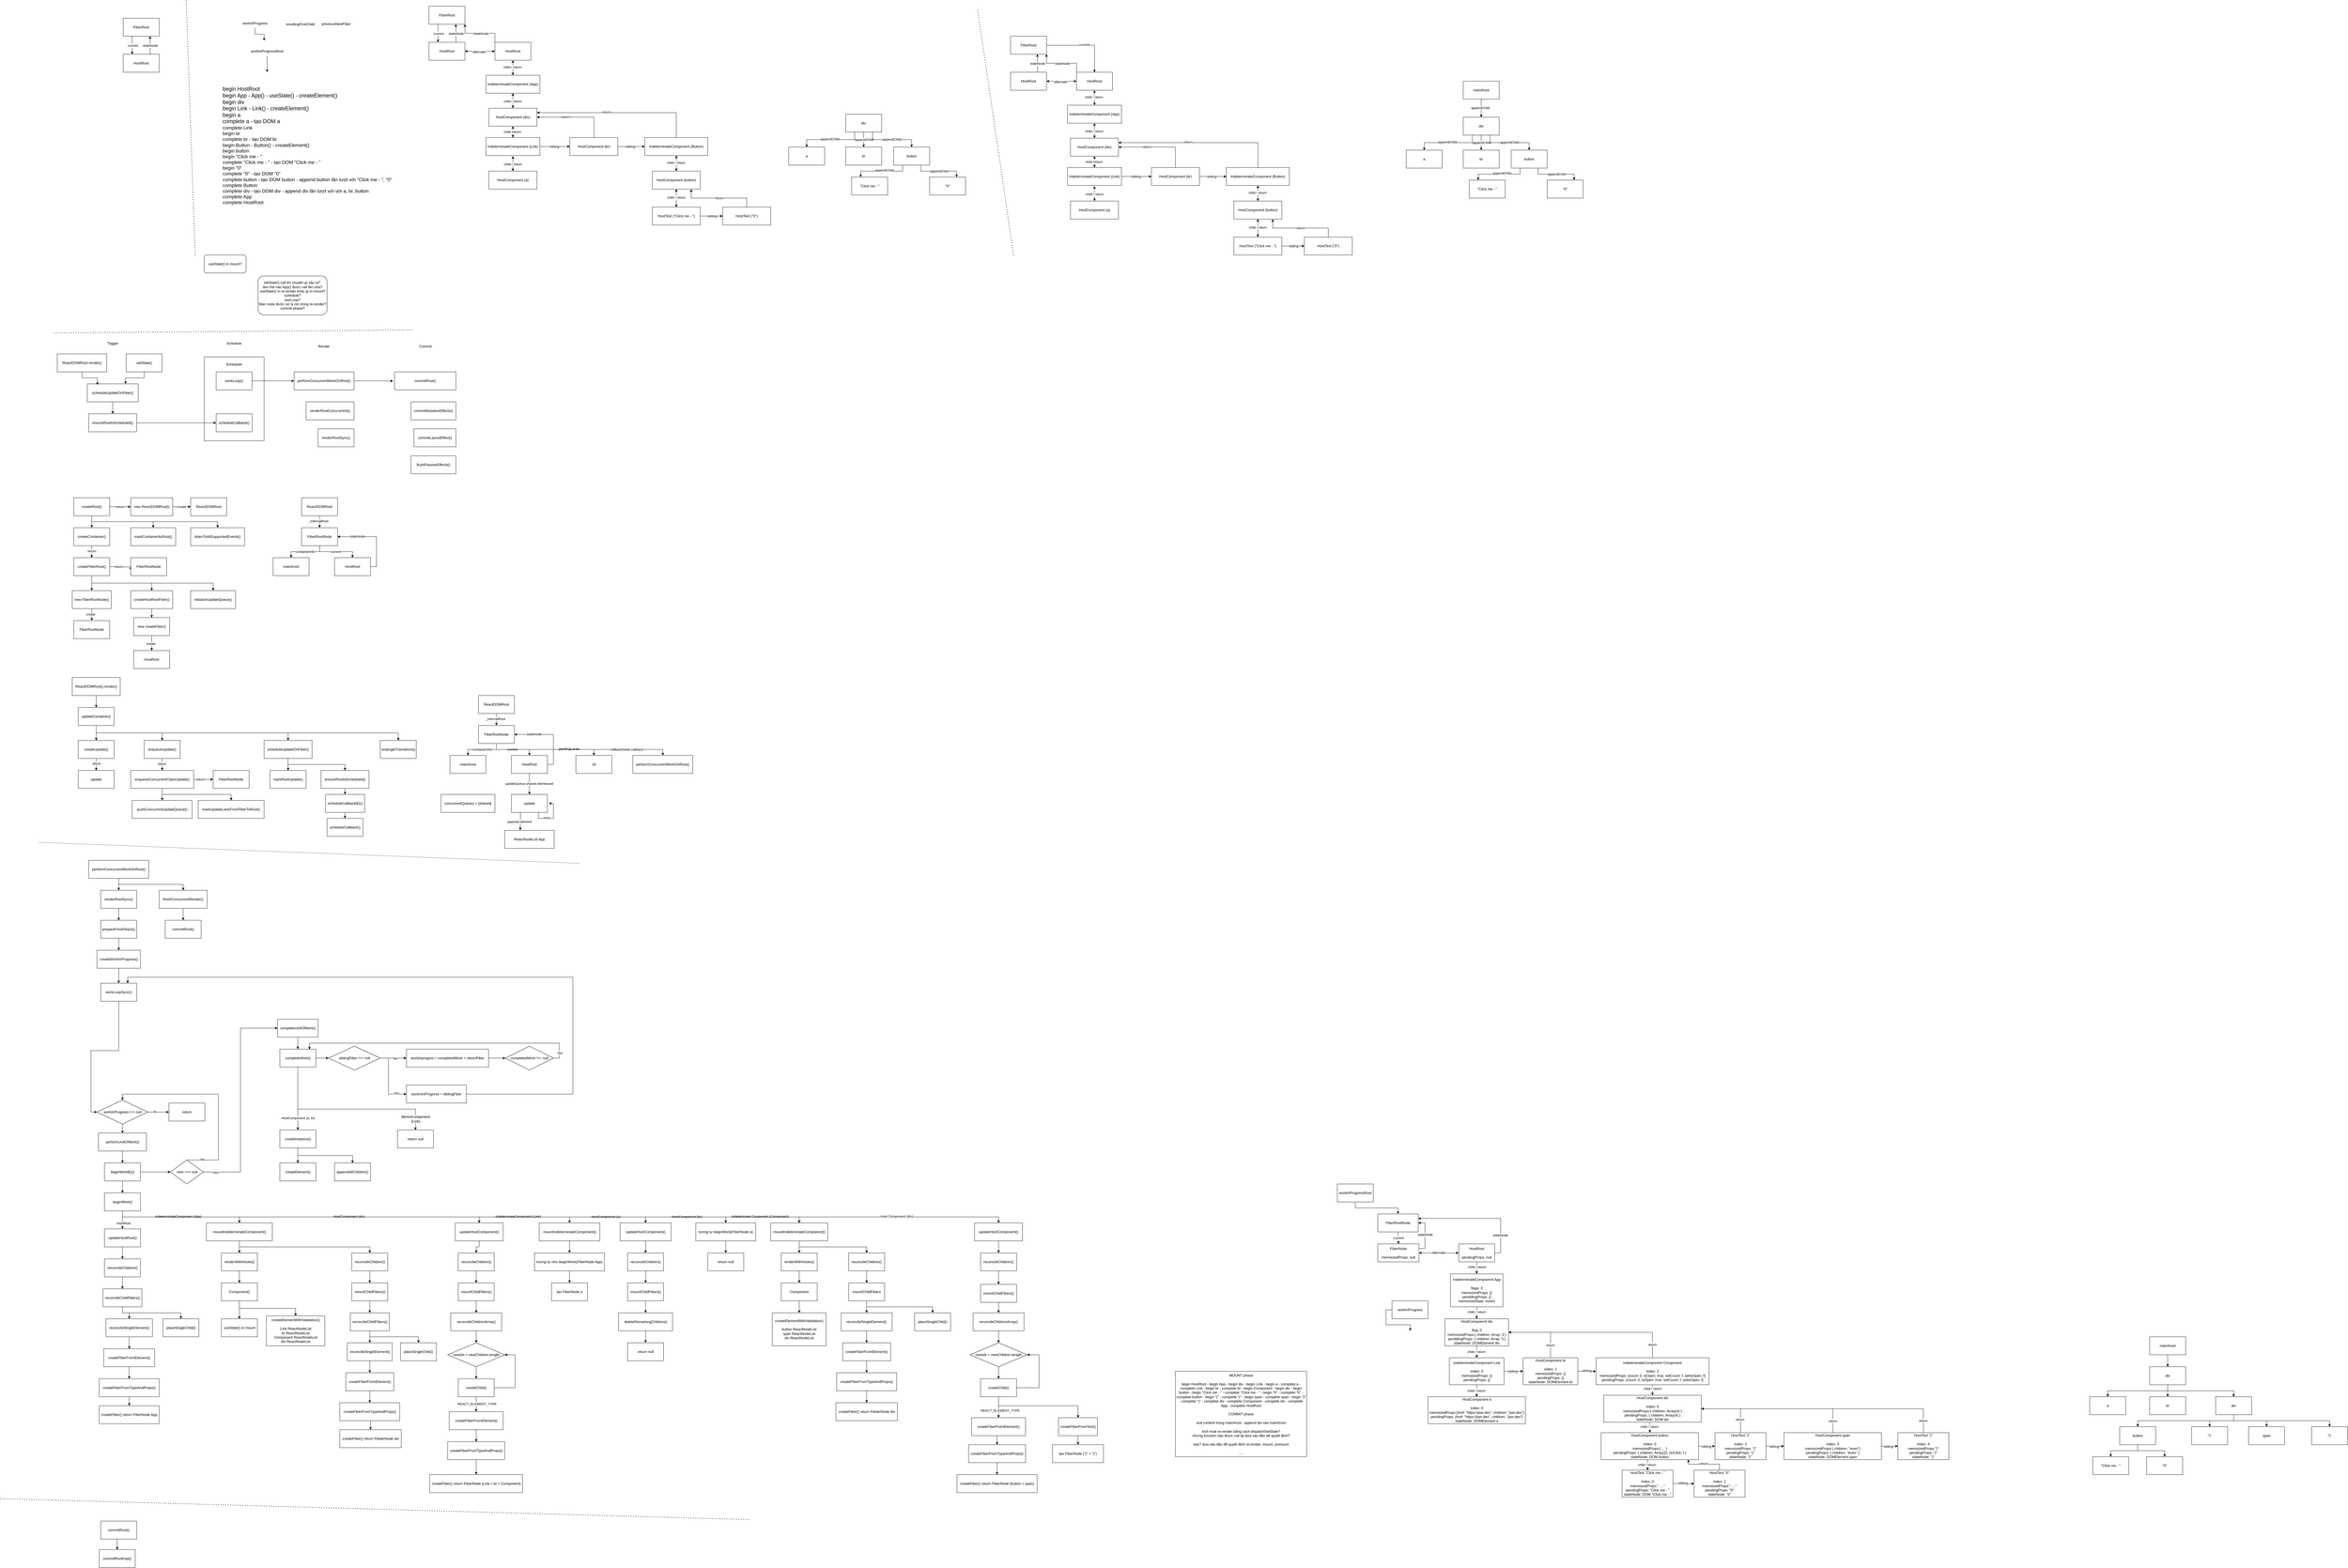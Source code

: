 <mxfile version="24.8.0" pages="5">
  <diagram id="R2lEEEUBdFMjLlhIrx00" name="1st render">
    <mxGraphModel dx="1811" dy="689" grid="1" gridSize="10" guides="1" tooltips="1" connect="1" arrows="1" fold="1" page="1" pageScale="1" pageWidth="850" pageHeight="1100" math="0" shadow="0" extFonts="Permanent Marker^https://fonts.googleapis.com/css?family=Permanent+Marker">
      <root>
        <object label="" id="0">
          <mxCell />
        </object>
        <mxCell id="1" parent="0" />
        <mxCell id="hGvPeqAMgqFfSPeqPx9l-29" value="" style="rounded=0;whiteSpace=wrap;html=1;" parent="1" vertex="1">
          <mxGeometry x="800" y="1250" width="200" height="280" as="geometry" />
        </mxCell>
        <mxCell id="dUaIV0kOqCtZzh9622oY-28" style="edgeStyle=orthogonalEdgeStyle;rounded=0;orthogonalLoop=1;jettySize=auto;html=1;exitX=0.25;exitY=1;exitDx=0;exitDy=0;entryX=0.25;entryY=0;entryDx=0;entryDy=0;" parent="1" source="dUaIV0kOqCtZzh9622oY-21" target="dUaIV0kOqCtZzh9622oY-22" edge="1">
          <mxGeometry relative="1" as="geometry" />
        </mxCell>
        <mxCell id="dUaIV0kOqCtZzh9622oY-29" value="current" style="edgeLabel;html=1;align=center;verticalAlign=middle;resizable=0;points=[];" parent="dUaIV0kOqCtZzh9622oY-28" vertex="1" connectable="0">
          <mxGeometry x="0.009" y="2" relative="1" as="geometry">
            <mxPoint as="offset" />
          </mxGeometry>
        </mxCell>
        <mxCell id="dUaIV0kOqCtZzh9622oY-21" value="FiberRoot" style="rounded=0;whiteSpace=wrap;html=1;" parent="1" vertex="1">
          <mxGeometry x="530" y="120" width="120" height="60" as="geometry" />
        </mxCell>
        <mxCell id="dUaIV0kOqCtZzh9622oY-26" style="edgeStyle=orthogonalEdgeStyle;rounded=0;orthogonalLoop=1;jettySize=auto;html=1;exitX=0.75;exitY=0;exitDx=0;exitDy=0;" parent="1" source="dUaIV0kOqCtZzh9622oY-22" edge="1">
          <mxGeometry relative="1" as="geometry">
            <mxPoint x="619.571" y="180.0" as="targetPoint" />
          </mxGeometry>
        </mxCell>
        <mxCell id="dUaIV0kOqCtZzh9622oY-27" value="stateNode" style="edgeLabel;html=1;align=center;verticalAlign=middle;resizable=0;points=[];" parent="dUaIV0kOqCtZzh9622oY-26" vertex="1" connectable="0">
          <mxGeometry x="0.007" relative="1" as="geometry">
            <mxPoint y="1" as="offset" />
          </mxGeometry>
        </mxCell>
        <mxCell id="dUaIV0kOqCtZzh9622oY-22" value="HostRoot" style="rounded=0;whiteSpace=wrap;html=1;" parent="1" vertex="1">
          <mxGeometry x="530" y="240" width="120" height="60" as="geometry" />
        </mxCell>
        <mxCell id="dUaIV0kOqCtZzh9622oY-30" style="edgeStyle=orthogonalEdgeStyle;rounded=0;orthogonalLoop=1;jettySize=auto;html=1;exitX=0.25;exitY=1;exitDx=0;exitDy=0;entryX=0.25;entryY=0;entryDx=0;entryDy=0;" parent="1" source="dUaIV0kOqCtZzh9622oY-32" target="dUaIV0kOqCtZzh9622oY-35" edge="1">
          <mxGeometry relative="1" as="geometry" />
        </mxCell>
        <mxCell id="dUaIV0kOqCtZzh9622oY-31" value="current" style="edgeLabel;html=1;align=center;verticalAlign=middle;resizable=0;points=[];" parent="dUaIV0kOqCtZzh9622oY-30" vertex="1" connectable="0">
          <mxGeometry x="0.009" y="2" relative="1" as="geometry">
            <mxPoint as="offset" />
          </mxGeometry>
        </mxCell>
        <mxCell id="dUaIV0kOqCtZzh9622oY-32" value="FiberRoot" style="rounded=0;whiteSpace=wrap;html=1;" parent="1" vertex="1">
          <mxGeometry x="1550" y="80" width="120" height="60" as="geometry" />
        </mxCell>
        <mxCell id="dUaIV0kOqCtZzh9622oY-33" style="edgeStyle=orthogonalEdgeStyle;rounded=0;orthogonalLoop=1;jettySize=auto;html=1;exitX=0.75;exitY=0;exitDx=0;exitDy=0;" parent="1" source="dUaIV0kOqCtZzh9622oY-35" edge="1">
          <mxGeometry relative="1" as="geometry">
            <mxPoint x="1639.571" y="140.0" as="targetPoint" />
          </mxGeometry>
        </mxCell>
        <mxCell id="dUaIV0kOqCtZzh9622oY-34" value="stateNode" style="edgeLabel;html=1;align=center;verticalAlign=middle;resizable=0;points=[];" parent="dUaIV0kOqCtZzh9622oY-33" vertex="1" connectable="0">
          <mxGeometry x="0.007" relative="1" as="geometry">
            <mxPoint y="1" as="offset" />
          </mxGeometry>
        </mxCell>
        <mxCell id="dUaIV0kOqCtZzh9622oY-35" value="HostRoot" style="rounded=0;whiteSpace=wrap;html=1;" parent="1" vertex="1">
          <mxGeometry x="1550" y="200" width="120" height="60" as="geometry" />
        </mxCell>
        <mxCell id="dUaIV0kOqCtZzh9622oY-37" style="edgeStyle=orthogonalEdgeStyle;rounded=0;orthogonalLoop=1;jettySize=auto;html=1;exitX=0.5;exitY=1;exitDx=0;exitDy=0;" parent="1" source="dUaIV0kOqCtZzh9622oY-36" edge="1">
          <mxGeometry relative="1" as="geometry">
            <mxPoint x="1010" y="300.005" as="targetPoint" />
          </mxGeometry>
        </mxCell>
        <mxCell id="dUaIV0kOqCtZzh9622oY-36" value="workInProgressRoot" style="text;html=1;align=center;verticalAlign=middle;whiteSpace=wrap;rounded=0;" parent="1" vertex="1">
          <mxGeometry x="950" y="214.55" width="120" height="30" as="geometry" />
        </mxCell>
        <mxCell id="dUaIV0kOqCtZzh9622oY-38" value="HostRoot" style="whiteSpace=wrap;html=1;" parent="1" vertex="1">
          <mxGeometry x="1770" y="200" width="120" height="60" as="geometry" />
        </mxCell>
        <mxCell id="dUaIV0kOqCtZzh9622oY-39" value="workInProgress" style="text;html=1;align=center;verticalAlign=middle;whiteSpace=wrap;rounded=0;" parent="1" vertex="1">
          <mxGeometry x="910" y="122" width="120" height="30" as="geometry" />
        </mxCell>
        <mxCell id="dUaIV0kOqCtZzh9622oY-41" value="" style="endArrow=classic;startArrow=classic;html=1;rounded=0;entryX=0;entryY=0.5;entryDx=0;entryDy=0;" parent="1" target="dUaIV0kOqCtZzh9622oY-38" edge="1">
          <mxGeometry width="50" height="50" relative="1" as="geometry">
            <mxPoint x="1670" y="230" as="sourcePoint" />
            <mxPoint x="1720" y="180" as="targetPoint" />
          </mxGeometry>
        </mxCell>
        <mxCell id="dUaIV0kOqCtZzh9622oY-42" value="alternate" style="edgeLabel;html=1;align=center;verticalAlign=middle;resizable=0;points=[];" parent="dUaIV0kOqCtZzh9622oY-41" vertex="1" connectable="0">
          <mxGeometry x="-0.075" y="-2" relative="1" as="geometry">
            <mxPoint as="offset" />
          </mxGeometry>
        </mxCell>
        <mxCell id="dUaIV0kOqCtZzh9622oY-43" style="edgeStyle=orthogonalEdgeStyle;rounded=0;orthogonalLoop=1;jettySize=auto;html=1;exitX=0;exitY=0;exitDx=0;exitDy=0;entryX=1;entryY=1;entryDx=0;entryDy=0;" parent="1" source="dUaIV0kOqCtZzh9622oY-38" target="dUaIV0kOqCtZzh9622oY-32" edge="1">
          <mxGeometry relative="1" as="geometry">
            <mxPoint x="1668" y="150" as="targetPoint" />
          </mxGeometry>
        </mxCell>
        <mxCell id="dUaIV0kOqCtZzh9622oY-44" value="stateNode" style="edgeLabel;html=1;align=center;verticalAlign=middle;resizable=0;points=[];" parent="dUaIV0kOqCtZzh9622oY-43" vertex="1" connectable="0">
          <mxGeometry x="-0.037" y="1" relative="1" as="geometry">
            <mxPoint as="offset" />
          </mxGeometry>
        </mxCell>
        <mxCell id="dUaIV0kOqCtZzh9622oY-45" value="IndeterminateComponent (App)" style="whiteSpace=wrap;html=1;" parent="1" vertex="1">
          <mxGeometry x="1740" y="310" width="180" height="60" as="geometry" />
        </mxCell>
        <mxCell id="dUaIV0kOqCtZzh9622oY-49" value="HostComponent (div)" style="whiteSpace=wrap;html=1;" parent="1" vertex="1">
          <mxGeometry x="1750" y="420" width="160" height="60" as="geometry" />
        </mxCell>
        <mxCell id="dUaIV0kOqCtZzh9622oY-53" value="resultingFirstChild" style="text;html=1;align=center;verticalAlign=middle;resizable=0;points=[];autosize=1;strokeColor=none;fillColor=none;" parent="1" vertex="1">
          <mxGeometry x="1060" y="124.55" width="120" height="30" as="geometry" />
        </mxCell>
        <mxCell id="dUaIV0kOqCtZzh9622oY-59" style="edgeStyle=orthogonalEdgeStyle;rounded=0;orthogonalLoop=1;jettySize=auto;html=1;exitX=1;exitY=0.5;exitDx=0;exitDy=0;entryX=0;entryY=0.5;entryDx=0;entryDy=0;" parent="1" source="dUaIV0kOqCtZzh9622oY-54" target="dUaIV0kOqCtZzh9622oY-58" edge="1">
          <mxGeometry relative="1" as="geometry" />
        </mxCell>
        <mxCell id="dUaIV0kOqCtZzh9622oY-60" value="sibling" style="edgeLabel;html=1;align=center;verticalAlign=middle;resizable=0;points=[];" parent="dUaIV0kOqCtZzh9622oY-59" vertex="1" connectable="0">
          <mxGeometry x="-0.052" relative="1" as="geometry">
            <mxPoint as="offset" />
          </mxGeometry>
        </mxCell>
        <mxCell id="dUaIV0kOqCtZzh9622oY-54" value="IndeterminateComponent (Link)" style="whiteSpace=wrap;html=1;" parent="1" vertex="1">
          <mxGeometry x="1740" y="518" width="180" height="60" as="geometry" />
        </mxCell>
        <mxCell id="dUaIV0kOqCtZzh9622oY-56" value="previousNewFiber" style="text;whiteSpace=wrap;" parent="1" vertex="1">
          <mxGeometry x="1190" y="124.55" width="110" height="30" as="geometry" />
        </mxCell>
        <mxCell id="dUaIV0kOqCtZzh9622oY-62" style="edgeStyle=orthogonalEdgeStyle;rounded=0;orthogonalLoop=1;jettySize=auto;html=1;exitX=1;exitY=0.5;exitDx=0;exitDy=0;entryX=0;entryY=0.5;entryDx=0;entryDy=0;" parent="1" source="dUaIV0kOqCtZzh9622oY-58" target="dUaIV0kOqCtZzh9622oY-61" edge="1">
          <mxGeometry relative="1" as="geometry" />
        </mxCell>
        <mxCell id="dUaIV0kOqCtZzh9622oY-64" value="sibling" style="edgeLabel;html=1;align=center;verticalAlign=middle;resizable=0;points=[];" parent="dUaIV0kOqCtZzh9622oY-62" vertex="1" connectable="0">
          <mxGeometry x="-0.088" relative="1" as="geometry">
            <mxPoint as="offset" />
          </mxGeometry>
        </mxCell>
        <mxCell id="dUaIV0kOqCtZzh9622oY-81" style="edgeStyle=orthogonalEdgeStyle;rounded=0;orthogonalLoop=1;jettySize=auto;html=1;exitX=0.5;exitY=0;exitDx=0;exitDy=0;entryX=1;entryY=0.5;entryDx=0;entryDy=0;" parent="1" source="dUaIV0kOqCtZzh9622oY-58" target="dUaIV0kOqCtZzh9622oY-49" edge="1">
          <mxGeometry relative="1" as="geometry" />
        </mxCell>
        <mxCell id="dUaIV0kOqCtZzh9622oY-82" value="return" style="edgeLabel;html=1;align=center;verticalAlign=middle;resizable=0;points=[];" parent="dUaIV0kOqCtZzh9622oY-81" vertex="1" connectable="0">
          <mxGeometry x="0.263" y="-1" relative="1" as="geometry">
            <mxPoint as="offset" />
          </mxGeometry>
        </mxCell>
        <mxCell id="dUaIV0kOqCtZzh9622oY-58" value="HostComponent (br)" style="whiteSpace=wrap;html=1;" parent="1" vertex="1">
          <mxGeometry x="2020" y="518" width="160" height="60" as="geometry" />
        </mxCell>
        <mxCell id="dUaIV0kOqCtZzh9622oY-96" style="edgeStyle=orthogonalEdgeStyle;rounded=0;orthogonalLoop=1;jettySize=auto;html=1;exitX=0.5;exitY=0;exitDx=0;exitDy=0;entryX=1;entryY=0.25;entryDx=0;entryDy=0;" parent="1" source="dUaIV0kOqCtZzh9622oY-61" target="dUaIV0kOqCtZzh9622oY-49" edge="1">
          <mxGeometry relative="1" as="geometry" />
        </mxCell>
        <mxCell id="dUaIV0kOqCtZzh9622oY-97" value="return" style="edgeLabel;html=1;align=center;verticalAlign=middle;resizable=0;points=[];" parent="dUaIV0kOqCtZzh9622oY-96" vertex="1" connectable="0">
          <mxGeometry x="0.156" y="-2" relative="1" as="geometry">
            <mxPoint as="offset" />
          </mxGeometry>
        </mxCell>
        <mxCell id="dUaIV0kOqCtZzh9622oY-61" value="IndeterminateComponent (Button)" style="whiteSpace=wrap;html=1;" parent="1" vertex="1">
          <mxGeometry x="2270" y="518" width="210" height="60" as="geometry" />
        </mxCell>
        <mxCell id="dUaIV0kOqCtZzh9622oY-67" value="HostComponent (a)" style="whiteSpace=wrap;html=1;" parent="1" vertex="1">
          <mxGeometry x="1750" y="630" width="160" height="60" as="geometry" />
        </mxCell>
        <mxCell id="dUaIV0kOqCtZzh9622oY-70" value="a" style="whiteSpace=wrap;html=1;" parent="1" vertex="1">
          <mxGeometry x="2750" y="550" width="120" height="60" as="geometry" />
        </mxCell>
        <mxCell id="dUaIV0kOqCtZzh9622oY-74" value="" style="endArrow=classic;startArrow=classic;html=1;rounded=0;exitX=0.5;exitY=0;exitDx=0;exitDy=0;" parent="1" source="dUaIV0kOqCtZzh9622oY-67" edge="1">
          <mxGeometry width="50" height="50" relative="1" as="geometry">
            <mxPoint x="1830" y="618" as="sourcePoint" />
            <mxPoint x="1830" y="580" as="targetPoint" />
          </mxGeometry>
        </mxCell>
        <mxCell id="dUaIV0kOqCtZzh9622oY-76" value="child / return" style="edgeLabel;html=1;align=center;verticalAlign=middle;resizable=0;points=[];" parent="dUaIV0kOqCtZzh9622oY-74" vertex="1" connectable="0">
          <mxGeometry x="-0.079" relative="1" as="geometry">
            <mxPoint as="offset" />
          </mxGeometry>
        </mxCell>
        <mxCell id="dUaIV0kOqCtZzh9622oY-77" value="&lt;font style=&quot;font-size: 18px;&quot;&gt;begin HostRoot&lt;/font&gt;&lt;div&gt;&lt;font style=&quot;font-size: 18px;&quot;&gt;begin App - App() - useState() - createElement()&lt;br&gt;begin div&lt;br&gt;begin Link - Link() - createElement()&lt;br&gt;begin a&lt;/font&gt;&lt;/div&gt;&lt;div&gt;&lt;font style=&quot;font-size: 18px;&quot;&gt;complete a - tạo DOM a&lt;/font&gt;&lt;/div&gt;&lt;div&gt;&lt;font size=&quot;3&quot;&gt;complete Link&lt;/font&gt;&lt;/div&gt;&lt;div style=&quot;&quot;&gt;&lt;font size=&quot;3&quot;&gt;begin br&lt;/font&gt;&lt;/div&gt;&lt;div&gt;&lt;font size=&quot;3&quot;&gt;complete br - tạo DOM br&lt;/font&gt;&lt;/div&gt;&lt;div&gt;&lt;font size=&quot;3&quot;&gt;begin Button - Button() - createElement()&lt;br&gt;begin button&lt;br&gt;begin &quot;Click me - &quot;&lt;br&gt;complete &quot;Click me - &quot; - tạo DOM &quot;Click me - &quot;&lt;br&gt;begin &quot;0&quot;&lt;br&gt;complete &quot;0&quot; - t&lt;/font&gt;&lt;span style=&quot;background-color: initial;&quot;&gt;&lt;font size=&quot;3&quot;&gt;ạo DOM &quot;0&quot;&lt;/font&gt;&lt;/span&gt;&lt;/div&gt;&lt;div&gt;&lt;span style=&quot;background-color: initial;&quot;&gt;&lt;font size=&quot;3&quot;&gt;complete button - t&lt;/font&gt;&lt;/span&gt;&lt;span style=&quot;background-color: initial;&quot;&gt;&lt;font size=&quot;3&quot;&gt;ạo DOM button - append button l&lt;/font&gt;&lt;/span&gt;&lt;span style=&quot;background-color: initial;&quot;&gt;&lt;font size=&quot;3&quot;&gt;ần l&lt;/font&gt;&lt;/span&gt;&lt;span style=&quot;background-color: initial;&quot;&gt;&lt;font size=&quot;3&quot;&gt;ư&lt;/font&gt;&lt;/span&gt;&lt;span style=&quot;background-color: initial;&quot;&gt;&lt;font size=&quot;3&quot;&gt;ợt&amp;nbsp;&lt;/font&gt;&lt;/span&gt;&lt;span style=&quot;background-color: initial;&quot;&gt;&lt;font size=&quot;3&quot;&gt;v&lt;/font&gt;&lt;/span&gt;&lt;span style=&quot;background-color: initial;&quot;&gt;&lt;font size=&quot;3&quot;&gt;ới &quot;Click me - &quot;,&lt;/font&gt;&lt;/span&gt;&lt;span style=&quot;background-color: initial;&quot;&gt;&lt;font size=&quot;3&quot;&gt;&amp;nbsp;&quot;0&quot;&lt;/font&gt;&lt;/span&gt;&lt;/div&gt;&lt;div&gt;&lt;span style=&quot;background-color: initial;&quot;&gt;&lt;font size=&quot;3&quot;&gt;complete Button&lt;/font&gt;&lt;/span&gt;&lt;/div&gt;&lt;div&gt;&lt;span style=&quot;background-color: initial;&quot;&gt;&lt;font size=&quot;3&quot;&gt;complete div - t&lt;/font&gt;&lt;/span&gt;&lt;span style=&quot;background-color: initial;&quot;&gt;&lt;font size=&quot;3&quot;&gt;ạo DOM div - append div l&lt;/font&gt;&lt;/span&gt;&lt;span style=&quot;background-color: initial;&quot;&gt;&lt;font size=&quot;3&quot;&gt;ần l&lt;/font&gt;&lt;/span&gt;&lt;span style=&quot;background-color: initial;&quot;&gt;&lt;font size=&quot;3&quot;&gt;ư&lt;/font&gt;&lt;/span&gt;&lt;span style=&quot;background-color: initial;&quot;&gt;&lt;font size=&quot;3&quot;&gt;ợt v&lt;/font&gt;&lt;/span&gt;&lt;span style=&quot;background-color: initial;&quot;&gt;&lt;font size=&quot;3&quot;&gt;ới&amp;nbsp;&lt;/font&gt;&lt;/span&gt;&lt;span style=&quot;background-color: initial;&quot;&gt;&lt;font size=&quot;3&quot;&gt;v&lt;/font&gt;&lt;/span&gt;&lt;span style=&quot;background-color: initial;&quot;&gt;&lt;font size=&quot;3&quot;&gt;ới a, br, button&lt;/font&gt;&lt;/span&gt;&lt;/div&gt;&lt;div&gt;&lt;span style=&quot;background-color: initial;&quot;&gt;&lt;font size=&quot;3&quot;&gt;complete App&lt;br&gt;complete H&lt;/font&gt;&lt;/span&gt;&lt;span style=&quot;background-color: initial;&quot;&gt;&lt;font size=&quot;3&quot;&gt;ostRoot&lt;/font&gt;&lt;/span&gt;&lt;/div&gt;" style="text;html=1;align=left;verticalAlign=middle;resizable=0;points=[];autosize=1;strokeColor=none;fillColor=none;" parent="1" vertex="1">
          <mxGeometry x="860" y="340" width="590" height="410" as="geometry" />
        </mxCell>
        <mxCell id="dUaIV0kOqCtZzh9622oY-83" value="br" style="whiteSpace=wrap;html=1;" parent="1" vertex="1">
          <mxGeometry x="2940" y="550" width="120" height="60" as="geometry" />
        </mxCell>
        <mxCell id="dUaIV0kOqCtZzh9622oY-88" value="HostComponent (button)" style="whiteSpace=wrap;html=1;" parent="1" vertex="1">
          <mxGeometry x="2295" y="630" width="160" height="60" as="geometry" />
        </mxCell>
        <mxCell id="dUaIV0kOqCtZzh9622oY-92" value="" style="endArrow=classic;startArrow=classic;html=1;rounded=0;exitX=0.5;exitY=0;exitDx=0;exitDy=0;entryX=0.5;entryY=1;entryDx=0;entryDy=0;" parent="1" source="dUaIV0kOqCtZzh9622oY-88" target="dUaIV0kOqCtZzh9622oY-61" edge="1">
          <mxGeometry width="50" height="50" relative="1" as="geometry">
            <mxPoint x="2330" y="628" as="sourcePoint" />
            <mxPoint x="2370" y="590" as="targetPoint" />
          </mxGeometry>
        </mxCell>
        <mxCell id="dUaIV0kOqCtZzh9622oY-93" value="child / return" style="edgeLabel;html=1;align=center;verticalAlign=middle;resizable=0;points=[];" parent="dUaIV0kOqCtZzh9622oY-92" vertex="1" connectable="0">
          <mxGeometry x="0.082" y="1" relative="1" as="geometry">
            <mxPoint as="offset" />
          </mxGeometry>
        </mxCell>
        <mxCell id="dUaIV0kOqCtZzh9622oY-98" value="" style="endArrow=classic;startArrow=classic;html=1;rounded=0;entryX=0.5;entryY=1;entryDx=0;entryDy=0;exitX=0.5;exitY=0;exitDx=0;exitDy=0;" parent="1" source="dUaIV0kOqCtZzh9622oY-54" target="dUaIV0kOqCtZzh9622oY-49" edge="1">
          <mxGeometry width="50" height="50" relative="1" as="geometry">
            <mxPoint x="2180" y="510" as="sourcePoint" />
            <mxPoint x="2230" y="460" as="targetPoint" />
          </mxGeometry>
        </mxCell>
        <mxCell id="dUaIV0kOqCtZzh9622oY-99" value="child /return" style="edgeLabel;html=1;align=center;verticalAlign=middle;resizable=0;points=[];" parent="dUaIV0kOqCtZzh9622oY-98" vertex="1" connectable="0">
          <mxGeometry x="0.023" y="2" relative="1" as="geometry">
            <mxPoint as="offset" />
          </mxGeometry>
        </mxCell>
        <mxCell id="dUaIV0kOqCtZzh9622oY-100" value="" style="endArrow=classic;startArrow=classic;html=1;rounded=0;entryX=0.5;entryY=1;entryDx=0;entryDy=0;" parent="1" source="dUaIV0kOqCtZzh9622oY-49" target="dUaIV0kOqCtZzh9622oY-45" edge="1">
          <mxGeometry width="50" height="50" relative="1" as="geometry">
            <mxPoint x="2180" y="510" as="sourcePoint" />
            <mxPoint x="2230" y="460" as="targetPoint" />
          </mxGeometry>
        </mxCell>
        <mxCell id="dUaIV0kOqCtZzh9622oY-101" value="child / return" style="edgeLabel;html=1;align=center;verticalAlign=middle;resizable=0;points=[];" parent="dUaIV0kOqCtZzh9622oY-100" vertex="1" connectable="0">
          <mxGeometry x="-0.07" y="1" relative="1" as="geometry">
            <mxPoint as="offset" />
          </mxGeometry>
        </mxCell>
        <mxCell id="dUaIV0kOqCtZzh9622oY-102" value="" style="endArrow=classic;startArrow=classic;html=1;rounded=0;entryX=0.5;entryY=1;entryDx=0;entryDy=0;" parent="1" source="dUaIV0kOqCtZzh9622oY-45" target="dUaIV0kOqCtZzh9622oY-38" edge="1">
          <mxGeometry width="50" height="50" relative="1" as="geometry">
            <mxPoint x="2020" y="410" as="sourcePoint" />
            <mxPoint x="2070" y="360" as="targetPoint" />
          </mxGeometry>
        </mxCell>
        <mxCell id="dUaIV0kOqCtZzh9622oY-103" value="child / return" style="edgeLabel;html=1;align=center;verticalAlign=middle;resizable=0;points=[];" parent="dUaIV0kOqCtZzh9622oY-102" vertex="1" connectable="0">
          <mxGeometry x="0.092" y="2" relative="1" as="geometry">
            <mxPoint as="offset" />
          </mxGeometry>
        </mxCell>
        <mxCell id="dUaIV0kOqCtZzh9622oY-112" style="edgeStyle=orthogonalEdgeStyle;rounded=0;orthogonalLoop=1;jettySize=auto;html=1;exitX=1;exitY=0.5;exitDx=0;exitDy=0;entryX=0;entryY=0.5;entryDx=0;entryDy=0;" parent="1" source="dUaIV0kOqCtZzh9622oY-104" target="dUaIV0kOqCtZzh9622oY-109" edge="1">
          <mxGeometry relative="1" as="geometry" />
        </mxCell>
        <mxCell id="dUaIV0kOqCtZzh9622oY-113" value="sibling" style="edgeLabel;html=1;align=center;verticalAlign=middle;resizable=0;points=[];" parent="dUaIV0kOqCtZzh9622oY-112" vertex="1" connectable="0">
          <mxGeometry x="0.023" relative="1" as="geometry">
            <mxPoint as="offset" />
          </mxGeometry>
        </mxCell>
        <mxCell id="dUaIV0kOqCtZzh9622oY-104" value="HostText (&quot;Click me - &quot;)" style="whiteSpace=wrap;html=1;" parent="1" vertex="1">
          <mxGeometry x="2295" y="750" width="160" height="60" as="geometry" />
        </mxCell>
        <mxCell id="dUaIV0kOqCtZzh9622oY-107" value="" style="endArrow=classic;startArrow=classic;html=1;rounded=0;entryX=0.5;entryY=1;entryDx=0;entryDy=0;exitX=0.5;exitY=0;exitDx=0;exitDy=0;" parent="1" source="dUaIV0kOqCtZzh9622oY-104" target="dUaIV0kOqCtZzh9622oY-88" edge="1">
          <mxGeometry width="50" height="50" relative="1" as="geometry">
            <mxPoint x="2375" y="740" as="sourcePoint" />
            <mxPoint x="2410" y="620" as="targetPoint" />
          </mxGeometry>
        </mxCell>
        <mxCell id="dUaIV0kOqCtZzh9622oY-108" value="child / return" style="edgeLabel;html=1;align=center;verticalAlign=middle;resizable=0;points=[];" parent="dUaIV0kOqCtZzh9622oY-107" vertex="1" connectable="0">
          <mxGeometry x="0.091" relative="1" as="geometry">
            <mxPoint as="offset" />
          </mxGeometry>
        </mxCell>
        <mxCell id="dUaIV0kOqCtZzh9622oY-109" value="HostText (&quot;0&quot;)" style="whiteSpace=wrap;html=1;" parent="1" vertex="1">
          <mxGeometry x="2530" y="750" width="160" height="60" as="geometry" />
        </mxCell>
        <mxCell id="dUaIV0kOqCtZzh9622oY-110" style="edgeStyle=orthogonalEdgeStyle;rounded=0;orthogonalLoop=1;jettySize=auto;html=1;exitX=0.5;exitY=0;exitDx=0;exitDy=0;entryX=0.81;entryY=1.011;entryDx=0;entryDy=0;entryPerimeter=0;" parent="1" source="dUaIV0kOqCtZzh9622oY-109" target="dUaIV0kOqCtZzh9622oY-88" edge="1">
          <mxGeometry relative="1" as="geometry" />
        </mxCell>
        <mxCell id="dUaIV0kOqCtZzh9622oY-111" value="return" style="edgeLabel;html=1;align=center;verticalAlign=middle;resizable=0;points=[];" parent="dUaIV0kOqCtZzh9622oY-110" vertex="1" connectable="0">
          <mxGeometry x="0.003" relative="1" as="geometry">
            <mxPoint as="offset" />
          </mxGeometry>
        </mxCell>
        <mxCell id="dUaIV0kOqCtZzh9622oY-114" value="&quot;Click me - &quot;" style="whiteSpace=wrap;html=1;" parent="1" vertex="1">
          <mxGeometry x="2960" y="650" width="120" height="60" as="geometry" />
        </mxCell>
        <mxCell id="dUaIV0kOqCtZzh9622oY-117" style="edgeStyle=orthogonalEdgeStyle;rounded=0;orthogonalLoop=1;jettySize=auto;html=1;exitX=0.5;exitY=1;exitDx=0;exitDy=0;" parent="1" source="dUaIV0kOqCtZzh9622oY-39" edge="1">
          <mxGeometry relative="1" as="geometry">
            <mxPoint x="1000" y="194.55" as="targetPoint" />
          </mxGeometry>
        </mxCell>
        <mxCell id="dUaIV0kOqCtZzh9622oY-118" value="&quot;0&quot;" style="whiteSpace=wrap;html=1;" parent="1" vertex="1">
          <mxGeometry x="3220" y="650" width="120" height="60" as="geometry" />
        </mxCell>
        <mxCell id="dUaIV0kOqCtZzh9622oY-134" style="edgeStyle=orthogonalEdgeStyle;rounded=0;orthogonalLoop=1;jettySize=auto;html=1;exitX=0.25;exitY=1;exitDx=0;exitDy=0;entryX=0.25;entryY=0;entryDx=0;entryDy=0;" parent="1" source="dUaIV0kOqCtZzh9622oY-123" target="dUaIV0kOqCtZzh9622oY-114" edge="1">
          <mxGeometry relative="1" as="geometry" />
        </mxCell>
        <mxCell id="dUaIV0kOqCtZzh9622oY-135" value="appendChild" style="edgeLabel;html=1;align=center;verticalAlign=middle;resizable=0;points=[];" parent="dUaIV0kOqCtZzh9622oY-134" vertex="1" connectable="0">
          <mxGeometry x="-0.099" y="-3" relative="1" as="geometry">
            <mxPoint as="offset" />
          </mxGeometry>
        </mxCell>
        <mxCell id="dUaIV0kOqCtZzh9622oY-154" style="edgeStyle=orthogonalEdgeStyle;rounded=0;orthogonalLoop=1;jettySize=auto;html=1;exitX=0.75;exitY=1;exitDx=0;exitDy=0;entryX=0.75;entryY=0;entryDx=0;entryDy=0;" parent="1" source="dUaIV0kOqCtZzh9622oY-123" target="dUaIV0kOqCtZzh9622oY-118" edge="1">
          <mxGeometry relative="1" as="geometry" />
        </mxCell>
        <mxCell id="dUaIV0kOqCtZzh9622oY-155" value="appendChid" style="edgeLabel;html=1;align=center;verticalAlign=middle;resizable=0;points=[];" parent="dUaIV0kOqCtZzh9622oY-154" vertex="1" connectable="0">
          <mxGeometry x="0.004" relative="1" as="geometry">
            <mxPoint as="offset" />
          </mxGeometry>
        </mxCell>
        <mxCell id="dUaIV0kOqCtZzh9622oY-123" value="button" style="whiteSpace=wrap;html=1;" parent="1" vertex="1">
          <mxGeometry x="3100" y="550" width="120" height="60" as="geometry" />
        </mxCell>
        <mxCell id="dUaIV0kOqCtZzh9622oY-142" style="edgeStyle=orthogonalEdgeStyle;rounded=0;orthogonalLoop=1;jettySize=auto;html=1;exitX=0.5;exitY=1;exitDx=0;exitDy=0;entryX=0.5;entryY=0;entryDx=0;entryDy=0;" parent="1" source="dUaIV0kOqCtZzh9622oY-138" target="dUaIV0kOqCtZzh9622oY-83" edge="1">
          <mxGeometry relative="1" as="geometry" />
        </mxCell>
        <mxCell id="dUaIV0kOqCtZzh9622oY-147" value="appendChild" style="edgeLabel;html=1;align=center;verticalAlign=middle;resizable=0;points=[];" parent="dUaIV0kOqCtZzh9622oY-142" vertex="1" connectable="0">
          <mxGeometry x="-0.025" y="1" relative="1" as="geometry">
            <mxPoint as="offset" />
          </mxGeometry>
        </mxCell>
        <mxCell id="dUaIV0kOqCtZzh9622oY-144" style="edgeStyle=orthogonalEdgeStyle;rounded=0;orthogonalLoop=1;jettySize=auto;html=1;exitX=0.75;exitY=1;exitDx=0;exitDy=0;entryX=0.5;entryY=0;entryDx=0;entryDy=0;" parent="1" source="dUaIV0kOqCtZzh9622oY-138" target="dUaIV0kOqCtZzh9622oY-123" edge="1">
          <mxGeometry relative="1" as="geometry" />
        </mxCell>
        <mxCell id="dUaIV0kOqCtZzh9622oY-148" value="appendChild" style="edgeLabel;html=1;align=center;verticalAlign=middle;resizable=0;points=[];" parent="dUaIV0kOqCtZzh9622oY-144" vertex="1" connectable="0">
          <mxGeometry x="0.001" y="1" relative="1" as="geometry">
            <mxPoint x="-1" as="offset" />
          </mxGeometry>
        </mxCell>
        <mxCell id="dUaIV0kOqCtZzh9622oY-145" style="edgeStyle=orthogonalEdgeStyle;rounded=0;orthogonalLoop=1;jettySize=auto;html=1;exitX=0.25;exitY=1;exitDx=0;exitDy=0;entryX=0.5;entryY=0;entryDx=0;entryDy=0;" parent="1" source="dUaIV0kOqCtZzh9622oY-138" target="dUaIV0kOqCtZzh9622oY-70" edge="1">
          <mxGeometry relative="1" as="geometry" />
        </mxCell>
        <mxCell id="dUaIV0kOqCtZzh9622oY-146" value="appendChild" style="edgeLabel;html=1;align=center;verticalAlign=middle;resizable=0;points=[];" parent="dUaIV0kOqCtZzh9622oY-145" vertex="1" connectable="0">
          <mxGeometry x="0.027" y="-2" relative="1" as="geometry">
            <mxPoint as="offset" />
          </mxGeometry>
        </mxCell>
        <mxCell id="dUaIV0kOqCtZzh9622oY-138" value="div" style="whiteSpace=wrap;html=1;" parent="1" vertex="1">
          <mxGeometry x="2940" y="440" width="120" height="60" as="geometry" />
        </mxCell>
        <mxCell id="dUaIV0kOqCtZzh9622oY-186" style="edgeStyle=orthogonalEdgeStyle;rounded=0;orthogonalLoop=1;jettySize=auto;html=1;exitX=1;exitY=0.5;exitDx=0;exitDy=0;entryX=0.5;entryY=0;entryDx=0;entryDy=0;" parent="1" source="dUaIV0kOqCtZzh9622oY-188" target="dUaIV0kOqCtZzh9622oY-192" edge="1">
          <mxGeometry relative="1" as="geometry" />
        </mxCell>
        <mxCell id="dUaIV0kOqCtZzh9622oY-187" value="current" style="edgeLabel;html=1;align=center;verticalAlign=middle;resizable=0;points=[];" parent="dUaIV0kOqCtZzh9622oY-186" vertex="1" connectable="0">
          <mxGeometry x="0.009" y="2" relative="1" as="geometry">
            <mxPoint as="offset" />
          </mxGeometry>
        </mxCell>
        <mxCell id="dUaIV0kOqCtZzh9622oY-188" value="FiberRoot" style="rounded=0;whiteSpace=wrap;html=1;" parent="1" vertex="1">
          <mxGeometry x="3490" y="180" width="120" height="60" as="geometry" />
        </mxCell>
        <mxCell id="dUaIV0kOqCtZzh9622oY-189" style="edgeStyle=orthogonalEdgeStyle;rounded=0;orthogonalLoop=1;jettySize=auto;html=1;exitX=0.75;exitY=0;exitDx=0;exitDy=0;" parent="1" source="dUaIV0kOqCtZzh9622oY-191" edge="1">
          <mxGeometry relative="1" as="geometry">
            <mxPoint x="3579.571" y="240.0" as="targetPoint" />
          </mxGeometry>
        </mxCell>
        <mxCell id="dUaIV0kOqCtZzh9622oY-190" value="stateNode" style="edgeLabel;html=1;align=center;verticalAlign=middle;resizable=0;points=[];" parent="dUaIV0kOqCtZzh9622oY-189" vertex="1" connectable="0">
          <mxGeometry x="0.007" relative="1" as="geometry">
            <mxPoint y="1" as="offset" />
          </mxGeometry>
        </mxCell>
        <mxCell id="dUaIV0kOqCtZzh9622oY-191" value="HostRoot" style="rounded=0;whiteSpace=wrap;html=1;" parent="1" vertex="1">
          <mxGeometry x="3490" y="300" width="120" height="60" as="geometry" />
        </mxCell>
        <mxCell id="dUaIV0kOqCtZzh9622oY-192" value="HostRoot" style="whiteSpace=wrap;html=1;" parent="1" vertex="1">
          <mxGeometry x="3710" y="300" width="120" height="60" as="geometry" />
        </mxCell>
        <mxCell id="dUaIV0kOqCtZzh9622oY-193" value="" style="endArrow=classic;startArrow=classic;html=1;rounded=0;entryX=0;entryY=0.5;entryDx=0;entryDy=0;" parent="1" target="dUaIV0kOqCtZzh9622oY-192" edge="1">
          <mxGeometry width="50" height="50" relative="1" as="geometry">
            <mxPoint x="3610" y="330" as="sourcePoint" />
            <mxPoint x="3660" y="280" as="targetPoint" />
          </mxGeometry>
        </mxCell>
        <mxCell id="dUaIV0kOqCtZzh9622oY-194" value="alternate" style="edgeLabel;html=1;align=center;verticalAlign=middle;resizable=0;points=[];" parent="dUaIV0kOqCtZzh9622oY-193" vertex="1" connectable="0">
          <mxGeometry x="-0.075" y="-2" relative="1" as="geometry">
            <mxPoint as="offset" />
          </mxGeometry>
        </mxCell>
        <mxCell id="dUaIV0kOqCtZzh9622oY-195" style="edgeStyle=orthogonalEdgeStyle;rounded=0;orthogonalLoop=1;jettySize=auto;html=1;exitX=0;exitY=0;exitDx=0;exitDy=0;entryX=1;entryY=1;entryDx=0;entryDy=0;" parent="1" source="dUaIV0kOqCtZzh9622oY-192" target="dUaIV0kOqCtZzh9622oY-188" edge="1">
          <mxGeometry relative="1" as="geometry">
            <mxPoint x="3608" y="250" as="targetPoint" />
          </mxGeometry>
        </mxCell>
        <mxCell id="dUaIV0kOqCtZzh9622oY-196" value="stateNode" style="edgeLabel;html=1;align=center;verticalAlign=middle;resizable=0;points=[];" parent="dUaIV0kOqCtZzh9622oY-195" vertex="1" connectable="0">
          <mxGeometry x="-0.037" y="1" relative="1" as="geometry">
            <mxPoint as="offset" />
          </mxGeometry>
        </mxCell>
        <mxCell id="dUaIV0kOqCtZzh9622oY-197" value="IndeterminateComponent (App)" style="whiteSpace=wrap;html=1;" parent="1" vertex="1">
          <mxGeometry x="3680" y="410" width="180" height="60" as="geometry" />
        </mxCell>
        <mxCell id="dUaIV0kOqCtZzh9622oY-198" value="HostComponent (div)" style="whiteSpace=wrap;html=1;" parent="1" vertex="1">
          <mxGeometry x="3690" y="520" width="160" height="60" as="geometry" />
        </mxCell>
        <mxCell id="dUaIV0kOqCtZzh9622oY-199" style="edgeStyle=orthogonalEdgeStyle;rounded=0;orthogonalLoop=1;jettySize=auto;html=1;exitX=1;exitY=0.5;exitDx=0;exitDy=0;entryX=0;entryY=0.5;entryDx=0;entryDy=0;" parent="1" source="dUaIV0kOqCtZzh9622oY-201" target="dUaIV0kOqCtZzh9622oY-206" edge="1">
          <mxGeometry relative="1" as="geometry" />
        </mxCell>
        <mxCell id="dUaIV0kOqCtZzh9622oY-200" value="sibling" style="edgeLabel;html=1;align=center;verticalAlign=middle;resizable=0;points=[];" parent="dUaIV0kOqCtZzh9622oY-199" vertex="1" connectable="0">
          <mxGeometry x="-0.052" relative="1" as="geometry">
            <mxPoint as="offset" />
          </mxGeometry>
        </mxCell>
        <mxCell id="dUaIV0kOqCtZzh9622oY-201" value="IndeterminateComponent (Link)" style="whiteSpace=wrap;html=1;" parent="1" vertex="1">
          <mxGeometry x="3680" y="618" width="180" height="60" as="geometry" />
        </mxCell>
        <mxCell id="dUaIV0kOqCtZzh9622oY-202" style="edgeStyle=orthogonalEdgeStyle;rounded=0;orthogonalLoop=1;jettySize=auto;html=1;exitX=1;exitY=0.5;exitDx=0;exitDy=0;entryX=0;entryY=0.5;entryDx=0;entryDy=0;" parent="1" source="dUaIV0kOqCtZzh9622oY-206" target="dUaIV0kOqCtZzh9622oY-209" edge="1">
          <mxGeometry relative="1" as="geometry" />
        </mxCell>
        <mxCell id="dUaIV0kOqCtZzh9622oY-203" value="sibling" style="edgeLabel;html=1;align=center;verticalAlign=middle;resizable=0;points=[];" parent="dUaIV0kOqCtZzh9622oY-202" vertex="1" connectable="0">
          <mxGeometry x="-0.088" relative="1" as="geometry">
            <mxPoint as="offset" />
          </mxGeometry>
        </mxCell>
        <mxCell id="dUaIV0kOqCtZzh9622oY-204" style="edgeStyle=orthogonalEdgeStyle;rounded=0;orthogonalLoop=1;jettySize=auto;html=1;exitX=0.5;exitY=0;exitDx=0;exitDy=0;entryX=1;entryY=0.5;entryDx=0;entryDy=0;" parent="1" source="dUaIV0kOqCtZzh9622oY-206" target="dUaIV0kOqCtZzh9622oY-198" edge="1">
          <mxGeometry relative="1" as="geometry" />
        </mxCell>
        <mxCell id="dUaIV0kOqCtZzh9622oY-205" value="return" style="edgeLabel;html=1;align=center;verticalAlign=middle;resizable=0;points=[];" parent="dUaIV0kOqCtZzh9622oY-204" vertex="1" connectable="0">
          <mxGeometry x="0.263" y="-1" relative="1" as="geometry">
            <mxPoint as="offset" />
          </mxGeometry>
        </mxCell>
        <mxCell id="dUaIV0kOqCtZzh9622oY-206" value="HostComponent (br)" style="whiteSpace=wrap;html=1;" parent="1" vertex="1">
          <mxGeometry x="3960" y="618" width="160" height="60" as="geometry" />
        </mxCell>
        <mxCell id="dUaIV0kOqCtZzh9622oY-207" style="edgeStyle=orthogonalEdgeStyle;rounded=0;orthogonalLoop=1;jettySize=auto;html=1;exitX=0.5;exitY=0;exitDx=0;exitDy=0;entryX=1;entryY=0.25;entryDx=0;entryDy=0;" parent="1" source="dUaIV0kOqCtZzh9622oY-209" target="dUaIV0kOqCtZzh9622oY-198" edge="1">
          <mxGeometry relative="1" as="geometry" />
        </mxCell>
        <mxCell id="dUaIV0kOqCtZzh9622oY-208" value="return" style="edgeLabel;html=1;align=center;verticalAlign=middle;resizable=0;points=[];" parent="dUaIV0kOqCtZzh9622oY-207" vertex="1" connectable="0">
          <mxGeometry x="0.156" y="-2" relative="1" as="geometry">
            <mxPoint as="offset" />
          </mxGeometry>
        </mxCell>
        <mxCell id="dUaIV0kOqCtZzh9622oY-209" value="IndeterminateComponent (Button)" style="whiteSpace=wrap;html=1;" parent="1" vertex="1">
          <mxGeometry x="4210" y="618" width="210" height="60" as="geometry" />
        </mxCell>
        <mxCell id="dUaIV0kOqCtZzh9622oY-210" value="HostComponent (a)" style="whiteSpace=wrap;html=1;" parent="1" vertex="1">
          <mxGeometry x="3690" y="730" width="160" height="60" as="geometry" />
        </mxCell>
        <mxCell id="dUaIV0kOqCtZzh9622oY-211" value="" style="endArrow=classic;startArrow=classic;html=1;rounded=0;exitX=0.5;exitY=0;exitDx=0;exitDy=0;" parent="1" source="dUaIV0kOqCtZzh9622oY-210" edge="1">
          <mxGeometry width="50" height="50" relative="1" as="geometry">
            <mxPoint x="3770" y="718" as="sourcePoint" />
            <mxPoint x="3770" y="680" as="targetPoint" />
          </mxGeometry>
        </mxCell>
        <mxCell id="dUaIV0kOqCtZzh9622oY-212" value="child / return" style="edgeLabel;html=1;align=center;verticalAlign=middle;resizable=0;points=[];" parent="dUaIV0kOqCtZzh9622oY-211" vertex="1" connectable="0">
          <mxGeometry x="-0.079" relative="1" as="geometry">
            <mxPoint as="offset" />
          </mxGeometry>
        </mxCell>
        <mxCell id="dUaIV0kOqCtZzh9622oY-213" value="HostComponent (button)" style="whiteSpace=wrap;html=1;" parent="1" vertex="1">
          <mxGeometry x="4235" y="730" width="160" height="60" as="geometry" />
        </mxCell>
        <mxCell id="dUaIV0kOqCtZzh9622oY-214" value="" style="endArrow=classic;startArrow=classic;html=1;rounded=0;exitX=0.5;exitY=0;exitDx=0;exitDy=0;entryX=0.5;entryY=1;entryDx=0;entryDy=0;" parent="1" source="dUaIV0kOqCtZzh9622oY-213" target="dUaIV0kOqCtZzh9622oY-209" edge="1">
          <mxGeometry width="50" height="50" relative="1" as="geometry">
            <mxPoint x="4270" y="728" as="sourcePoint" />
            <mxPoint x="4310" y="690" as="targetPoint" />
          </mxGeometry>
        </mxCell>
        <mxCell id="dUaIV0kOqCtZzh9622oY-215" value="child / return" style="edgeLabel;html=1;align=center;verticalAlign=middle;resizable=0;points=[];" parent="dUaIV0kOqCtZzh9622oY-214" vertex="1" connectable="0">
          <mxGeometry x="0.082" y="1" relative="1" as="geometry">
            <mxPoint as="offset" />
          </mxGeometry>
        </mxCell>
        <mxCell id="dUaIV0kOqCtZzh9622oY-216" value="" style="endArrow=classic;startArrow=classic;html=1;rounded=0;entryX=0.5;entryY=1;entryDx=0;entryDy=0;exitX=0.5;exitY=0;exitDx=0;exitDy=0;" parent="1" source="dUaIV0kOqCtZzh9622oY-201" target="dUaIV0kOqCtZzh9622oY-198" edge="1">
          <mxGeometry width="50" height="50" relative="1" as="geometry">
            <mxPoint x="4120" y="610" as="sourcePoint" />
            <mxPoint x="4170" y="560" as="targetPoint" />
          </mxGeometry>
        </mxCell>
        <mxCell id="dUaIV0kOqCtZzh9622oY-217" value="child /return" style="edgeLabel;html=1;align=center;verticalAlign=middle;resizable=0;points=[];" parent="dUaIV0kOqCtZzh9622oY-216" vertex="1" connectable="0">
          <mxGeometry x="0.023" y="2" relative="1" as="geometry">
            <mxPoint as="offset" />
          </mxGeometry>
        </mxCell>
        <mxCell id="dUaIV0kOqCtZzh9622oY-218" value="" style="endArrow=classic;startArrow=classic;html=1;rounded=0;entryX=0.5;entryY=1;entryDx=0;entryDy=0;" parent="1" source="dUaIV0kOqCtZzh9622oY-198" target="dUaIV0kOqCtZzh9622oY-197" edge="1">
          <mxGeometry width="50" height="50" relative="1" as="geometry">
            <mxPoint x="4120" y="610" as="sourcePoint" />
            <mxPoint x="4170" y="560" as="targetPoint" />
          </mxGeometry>
        </mxCell>
        <mxCell id="dUaIV0kOqCtZzh9622oY-219" value="child / return" style="edgeLabel;html=1;align=center;verticalAlign=middle;resizable=0;points=[];" parent="dUaIV0kOqCtZzh9622oY-218" vertex="1" connectable="0">
          <mxGeometry x="-0.07" y="1" relative="1" as="geometry">
            <mxPoint as="offset" />
          </mxGeometry>
        </mxCell>
        <mxCell id="dUaIV0kOqCtZzh9622oY-220" value="" style="endArrow=classic;startArrow=classic;html=1;rounded=0;entryX=0.5;entryY=1;entryDx=0;entryDy=0;" parent="1" source="dUaIV0kOqCtZzh9622oY-197" target="dUaIV0kOqCtZzh9622oY-192" edge="1">
          <mxGeometry width="50" height="50" relative="1" as="geometry">
            <mxPoint x="3960" y="510" as="sourcePoint" />
            <mxPoint x="4010" y="460" as="targetPoint" />
          </mxGeometry>
        </mxCell>
        <mxCell id="dUaIV0kOqCtZzh9622oY-221" value="child / return" style="edgeLabel;html=1;align=center;verticalAlign=middle;resizable=0;points=[];" parent="dUaIV0kOqCtZzh9622oY-220" vertex="1" connectable="0">
          <mxGeometry x="0.092" y="2" relative="1" as="geometry">
            <mxPoint as="offset" />
          </mxGeometry>
        </mxCell>
        <mxCell id="dUaIV0kOqCtZzh9622oY-222" style="edgeStyle=orthogonalEdgeStyle;rounded=0;orthogonalLoop=1;jettySize=auto;html=1;exitX=1;exitY=0.5;exitDx=0;exitDy=0;entryX=0;entryY=0.5;entryDx=0;entryDy=0;" parent="1" source="dUaIV0kOqCtZzh9622oY-224" target="dUaIV0kOqCtZzh9622oY-227" edge="1">
          <mxGeometry relative="1" as="geometry" />
        </mxCell>
        <mxCell id="dUaIV0kOqCtZzh9622oY-223" value="sibling" style="edgeLabel;html=1;align=center;verticalAlign=middle;resizable=0;points=[];" parent="dUaIV0kOqCtZzh9622oY-222" vertex="1" connectable="0">
          <mxGeometry x="0.023" relative="1" as="geometry">
            <mxPoint as="offset" />
          </mxGeometry>
        </mxCell>
        <mxCell id="dUaIV0kOqCtZzh9622oY-224" value="HostText (&quot;Click me - &quot;)" style="whiteSpace=wrap;html=1;" parent="1" vertex="1">
          <mxGeometry x="4235" y="850" width="160" height="60" as="geometry" />
        </mxCell>
        <mxCell id="dUaIV0kOqCtZzh9622oY-225" value="" style="endArrow=classic;startArrow=classic;html=1;rounded=0;entryX=0.5;entryY=1;entryDx=0;entryDy=0;exitX=0.5;exitY=0;exitDx=0;exitDy=0;" parent="1" source="dUaIV0kOqCtZzh9622oY-224" target="dUaIV0kOqCtZzh9622oY-213" edge="1">
          <mxGeometry width="50" height="50" relative="1" as="geometry">
            <mxPoint x="4315" y="840" as="sourcePoint" />
            <mxPoint x="4350" y="720" as="targetPoint" />
          </mxGeometry>
        </mxCell>
        <mxCell id="dUaIV0kOqCtZzh9622oY-226" value="child / return" style="edgeLabel;html=1;align=center;verticalAlign=middle;resizable=0;points=[];" parent="dUaIV0kOqCtZzh9622oY-225" vertex="1" connectable="0">
          <mxGeometry x="0.091" relative="1" as="geometry">
            <mxPoint as="offset" />
          </mxGeometry>
        </mxCell>
        <mxCell id="dUaIV0kOqCtZzh9622oY-227" value="HostText (&quot;0&quot;)" style="whiteSpace=wrap;html=1;" parent="1" vertex="1">
          <mxGeometry x="4470" y="850" width="160" height="60" as="geometry" />
        </mxCell>
        <mxCell id="dUaIV0kOqCtZzh9622oY-228" style="edgeStyle=orthogonalEdgeStyle;rounded=0;orthogonalLoop=1;jettySize=auto;html=1;exitX=0.5;exitY=0;exitDx=0;exitDy=0;entryX=0.81;entryY=1.011;entryDx=0;entryDy=0;entryPerimeter=0;" parent="1" source="dUaIV0kOqCtZzh9622oY-227" target="dUaIV0kOqCtZzh9622oY-213" edge="1">
          <mxGeometry relative="1" as="geometry" />
        </mxCell>
        <mxCell id="dUaIV0kOqCtZzh9622oY-229" value="return" style="edgeLabel;html=1;align=center;verticalAlign=middle;resizable=0;points=[];" parent="dUaIV0kOqCtZzh9622oY-228" vertex="1" connectable="0">
          <mxGeometry x="0.003" relative="1" as="geometry">
            <mxPoint as="offset" />
          </mxGeometry>
        </mxCell>
        <mxCell id="dUaIV0kOqCtZzh9622oY-230" value="a" style="whiteSpace=wrap;html=1;" parent="1" vertex="1">
          <mxGeometry x="4810" y="560" width="120" height="60" as="geometry" />
        </mxCell>
        <mxCell id="dUaIV0kOqCtZzh9622oY-231" value="br" style="whiteSpace=wrap;html=1;" parent="1" vertex="1">
          <mxGeometry x="5000" y="560" width="120" height="60" as="geometry" />
        </mxCell>
        <mxCell id="dUaIV0kOqCtZzh9622oY-232" value="&quot;Click me - &quot;" style="whiteSpace=wrap;html=1;" parent="1" vertex="1">
          <mxGeometry x="5020" y="660" width="120" height="60" as="geometry" />
        </mxCell>
        <mxCell id="dUaIV0kOqCtZzh9622oY-233" value="&quot;0&quot;" style="whiteSpace=wrap;html=1;" parent="1" vertex="1">
          <mxGeometry x="5280" y="660" width="120" height="60" as="geometry" />
        </mxCell>
        <mxCell id="dUaIV0kOqCtZzh9622oY-234" style="edgeStyle=orthogonalEdgeStyle;rounded=0;orthogonalLoop=1;jettySize=auto;html=1;exitX=0.25;exitY=1;exitDx=0;exitDy=0;entryX=0.25;entryY=0;entryDx=0;entryDy=0;" parent="1" source="dUaIV0kOqCtZzh9622oY-238" target="dUaIV0kOqCtZzh9622oY-232" edge="1">
          <mxGeometry relative="1" as="geometry" />
        </mxCell>
        <mxCell id="dUaIV0kOqCtZzh9622oY-235" value="appendChild" style="edgeLabel;html=1;align=center;verticalAlign=middle;resizable=0;points=[];" parent="dUaIV0kOqCtZzh9622oY-234" vertex="1" connectable="0">
          <mxGeometry x="-0.099" y="-3" relative="1" as="geometry">
            <mxPoint as="offset" />
          </mxGeometry>
        </mxCell>
        <mxCell id="dUaIV0kOqCtZzh9622oY-236" style="edgeStyle=orthogonalEdgeStyle;rounded=0;orthogonalLoop=1;jettySize=auto;html=1;exitX=0.75;exitY=1;exitDx=0;exitDy=0;entryX=0.75;entryY=0;entryDx=0;entryDy=0;" parent="1" source="dUaIV0kOqCtZzh9622oY-238" target="dUaIV0kOqCtZzh9622oY-233" edge="1">
          <mxGeometry relative="1" as="geometry" />
        </mxCell>
        <mxCell id="dUaIV0kOqCtZzh9622oY-237" value="appendChid" style="edgeLabel;html=1;align=center;verticalAlign=middle;resizable=0;points=[];" parent="dUaIV0kOqCtZzh9622oY-236" vertex="1" connectable="0">
          <mxGeometry x="0.004" relative="1" as="geometry">
            <mxPoint as="offset" />
          </mxGeometry>
        </mxCell>
        <mxCell id="dUaIV0kOqCtZzh9622oY-238" value="button" style="whiteSpace=wrap;html=1;" parent="1" vertex="1">
          <mxGeometry x="5160" y="560" width="120" height="60" as="geometry" />
        </mxCell>
        <mxCell id="dUaIV0kOqCtZzh9622oY-239" style="edgeStyle=orthogonalEdgeStyle;rounded=0;orthogonalLoop=1;jettySize=auto;html=1;exitX=0.5;exitY=1;exitDx=0;exitDy=0;entryX=0.5;entryY=0;entryDx=0;entryDy=0;" parent="1" source="dUaIV0kOqCtZzh9622oY-245" target="dUaIV0kOqCtZzh9622oY-231" edge="1">
          <mxGeometry relative="1" as="geometry" />
        </mxCell>
        <mxCell id="dUaIV0kOqCtZzh9622oY-240" value="appendChild" style="edgeLabel;html=1;align=center;verticalAlign=middle;resizable=0;points=[];" parent="dUaIV0kOqCtZzh9622oY-239" vertex="1" connectable="0">
          <mxGeometry x="-0.025" y="1" relative="1" as="geometry">
            <mxPoint as="offset" />
          </mxGeometry>
        </mxCell>
        <mxCell id="dUaIV0kOqCtZzh9622oY-241" style="edgeStyle=orthogonalEdgeStyle;rounded=0;orthogonalLoop=1;jettySize=auto;html=1;exitX=0.75;exitY=1;exitDx=0;exitDy=0;entryX=0.5;entryY=0;entryDx=0;entryDy=0;" parent="1" source="dUaIV0kOqCtZzh9622oY-245" target="dUaIV0kOqCtZzh9622oY-238" edge="1">
          <mxGeometry relative="1" as="geometry" />
        </mxCell>
        <mxCell id="dUaIV0kOqCtZzh9622oY-242" value="appendChild" style="edgeLabel;html=1;align=center;verticalAlign=middle;resizable=0;points=[];" parent="dUaIV0kOqCtZzh9622oY-241" vertex="1" connectable="0">
          <mxGeometry x="0.001" y="1" relative="1" as="geometry">
            <mxPoint x="-1" as="offset" />
          </mxGeometry>
        </mxCell>
        <mxCell id="dUaIV0kOqCtZzh9622oY-243" style="edgeStyle=orthogonalEdgeStyle;rounded=0;orthogonalLoop=1;jettySize=auto;html=1;exitX=0.25;exitY=1;exitDx=0;exitDy=0;entryX=0.5;entryY=0;entryDx=0;entryDy=0;" parent="1" source="dUaIV0kOqCtZzh9622oY-245" target="dUaIV0kOqCtZzh9622oY-230" edge="1">
          <mxGeometry relative="1" as="geometry" />
        </mxCell>
        <mxCell id="dUaIV0kOqCtZzh9622oY-244" value="appendChild" style="edgeLabel;html=1;align=center;verticalAlign=middle;resizable=0;points=[];" parent="dUaIV0kOqCtZzh9622oY-243" vertex="1" connectable="0">
          <mxGeometry x="0.027" y="-2" relative="1" as="geometry">
            <mxPoint as="offset" />
          </mxGeometry>
        </mxCell>
        <mxCell id="dUaIV0kOqCtZzh9622oY-245" value="div" style="whiteSpace=wrap;html=1;" parent="1" vertex="1">
          <mxGeometry x="5000" y="450" width="120" height="60" as="geometry" />
        </mxCell>
        <mxCell id="dUaIV0kOqCtZzh9622oY-246" style="edgeStyle=orthogonalEdgeStyle;rounded=0;orthogonalLoop=1;jettySize=auto;html=1;exitX=0.5;exitY=1;exitDx=0;exitDy=0;entryX=0.5;entryY=0;entryDx=0;entryDy=0;" parent="1" source="dUaIV0kOqCtZzh9622oY-248" target="dUaIV0kOqCtZzh9622oY-245" edge="1">
          <mxGeometry relative="1" as="geometry" />
        </mxCell>
        <mxCell id="dUaIV0kOqCtZzh9622oY-247" value="appendChild" style="edgeLabel;html=1;align=center;verticalAlign=middle;resizable=0;points=[];" parent="dUaIV0kOqCtZzh9622oY-246" vertex="1" connectable="0">
          <mxGeometry x="-0.032" y="-3" relative="1" as="geometry">
            <mxPoint as="offset" />
          </mxGeometry>
        </mxCell>
        <mxCell id="dUaIV0kOqCtZzh9622oY-248" value="main#root" style="whiteSpace=wrap;html=1;" parent="1" vertex="1">
          <mxGeometry x="5000" y="330" width="120" height="60" as="geometry" />
        </mxCell>
        <mxCell id="dUaIV0kOqCtZzh9622oY-249" value="" style="endArrow=none;dashed=1;html=1;dashPattern=1 3;strokeWidth=2;rounded=0;" parent="1" edge="1">
          <mxGeometry width="50" height="50" relative="1" as="geometry">
            <mxPoint x="770" y="910" as="sourcePoint" />
            <mxPoint x="740" y="60" as="targetPoint" />
          </mxGeometry>
        </mxCell>
        <mxCell id="dUaIV0kOqCtZzh9622oY-250" value="" style="endArrow=none;dashed=1;html=1;dashPattern=1 3;strokeWidth=2;rounded=0;" parent="1" edge="1">
          <mxGeometry width="50" height="50" relative="1" as="geometry">
            <mxPoint x="3500" y="910" as="sourcePoint" />
            <mxPoint x="3380" y="90" as="targetPoint" />
          </mxGeometry>
        </mxCell>
        <mxCell id="hGvPeqAMgqFfSPeqPx9l-2" value="useState() in mount?" style="rounded=1;whiteSpace=wrap;html=1;" parent="1" vertex="1">
          <mxGeometry x="800" y="910" width="140" height="60" as="geometry" />
        </mxCell>
        <mxCell id="hGvPeqAMgqFfSPeqPx9l-4" value="setState() call thì chuyện gì xảy ra?&amp;nbsp;&lt;div&gt;làm thế nào App()&amp;nbsp;được call lần nữa?&lt;/div&gt;&lt;div&gt;useState() in re-render khác gì in mount?&lt;/div&gt;&lt;div&gt;schedule?&lt;/div&gt;&lt;div&gt;worLoop?&lt;/div&gt;&lt;div&gt;fiber node&amp;nbsp;được sử lý ntn trong re-render?&lt;/div&gt;&lt;div&gt;commit phase?&lt;/div&gt;" style="rounded=1;whiteSpace=wrap;html=1;" parent="1" vertex="1">
          <mxGeometry x="980" y="980" width="230" height="130" as="geometry" />
        </mxCell>
        <mxCell id="hGvPeqAMgqFfSPeqPx9l-5" value="" style="endArrow=none;dashed=1;html=1;dashPattern=1 3;strokeWidth=2;rounded=0;" parent="1" edge="1">
          <mxGeometry width="50" height="50" relative="1" as="geometry">
            <mxPoint x="300" y="1170" as="sourcePoint" />
            <mxPoint x="1500" y="1160" as="targetPoint" />
          </mxGeometry>
        </mxCell>
        <mxCell id="hGvPeqAMgqFfSPeqPx9l-6" value="ReactDOMRoot.render()" style="rounded=0;whiteSpace=wrap;html=1;" parent="1" vertex="1">
          <mxGeometry x="310" y="1240" width="165" height="60" as="geometry" />
        </mxCell>
        <mxCell id="hGvPeqAMgqFfSPeqPx9l-22" style="edgeStyle=orthogonalEdgeStyle;rounded=0;orthogonalLoop=1;jettySize=auto;html=1;exitX=0.5;exitY=1;exitDx=0;exitDy=0;entryX=0.75;entryY=0;entryDx=0;entryDy=0;" parent="1" source="hGvPeqAMgqFfSPeqPx9l-8" target="hGvPeqAMgqFfSPeqPx9l-9" edge="1">
          <mxGeometry relative="1" as="geometry" />
        </mxCell>
        <mxCell id="hGvPeqAMgqFfSPeqPx9l-8" value="setState()" style="rounded=0;whiteSpace=wrap;html=1;" parent="1" vertex="1">
          <mxGeometry x="540" y="1240" width="120" height="60" as="geometry" />
        </mxCell>
        <mxCell id="hGvPeqAMgqFfSPeqPx9l-23" value="" style="edgeStyle=orthogonalEdgeStyle;rounded=0;orthogonalLoop=1;jettySize=auto;html=1;" parent="1" source="hGvPeqAMgqFfSPeqPx9l-9" target="hGvPeqAMgqFfSPeqPx9l-10" edge="1">
          <mxGeometry relative="1" as="geometry" />
        </mxCell>
        <mxCell id="hGvPeqAMgqFfSPeqPx9l-9" value="scheduleUpdateOnFiber()" style="rounded=0;whiteSpace=wrap;html=1;" parent="1" vertex="1">
          <mxGeometry x="410" y="1340" width="170" height="60" as="geometry" />
        </mxCell>
        <mxCell id="hGvPeqAMgqFfSPeqPx9l-24" style="edgeStyle=orthogonalEdgeStyle;rounded=0;orthogonalLoop=1;jettySize=auto;html=1;exitX=1;exitY=0.5;exitDx=0;exitDy=0;entryX=0;entryY=0.5;entryDx=0;entryDy=0;" parent="1" source="hGvPeqAMgqFfSPeqPx9l-10" target="hGvPeqAMgqFfSPeqPx9l-13" edge="1">
          <mxGeometry relative="1" as="geometry" />
        </mxCell>
        <mxCell id="hGvPeqAMgqFfSPeqPx9l-10" value="ensureRootIsScheduled()" style="rounded=0;whiteSpace=wrap;html=1;" parent="1" vertex="1">
          <mxGeometry x="415" y="1440" width="160" height="60" as="geometry" />
        </mxCell>
        <mxCell id="hGvPeqAMgqFfSPeqPx9l-25" style="edgeStyle=orthogonalEdgeStyle;rounded=0;orthogonalLoop=1;jettySize=auto;html=1;exitX=1;exitY=0.5;exitDx=0;exitDy=0;entryX=0;entryY=0.5;entryDx=0;entryDy=0;" parent="1" source="hGvPeqAMgqFfSPeqPx9l-12" target="hGvPeqAMgqFfSPeqPx9l-14" edge="1">
          <mxGeometry relative="1" as="geometry" />
        </mxCell>
        <mxCell id="hGvPeqAMgqFfSPeqPx9l-12" value="workLoop()" style="rounded=0;whiteSpace=wrap;html=1;" parent="1" vertex="1">
          <mxGeometry x="840" y="1300" width="120" height="60" as="geometry" />
        </mxCell>
        <mxCell id="hGvPeqAMgqFfSPeqPx9l-13" value="scheduleCallback()" style="rounded=0;whiteSpace=wrap;html=1;" parent="1" vertex="1">
          <mxGeometry x="840" y="1440" width="120" height="60" as="geometry" />
        </mxCell>
        <mxCell id="hGvPeqAMgqFfSPeqPx9l-26" style="edgeStyle=orthogonalEdgeStyle;rounded=0;orthogonalLoop=1;jettySize=auto;html=1;exitX=1;exitY=0.5;exitDx=0;exitDy=0;" parent="1" source="hGvPeqAMgqFfSPeqPx9l-14" edge="1">
          <mxGeometry relative="1" as="geometry">
            <mxPoint x="1430" y="1330.429" as="targetPoint" />
          </mxGeometry>
        </mxCell>
        <mxCell id="hGvPeqAMgqFfSPeqPx9l-14" value="performConcurrentWorkOnRoot()" style="rounded=0;whiteSpace=wrap;html=1;" parent="1" vertex="1">
          <mxGeometry x="1100" y="1300" width="200" height="60" as="geometry" />
        </mxCell>
        <mxCell id="hGvPeqAMgqFfSPeqPx9l-15" value="renderRootConccurrent()" style="rounded=0;whiteSpace=wrap;html=1;" parent="1" vertex="1">
          <mxGeometry x="1140" y="1400" width="160" height="60" as="geometry" />
        </mxCell>
        <mxCell id="hGvPeqAMgqFfSPeqPx9l-16" value="renderRootSync()" style="whiteSpace=wrap;html=1;" parent="1" vertex="1">
          <mxGeometry x="1180" y="1490" width="120" height="60" as="geometry" />
        </mxCell>
        <mxCell id="hGvPeqAMgqFfSPeqPx9l-17" value="commitRoot()" style="whiteSpace=wrap;html=1;" parent="1" vertex="1">
          <mxGeometry x="1435" y="1300" width="205" height="60" as="geometry" />
        </mxCell>
        <mxCell id="hGvPeqAMgqFfSPeqPx9l-18" value="commitMutationEffects()" style="whiteSpace=wrap;html=1;" parent="1" vertex="1">
          <mxGeometry x="1490" y="1400" width="150" height="60" as="geometry" />
        </mxCell>
        <mxCell id="hGvPeqAMgqFfSPeqPx9l-19" value="commitLayoutEffect()" style="whiteSpace=wrap;html=1;" parent="1" vertex="1">
          <mxGeometry x="1500" y="1490" width="140" height="60" as="geometry" />
        </mxCell>
        <mxCell id="hGvPeqAMgqFfSPeqPx9l-20" value="flushPassiveEffects()" style="whiteSpace=wrap;html=1;" parent="1" vertex="1">
          <mxGeometry x="1490" y="1580" width="150" height="60" as="geometry" />
        </mxCell>
        <mxCell id="hGvPeqAMgqFfSPeqPx9l-21" style="edgeStyle=orthogonalEdgeStyle;rounded=0;orthogonalLoop=1;jettySize=auto;html=1;exitX=0.5;exitY=1;exitDx=0;exitDy=0;entryX=0.199;entryY=0.058;entryDx=0;entryDy=0;entryPerimeter=0;" parent="1" source="hGvPeqAMgqFfSPeqPx9l-6" target="hGvPeqAMgqFfSPeqPx9l-9" edge="1">
          <mxGeometry relative="1" as="geometry" />
        </mxCell>
        <mxCell id="hGvPeqAMgqFfSPeqPx9l-30" value="Scheduler" style="text;html=1;align=center;verticalAlign=middle;whiteSpace=wrap;rounded=0;" parent="1" vertex="1">
          <mxGeometry x="870" y="1260" width="60" height="30" as="geometry" />
        </mxCell>
        <mxCell id="hGvPeqAMgqFfSPeqPx9l-31" value="Trigger" style="text;html=1;align=center;verticalAlign=middle;whiteSpace=wrap;rounded=0;" parent="1" vertex="1">
          <mxGeometry x="465" y="1190" width="60" height="30" as="geometry" />
        </mxCell>
        <mxCell id="hGvPeqAMgqFfSPeqPx9l-32" value="Schedule" style="text;html=1;align=center;verticalAlign=middle;whiteSpace=wrap;rounded=0;" parent="1" vertex="1">
          <mxGeometry x="870" y="1190" width="60" height="30" as="geometry" />
        </mxCell>
        <mxCell id="hGvPeqAMgqFfSPeqPx9l-33" value="Render" style="text;html=1;align=center;verticalAlign=middle;whiteSpace=wrap;rounded=0;" parent="1" vertex="1">
          <mxGeometry x="1170" y="1200" width="60" height="30" as="geometry" />
        </mxCell>
        <mxCell id="hGvPeqAMgqFfSPeqPx9l-34" value="Commit" style="text;html=1;align=center;verticalAlign=middle;whiteSpace=wrap;rounded=0;" parent="1" vertex="1">
          <mxGeometry x="1507.5" y="1200" width="60" height="30" as="geometry" />
        </mxCell>
        <mxCell id="hGvPeqAMgqFfSPeqPx9l-44" style="edgeStyle=orthogonalEdgeStyle;rounded=0;orthogonalLoop=1;jettySize=auto;html=1;exitX=0.5;exitY=1;exitDx=0;exitDy=0;entryX=0.5;entryY=0;entryDx=0;entryDy=0;" parent="1" source="hGvPeqAMgqFfSPeqPx9l-35" target="hGvPeqAMgqFfSPeqPx9l-36" edge="1">
          <mxGeometry relative="1" as="geometry" />
        </mxCell>
        <mxCell id="hGvPeqAMgqFfSPeqPx9l-71" style="edgeStyle=orthogonalEdgeStyle;rounded=0;orthogonalLoop=1;jettySize=auto;html=1;exitX=0.5;exitY=1;exitDx=0;exitDy=0;" parent="1" source="hGvPeqAMgqFfSPeqPx9l-35" target="hGvPeqAMgqFfSPeqPx9l-67" edge="1">
          <mxGeometry relative="1" as="geometry" />
        </mxCell>
        <mxCell id="hGvPeqAMgqFfSPeqPx9l-72" style="edgeStyle=orthogonalEdgeStyle;rounded=0;orthogonalLoop=1;jettySize=auto;html=1;exitX=0.5;exitY=1;exitDx=0;exitDy=0;" parent="1" source="hGvPeqAMgqFfSPeqPx9l-35" target="hGvPeqAMgqFfSPeqPx9l-69" edge="1">
          <mxGeometry relative="1" as="geometry" />
        </mxCell>
        <mxCell id="hGvPeqAMgqFfSPeqPx9l-78" style="edgeStyle=orthogonalEdgeStyle;rounded=0;orthogonalLoop=1;jettySize=auto;html=1;exitX=1;exitY=0.5;exitDx=0;exitDy=0;entryX=0;entryY=0.5;entryDx=0;entryDy=0;" parent="1" source="hGvPeqAMgqFfSPeqPx9l-35" target="hGvPeqAMgqFfSPeqPx9l-73" edge="1">
          <mxGeometry relative="1" as="geometry" />
        </mxCell>
        <mxCell id="hGvPeqAMgqFfSPeqPx9l-79" value="return" style="edgeLabel;html=1;align=center;verticalAlign=middle;resizable=0;points=[];" parent="hGvPeqAMgqFfSPeqPx9l-78" vertex="1" connectable="0">
          <mxGeometry x="-0.041" relative="1" as="geometry">
            <mxPoint as="offset" />
          </mxGeometry>
        </mxCell>
        <mxCell id="hGvPeqAMgqFfSPeqPx9l-35" value="createRoot()" style="whiteSpace=wrap;html=1;" parent="1" vertex="1">
          <mxGeometry x="365" y="1720" width="120" height="60" as="geometry" />
        </mxCell>
        <mxCell id="hGvPeqAMgqFfSPeqPx9l-45" style="edgeStyle=orthogonalEdgeStyle;rounded=0;orthogonalLoop=1;jettySize=auto;html=1;exitX=0.5;exitY=1;exitDx=0;exitDy=0;entryX=0.5;entryY=0;entryDx=0;entryDy=0;" parent="1" source="hGvPeqAMgqFfSPeqPx9l-36" target="hGvPeqAMgqFfSPeqPx9l-39" edge="1">
          <mxGeometry relative="1" as="geometry" />
        </mxCell>
        <mxCell id="hGvPeqAMgqFfSPeqPx9l-66" value="return" style="edgeLabel;html=1;align=center;verticalAlign=middle;resizable=0;points=[];" parent="hGvPeqAMgqFfSPeqPx9l-45" vertex="1" connectable="0">
          <mxGeometry x="-0.1" relative="1" as="geometry">
            <mxPoint as="offset" />
          </mxGeometry>
        </mxCell>
        <mxCell id="hGvPeqAMgqFfSPeqPx9l-36" value="createContainer()" style="rounded=0;whiteSpace=wrap;html=1;" parent="1" vertex="1">
          <mxGeometry x="365" y="1820" width="120" height="60" as="geometry" />
        </mxCell>
        <mxCell id="hGvPeqAMgqFfSPeqPx9l-46" style="edgeStyle=orthogonalEdgeStyle;rounded=0;orthogonalLoop=1;jettySize=auto;html=1;exitX=0.5;exitY=1;exitDx=0;exitDy=0;entryX=0.5;entryY=0;entryDx=0;entryDy=0;" parent="1" source="hGvPeqAMgqFfSPeqPx9l-39" target="hGvPeqAMgqFfSPeqPx9l-40" edge="1">
          <mxGeometry relative="1" as="geometry">
            <Array as="points">
              <mxPoint x="425" y="2030" />
            </Array>
          </mxGeometry>
        </mxCell>
        <mxCell id="hGvPeqAMgqFfSPeqPx9l-56" style="edgeStyle=orthogonalEdgeStyle;rounded=0;orthogonalLoop=1;jettySize=auto;html=1;exitX=0.5;exitY=1;exitDx=0;exitDy=0;" parent="1" source="hGvPeqAMgqFfSPeqPx9l-39" target="hGvPeqAMgqFfSPeqPx9l-42" edge="1">
          <mxGeometry relative="1" as="geometry" />
        </mxCell>
        <mxCell id="hGvPeqAMgqFfSPeqPx9l-57" style="edgeStyle=orthogonalEdgeStyle;rounded=0;orthogonalLoop=1;jettySize=auto;html=1;exitX=0.5;exitY=1;exitDx=0;exitDy=0;entryX=0.5;entryY=0;entryDx=0;entryDy=0;" parent="1" source="hGvPeqAMgqFfSPeqPx9l-39" target="hGvPeqAMgqFfSPeqPx9l-55" edge="1">
          <mxGeometry relative="1" as="geometry" />
        </mxCell>
        <mxCell id="hGvPeqAMgqFfSPeqPx9l-58" style="edgeStyle=orthogonalEdgeStyle;rounded=0;orthogonalLoop=1;jettySize=auto;html=1;exitX=1;exitY=0.5;exitDx=0;exitDy=0;entryX=0;entryY=0.5;entryDx=0;entryDy=0;" parent="1" source="hGvPeqAMgqFfSPeqPx9l-39" target="hGvPeqAMgqFfSPeqPx9l-59" edge="1">
          <mxGeometry relative="1" as="geometry">
            <mxPoint x="535" y="1950" as="targetPoint" />
            <Array as="points">
              <mxPoint x="510" y="1950" />
              <mxPoint x="510" y="1951" />
            </Array>
          </mxGeometry>
        </mxCell>
        <mxCell id="hGvPeqAMgqFfSPeqPx9l-60" value="return" style="edgeLabel;html=1;align=center;verticalAlign=middle;resizable=0;points=[];" parent="hGvPeqAMgqFfSPeqPx9l-58" vertex="1" connectable="0">
          <mxGeometry x="-0.136" y="1" relative="1" as="geometry">
            <mxPoint as="offset" />
          </mxGeometry>
        </mxCell>
        <mxCell id="hGvPeqAMgqFfSPeqPx9l-39" value="createFiberRoot()" style="rounded=0;whiteSpace=wrap;html=1;" parent="1" vertex="1">
          <mxGeometry x="365" y="1920" width="120" height="60" as="geometry" />
        </mxCell>
        <mxCell id="hGvPeqAMgqFfSPeqPx9l-47" style="edgeStyle=orthogonalEdgeStyle;rounded=0;orthogonalLoop=1;jettySize=auto;html=1;exitX=0.5;exitY=1;exitDx=0;exitDy=0;entryX=0.5;entryY=0;entryDx=0;entryDy=0;" parent="1" source="hGvPeqAMgqFfSPeqPx9l-40" target="hGvPeqAMgqFfSPeqPx9l-41" edge="1">
          <mxGeometry relative="1" as="geometry" />
        </mxCell>
        <mxCell id="hGvPeqAMgqFfSPeqPx9l-48" value="create" style="edgeLabel;html=1;align=center;verticalAlign=middle;resizable=0;points=[];" parent="hGvPeqAMgqFfSPeqPx9l-47" vertex="1" connectable="0">
          <mxGeometry x="-0.078" y="-4" relative="1" as="geometry">
            <mxPoint as="offset" />
          </mxGeometry>
        </mxCell>
        <mxCell id="hGvPeqAMgqFfSPeqPx9l-40" value="new FiberRootNode()" style="rounded=0;whiteSpace=wrap;html=1;" parent="1" vertex="1">
          <mxGeometry x="360" y="2030" width="130" height="60" as="geometry" />
        </mxCell>
        <mxCell id="hGvPeqAMgqFfSPeqPx9l-41" value="FiberRootNode" style="rounded=0;whiteSpace=wrap;html=1;" parent="1" vertex="1">
          <mxGeometry x="365" y="2130" width="120" height="60" as="geometry" />
        </mxCell>
        <mxCell id="hGvPeqAMgqFfSPeqPx9l-51" style="edgeStyle=orthogonalEdgeStyle;rounded=0;orthogonalLoop=1;jettySize=auto;html=1;exitX=0.5;exitY=1;exitDx=0;exitDy=0;entryX=0.5;entryY=0;entryDx=0;entryDy=0;" parent="1" source="hGvPeqAMgqFfSPeqPx9l-42" target="hGvPeqAMgqFfSPeqPx9l-43" edge="1">
          <mxGeometry relative="1" as="geometry" />
        </mxCell>
        <mxCell id="hGvPeqAMgqFfSPeqPx9l-42" value="createHostRootFiber()" style="rounded=0;whiteSpace=wrap;html=1;" parent="1" vertex="1">
          <mxGeometry x="555" y="2030" width="140" height="60" as="geometry" />
        </mxCell>
        <mxCell id="hGvPeqAMgqFfSPeqPx9l-53" style="edgeStyle=orthogonalEdgeStyle;rounded=0;orthogonalLoop=1;jettySize=auto;html=1;exitX=0.5;exitY=1;exitDx=0;exitDy=0;entryX=0.5;entryY=0;entryDx=0;entryDy=0;" parent="1" source="hGvPeqAMgqFfSPeqPx9l-43" target="hGvPeqAMgqFfSPeqPx9l-52" edge="1">
          <mxGeometry relative="1" as="geometry" />
        </mxCell>
        <mxCell id="hGvPeqAMgqFfSPeqPx9l-54" value="create" style="edgeLabel;html=1;align=center;verticalAlign=middle;resizable=0;points=[];" parent="hGvPeqAMgqFfSPeqPx9l-53" vertex="1" connectable="0">
          <mxGeometry x="0.061" y="-3" relative="1" as="geometry">
            <mxPoint as="offset" />
          </mxGeometry>
        </mxCell>
        <mxCell id="hGvPeqAMgqFfSPeqPx9l-43" value="new createFiber()" style="rounded=0;whiteSpace=wrap;html=1;" parent="1" vertex="1">
          <mxGeometry x="565" y="2120" width="120" height="60" as="geometry" />
        </mxCell>
        <mxCell id="hGvPeqAMgqFfSPeqPx9l-52" value="HostRoot" style="whiteSpace=wrap;html=1;" parent="1" vertex="1">
          <mxGeometry x="565" y="2230" width="120" height="60" as="geometry" />
        </mxCell>
        <mxCell id="hGvPeqAMgqFfSPeqPx9l-55" value="initializeUpdateQueue()" style="whiteSpace=wrap;html=1;" parent="1" vertex="1">
          <mxGeometry x="755" y="2030" width="150" height="60" as="geometry" />
        </mxCell>
        <mxCell id="hGvPeqAMgqFfSPeqPx9l-59" value="FiberRootNode" style="rounded=0;whiteSpace=wrap;html=1;" parent="1" vertex="1">
          <mxGeometry x="555" y="1920" width="120" height="60" as="geometry" />
        </mxCell>
        <mxCell id="hGvPeqAMgqFfSPeqPx9l-67" value="markContainerAsRoot()" style="whiteSpace=wrap;html=1;" parent="1" vertex="1">
          <mxGeometry x="555" y="1820" width="150" height="60" as="geometry" />
        </mxCell>
        <mxCell id="hGvPeqAMgqFfSPeqPx9l-69" value="listenToAllSupportedEvents()" style="whiteSpace=wrap;html=1;" parent="1" vertex="1">
          <mxGeometry x="755" y="1820" width="180" height="60" as="geometry" />
        </mxCell>
        <mxCell id="hGvPeqAMgqFfSPeqPx9l-80" style="edgeStyle=orthogonalEdgeStyle;rounded=0;orthogonalLoop=1;jettySize=auto;html=1;exitX=1;exitY=0.5;exitDx=0;exitDy=0;entryX=0;entryY=0.5;entryDx=0;entryDy=0;" parent="1" source="hGvPeqAMgqFfSPeqPx9l-73" target="hGvPeqAMgqFfSPeqPx9l-76" edge="1">
          <mxGeometry relative="1" as="geometry" />
        </mxCell>
        <mxCell id="hGvPeqAMgqFfSPeqPx9l-81" value="create" style="edgeLabel;html=1;align=center;verticalAlign=middle;resizable=0;points=[];" parent="hGvPeqAMgqFfSPeqPx9l-80" vertex="1" connectable="0">
          <mxGeometry x="-0.041" relative="1" as="geometry">
            <mxPoint as="offset" />
          </mxGeometry>
        </mxCell>
        <mxCell id="hGvPeqAMgqFfSPeqPx9l-73" value="new ReactDOMRoot()" style="whiteSpace=wrap;html=1;" parent="1" vertex="1">
          <mxGeometry x="555" y="1720" width="140" height="60" as="geometry" />
        </mxCell>
        <mxCell id="hGvPeqAMgqFfSPeqPx9l-76" value="ReactDOMRoot" style="whiteSpace=wrap;html=1;" parent="1" vertex="1">
          <mxGeometry x="755" y="1720" width="120" height="60" as="geometry" />
        </mxCell>
        <mxCell id="hGvPeqAMgqFfSPeqPx9l-88" style="edgeStyle=orthogonalEdgeStyle;rounded=0;orthogonalLoop=1;jettySize=auto;html=1;exitX=0.5;exitY=1;exitDx=0;exitDy=0;entryX=0.5;entryY=0;entryDx=0;entryDy=0;" parent="1" source="hGvPeqAMgqFfSPeqPx9l-82" target="hGvPeqAMgqFfSPeqPx9l-83" edge="1">
          <mxGeometry relative="1" as="geometry" />
        </mxCell>
        <mxCell id="hGvPeqAMgqFfSPeqPx9l-89" value="_internalRoot" style="edgeLabel;html=1;align=center;verticalAlign=middle;resizable=0;points=[];" parent="hGvPeqAMgqFfSPeqPx9l-88" vertex="1" connectable="0">
          <mxGeometry x="-0.127" y="-4" relative="1" as="geometry">
            <mxPoint as="offset" />
          </mxGeometry>
        </mxCell>
        <mxCell id="hGvPeqAMgqFfSPeqPx9l-82" value="ReactDOMRoot" style="whiteSpace=wrap;html=1;" parent="1" vertex="1">
          <mxGeometry x="1125" y="1720" width="120" height="60" as="geometry" />
        </mxCell>
        <mxCell id="hGvPeqAMgqFfSPeqPx9l-86" style="edgeStyle=orthogonalEdgeStyle;rounded=0;orthogonalLoop=1;jettySize=auto;html=1;exitX=0.5;exitY=1;exitDx=0;exitDy=0;entryX=0.5;entryY=0;entryDx=0;entryDy=0;" parent="1" source="hGvPeqAMgqFfSPeqPx9l-83" target="hGvPeqAMgqFfSPeqPx9l-84" edge="1">
          <mxGeometry relative="1" as="geometry" />
        </mxCell>
        <mxCell id="hGvPeqAMgqFfSPeqPx9l-91" value="containerInfo" style="edgeLabel;html=1;align=center;verticalAlign=middle;resizable=0;points=[];" parent="hGvPeqAMgqFfSPeqPx9l-86" vertex="1" connectable="0">
          <mxGeometry x="0.015" relative="1" as="geometry">
            <mxPoint as="offset" />
          </mxGeometry>
        </mxCell>
        <mxCell id="hGvPeqAMgqFfSPeqPx9l-87" style="edgeStyle=orthogonalEdgeStyle;rounded=0;orthogonalLoop=1;jettySize=auto;html=1;exitX=0.5;exitY=1;exitDx=0;exitDy=0;entryX=0.5;entryY=0;entryDx=0;entryDy=0;" parent="1" source="hGvPeqAMgqFfSPeqPx9l-83" target="hGvPeqAMgqFfSPeqPx9l-85" edge="1">
          <mxGeometry relative="1" as="geometry" />
        </mxCell>
        <mxCell id="hGvPeqAMgqFfSPeqPx9l-92" value="current" style="edgeLabel;html=1;align=center;verticalAlign=middle;resizable=0;points=[];" parent="hGvPeqAMgqFfSPeqPx9l-87" vertex="1" connectable="0">
          <mxGeometry x="-0.034" relative="1" as="geometry">
            <mxPoint as="offset" />
          </mxGeometry>
        </mxCell>
        <mxCell id="hGvPeqAMgqFfSPeqPx9l-83" value="FiberRootNode" style="rounded=0;whiteSpace=wrap;html=1;" parent="1" vertex="1">
          <mxGeometry x="1125" y="1820" width="120" height="60" as="geometry" />
        </mxCell>
        <mxCell id="hGvPeqAMgqFfSPeqPx9l-84" value="main#root" style="whiteSpace=wrap;html=1;" parent="1" vertex="1">
          <mxGeometry x="1030" y="1920" width="120" height="60" as="geometry" />
        </mxCell>
        <mxCell id="hGvPeqAMgqFfSPeqPx9l-93" style="edgeStyle=orthogonalEdgeStyle;rounded=0;orthogonalLoop=1;jettySize=auto;html=1;exitX=1;exitY=0.5;exitDx=0;exitDy=0;entryX=1;entryY=0.5;entryDx=0;entryDy=0;" parent="1" source="hGvPeqAMgqFfSPeqPx9l-85" target="hGvPeqAMgqFfSPeqPx9l-83" edge="1">
          <mxGeometry relative="1" as="geometry" />
        </mxCell>
        <mxCell id="hGvPeqAMgqFfSPeqPx9l-94" value="stateNode" style="edgeLabel;html=1;align=center;verticalAlign=middle;resizable=0;points=[];" parent="hGvPeqAMgqFfSPeqPx9l-93" vertex="1" connectable="0">
          <mxGeometry x="0.477" y="-1" relative="1" as="geometry">
            <mxPoint as="offset" />
          </mxGeometry>
        </mxCell>
        <mxCell id="hGvPeqAMgqFfSPeqPx9l-85" value="HostRoot" style="whiteSpace=wrap;html=1;" parent="1" vertex="1">
          <mxGeometry x="1235" y="1920" width="120" height="60" as="geometry" />
        </mxCell>
        <mxCell id="hGvPeqAMgqFfSPeqPx9l-160" style="edgeStyle=orthogonalEdgeStyle;rounded=0;orthogonalLoop=1;jettySize=auto;html=1;exitX=0.5;exitY=1;exitDx=0;exitDy=0;entryX=0.5;entryY=0;entryDx=0;entryDy=0;" parent="1" source="hGvPeqAMgqFfSPeqPx9l-95" target="hGvPeqAMgqFfSPeqPx9l-108" edge="1">
          <mxGeometry relative="1" as="geometry" />
        </mxCell>
        <mxCell id="hGvPeqAMgqFfSPeqPx9l-95" value="ReactDOMRoot().render()" style="whiteSpace=wrap;html=1;" parent="1" vertex="1">
          <mxGeometry x="360" y="2320" width="160" height="60" as="geometry" />
        </mxCell>
        <mxCell id="hGvPeqAMgqFfSPeqPx9l-96" style="edgeStyle=orthogonalEdgeStyle;rounded=0;orthogonalLoop=1;jettySize=auto;html=1;exitX=0.5;exitY=1;exitDx=0;exitDy=0;entryX=0.5;entryY=0;entryDx=0;entryDy=0;" parent="1" source="hGvPeqAMgqFfSPeqPx9l-98" target="hGvPeqAMgqFfSPeqPx9l-103" edge="1">
          <mxGeometry relative="1" as="geometry" />
        </mxCell>
        <mxCell id="hGvPeqAMgqFfSPeqPx9l-97" value="_internalRoot" style="edgeLabel;html=1;align=center;verticalAlign=middle;resizable=0;points=[];" parent="hGvPeqAMgqFfSPeqPx9l-96" vertex="1" connectable="0">
          <mxGeometry x="-0.127" y="-4" relative="1" as="geometry">
            <mxPoint as="offset" />
          </mxGeometry>
        </mxCell>
        <mxCell id="hGvPeqAMgqFfSPeqPx9l-98" value="ReactDOMRoot" style="whiteSpace=wrap;html=1;" parent="1" vertex="1">
          <mxGeometry x="1715" y="2380" width="120" height="60" as="geometry" />
        </mxCell>
        <mxCell id="hGvPeqAMgqFfSPeqPx9l-99" style="edgeStyle=orthogonalEdgeStyle;rounded=0;orthogonalLoop=1;jettySize=auto;html=1;exitX=0.5;exitY=1;exitDx=0;exitDy=0;entryX=0.5;entryY=0;entryDx=0;entryDy=0;" parent="1" source="hGvPeqAMgqFfSPeqPx9l-103" target="hGvPeqAMgqFfSPeqPx9l-104" edge="1">
          <mxGeometry relative="1" as="geometry" />
        </mxCell>
        <mxCell id="hGvPeqAMgqFfSPeqPx9l-100" value="containerInfo" style="edgeLabel;html=1;align=center;verticalAlign=middle;resizable=0;points=[];" parent="hGvPeqAMgqFfSPeqPx9l-99" vertex="1" connectable="0">
          <mxGeometry x="0.015" relative="1" as="geometry">
            <mxPoint as="offset" />
          </mxGeometry>
        </mxCell>
        <mxCell id="hGvPeqAMgqFfSPeqPx9l-101" style="edgeStyle=orthogonalEdgeStyle;rounded=0;orthogonalLoop=1;jettySize=auto;html=1;exitX=0.5;exitY=1;exitDx=0;exitDy=0;entryX=0.5;entryY=0;entryDx=0;entryDy=0;" parent="1" source="hGvPeqAMgqFfSPeqPx9l-103" target="hGvPeqAMgqFfSPeqPx9l-107" edge="1">
          <mxGeometry relative="1" as="geometry" />
        </mxCell>
        <mxCell id="hGvPeqAMgqFfSPeqPx9l-102" value="current" style="edgeLabel;html=1;align=center;verticalAlign=middle;resizable=0;points=[];" parent="hGvPeqAMgqFfSPeqPx9l-101" vertex="1" connectable="0">
          <mxGeometry x="-0.034" relative="1" as="geometry">
            <mxPoint as="offset" />
          </mxGeometry>
        </mxCell>
        <mxCell id="hGvPeqAMgqFfSPeqPx9l-165" style="edgeStyle=orthogonalEdgeStyle;rounded=0;orthogonalLoop=1;jettySize=auto;html=1;exitX=0.5;exitY=1;exitDx=0;exitDy=0;entryX=0.5;entryY=0;entryDx=0;entryDy=0;" parent="1" source="hGvPeqAMgqFfSPeqPx9l-103" target="hGvPeqAMgqFfSPeqPx9l-164" edge="1">
          <mxGeometry relative="1" as="geometry" />
        </mxCell>
        <mxCell id="hGvPeqAMgqFfSPeqPx9l-166" value="pendingLanes" style="edgeLabel;html=1;align=center;verticalAlign=middle;resizable=0;points=[];" parent="hGvPeqAMgqFfSPeqPx9l-165" vertex="1" connectable="0">
          <mxGeometry x="0.428" y="2" relative="1" as="geometry">
            <mxPoint x="1" as="offset" />
          </mxGeometry>
        </mxCell>
        <mxCell id="hGvPeqAMgqFfSPeqPx9l-178" style="edgeStyle=orthogonalEdgeStyle;rounded=0;orthogonalLoop=1;jettySize=auto;html=1;exitX=0.5;exitY=1;exitDx=0;exitDy=0;entryX=0.5;entryY=0;entryDx=0;entryDy=0;" parent="1" source="hGvPeqAMgqFfSPeqPx9l-103" target="hGvPeqAMgqFfSPeqPx9l-176" edge="1">
          <mxGeometry relative="1" as="geometry" />
        </mxCell>
        <mxCell id="hGvPeqAMgqFfSPeqPx9l-179" value="callbackNode.callback" style="edgeLabel;html=1;align=center;verticalAlign=middle;resizable=0;points=[];" parent="hGvPeqAMgqFfSPeqPx9l-178" vertex="1" connectable="0">
          <mxGeometry x="0.523" relative="1" as="geometry">
            <mxPoint x="1" as="offset" />
          </mxGeometry>
        </mxCell>
        <mxCell id="hGvPeqAMgqFfSPeqPx9l-103" value="FiberRootNode" style="rounded=0;whiteSpace=wrap;html=1;" parent="1" vertex="1">
          <mxGeometry x="1715" y="2480" width="120" height="60" as="geometry" />
        </mxCell>
        <mxCell id="hGvPeqAMgqFfSPeqPx9l-104" value="main#root" style="whiteSpace=wrap;html=1;" parent="1" vertex="1">
          <mxGeometry x="1620" y="2580" width="120" height="60" as="geometry" />
        </mxCell>
        <mxCell id="hGvPeqAMgqFfSPeqPx9l-105" style="edgeStyle=orthogonalEdgeStyle;rounded=0;orthogonalLoop=1;jettySize=auto;html=1;exitX=1;exitY=0.5;exitDx=0;exitDy=0;entryX=1;entryY=0.5;entryDx=0;entryDy=0;" parent="1" source="hGvPeqAMgqFfSPeqPx9l-107" target="hGvPeqAMgqFfSPeqPx9l-103" edge="1">
          <mxGeometry relative="1" as="geometry" />
        </mxCell>
        <mxCell id="hGvPeqAMgqFfSPeqPx9l-106" value="stateNode" style="edgeLabel;html=1;align=center;verticalAlign=middle;resizable=0;points=[];" parent="hGvPeqAMgqFfSPeqPx9l-105" vertex="1" connectable="0">
          <mxGeometry x="0.477" y="-1" relative="1" as="geometry">
            <mxPoint as="offset" />
          </mxGeometry>
        </mxCell>
        <mxCell id="hGvPeqAMgqFfSPeqPx9l-156" style="edgeStyle=orthogonalEdgeStyle;rounded=0;orthogonalLoop=1;jettySize=auto;html=1;exitX=0.5;exitY=1;exitDx=0;exitDy=0;entryX=0.5;entryY=0;entryDx=0;entryDy=0;" parent="1" source="hGvPeqAMgqFfSPeqPx9l-107" target="hGvPeqAMgqFfSPeqPx9l-134" edge="1">
          <mxGeometry relative="1" as="geometry" />
        </mxCell>
        <mxCell id="hGvPeqAMgqFfSPeqPx9l-157" value="updateQueue.shared.interleaved" style="edgeLabel;html=1;align=center;verticalAlign=middle;resizable=0;points=[];" parent="hGvPeqAMgqFfSPeqPx9l-156" vertex="1" connectable="0">
          <mxGeometry x="-0.036" y="-1" relative="1" as="geometry">
            <mxPoint as="offset" />
          </mxGeometry>
        </mxCell>
        <mxCell id="hGvPeqAMgqFfSPeqPx9l-107" value="HostRoot" style="whiteSpace=wrap;html=1;" parent="1" vertex="1">
          <mxGeometry x="1825" y="2580" width="120" height="60" as="geometry" />
        </mxCell>
        <mxCell id="hGvPeqAMgqFfSPeqPx9l-161" style="edgeStyle=orthogonalEdgeStyle;rounded=0;orthogonalLoop=1;jettySize=auto;html=1;exitX=0.5;exitY=1;exitDx=0;exitDy=0;entryX=0.5;entryY=0;entryDx=0;entryDy=0;" parent="1" source="hGvPeqAMgqFfSPeqPx9l-108" target="hGvPeqAMgqFfSPeqPx9l-112" edge="1">
          <mxGeometry relative="1" as="geometry" />
        </mxCell>
        <mxCell id="hGvPeqAMgqFfSPeqPx9l-162" style="edgeStyle=orthogonalEdgeStyle;rounded=0;orthogonalLoop=1;jettySize=auto;html=1;exitX=0.5;exitY=1;exitDx=0;exitDy=0;entryX=0.5;entryY=0;entryDx=0;entryDy=0;" parent="1" source="hGvPeqAMgqFfSPeqPx9l-108" target="hGvPeqAMgqFfSPeqPx9l-119" edge="1">
          <mxGeometry relative="1" as="geometry" />
        </mxCell>
        <mxCell id="hGvPeqAMgqFfSPeqPx9l-172" style="edgeStyle=orthogonalEdgeStyle;rounded=0;orthogonalLoop=1;jettySize=auto;html=1;exitX=0.5;exitY=1;exitDx=0;exitDy=0;entryX=0.5;entryY=0;entryDx=0;entryDy=0;" parent="1" source="hGvPeqAMgqFfSPeqPx9l-108" target="hGvPeqAMgqFfSPeqPx9l-147" edge="1">
          <mxGeometry relative="1" as="geometry" />
        </mxCell>
        <mxCell id="hGvPeqAMgqFfSPeqPx9l-173" style="edgeStyle=orthogonalEdgeStyle;rounded=0;orthogonalLoop=1;jettySize=auto;html=1;exitX=0.5;exitY=1;exitDx=0;exitDy=0;entryX=0.5;entryY=0;entryDx=0;entryDy=0;" parent="1" source="hGvPeqAMgqFfSPeqPx9l-108" target="hGvPeqAMgqFfSPeqPx9l-148" edge="1">
          <mxGeometry relative="1" as="geometry" />
        </mxCell>
        <mxCell id="hGvPeqAMgqFfSPeqPx9l-108" value="updateContainer()" style="whiteSpace=wrap;html=1;" parent="1" vertex="1">
          <mxGeometry x="380" y="2420" width="120" height="60" as="geometry" />
        </mxCell>
        <mxCell id="hGvPeqAMgqFfSPeqPx9l-120" style="edgeStyle=orthogonalEdgeStyle;rounded=0;orthogonalLoop=1;jettySize=auto;html=1;exitX=0.5;exitY=1;exitDx=0;exitDy=0;entryX=0.5;entryY=0;entryDx=0;entryDy=0;" parent="1" source="hGvPeqAMgqFfSPeqPx9l-112" target="hGvPeqAMgqFfSPeqPx9l-114" edge="1">
          <mxGeometry relative="1" as="geometry" />
        </mxCell>
        <mxCell id="hGvPeqAMgqFfSPeqPx9l-121" value="return" style="edgeLabel;html=1;align=center;verticalAlign=middle;resizable=0;points=[];" parent="hGvPeqAMgqFfSPeqPx9l-120" vertex="1" connectable="0">
          <mxGeometry x="-0.171" y="1" relative="1" as="geometry">
            <mxPoint as="offset" />
          </mxGeometry>
        </mxCell>
        <mxCell id="hGvPeqAMgqFfSPeqPx9l-112" value="createUpdate()" style="whiteSpace=wrap;html=1;" parent="1" vertex="1">
          <mxGeometry x="380" y="2530" width="120" height="60" as="geometry" />
        </mxCell>
        <mxCell id="hGvPeqAMgqFfSPeqPx9l-114" value="update" style="rounded=0;whiteSpace=wrap;html=1;" parent="1" vertex="1">
          <mxGeometry x="380" y="2630" width="120" height="60" as="geometry" />
        </mxCell>
        <mxCell id="hGvPeqAMgqFfSPeqPx9l-141" style="edgeStyle=orthogonalEdgeStyle;rounded=0;orthogonalLoop=1;jettySize=auto;html=1;exitX=0.5;exitY=1;exitDx=0;exitDy=0;entryX=0.5;entryY=0;entryDx=0;entryDy=0;" parent="1" source="hGvPeqAMgqFfSPeqPx9l-119" target="hGvPeqAMgqFfSPeqPx9l-122" edge="1">
          <mxGeometry relative="1" as="geometry" />
        </mxCell>
        <mxCell id="hGvPeqAMgqFfSPeqPx9l-145" value="return" style="edgeLabel;html=1;align=center;verticalAlign=middle;resizable=0;points=[];" parent="hGvPeqAMgqFfSPeqPx9l-141" vertex="1" connectable="0">
          <mxGeometry x="-0.136" y="-1" relative="1" as="geometry">
            <mxPoint as="offset" />
          </mxGeometry>
        </mxCell>
        <mxCell id="hGvPeqAMgqFfSPeqPx9l-119" value="enqueueUpdate()" style="whiteSpace=wrap;html=1;" parent="1" vertex="1">
          <mxGeometry x="600" y="2530" width="120" height="60" as="geometry" />
        </mxCell>
        <mxCell id="hGvPeqAMgqFfSPeqPx9l-139" style="edgeStyle=orthogonalEdgeStyle;rounded=0;orthogonalLoop=1;jettySize=auto;html=1;exitX=0.5;exitY=1;exitDx=0;exitDy=0;entryX=0.5;entryY=0;entryDx=0;entryDy=0;" parent="1" source="hGvPeqAMgqFfSPeqPx9l-122" target="hGvPeqAMgqFfSPeqPx9l-131" edge="1">
          <mxGeometry relative="1" as="geometry" />
        </mxCell>
        <mxCell id="hGvPeqAMgqFfSPeqPx9l-143" style="edgeStyle=orthogonalEdgeStyle;rounded=0;orthogonalLoop=1;jettySize=auto;html=1;exitX=1;exitY=0.5;exitDx=0;exitDy=0;entryX=0;entryY=0.5;entryDx=0;entryDy=0;" parent="1" source="hGvPeqAMgqFfSPeqPx9l-122" target="hGvPeqAMgqFfSPeqPx9l-142" edge="1">
          <mxGeometry relative="1" as="geometry" />
        </mxCell>
        <mxCell id="hGvPeqAMgqFfSPeqPx9l-144" value="return" style="edgeLabel;html=1;align=center;verticalAlign=middle;resizable=0;points=[];" parent="hGvPeqAMgqFfSPeqPx9l-143" vertex="1" connectable="0">
          <mxGeometry x="-0.318" relative="1" as="geometry">
            <mxPoint as="offset" />
          </mxGeometry>
        </mxCell>
        <mxCell id="hGvPeqAMgqFfSPeqPx9l-146" style="edgeStyle=orthogonalEdgeStyle;rounded=0;orthogonalLoop=1;jettySize=auto;html=1;exitX=0.5;exitY=1;exitDx=0;exitDy=0;entryX=0.5;entryY=0;entryDx=0;entryDy=0;" parent="1" source="hGvPeqAMgqFfSPeqPx9l-122" target="hGvPeqAMgqFfSPeqPx9l-140" edge="1">
          <mxGeometry relative="1" as="geometry" />
        </mxCell>
        <mxCell id="hGvPeqAMgqFfSPeqPx9l-122" value="enqueueConcurrentClassUpdate()" style="whiteSpace=wrap;html=1;" parent="1" vertex="1">
          <mxGeometry x="555" y="2630" width="210" height="60" as="geometry" />
        </mxCell>
        <mxCell id="hGvPeqAMgqFfSPeqPx9l-131" value="pushConcurrentUpdateQueue()" style="whiteSpace=wrap;html=1;" parent="1" vertex="1">
          <mxGeometry x="560" y="2730" width="200" height="60" as="geometry" />
        </mxCell>
        <mxCell id="hGvPeqAMgqFfSPeqPx9l-132" value="concurrentQueues = [shared]" style="whiteSpace=wrap;html=1;" parent="1" vertex="1">
          <mxGeometry x="1590" y="2710" width="180" height="60" as="geometry" />
        </mxCell>
        <mxCell id="hGvPeqAMgqFfSPeqPx9l-158" style="edgeStyle=orthogonalEdgeStyle;rounded=0;orthogonalLoop=1;jettySize=auto;html=1;exitX=0.75;exitY=1;exitDx=0;exitDy=0;" parent="1" source="hGvPeqAMgqFfSPeqPx9l-134" edge="1">
          <mxGeometry relative="1" as="geometry">
            <mxPoint x="1950" y="2740" as="targetPoint" />
          </mxGeometry>
        </mxCell>
        <mxCell id="hGvPeqAMgqFfSPeqPx9l-159" value="next" style="edgeLabel;html=1;align=center;verticalAlign=middle;resizable=0;points=[];" parent="hGvPeqAMgqFfSPeqPx9l-158" vertex="1" connectable="0">
          <mxGeometry x="-0.314" y="2" relative="1" as="geometry">
            <mxPoint x="1" as="offset" />
          </mxGeometry>
        </mxCell>
        <mxCell id="hGvPeqAMgqFfSPeqPx9l-134" value="update" style="whiteSpace=wrap;html=1;" parent="1" vertex="1">
          <mxGeometry x="1825" y="2710" width="120" height="60" as="geometry" />
        </mxCell>
        <mxCell id="hGvPeqAMgqFfSPeqPx9l-140" value="markUpdateLaneFromFiberToRoot()" style="whiteSpace=wrap;html=1;" parent="1" vertex="1">
          <mxGeometry x="780" y="2730" width="220" height="60" as="geometry" />
        </mxCell>
        <mxCell id="hGvPeqAMgqFfSPeqPx9l-142" value="FiberRootNode" style="whiteSpace=wrap;html=1;" parent="1" vertex="1">
          <mxGeometry x="830" y="2630" width="120" height="60" as="geometry" />
        </mxCell>
        <mxCell id="hGvPeqAMgqFfSPeqPx9l-170" style="edgeStyle=orthogonalEdgeStyle;rounded=0;orthogonalLoop=1;jettySize=auto;html=1;exitX=0.5;exitY=1;exitDx=0;exitDy=0;entryX=0.5;entryY=0;entryDx=0;entryDy=0;" parent="1" source="hGvPeqAMgqFfSPeqPx9l-147" target="hGvPeqAMgqFfSPeqPx9l-163" edge="1">
          <mxGeometry relative="1" as="geometry" />
        </mxCell>
        <mxCell id="hGvPeqAMgqFfSPeqPx9l-171" style="edgeStyle=orthogonalEdgeStyle;rounded=0;orthogonalLoop=1;jettySize=auto;html=1;exitX=0.5;exitY=1;exitDx=0;exitDy=0;entryX=0.5;entryY=0;entryDx=0;entryDy=0;" parent="1" source="hGvPeqAMgqFfSPeqPx9l-147" target="hGvPeqAMgqFfSPeqPx9l-167" edge="1">
          <mxGeometry relative="1" as="geometry" />
        </mxCell>
        <mxCell id="hGvPeqAMgqFfSPeqPx9l-147" value="scheduleUpdateOnFiber()" style="whiteSpace=wrap;html=1;" parent="1" vertex="1">
          <mxGeometry x="1000" y="2530" width="160" height="60" as="geometry" />
        </mxCell>
        <mxCell id="hGvPeqAMgqFfSPeqPx9l-148" value="entangleTransitions()" style="whiteSpace=wrap;html=1;" parent="1" vertex="1">
          <mxGeometry x="1387.5" y="2530" width="120" height="60" as="geometry" />
        </mxCell>
        <mxCell id="hGvPeqAMgqFfSPeqPx9l-151" value="&lt;div&gt;&lt;span style=&quot;background-color: initial;&quot;&gt;ReactNodeList App&lt;/span&gt;&lt;br&gt;&lt;/div&gt;" style="whiteSpace=wrap;html=1;" parent="1" vertex="1">
          <mxGeometry x="1802.5" y="2830" width="165" height="60" as="geometry" />
        </mxCell>
        <mxCell id="hGvPeqAMgqFfSPeqPx9l-152" style="edgeStyle=orthogonalEdgeStyle;rounded=0;orthogonalLoop=1;jettySize=auto;html=1;exitX=0.25;exitY=1;exitDx=0;exitDy=0;entryX=0.315;entryY=-0.015;entryDx=0;entryDy=0;entryPerimeter=0;" parent="1" source="hGvPeqAMgqFfSPeqPx9l-134" target="hGvPeqAMgqFfSPeqPx9l-151" edge="1">
          <mxGeometry relative="1" as="geometry" />
        </mxCell>
        <mxCell id="hGvPeqAMgqFfSPeqPx9l-153" value="payload.element" style="edgeLabel;html=1;align=center;verticalAlign=middle;resizable=0;points=[];" parent="hGvPeqAMgqFfSPeqPx9l-152" vertex="1" connectable="0">
          <mxGeometry x="0.052" y="-3" relative="1" as="geometry">
            <mxPoint as="offset" />
          </mxGeometry>
        </mxCell>
        <mxCell id="hGvPeqAMgqFfSPeqPx9l-163" value="markRootUpdate()" style="whiteSpace=wrap;html=1;" parent="1" vertex="1">
          <mxGeometry x="1020" y="2630" width="120" height="60" as="geometry" />
        </mxCell>
        <mxCell id="hGvPeqAMgqFfSPeqPx9l-164" value="16" style="whiteSpace=wrap;html=1;" parent="1" vertex="1">
          <mxGeometry x="2040" y="2580" width="120" height="60" as="geometry" />
        </mxCell>
        <mxCell id="hGvPeqAMgqFfSPeqPx9l-181" style="edgeStyle=orthogonalEdgeStyle;rounded=0;orthogonalLoop=1;jettySize=auto;html=1;exitX=0.5;exitY=1;exitDx=0;exitDy=0;entryX=0.5;entryY=0;entryDx=0;entryDy=0;" parent="1" source="hGvPeqAMgqFfSPeqPx9l-167" target="hGvPeqAMgqFfSPeqPx9l-168" edge="1">
          <mxGeometry relative="1" as="geometry" />
        </mxCell>
        <mxCell id="hGvPeqAMgqFfSPeqPx9l-167" value="ensureRootIsScheduled()" style="whiteSpace=wrap;html=1;" parent="1" vertex="1">
          <mxGeometry x="1190" y="2630" width="160" height="60" as="geometry" />
        </mxCell>
        <mxCell id="hGvPeqAMgqFfSPeqPx9l-182" style="edgeStyle=orthogonalEdgeStyle;rounded=0;orthogonalLoop=1;jettySize=auto;html=1;exitX=0.5;exitY=1;exitDx=0;exitDy=0;entryX=0.5;entryY=0;entryDx=0;entryDy=0;" parent="1" source="hGvPeqAMgqFfSPeqPx9l-168" target="hGvPeqAMgqFfSPeqPx9l-174" edge="1">
          <mxGeometry relative="1" as="geometry" />
        </mxCell>
        <mxCell id="hGvPeqAMgqFfSPeqPx9l-168" value="scheduleCallback$1()" style="whiteSpace=wrap;html=1;" parent="1" vertex="1">
          <mxGeometry x="1205" y="2710" width="130" height="60" as="geometry" />
        </mxCell>
        <mxCell id="hGvPeqAMgqFfSPeqPx9l-174" value="scheduleCallback()" style="whiteSpace=wrap;html=1;" parent="1" vertex="1">
          <mxGeometry x="1210" y="2790" width="120" height="60" as="geometry" />
        </mxCell>
        <mxCell id="hGvPeqAMgqFfSPeqPx9l-176" value="performConcurrentWorkOnRoot()" style="whiteSpace=wrap;html=1;" parent="1" vertex="1">
          <mxGeometry x="2230" y="2580" width="200" height="60" as="geometry" />
        </mxCell>
        <mxCell id="cnWomQ0ZIe4QoxnrCiEA-1" value="" style="endArrow=none;dashed=1;html=1;rounded=0;" parent="1" edge="1">
          <mxGeometry width="50" height="50" relative="1" as="geometry">
            <mxPoint x="250" y="2870" as="sourcePoint" />
            <mxPoint x="2051.818" y="2940" as="targetPoint" />
          </mxGeometry>
        </mxCell>
        <mxCell id="cnWomQ0ZIe4QoxnrCiEA-20" style="edgeStyle=orthogonalEdgeStyle;rounded=0;orthogonalLoop=1;jettySize=auto;html=1;exitX=0.5;exitY=1;exitDx=0;exitDy=0;entryX=0.5;entryY=0;entryDx=0;entryDy=0;" parent="1" source="cnWomQ0ZIe4QoxnrCiEA-2" target="cnWomQ0ZIe4QoxnrCiEA-3" edge="1">
          <mxGeometry relative="1" as="geometry" />
        </mxCell>
        <mxCell id="cnWomQ0ZIe4QoxnrCiEA-2" value="renderRootSync()" style="whiteSpace=wrap;html=1;" parent="1" vertex="1">
          <mxGeometry x="455" y="3030" width="120" height="60" as="geometry" />
        </mxCell>
        <mxCell id="cnWomQ0ZIe4QoxnrCiEA-35" style="edgeStyle=orthogonalEdgeStyle;rounded=0;orthogonalLoop=1;jettySize=auto;html=1;exitX=0.5;exitY=1;exitDx=0;exitDy=0;entryX=0.5;entryY=0;entryDx=0;entryDy=0;" parent="1" source="cnWomQ0ZIe4QoxnrCiEA-3" target="cnWomQ0ZIe4QoxnrCiEA-21" edge="1">
          <mxGeometry relative="1" as="geometry" />
        </mxCell>
        <mxCell id="cnWomQ0ZIe4QoxnrCiEA-3" value="prepareFreshStack()" style="whiteSpace=wrap;html=1;" parent="1" vertex="1">
          <mxGeometry x="455" y="3130" width="120" height="60" as="geometry" />
        </mxCell>
        <mxCell id="cnWomQ0ZIe4QoxnrCiEA-19" style="edgeStyle=orthogonalEdgeStyle;rounded=0;orthogonalLoop=1;jettySize=auto;html=1;exitX=0.5;exitY=1;exitDx=0;exitDy=0;entryX=0.5;entryY=0;entryDx=0;entryDy=0;" parent="1" source="cnWomQ0ZIe4QoxnrCiEA-4" target="cnWomQ0ZIe4QoxnrCiEA-2" edge="1">
          <mxGeometry relative="1" as="geometry" />
        </mxCell>
        <mxCell id="ST1FQHsXgfYeS7iTlP_F-188" style="edgeStyle=orthogonalEdgeStyle;rounded=0;orthogonalLoop=1;jettySize=auto;html=1;exitX=0.5;exitY=1;exitDx=0;exitDy=0;entryX=0.5;entryY=0;entryDx=0;entryDy=0;" edge="1" parent="1" source="cnWomQ0ZIe4QoxnrCiEA-4" target="ST1FQHsXgfYeS7iTlP_F-187">
          <mxGeometry relative="1" as="geometry" />
        </mxCell>
        <mxCell id="cnWomQ0ZIe4QoxnrCiEA-4" value="performConcurrentWorkOnRoot()" style="whiteSpace=wrap;html=1;" parent="1" vertex="1">
          <mxGeometry x="415" y="2930" width="200" height="60" as="geometry" />
        </mxCell>
        <mxCell id="cnWomQ0ZIe4QoxnrCiEA-9" style="edgeStyle=orthogonalEdgeStyle;rounded=0;orthogonalLoop=1;jettySize=auto;html=1;exitX=0.5;exitY=1;exitDx=0;exitDy=0;entryX=0.5;entryY=0;entryDx=0;entryDy=0;" parent="1" source="cnWomQ0ZIe4QoxnrCiEA-7" target="cnWomQ0ZIe4QoxnrCiEA-8" edge="1">
          <mxGeometry relative="1" as="geometry" />
        </mxCell>
        <mxCell id="cnWomQ0ZIe4QoxnrCiEA-10" value="current" style="edgeLabel;html=1;align=center;verticalAlign=middle;resizable=0;points=[];" parent="cnWomQ0ZIe4QoxnrCiEA-9" vertex="1" connectable="0">
          <mxGeometry x="-0.069" y="-1" relative="1" as="geometry">
            <mxPoint x="2" y="1" as="offset" />
          </mxGeometry>
        </mxCell>
        <mxCell id="cnWomQ0ZIe4QoxnrCiEA-7" value="FiberRootNode" style="whiteSpace=wrap;html=1;" parent="1" vertex="1">
          <mxGeometry x="4715" y="4110" width="135" height="60" as="geometry" />
        </mxCell>
        <mxCell id="cnWomQ0ZIe4QoxnrCiEA-11" style="edgeStyle=orthogonalEdgeStyle;rounded=0;orthogonalLoop=1;jettySize=auto;html=1;exitX=1;exitY=0.25;exitDx=0;exitDy=0;entryX=1;entryY=0.5;entryDx=0;entryDy=0;" parent="1" source="cnWomQ0ZIe4QoxnrCiEA-8" target="cnWomQ0ZIe4QoxnrCiEA-7" edge="1">
          <mxGeometry relative="1" as="geometry" />
        </mxCell>
        <mxCell id="cnWomQ0ZIe4QoxnrCiEA-12" value="stateNode" style="edgeLabel;html=1;align=center;verticalAlign=middle;resizable=0;points=[];" parent="cnWomQ0ZIe4QoxnrCiEA-11" vertex="1" connectable="0">
          <mxGeometry x="0.036" relative="1" as="geometry">
            <mxPoint as="offset" />
          </mxGeometry>
        </mxCell>
        <mxCell id="cnWomQ0ZIe4QoxnrCiEA-8" value="FiberNode&lt;div&gt;&lt;br&gt;&lt;div&gt;memoizedProps: null&lt;/div&gt;&lt;/div&gt;" style="whiteSpace=wrap;html=1;" parent="1" vertex="1">
          <mxGeometry x="4715" y="4210" width="137.5" height="60" as="geometry" />
        </mxCell>
        <mxCell id="cnWomQ0ZIe4QoxnrCiEA-83" style="edgeStyle=orthogonalEdgeStyle;rounded=0;orthogonalLoop=1;jettySize=auto;html=1;exitX=0.5;exitY=1;exitDx=0;exitDy=0;entryX=0.5;entryY=0;entryDx=0;entryDy=0;" parent="1" source="cnWomQ0ZIe4QoxnrCiEA-15" target="cnWomQ0ZIe4QoxnrCiEA-7" edge="1">
          <mxGeometry relative="1" as="geometry" />
        </mxCell>
        <mxCell id="cnWomQ0ZIe4QoxnrCiEA-15" value="workInProgressRoot" style="whiteSpace=wrap;html=1;" parent="1" vertex="1">
          <mxGeometry x="4580" y="4010" width="120" height="60" as="geometry" />
        </mxCell>
        <mxCell id="cnWomQ0ZIe4QoxnrCiEA-31" style="edgeStyle=orthogonalEdgeStyle;rounded=0;orthogonalLoop=1;jettySize=auto;html=1;exitX=1;exitY=0.5;exitDx=0;exitDy=0;entryX=1;entryY=0.25;entryDx=0;entryDy=0;" parent="1" source="cnWomQ0ZIe4QoxnrCiEA-17" target="cnWomQ0ZIe4QoxnrCiEA-7" edge="1">
          <mxGeometry relative="1" as="geometry" />
        </mxCell>
        <mxCell id="cnWomQ0ZIe4QoxnrCiEA-32" value="stateNode" style="edgeLabel;html=1;align=center;verticalAlign=middle;resizable=0;points=[];" parent="cnWomQ0ZIe4QoxnrCiEA-31" vertex="1" connectable="0">
          <mxGeometry x="-0.613" y="1" relative="1" as="geometry">
            <mxPoint as="offset" />
          </mxGeometry>
        </mxCell>
        <mxCell id="cnWomQ0ZIe4QoxnrCiEA-81" style="edgeStyle=orthogonalEdgeStyle;rounded=0;orthogonalLoop=1;jettySize=auto;html=1;exitX=0.5;exitY=1;exitDx=0;exitDy=0;entryX=0.5;entryY=0;entryDx=0;entryDy=0;" parent="1" source="cnWomQ0ZIe4QoxnrCiEA-17" target="cnWomQ0ZIe4QoxnrCiEA-77" edge="1">
          <mxGeometry relative="1" as="geometry" />
        </mxCell>
        <mxCell id="cnWomQ0ZIe4QoxnrCiEA-185" value="child / return" style="edgeLabel;html=1;align=center;verticalAlign=middle;resizable=0;points=[];" parent="cnWomQ0ZIe4QoxnrCiEA-81" vertex="1" connectable="0">
          <mxGeometry x="-0.166" y="1" relative="1" as="geometry">
            <mxPoint as="offset" />
          </mxGeometry>
        </mxCell>
        <mxCell id="cnWomQ0ZIe4QoxnrCiEA-17" value="HostRoot&lt;div&gt;&lt;br&gt;&lt;div&gt;pendingProps: null&lt;/div&gt;&lt;/div&gt;" style="whiteSpace=wrap;html=1;" parent="1" vertex="1">
          <mxGeometry x="4985" y="4210" width="120" height="60" as="geometry" />
        </mxCell>
        <mxCell id="ST1FQHsXgfYeS7iTlP_F-63" style="edgeStyle=orthogonalEdgeStyle;rounded=0;orthogonalLoop=1;jettySize=auto;html=1;exitX=0.5;exitY=1;exitDx=0;exitDy=0;entryX=0.5;entryY=0;entryDx=0;entryDy=0;" edge="1" parent="1" source="cnWomQ0ZIe4QoxnrCiEA-21" target="ST1FQHsXgfYeS7iTlP_F-59">
          <mxGeometry relative="1" as="geometry" />
        </mxCell>
        <mxCell id="cnWomQ0ZIe4QoxnrCiEA-21" value="createWorkInProgress()" style="whiteSpace=wrap;html=1;" parent="1" vertex="1">
          <mxGeometry x="442.5" y="3230" width="145" height="60" as="geometry" />
        </mxCell>
        <mxCell id="cnWomQ0ZIe4QoxnrCiEA-28" value="" style="endArrow=classic;startArrow=classic;html=1;rounded=0;entryX=0;entryY=0.5;entryDx=0;entryDy=0;exitX=1;exitY=0.5;exitDx=0;exitDy=0;" parent="1" source="cnWomQ0ZIe4QoxnrCiEA-8" target="cnWomQ0ZIe4QoxnrCiEA-17" edge="1">
          <mxGeometry width="50" height="50" relative="1" as="geometry">
            <mxPoint x="4765" y="4360" as="sourcePoint" />
            <mxPoint x="4815" y="4310" as="targetPoint" />
          </mxGeometry>
        </mxCell>
        <mxCell id="cnWomQ0ZIe4QoxnrCiEA-29" value="alternate" style="edgeLabel;html=1;align=center;verticalAlign=middle;resizable=0;points=[];" parent="cnWomQ0ZIe4QoxnrCiEA-28" vertex="1" connectable="0">
          <mxGeometry x="-0.015" y="1" relative="1" as="geometry">
            <mxPoint as="offset" />
          </mxGeometry>
        </mxCell>
        <mxCell id="cnWomQ0ZIe4QoxnrCiEA-82" style="edgeStyle=orthogonalEdgeStyle;rounded=0;orthogonalLoop=1;jettySize=auto;html=1;exitX=0;exitY=0.5;exitDx=0;exitDy=0;" parent="1" source="cnWomQ0ZIe4QoxnrCiEA-33" edge="1">
          <mxGeometry relative="1" as="geometry">
            <mxPoint x="4823" y="4500" as="targetPoint" />
          </mxGeometry>
        </mxCell>
        <mxCell id="cnWomQ0ZIe4QoxnrCiEA-33" value="workInProgress" style="whiteSpace=wrap;html=1;" parent="1" vertex="1">
          <mxGeometry x="4762.5" y="4400" width="120" height="60" as="geometry" />
        </mxCell>
        <mxCell id="cnWomQ0ZIe4QoxnrCiEA-48" style="edgeStyle=orthogonalEdgeStyle;rounded=0;orthogonalLoop=1;jettySize=auto;html=1;exitX=0.5;exitY=1;exitDx=0;exitDy=0;entryX=0.5;entryY=0;entryDx=0;entryDy=0;" parent="1" source="cnWomQ0ZIe4QoxnrCiEA-38" target="cnWomQ0ZIe4QoxnrCiEA-47" edge="1">
          <mxGeometry relative="1" as="geometry" />
        </mxCell>
        <mxCell id="cnWomQ0ZIe4QoxnrCiEA-38" value="performUnitOfWork()" style="whiteSpace=wrap;html=1;" parent="1" vertex="1">
          <mxGeometry x="447.5" y="3840" width="160" height="60" as="geometry" />
        </mxCell>
        <mxCell id="cnWomQ0ZIe4QoxnrCiEA-41" style="edgeStyle=orthogonalEdgeStyle;rounded=0;orthogonalLoop=1;jettySize=auto;html=1;exitX=0.5;exitY=1;exitDx=0;exitDy=0;entryX=0.5;entryY=0;entryDx=0;entryDy=0;" parent="1" source="cnWomQ0ZIe4QoxnrCiEA-40" target="cnWomQ0ZIe4QoxnrCiEA-38" edge="1">
          <mxGeometry relative="1" as="geometry" />
        </mxCell>
        <mxCell id="cnWomQ0ZIe4QoxnrCiEA-42" value="Y" style="edgeLabel;html=1;align=center;verticalAlign=middle;resizable=0;points=[];" parent="cnWomQ0ZIe4QoxnrCiEA-41" vertex="1" connectable="0">
          <mxGeometry x="-0.077" y="-1" relative="1" as="geometry">
            <mxPoint as="offset" />
          </mxGeometry>
        </mxCell>
        <mxCell id="cnWomQ0ZIe4QoxnrCiEA-45" style="edgeStyle=orthogonalEdgeStyle;rounded=0;orthogonalLoop=1;jettySize=auto;html=1;exitX=1;exitY=0.5;exitDx=0;exitDy=0;" parent="1" source="cnWomQ0ZIe4QoxnrCiEA-40" target="cnWomQ0ZIe4QoxnrCiEA-44" edge="1">
          <mxGeometry relative="1" as="geometry" />
        </mxCell>
        <mxCell id="cnWomQ0ZIe4QoxnrCiEA-46" value="N" style="edgeLabel;html=1;align=center;verticalAlign=middle;resizable=0;points=[];" parent="cnWomQ0ZIe4QoxnrCiEA-45" vertex="1" connectable="0">
          <mxGeometry x="-0.364" y="1" relative="1" as="geometry">
            <mxPoint as="offset" />
          </mxGeometry>
        </mxCell>
        <mxCell id="cnWomQ0ZIe4QoxnrCiEA-40" value="workInProgress !== null" style="rhombus;whiteSpace=wrap;html=1;" parent="1" vertex="1">
          <mxGeometry x="442.5" y="3730" width="170" height="80" as="geometry" />
        </mxCell>
        <mxCell id="cnWomQ0ZIe4QoxnrCiEA-44" value="return" style="whiteSpace=wrap;html=1;" parent="1" vertex="1">
          <mxGeometry x="682.5" y="3740" width="120" height="60" as="geometry" />
        </mxCell>
        <mxCell id="cnWomQ0ZIe4QoxnrCiEA-51" style="edgeStyle=orthogonalEdgeStyle;rounded=0;orthogonalLoop=1;jettySize=auto;html=1;exitX=0.5;exitY=1;exitDx=0;exitDy=0;entryX=0.5;entryY=0;entryDx=0;entryDy=0;" parent="1" source="cnWomQ0ZIe4QoxnrCiEA-47" target="cnWomQ0ZIe4QoxnrCiEA-49" edge="1">
          <mxGeometry relative="1" as="geometry" />
        </mxCell>
        <mxCell id="ST1FQHsXgfYeS7iTlP_F-14" value="" style="edgeStyle=orthogonalEdgeStyle;rounded=0;orthogonalLoop=1;jettySize=auto;html=1;" edge="1" parent="1" source="cnWomQ0ZIe4QoxnrCiEA-47" target="ST1FQHsXgfYeS7iTlP_F-13">
          <mxGeometry relative="1" as="geometry" />
        </mxCell>
        <mxCell id="cnWomQ0ZIe4QoxnrCiEA-47" value="beginWork$1()" style="whiteSpace=wrap;html=1;" parent="1" vertex="1">
          <mxGeometry x="467.5" y="3940" width="120" height="60" as="geometry" />
        </mxCell>
        <mxCell id="cnWomQ0ZIe4QoxnrCiEA-59" style="edgeStyle=orthogonalEdgeStyle;rounded=0;orthogonalLoop=1;jettySize=auto;html=1;exitX=0.5;exitY=1;exitDx=0;exitDy=0;" parent="1" source="cnWomQ0ZIe4QoxnrCiEA-49" target="cnWomQ0ZIe4QoxnrCiEA-53" edge="1">
          <mxGeometry relative="1" as="geometry" />
        </mxCell>
        <mxCell id="cnWomQ0ZIe4QoxnrCiEA-160" value="Text" style="edgeLabel;html=1;align=center;verticalAlign=middle;resizable=0;points=[];" parent="cnWomQ0ZIe4QoxnrCiEA-59" vertex="1" connectable="0">
          <mxGeometry x="0.345" relative="1" as="geometry">
            <mxPoint as="offset" />
          </mxGeometry>
        </mxCell>
        <mxCell id="cnWomQ0ZIe4QoxnrCiEA-161" value="HostRoot" style="edgeLabel;html=1;align=center;verticalAlign=middle;resizable=0;points=[];" parent="cnWomQ0ZIe4QoxnrCiEA-59" vertex="1" connectable="0">
          <mxGeometry x="0.363" y="3" relative="1" as="geometry">
            <mxPoint as="offset" />
          </mxGeometry>
        </mxCell>
        <mxCell id="cnWomQ0ZIe4QoxnrCiEA-159" style="edgeStyle=orthogonalEdgeStyle;rounded=0;orthogonalLoop=1;jettySize=auto;html=1;exitX=0.5;exitY=1;exitDx=0;exitDy=0;entryX=0.5;entryY=0;entryDx=0;entryDy=0;" parent="1" source="cnWomQ0ZIe4QoxnrCiEA-49" target="cnWomQ0ZIe4QoxnrCiEA-84" edge="1">
          <mxGeometry relative="1" as="geometry" />
        </mxCell>
        <mxCell id="cnWomQ0ZIe4QoxnrCiEA-197" value="IndeterminateComponent (App)" style="edgeLabel;html=1;align=center;verticalAlign=middle;resizable=0;points=[];" parent="cnWomQ0ZIe4QoxnrCiEA-159" vertex="1" connectable="0">
          <mxGeometry x="-0.046" y="2" relative="1" as="geometry">
            <mxPoint as="offset" />
          </mxGeometry>
        </mxCell>
        <mxCell id="cnWomQ0ZIe4QoxnrCiEA-198" style="edgeStyle=orthogonalEdgeStyle;rounded=0;orthogonalLoop=1;jettySize=auto;html=1;exitX=0.5;exitY=1;exitDx=0;exitDy=0;entryX=0.5;entryY=0;entryDx=0;entryDy=0;" parent="1" source="cnWomQ0ZIe4QoxnrCiEA-49" target="cnWomQ0ZIe4QoxnrCiEA-187" edge="1">
          <mxGeometry relative="1" as="geometry" />
        </mxCell>
        <mxCell id="cnWomQ0ZIe4QoxnrCiEA-199" value="HostComponent (div)" style="edgeLabel;html=1;align=center;verticalAlign=middle;resizable=0;points=[];" parent="cnWomQ0ZIe4QoxnrCiEA-198" vertex="1" connectable="0">
          <mxGeometry x="0.002" y="2" relative="1" as="geometry">
            <mxPoint x="159" as="offset" />
          </mxGeometry>
        </mxCell>
        <mxCell id="cnWomQ0ZIe4QoxnrCiEA-233" style="edgeStyle=orthogonalEdgeStyle;rounded=0;orthogonalLoop=1;jettySize=auto;html=1;exitX=0.5;exitY=1;exitDx=0;exitDy=0;entryX=0.5;entryY=0;entryDx=0;entryDy=0;" parent="1" source="cnWomQ0ZIe4QoxnrCiEA-49" target="cnWomQ0ZIe4QoxnrCiEA-232" edge="1">
          <mxGeometry relative="1" as="geometry" />
        </mxCell>
        <mxCell id="cnWomQ0ZIe4QoxnrCiEA-234" value="IndeteminateComponent (Link)" style="edgeLabel;html=1;align=center;verticalAlign=middle;resizable=0;points=[];" parent="cnWomQ0ZIe4QoxnrCiEA-233" vertex="1" connectable="0">
          <mxGeometry x="0.749" y="2" relative="1" as="geometry">
            <mxPoint as="offset" />
          </mxGeometry>
        </mxCell>
        <mxCell id="ST1FQHsXgfYeS7iTlP_F-11" style="edgeStyle=orthogonalEdgeStyle;rounded=0;orthogonalLoop=1;jettySize=auto;html=1;exitX=0.5;exitY=1;exitDx=0;exitDy=0;entryX=0.5;entryY=0;entryDx=0;entryDy=0;" edge="1" parent="1" source="cnWomQ0ZIe4QoxnrCiEA-49" target="ST1FQHsXgfYeS7iTlP_F-1">
          <mxGeometry relative="1" as="geometry" />
        </mxCell>
        <mxCell id="ST1FQHsXgfYeS7iTlP_F-12" value="HostComponent (a)" style="edgeLabel;html=1;align=center;verticalAlign=middle;resizable=0;points=[];" vertex="1" connectable="0" parent="ST1FQHsXgfYeS7iTlP_F-11">
          <mxGeometry x="0.829" y="1" relative="1" as="geometry">
            <mxPoint as="offset" />
          </mxGeometry>
        </mxCell>
        <mxCell id="ST1FQHsXgfYeS7iTlP_F-66" style="edgeStyle=orthogonalEdgeStyle;rounded=0;orthogonalLoop=1;jettySize=auto;html=1;exitX=0.5;exitY=1;exitDx=0;exitDy=0;entryX=0.5;entryY=0;entryDx=0;entryDy=0;" edge="1" parent="1" source="cnWomQ0ZIe4QoxnrCiEA-49" target="ST1FQHsXgfYeS7iTlP_F-65">
          <mxGeometry relative="1" as="geometry" />
        </mxCell>
        <mxCell id="ST1FQHsXgfYeS7iTlP_F-69" value="HostComponent (br)" style="edgeLabel;html=1;align=center;verticalAlign=middle;resizable=0;points=[];" vertex="1" connectable="0" parent="ST1FQHsXgfYeS7iTlP_F-66">
          <mxGeometry x="0.853" y="1" relative="1" as="geometry">
            <mxPoint x="1" as="offset" />
          </mxGeometry>
        </mxCell>
        <mxCell id="ST1FQHsXgfYeS7iTlP_F-107" style="edgeStyle=orthogonalEdgeStyle;rounded=0;orthogonalLoop=1;jettySize=auto;html=1;exitX=0.5;exitY=1;exitDx=0;exitDy=0;" edge="1" parent="1" source="cnWomQ0ZIe4QoxnrCiEA-49" target="ST1FQHsXgfYeS7iTlP_F-71">
          <mxGeometry relative="1" as="geometry" />
        </mxCell>
        <mxCell id="ST1FQHsXgfYeS7iTlP_F-108" value="Indeteminate Component (Component)" style="edgeLabel;html=1;align=center;verticalAlign=middle;resizable=0;points=[];" vertex="1" connectable="0" parent="ST1FQHsXgfYeS7iTlP_F-107">
          <mxGeometry x="0.868" y="2" relative="1" as="geometry">
            <mxPoint as="offset" />
          </mxGeometry>
        </mxCell>
        <mxCell id="ST1FQHsXgfYeS7iTlP_F-158" style="edgeStyle=orthogonalEdgeStyle;rounded=0;orthogonalLoop=1;jettySize=auto;html=1;exitX=0.5;exitY=1;exitDx=0;exitDy=0;entryX=0.5;entryY=0;entryDx=0;entryDy=0;" edge="1" parent="1" source="cnWomQ0ZIe4QoxnrCiEA-49" target="ST1FQHsXgfYeS7iTlP_F-110">
          <mxGeometry relative="1" as="geometry">
            <Array as="points">
              <mxPoint x="527" y="4120" />
              <mxPoint x="3450" y="4120" />
            </Array>
          </mxGeometry>
        </mxCell>
        <mxCell id="ST1FQHsXgfYeS7iTlP_F-159" value="Host Component (div)" style="edgeLabel;html=1;align=center;verticalAlign=middle;resizable=0;points=[];" vertex="1" connectable="0" parent="ST1FQHsXgfYeS7iTlP_F-158">
          <mxGeometry x="0.757" y="2" relative="1" as="geometry">
            <mxPoint as="offset" />
          </mxGeometry>
        </mxCell>
        <mxCell id="cnWomQ0ZIe4QoxnrCiEA-49" value="beginWork()" style="whiteSpace=wrap;html=1;" parent="1" vertex="1">
          <mxGeometry x="467.5" y="4040" width="120" height="60" as="geometry" />
        </mxCell>
        <mxCell id="cnWomQ0ZIe4QoxnrCiEA-61" style="edgeStyle=orthogonalEdgeStyle;rounded=0;orthogonalLoop=1;jettySize=auto;html=1;exitX=0.5;exitY=1;exitDx=0;exitDy=0;entryX=0.5;entryY=0;entryDx=0;entryDy=0;" parent="1" source="cnWomQ0ZIe4QoxnrCiEA-53" target="cnWomQ0ZIe4QoxnrCiEA-60" edge="1">
          <mxGeometry relative="1" as="geometry" />
        </mxCell>
        <mxCell id="cnWomQ0ZIe4QoxnrCiEA-53" value="updateHostRoot()" style="whiteSpace=wrap;html=1;" parent="1" vertex="1">
          <mxGeometry x="467.5" y="4160" width="120" height="60" as="geometry" />
        </mxCell>
        <mxCell id="cnWomQ0ZIe4QoxnrCiEA-63" style="edgeStyle=orthogonalEdgeStyle;rounded=0;orthogonalLoop=1;jettySize=auto;html=1;exitX=0.5;exitY=1;exitDx=0;exitDy=0;entryX=0.5;entryY=0;entryDx=0;entryDy=0;" parent="1" source="cnWomQ0ZIe4QoxnrCiEA-60" target="cnWomQ0ZIe4QoxnrCiEA-62" edge="1">
          <mxGeometry relative="1" as="geometry" />
        </mxCell>
        <mxCell id="cnWomQ0ZIe4QoxnrCiEA-60" value="reconcileChildren()" style="whiteSpace=wrap;html=1;" parent="1" vertex="1">
          <mxGeometry x="467.5" y="4260" width="120" height="60" as="geometry" />
        </mxCell>
        <mxCell id="cnWomQ0ZIe4QoxnrCiEA-65" style="edgeStyle=orthogonalEdgeStyle;rounded=0;orthogonalLoop=1;jettySize=auto;html=1;exitX=0.5;exitY=1;exitDx=0;exitDy=0;entryX=0.5;entryY=0;entryDx=0;entryDy=0;" parent="1" source="cnWomQ0ZIe4QoxnrCiEA-62" target="cnWomQ0ZIe4QoxnrCiEA-64" edge="1">
          <mxGeometry relative="1" as="geometry" />
        </mxCell>
        <mxCell id="cnWomQ0ZIe4QoxnrCiEA-76" style="edgeStyle=orthogonalEdgeStyle;rounded=0;orthogonalLoop=1;jettySize=auto;html=1;exitX=0.5;exitY=1;exitDx=0;exitDy=0;entryX=0.5;entryY=0;entryDx=0;entryDy=0;" parent="1" source="cnWomQ0ZIe4QoxnrCiEA-62" target="cnWomQ0ZIe4QoxnrCiEA-75" edge="1">
          <mxGeometry relative="1" as="geometry" />
        </mxCell>
        <mxCell id="cnWomQ0ZIe4QoxnrCiEA-62" value="reconcileChildFibers()" style="whiteSpace=wrap;html=1;" parent="1" vertex="1">
          <mxGeometry x="462.5" y="4360" width="130" height="60" as="geometry" />
        </mxCell>
        <mxCell id="cnWomQ0ZIe4QoxnrCiEA-72" style="edgeStyle=orthogonalEdgeStyle;rounded=0;orthogonalLoop=1;jettySize=auto;html=1;exitX=0.5;exitY=1;exitDx=0;exitDy=0;entryX=0.5;entryY=0;entryDx=0;entryDy=0;" parent="1" source="cnWomQ0ZIe4QoxnrCiEA-64" target="cnWomQ0ZIe4QoxnrCiEA-68" edge="1">
          <mxGeometry relative="1" as="geometry" />
        </mxCell>
        <mxCell id="cnWomQ0ZIe4QoxnrCiEA-64" value="reconcileSingleElement()" style="whiteSpace=wrap;html=1;" parent="1" vertex="1">
          <mxGeometry x="472.5" y="4460" width="155" height="60" as="geometry" />
        </mxCell>
        <mxCell id="cnWomQ0ZIe4QoxnrCiEA-71" style="edgeStyle=orthogonalEdgeStyle;rounded=0;orthogonalLoop=1;jettySize=auto;html=1;exitX=0.5;exitY=1;exitDx=0;exitDy=0;entryX=0.5;entryY=0;entryDx=0;entryDy=0;" parent="1" source="cnWomQ0ZIe4QoxnrCiEA-68" target="cnWomQ0ZIe4QoxnrCiEA-70" edge="1">
          <mxGeometry relative="1" as="geometry" />
        </mxCell>
        <mxCell id="cnWomQ0ZIe4QoxnrCiEA-68" value="createFiberFromElement()" style="whiteSpace=wrap;html=1;" parent="1" vertex="1">
          <mxGeometry x="465" y="4560" width="170" height="60" as="geometry" />
        </mxCell>
        <mxCell id="cnWomQ0ZIe4QoxnrCiEA-74" style="edgeStyle=orthogonalEdgeStyle;rounded=0;orthogonalLoop=1;jettySize=auto;html=1;exitX=0.5;exitY=1;exitDx=0;exitDy=0;entryX=0.5;entryY=0;entryDx=0;entryDy=0;" parent="1" source="cnWomQ0ZIe4QoxnrCiEA-70" target="cnWomQ0ZIe4QoxnrCiEA-73" edge="1">
          <mxGeometry relative="1" as="geometry" />
        </mxCell>
        <mxCell id="cnWomQ0ZIe4QoxnrCiEA-70" value="createFiberFromTypeAndProps()" style="whiteSpace=wrap;html=1;" parent="1" vertex="1">
          <mxGeometry x="450" y="4660" width="200" height="60" as="geometry" />
        </mxCell>
        <mxCell id="cnWomQ0ZIe4QoxnrCiEA-73" value="createFiber() return FiberNode App" style="whiteSpace=wrap;html=1;" parent="1" vertex="1">
          <mxGeometry x="450" y="4750" width="200" height="60" as="geometry" />
        </mxCell>
        <mxCell id="cnWomQ0ZIe4QoxnrCiEA-75" value="placeSingleChild()" style="whiteSpace=wrap;html=1;" parent="1" vertex="1">
          <mxGeometry x="662.5" y="4460" width="120" height="60" as="geometry" />
        </mxCell>
        <mxCell id="cnWomQ0ZIe4QoxnrCiEA-184" style="edgeStyle=orthogonalEdgeStyle;rounded=0;orthogonalLoop=1;jettySize=auto;html=1;exitX=0.5;exitY=1;exitDx=0;exitDy=0;entryX=0.5;entryY=0;entryDx=0;entryDy=0;" parent="1" source="cnWomQ0ZIe4QoxnrCiEA-77" target="cnWomQ0ZIe4QoxnrCiEA-183" edge="1">
          <mxGeometry relative="1" as="geometry" />
        </mxCell>
        <mxCell id="cnWomQ0ZIe4QoxnrCiEA-186" value="child / return" style="edgeLabel;html=1;align=center;verticalAlign=middle;resizable=0;points=[];" parent="cnWomQ0ZIe4QoxnrCiEA-184" vertex="1" connectable="0">
          <mxGeometry x="-0.155" relative="1" as="geometry">
            <mxPoint as="offset" />
          </mxGeometry>
        </mxCell>
        <mxCell id="cnWomQ0ZIe4QoxnrCiEA-77" value="IndeterminateCompoennt App&lt;div&gt;&lt;br&gt;&lt;div&gt;flags: 3&lt;/div&gt;&lt;div&gt;&lt;span style=&quot;background-color: initial;&quot;&gt;memoizedProps: {}&lt;/span&gt;&lt;/div&gt;&lt;div&gt;&lt;span style=&quot;background-color: initial;&quot;&gt;penddingProps: {}&lt;/span&gt;&lt;/div&gt;&lt;div&gt;&lt;span style=&quot;background-color: initial;&quot;&gt;memoizedState: hook1&lt;/span&gt;&lt;/div&gt;&lt;/div&gt;" style="whiteSpace=wrap;html=1;" parent="1" vertex="1">
          <mxGeometry x="4957.5" y="4310" width="175" height="110" as="geometry" />
        </mxCell>
        <mxCell id="cnWomQ0ZIe4QoxnrCiEA-166" style="edgeStyle=orthogonalEdgeStyle;rounded=0;orthogonalLoop=1;jettySize=auto;html=1;exitX=0.5;exitY=1;exitDx=0;exitDy=0;entryX=0.5;entryY=0;entryDx=0;entryDy=0;" parent="1" source="cnWomQ0ZIe4QoxnrCiEA-84" target="cnWomQ0ZIe4QoxnrCiEA-87" edge="1">
          <mxGeometry relative="1" as="geometry" />
        </mxCell>
        <mxCell id="cnWomQ0ZIe4QoxnrCiEA-167" style="edgeStyle=orthogonalEdgeStyle;rounded=0;orthogonalLoop=1;jettySize=auto;html=1;exitX=0.5;exitY=1;exitDx=0;exitDy=0;entryX=0.5;entryY=0;entryDx=0;entryDy=0;" parent="1" source="cnWomQ0ZIe4QoxnrCiEA-84" target="cnWomQ0ZIe4QoxnrCiEA-163" edge="1">
          <mxGeometry relative="1" as="geometry" />
        </mxCell>
        <mxCell id="cnWomQ0ZIe4QoxnrCiEA-84" value="mountIndeterminateComponent()" style="whiteSpace=wrap;html=1;" parent="1" vertex="1">
          <mxGeometry x="807.5" y="4140" width="220" height="60" as="geometry" />
        </mxCell>
        <mxCell id="cnWomQ0ZIe4QoxnrCiEA-91" style="edgeStyle=orthogonalEdgeStyle;rounded=0;orthogonalLoop=1;jettySize=auto;html=1;exitX=0.5;exitY=1;exitDx=0;exitDy=0;entryX=0.5;entryY=0;entryDx=0;entryDy=0;" parent="1" source="cnWomQ0ZIe4QoxnrCiEA-87" target="cnWomQ0ZIe4QoxnrCiEA-90" edge="1">
          <mxGeometry relative="1" as="geometry" />
        </mxCell>
        <mxCell id="cnWomQ0ZIe4QoxnrCiEA-87" value="renderWithHooks()" style="whiteSpace=wrap;html=1;" parent="1" vertex="1">
          <mxGeometry x="857.5" y="4240" width="120" height="60" as="geometry" />
        </mxCell>
        <mxCell id="cnWomQ0ZIe4QoxnrCiEA-148" style="edgeStyle=orthogonalEdgeStyle;rounded=0;orthogonalLoop=1;jettySize=auto;html=1;exitX=0.5;exitY=1;exitDx=0;exitDy=0;entryX=0.5;entryY=0;entryDx=0;entryDy=0;" parent="1" source="cnWomQ0ZIe4QoxnrCiEA-90" target="cnWomQ0ZIe4QoxnrCiEA-147" edge="1">
          <mxGeometry relative="1" as="geometry" />
        </mxCell>
        <mxCell id="cnWomQ0ZIe4QoxnrCiEA-156" style="edgeStyle=orthogonalEdgeStyle;rounded=0;orthogonalLoop=1;jettySize=auto;html=1;exitX=0.5;exitY=1;exitDx=0;exitDy=0;" parent="1" source="cnWomQ0ZIe4QoxnrCiEA-90" target="cnWomQ0ZIe4QoxnrCiEA-149" edge="1">
          <mxGeometry relative="1" as="geometry" />
        </mxCell>
        <mxCell id="cnWomQ0ZIe4QoxnrCiEA-90" value="Component()" style="whiteSpace=wrap;html=1;" parent="1" vertex="1">
          <mxGeometry x="857.5" y="4340" width="120" height="60" as="geometry" />
        </mxCell>
        <mxCell id="cnWomQ0ZIe4QoxnrCiEA-147" value="useState() in mount" style="whiteSpace=wrap;html=1;" parent="1" vertex="1">
          <mxGeometry x="857.5" y="4460" width="120" height="60" as="geometry" />
        </mxCell>
        <mxCell id="cnWomQ0ZIe4QoxnrCiEA-149" value="createElementWithValidation()&lt;div&gt;&lt;br&gt;&lt;/div&gt;&lt;div&gt;Link ReactNodeList&lt;/div&gt;&lt;div&gt;br ReactNodeList&lt;/div&gt;&lt;div&gt;Component ReactNodeList&lt;/div&gt;&lt;div&gt;div ReactNodeList&lt;/div&gt;" style="whiteSpace=wrap;html=1;" parent="1" vertex="1">
          <mxGeometry x="1007.5" y="4450" width="195" height="100" as="geometry" />
        </mxCell>
        <mxCell id="cnWomQ0ZIe4QoxnrCiEA-175" style="edgeStyle=orthogonalEdgeStyle;rounded=0;orthogonalLoop=1;jettySize=auto;html=1;exitX=0.5;exitY=1;exitDx=0;exitDy=0;entryX=0.5;entryY=0;entryDx=0;entryDy=0;" parent="1" source="cnWomQ0ZIe4QoxnrCiEA-163" target="cnWomQ0ZIe4QoxnrCiEA-168" edge="1">
          <mxGeometry relative="1" as="geometry" />
        </mxCell>
        <mxCell id="cnWomQ0ZIe4QoxnrCiEA-163" value="reconcileChildren()" style="whiteSpace=wrap;html=1;" parent="1" vertex="1">
          <mxGeometry x="1292.5" y="4240" width="120" height="60" as="geometry" />
        </mxCell>
        <mxCell id="cnWomQ0ZIe4QoxnrCiEA-176" style="edgeStyle=orthogonalEdgeStyle;rounded=0;orthogonalLoop=1;jettySize=auto;html=1;exitX=0.5;exitY=1;exitDx=0;exitDy=0;entryX=0.5;entryY=0;entryDx=0;entryDy=0;" parent="1" source="cnWomQ0ZIe4QoxnrCiEA-168" target="cnWomQ0ZIe4QoxnrCiEA-169" edge="1">
          <mxGeometry relative="1" as="geometry" />
        </mxCell>
        <mxCell id="cnWomQ0ZIe4QoxnrCiEA-168" value="mountChildFibers()" style="whiteSpace=wrap;html=1;" parent="1" vertex="1">
          <mxGeometry x="1292.5" y="4340" width="120" height="60" as="geometry" />
        </mxCell>
        <mxCell id="cnWomQ0ZIe4QoxnrCiEA-177" style="edgeStyle=orthogonalEdgeStyle;rounded=0;orthogonalLoop=1;jettySize=auto;html=1;exitX=0.5;exitY=1;exitDx=0;exitDy=0;entryX=0.5;entryY=0;entryDx=0;entryDy=0;" parent="1" source="cnWomQ0ZIe4QoxnrCiEA-169" target="cnWomQ0ZIe4QoxnrCiEA-170" edge="1">
          <mxGeometry relative="1" as="geometry" />
        </mxCell>
        <mxCell id="cnWomQ0ZIe4QoxnrCiEA-178" style="edgeStyle=orthogonalEdgeStyle;rounded=0;orthogonalLoop=1;jettySize=auto;html=1;exitX=0.5;exitY=1;exitDx=0;exitDy=0;entryX=0.5;entryY=0;entryDx=0;entryDy=0;" parent="1" source="cnWomQ0ZIe4QoxnrCiEA-169" target="cnWomQ0ZIe4QoxnrCiEA-174" edge="1">
          <mxGeometry relative="1" as="geometry" />
        </mxCell>
        <mxCell id="cnWomQ0ZIe4QoxnrCiEA-169" value="reconcileChildFibers()" style="whiteSpace=wrap;html=1;" parent="1" vertex="1">
          <mxGeometry x="1287.5" y="4440" width="130" height="60" as="geometry" />
        </mxCell>
        <mxCell id="cnWomQ0ZIe4QoxnrCiEA-179" style="edgeStyle=orthogonalEdgeStyle;rounded=0;orthogonalLoop=1;jettySize=auto;html=1;exitX=0.5;exitY=1;exitDx=0;exitDy=0;entryX=0.5;entryY=0;entryDx=0;entryDy=0;" parent="1" source="cnWomQ0ZIe4QoxnrCiEA-170" target="cnWomQ0ZIe4QoxnrCiEA-171" edge="1">
          <mxGeometry relative="1" as="geometry" />
        </mxCell>
        <mxCell id="cnWomQ0ZIe4QoxnrCiEA-170" value="reconcileSingleElement()" style="whiteSpace=wrap;html=1;" parent="1" vertex="1">
          <mxGeometry x="1277.5" y="4540" width="150" height="60" as="geometry" />
        </mxCell>
        <mxCell id="cnWomQ0ZIe4QoxnrCiEA-180" style="edgeStyle=orthogonalEdgeStyle;rounded=0;orthogonalLoop=1;jettySize=auto;html=1;exitX=0.5;exitY=1;exitDx=0;exitDy=0;entryX=0.5;entryY=0;entryDx=0;entryDy=0;" parent="1" source="cnWomQ0ZIe4QoxnrCiEA-171" target="cnWomQ0ZIe4QoxnrCiEA-172" edge="1">
          <mxGeometry relative="1" as="geometry" />
        </mxCell>
        <mxCell id="cnWomQ0ZIe4QoxnrCiEA-171" value="createFiberFromElement()" style="whiteSpace=wrap;html=1;" parent="1" vertex="1">
          <mxGeometry x="1272.5" y="4640" width="160" height="60" as="geometry" />
        </mxCell>
        <mxCell id="cnWomQ0ZIe4QoxnrCiEA-182" style="edgeStyle=orthogonalEdgeStyle;rounded=0;orthogonalLoop=1;jettySize=auto;html=1;exitX=0.5;exitY=1;exitDx=0;exitDy=0;entryX=0.5;entryY=0;entryDx=0;entryDy=0;" parent="1" source="cnWomQ0ZIe4QoxnrCiEA-172" target="cnWomQ0ZIe4QoxnrCiEA-173" edge="1">
          <mxGeometry relative="1" as="geometry" />
        </mxCell>
        <mxCell id="cnWomQ0ZIe4QoxnrCiEA-172" value="createFiberFromTypeAndProps()" style="whiteSpace=wrap;html=1;" parent="1" vertex="1">
          <mxGeometry x="1252.5" y="4740" width="200" height="60" as="geometry" />
        </mxCell>
        <mxCell id="cnWomQ0ZIe4QoxnrCiEA-173" value="createFiber() return FibderNode div" style="whiteSpace=wrap;html=1;" parent="1" vertex="1">
          <mxGeometry x="1252.5" y="4830" width="205" height="60" as="geometry" />
        </mxCell>
        <mxCell id="cnWomQ0ZIe4QoxnrCiEA-174" value="placeSingleChild()" style="whiteSpace=wrap;html=1;" parent="1" vertex="1">
          <mxGeometry x="1455" y="4540" width="120" height="60" as="geometry" />
        </mxCell>
        <mxCell id="cnWomQ0ZIe4QoxnrCiEA-201" style="edgeStyle=orthogonalEdgeStyle;rounded=0;orthogonalLoop=1;jettySize=auto;html=1;exitX=0.5;exitY=1;exitDx=0;exitDy=0;entryX=0.5;entryY=0;entryDx=0;entryDy=0;" parent="1" source="cnWomQ0ZIe4QoxnrCiEA-183" target="cnWomQ0ZIe4QoxnrCiEA-200" edge="1">
          <mxGeometry relative="1" as="geometry" />
        </mxCell>
        <mxCell id="cnWomQ0ZIe4QoxnrCiEA-202" value="child / return" style="edgeLabel;html=1;align=center;verticalAlign=middle;resizable=0;points=[];" parent="cnWomQ0ZIe4QoxnrCiEA-201" vertex="1" connectable="0">
          <mxGeometry x="-0.015" y="-1" relative="1" as="geometry">
            <mxPoint as="offset" />
          </mxGeometry>
        </mxCell>
        <mxCell id="cnWomQ0ZIe4QoxnrCiEA-183" value="HostCompoennt div&lt;div&gt;&lt;br&gt;&lt;div&gt;flag: 0&lt;br&gt;&lt;div&gt;memoizedProps:&lt;span style=&quot;background-color: initial;&quot;&gt;{ children: Array: 3 }&lt;/span&gt;&lt;/div&gt;&lt;div&gt;penddingProps: { children: Array: 3 }&lt;/div&gt;&lt;/div&gt;&lt;/div&gt;&lt;div&gt;stateNode: DOMElement div&lt;/div&gt;" style="whiteSpace=wrap;html=1;" parent="1" vertex="1">
          <mxGeometry x="4938.75" y="4460" width="212.5" height="90" as="geometry" />
        </mxCell>
        <mxCell id="cnWomQ0ZIe4QoxnrCiEA-211" style="edgeStyle=orthogonalEdgeStyle;rounded=0;orthogonalLoop=1;jettySize=auto;html=1;exitX=0.5;exitY=1;exitDx=0;exitDy=0;entryX=0.5;entryY=0;entryDx=0;entryDy=0;" parent="1" source="cnWomQ0ZIe4QoxnrCiEA-187" target="cnWomQ0ZIe4QoxnrCiEA-188" edge="1">
          <mxGeometry relative="1" as="geometry" />
        </mxCell>
        <mxCell id="cnWomQ0ZIe4QoxnrCiEA-187" value="updateHostComponent()" style="rounded=0;whiteSpace=wrap;html=1;" parent="1" vertex="1">
          <mxGeometry x="1637.5" y="4140" width="160" height="60" as="geometry" />
        </mxCell>
        <mxCell id="cnWomQ0ZIe4QoxnrCiEA-212" style="edgeStyle=orthogonalEdgeStyle;rounded=0;orthogonalLoop=1;jettySize=auto;html=1;exitX=0.5;exitY=1;exitDx=0;exitDy=0;entryX=0.5;entryY=0;entryDx=0;entryDy=0;" parent="1" source="cnWomQ0ZIe4QoxnrCiEA-188" target="cnWomQ0ZIe4QoxnrCiEA-193" edge="1">
          <mxGeometry relative="1" as="geometry" />
        </mxCell>
        <mxCell id="cnWomQ0ZIe4QoxnrCiEA-188" value="reconcileChildren()" style="rounded=0;whiteSpace=wrap;html=1;" parent="1" vertex="1">
          <mxGeometry x="1647.5" y="4240" width="120" height="60" as="geometry" />
        </mxCell>
        <mxCell id="cnWomQ0ZIe4QoxnrCiEA-213" style="edgeStyle=orthogonalEdgeStyle;rounded=0;orthogonalLoop=1;jettySize=auto;html=1;exitX=0.5;exitY=1;exitDx=0;exitDy=0;" parent="1" source="cnWomQ0ZIe4QoxnrCiEA-193" target="cnWomQ0ZIe4QoxnrCiEA-203" edge="1">
          <mxGeometry relative="1" as="geometry" />
        </mxCell>
        <mxCell id="cnWomQ0ZIe4QoxnrCiEA-193" value="mountChildFibers()" style="rounded=0;whiteSpace=wrap;html=1;" parent="1" vertex="1">
          <mxGeometry x="1647.5" y="4340" width="120" height="60" as="geometry" />
        </mxCell>
        <mxCell id="cnWomQ0ZIe4QoxnrCiEA-220" style="edgeStyle=orthogonalEdgeStyle;rounded=0;orthogonalLoop=1;jettySize=auto;html=1;exitX=1;exitY=0.5;exitDx=0;exitDy=0;entryX=0;entryY=0.5;entryDx=0;entryDy=0;" parent="1" source="cnWomQ0ZIe4QoxnrCiEA-200" target="cnWomQ0ZIe4QoxnrCiEA-219" edge="1">
          <mxGeometry relative="1" as="geometry" />
        </mxCell>
        <mxCell id="cnWomQ0ZIe4QoxnrCiEA-223" value="sibling" style="edgeLabel;html=1;align=center;verticalAlign=middle;resizable=0;points=[];" parent="cnWomQ0ZIe4QoxnrCiEA-220" vertex="1" connectable="0">
          <mxGeometry x="-0.129" relative="1" as="geometry">
            <mxPoint as="offset" />
          </mxGeometry>
        </mxCell>
        <mxCell id="cnWomQ0ZIe4QoxnrCiEA-239" style="edgeStyle=orthogonalEdgeStyle;rounded=0;orthogonalLoop=1;jettySize=auto;html=1;exitX=0.5;exitY=1;exitDx=0;exitDy=0;entryX=0.5;entryY=0;entryDx=0;entryDy=0;" parent="1" source="cnWomQ0ZIe4QoxnrCiEA-200" target="cnWomQ0ZIe4QoxnrCiEA-238" edge="1">
          <mxGeometry relative="1" as="geometry" />
        </mxCell>
        <mxCell id="cnWomQ0ZIe4QoxnrCiEA-240" value="child / return" style="edgeLabel;html=1;align=center;verticalAlign=middle;resizable=0;points=[];" parent="cnWomQ0ZIe4QoxnrCiEA-239" vertex="1" connectable="0">
          <mxGeometry x="-0.036" y="-1" relative="1" as="geometry">
            <mxPoint as="offset" />
          </mxGeometry>
        </mxCell>
        <mxCell id="cnWomQ0ZIe4QoxnrCiEA-200" value="indeteminateComponent Link&lt;div&gt;&lt;br&gt;&lt;/div&gt;&lt;div&gt;index: 0&lt;/div&gt;&lt;div&gt;memoizedProps:&amp;nbsp;{}&lt;/div&gt;&lt;div&gt;pendingProps: {}&lt;/div&gt;" style="whiteSpace=wrap;html=1;" parent="1" vertex="1">
          <mxGeometry x="4953.75" y="4590" width="182.5" height="90" as="geometry" />
        </mxCell>
        <mxCell id="cnWomQ0ZIe4QoxnrCiEA-214" style="edgeStyle=orthogonalEdgeStyle;rounded=0;orthogonalLoop=1;jettySize=auto;html=1;exitX=0.5;exitY=1;exitDx=0;exitDy=0;entryX=0.5;entryY=0;entryDx=0;entryDy=0;" parent="1" source="cnWomQ0ZIe4QoxnrCiEA-203" target="cnWomQ0ZIe4QoxnrCiEA-204" edge="1">
          <mxGeometry relative="1" as="geometry" />
        </mxCell>
        <mxCell id="cnWomQ0ZIe4QoxnrCiEA-203" value="reconcileChildrenArray()" style="rounded=0;whiteSpace=wrap;html=1;" parent="1" vertex="1">
          <mxGeometry x="1622.5" y="4440" width="170" height="60" as="geometry" />
        </mxCell>
        <mxCell id="cnWomQ0ZIe4QoxnrCiEA-215" style="edgeStyle=orthogonalEdgeStyle;rounded=0;orthogonalLoop=1;jettySize=auto;html=1;exitX=0.5;exitY=1;exitDx=0;exitDy=0;entryX=0.5;entryY=0;entryDx=0;entryDy=0;" parent="1" source="cnWomQ0ZIe4QoxnrCiEA-204" target="cnWomQ0ZIe4QoxnrCiEA-205" edge="1">
          <mxGeometry relative="1" as="geometry" />
        </mxCell>
        <mxCell id="cnWomQ0ZIe4QoxnrCiEA-204" value="newIdx &amp;lt; newChildren.length" style="rhombus;whiteSpace=wrap;html=1;" parent="1" vertex="1">
          <mxGeometry x="1612.5" y="4540" width="190" height="80" as="geometry" />
        </mxCell>
        <mxCell id="cnWomQ0ZIe4QoxnrCiEA-207" style="edgeStyle=orthogonalEdgeStyle;rounded=0;orthogonalLoop=1;jettySize=auto;html=1;exitX=0.5;exitY=1;exitDx=0;exitDy=0;entryX=0.5;entryY=0;entryDx=0;entryDy=0;" parent="1" source="cnWomQ0ZIe4QoxnrCiEA-205" target="cnWomQ0ZIe4QoxnrCiEA-206" edge="1">
          <mxGeometry relative="1" as="geometry" />
        </mxCell>
        <mxCell id="cnWomQ0ZIe4QoxnrCiEA-208" value="REACT_ELEMENT_TYPE" style="edgeLabel;html=1;align=center;verticalAlign=middle;resizable=0;points=[];" parent="cnWomQ0ZIe4QoxnrCiEA-207" vertex="1" connectable="0">
          <mxGeometry x="-0.045" y="2" relative="1" as="geometry">
            <mxPoint as="offset" />
          </mxGeometry>
        </mxCell>
        <mxCell id="cnWomQ0ZIe4QoxnrCiEA-218" style="edgeStyle=orthogonalEdgeStyle;rounded=0;orthogonalLoop=1;jettySize=auto;html=1;exitX=1;exitY=0.5;exitDx=0;exitDy=0;entryX=1;entryY=0.5;entryDx=0;entryDy=0;" parent="1" source="cnWomQ0ZIe4QoxnrCiEA-205" target="cnWomQ0ZIe4QoxnrCiEA-204" edge="1">
          <mxGeometry relative="1" as="geometry">
            <Array as="points">
              <mxPoint x="1837.5" y="4690" />
              <mxPoint x="1837.5" y="4580" />
            </Array>
          </mxGeometry>
        </mxCell>
        <mxCell id="cnWomQ0ZIe4QoxnrCiEA-205" value="createChild()" style="rounded=0;whiteSpace=wrap;html=1;" parent="1" vertex="1">
          <mxGeometry x="1647.5" y="4660" width="120" height="60" as="geometry" />
        </mxCell>
        <mxCell id="cnWomQ0ZIe4QoxnrCiEA-216" style="edgeStyle=orthogonalEdgeStyle;rounded=0;orthogonalLoop=1;jettySize=auto;html=1;exitX=0.5;exitY=1;exitDx=0;exitDy=0;entryX=0.5;entryY=0;entryDx=0;entryDy=0;" parent="1" source="cnWomQ0ZIe4QoxnrCiEA-206" target="cnWomQ0ZIe4QoxnrCiEA-209" edge="1">
          <mxGeometry relative="1" as="geometry" />
        </mxCell>
        <mxCell id="cnWomQ0ZIe4QoxnrCiEA-206" value="createFiberFromElement()" style="rounded=0;whiteSpace=wrap;html=1;" parent="1" vertex="1">
          <mxGeometry x="1617.5" y="4770" width="180" height="60" as="geometry" />
        </mxCell>
        <mxCell id="cnWomQ0ZIe4QoxnrCiEA-217" style="edgeStyle=orthogonalEdgeStyle;rounded=0;orthogonalLoop=1;jettySize=auto;html=1;exitX=0.5;exitY=1;exitDx=0;exitDy=0;entryX=0.5;entryY=0;entryDx=0;entryDy=0;" parent="1" source="cnWomQ0ZIe4QoxnrCiEA-209" target="cnWomQ0ZIe4QoxnrCiEA-210" edge="1">
          <mxGeometry relative="1" as="geometry" />
        </mxCell>
        <mxCell id="cnWomQ0ZIe4QoxnrCiEA-209" value="createFiberFromTypeAndProps()" style="rounded=0;whiteSpace=wrap;html=1;" parent="1" vertex="1">
          <mxGeometry x="1612.5" y="4870" width="190" height="60" as="geometry" />
        </mxCell>
        <mxCell id="cnWomQ0ZIe4QoxnrCiEA-210" value="createFiber() return FiberNode (Link + br + Component)" style="whiteSpace=wrap;html=1;" parent="1" vertex="1">
          <mxGeometry x="1552.5" y="4980" width="310" height="60" as="geometry" />
        </mxCell>
        <mxCell id="cnWomQ0ZIe4QoxnrCiEA-226" style="edgeStyle=orthogonalEdgeStyle;rounded=0;orthogonalLoop=1;jettySize=auto;html=1;exitX=1;exitY=0.5;exitDx=0;exitDy=0;entryX=0;entryY=0.5;entryDx=0;entryDy=0;" parent="1" source="cnWomQ0ZIe4QoxnrCiEA-219" target="cnWomQ0ZIe4QoxnrCiEA-225" edge="1">
          <mxGeometry relative="1" as="geometry" />
        </mxCell>
        <mxCell id="cnWomQ0ZIe4QoxnrCiEA-227" value="sibling" style="edgeLabel;html=1;align=center;verticalAlign=middle;resizable=0;points=[];" parent="cnWomQ0ZIe4QoxnrCiEA-226" vertex="1" connectable="0">
          <mxGeometry x="-0.02" y="2" relative="1" as="geometry">
            <mxPoint as="offset" />
          </mxGeometry>
        </mxCell>
        <mxCell id="ST1FQHsXgfYeS7iTlP_F-138" style="edgeStyle=orthogonalEdgeStyle;rounded=0;orthogonalLoop=1;jettySize=auto;html=1;exitX=0.5;exitY=0;exitDx=0;exitDy=0;entryX=1;entryY=0.5;entryDx=0;entryDy=0;" edge="1" parent="1" source="cnWomQ0ZIe4QoxnrCiEA-219" target="cnWomQ0ZIe4QoxnrCiEA-183">
          <mxGeometry relative="1" as="geometry" />
        </mxCell>
        <mxCell id="ST1FQHsXgfYeS7iTlP_F-139" value="return" style="edgeLabel;html=1;align=center;verticalAlign=middle;resizable=0;points=[];" vertex="1" connectable="0" parent="ST1FQHsXgfYeS7iTlP_F-138">
          <mxGeometry x="-0.624" y="1" relative="1" as="geometry">
            <mxPoint as="offset" />
          </mxGeometry>
        </mxCell>
        <mxCell id="cnWomQ0ZIe4QoxnrCiEA-219" value="HostComponent br&lt;div&gt;&lt;br&gt;&lt;/div&gt;&lt;div&gt;index: 1&lt;/div&gt;&lt;div&gt;memoizedProps:&amp;nbsp;{}&lt;/div&gt;&lt;div&gt;pendingProps: {}&lt;/div&gt;&lt;div&gt;stateNode: DOMElement br&lt;/div&gt;" style="whiteSpace=wrap;html=1;" parent="1" vertex="1">
          <mxGeometry x="5200" y="4590" width="182.5" height="90" as="geometry" />
        </mxCell>
        <mxCell id="ST1FQHsXgfYeS7iTlP_F-105" style="edgeStyle=orthogonalEdgeStyle;rounded=0;orthogonalLoop=1;jettySize=auto;html=1;exitX=0.5;exitY=1;exitDx=0;exitDy=0;entryX=0.5;entryY=0;entryDx=0;entryDy=0;" edge="1" parent="1" source="cnWomQ0ZIe4QoxnrCiEA-225" target="ST1FQHsXgfYeS7iTlP_F-104">
          <mxGeometry relative="1" as="geometry" />
        </mxCell>
        <mxCell id="ST1FQHsXgfYeS7iTlP_F-106" value="child / return" style="edgeLabel;html=1;align=center;verticalAlign=middle;resizable=0;points=[];" vertex="1" connectable="0" parent="ST1FQHsXgfYeS7iTlP_F-105">
          <mxGeometry x="-0.278" relative="1" as="geometry">
            <mxPoint as="offset" />
          </mxGeometry>
        </mxCell>
        <mxCell id="ST1FQHsXgfYeS7iTlP_F-140" style="edgeStyle=orthogonalEdgeStyle;rounded=0;orthogonalLoop=1;jettySize=auto;html=1;exitX=0.5;exitY=0;exitDx=0;exitDy=0;entryX=1;entryY=0.5;entryDx=0;entryDy=0;" edge="1" parent="1" source="cnWomQ0ZIe4QoxnrCiEA-225" target="cnWomQ0ZIe4QoxnrCiEA-183">
          <mxGeometry relative="1" as="geometry" />
        </mxCell>
        <mxCell id="ST1FQHsXgfYeS7iTlP_F-141" value="return" style="edgeLabel;html=1;align=center;verticalAlign=middle;resizable=0;points=[];" vertex="1" connectable="0" parent="ST1FQHsXgfYeS7iTlP_F-140">
          <mxGeometry x="-0.845" y="1" relative="1" as="geometry">
            <mxPoint as="offset" />
          </mxGeometry>
        </mxCell>
        <mxCell id="cnWomQ0ZIe4QoxnrCiEA-225" value="indeteminateComponent Component&lt;div&gt;&lt;br&gt;&lt;/div&gt;&lt;div&gt;index: 2&lt;/div&gt;&lt;div&gt;memoizedProps:&amp;nbsp;&lt;span style=&quot;background-color: initial;&quot;&gt;{count: 0, isOpen: true, setCount: f, setIsOpen: f}&lt;/span&gt;&lt;/div&gt;&lt;div&gt;pendingProps: {count: 0, isOpen: true, setCount: f, setIsOpen: f}&lt;/div&gt;" style="whiteSpace=wrap;html=1;" parent="1" vertex="1">
          <mxGeometry x="5443" y="4590" width="377" height="90" as="geometry" />
        </mxCell>
        <mxCell id="cnWomQ0ZIe4QoxnrCiEA-236" style="edgeStyle=orthogonalEdgeStyle;rounded=0;orthogonalLoop=1;jettySize=auto;html=1;exitX=0.5;exitY=1;exitDx=0;exitDy=0;entryX=0.5;entryY=0;entryDx=0;entryDy=0;" parent="1" source="cnWomQ0ZIe4QoxnrCiEA-232" target="cnWomQ0ZIe4QoxnrCiEA-235" edge="1">
          <mxGeometry relative="1" as="geometry" />
        </mxCell>
        <mxCell id="cnWomQ0ZIe4QoxnrCiEA-232" value="mountIndeterminateComponent()" style="rounded=0;whiteSpace=wrap;html=1;" parent="1" vertex="1">
          <mxGeometry x="1917.5" y="4140" width="202.5" height="60" as="geometry" />
        </mxCell>
        <mxCell id="cnWomQ0ZIe4QoxnrCiEA-244" style="edgeStyle=orthogonalEdgeStyle;rounded=0;orthogonalLoop=1;jettySize=auto;html=1;exitX=0.5;exitY=1;exitDx=0;exitDy=0;entryX=0.5;entryY=0;entryDx=0;entryDy=0;" parent="1" source="cnWomQ0ZIe4QoxnrCiEA-235" target="cnWomQ0ZIe4QoxnrCiEA-243" edge="1">
          <mxGeometry relative="1" as="geometry" />
        </mxCell>
        <mxCell id="cnWomQ0ZIe4QoxnrCiEA-235" value="tương tự như beginWork(FiberNode App)" style="rounded=0;whiteSpace=wrap;html=1;" parent="1" vertex="1">
          <mxGeometry x="1902.19" y="4240" width="233.12" height="60" as="geometry" />
        </mxCell>
        <mxCell id="cnWomQ0ZIe4QoxnrCiEA-238" value="HostComponent a&lt;div&gt;&lt;br&gt;&lt;/div&gt;&lt;div&gt;index: 0&lt;/div&gt;&lt;div&gt;memoizedProps:&lt;span style=&quot;background-color: initial;&quot;&gt;{href: &quot;https://jser.dev&quot;, children: &quot;jser.dev&quot;}&lt;/span&gt;&lt;/div&gt;&lt;div&gt;pendingProps: {href: &quot;https://jser.dev&quot;, children: &quot;jser.dev&quot;}&lt;/div&gt;&lt;div&gt;stateNode: DOMElement a&lt;/div&gt;" style="whiteSpace=wrap;html=1;" parent="1" vertex="1">
          <mxGeometry x="4882.5" y="4720" width="325" height="90" as="geometry" />
        </mxCell>
        <mxCell id="cnWomQ0ZIe4QoxnrCiEA-242" value="MOUNT phase&lt;div&gt;&lt;br&gt;&lt;/div&gt;&lt;div&gt;begin HostRoot - begin App - begin div - begin Link - begin a - complete a - complete Link - begin br - complete br - begin Component - begin div - begin button - begin &quot;Click me - &quot; - complete &quot;Click me - &quot; - begin &quot;0&quot; - complete &quot;0&quot; - complete button - begin &quot;(&quot; - complete &quot;(&quot; - begin span - complete span - begin &quot;)&quot; - complete &quot;)&quot; - complete div - complete Component - complete div - complete App - complete HostRoot&lt;div&gt;&lt;br&gt;&lt;/div&gt;&lt;div&gt;COMMIT phase&lt;/div&gt;&lt;div&gt;&lt;br&gt;&lt;/div&gt;&lt;div&gt;xoá content trong main#root - append div vào main#root&lt;/div&gt;&lt;div&gt;&lt;br&gt;&lt;/div&gt;&lt;div&gt;kích hoạt re-render bằng cách dispatchSetState?&lt;/div&gt;&lt;div&gt;nhưng function nào&amp;nbsp;được call lại dựa vào đâu dể quyết định?&lt;/div&gt;&lt;div&gt;&lt;br&gt;&lt;/div&gt;&lt;div&gt;key? dựa vào&amp;nbsp;đâu&amp;nbsp;để quyết&amp;nbsp;định re-render, mount, unmount&lt;/div&gt;&lt;div&gt;&lt;br&gt;&lt;/div&gt;&lt;div&gt;....&lt;/div&gt;&lt;/div&gt;" style="rounded=0;whiteSpace=wrap;html=1;" parent="1" vertex="1">
          <mxGeometry x="4040" y="4635" width="437.5" height="285" as="geometry" />
        </mxCell>
        <mxCell id="cnWomQ0ZIe4QoxnrCiEA-243" value="tạo FiberNode a" style="rounded=0;whiteSpace=wrap;html=1;" parent="1" vertex="1">
          <mxGeometry x="1958.75" y="4340" width="120" height="60" as="geometry" />
        </mxCell>
        <mxCell id="ST1FQHsXgfYeS7iTlP_F-6" style="edgeStyle=orthogonalEdgeStyle;rounded=0;orthogonalLoop=1;jettySize=auto;html=1;exitX=0.5;exitY=1;exitDx=0;exitDy=0;entryX=0.5;entryY=0;entryDx=0;entryDy=0;" edge="1" parent="1" source="ST1FQHsXgfYeS7iTlP_F-1" target="ST1FQHsXgfYeS7iTlP_F-2">
          <mxGeometry relative="1" as="geometry" />
        </mxCell>
        <mxCell id="ST1FQHsXgfYeS7iTlP_F-1" value="updateHostComponent()" style="rounded=0;whiteSpace=wrap;html=1;" vertex="1" parent="1">
          <mxGeometry x="2187.5" y="4140" width="170" height="60" as="geometry" />
        </mxCell>
        <mxCell id="ST1FQHsXgfYeS7iTlP_F-7" style="edgeStyle=orthogonalEdgeStyle;rounded=0;orthogonalLoop=1;jettySize=auto;html=1;exitX=0.5;exitY=1;exitDx=0;exitDy=0;entryX=0.5;entryY=0;entryDx=0;entryDy=0;" edge="1" parent="1" source="ST1FQHsXgfYeS7iTlP_F-2" target="ST1FQHsXgfYeS7iTlP_F-4">
          <mxGeometry relative="1" as="geometry" />
        </mxCell>
        <mxCell id="ST1FQHsXgfYeS7iTlP_F-2" value="reconcileChildren()" style="rounded=0;whiteSpace=wrap;html=1;" vertex="1" parent="1">
          <mxGeometry x="2212.5" y="4240" width="120" height="60" as="geometry" />
        </mxCell>
        <mxCell id="ST1FQHsXgfYeS7iTlP_F-10" style="edgeStyle=orthogonalEdgeStyle;rounded=0;orthogonalLoop=1;jettySize=auto;html=1;exitX=0.5;exitY=1;exitDx=0;exitDy=0;" edge="1" parent="1" source="ST1FQHsXgfYeS7iTlP_F-3" target="ST1FQHsXgfYeS7iTlP_F-5">
          <mxGeometry relative="1" as="geometry" />
        </mxCell>
        <mxCell id="ST1FQHsXgfYeS7iTlP_F-3" value="deleteRemainingChildren()" style="rounded=0;whiteSpace=wrap;html=1;" vertex="1" parent="1">
          <mxGeometry x="2182.5" y="4440" width="180" height="60" as="geometry" />
        </mxCell>
        <mxCell id="ST1FQHsXgfYeS7iTlP_F-9" style="edgeStyle=orthogonalEdgeStyle;rounded=0;orthogonalLoop=1;jettySize=auto;html=1;exitX=0.5;exitY=1;exitDx=0;exitDy=0;entryX=0.5;entryY=0;entryDx=0;entryDy=0;" edge="1" parent="1" source="ST1FQHsXgfYeS7iTlP_F-4" target="ST1FQHsXgfYeS7iTlP_F-3">
          <mxGeometry relative="1" as="geometry" />
        </mxCell>
        <mxCell id="ST1FQHsXgfYeS7iTlP_F-4" value="mountChildFibers()" style="rounded=0;whiteSpace=wrap;html=1;" vertex="1" parent="1">
          <mxGeometry x="2212.5" y="4340" width="120" height="60" as="geometry" />
        </mxCell>
        <mxCell id="ST1FQHsXgfYeS7iTlP_F-5" value="return null" style="rounded=0;whiteSpace=wrap;html=1;" vertex="1" parent="1">
          <mxGeometry x="2212.5" y="4540" width="120" height="60" as="geometry" />
        </mxCell>
        <mxCell id="ST1FQHsXgfYeS7iTlP_F-15" style="edgeStyle=orthogonalEdgeStyle;rounded=0;orthogonalLoop=1;jettySize=auto;html=1;exitX=0.5;exitY=0;exitDx=0;exitDy=0;entryX=0.5;entryY=0;entryDx=0;entryDy=0;" edge="1" parent="1" source="ST1FQHsXgfYeS7iTlP_F-13" target="cnWomQ0ZIe4QoxnrCiEA-40">
          <mxGeometry relative="1" as="geometry">
            <Array as="points">
              <mxPoint x="847.5" y="3930" />
              <mxPoint x="847.5" y="3710" />
              <mxPoint x="527.5" y="3710" />
            </Array>
          </mxGeometry>
        </mxCell>
        <mxCell id="ST1FQHsXgfYeS7iTlP_F-16" value="No" style="edgeLabel;html=1;align=center;verticalAlign=middle;resizable=0;points=[];" vertex="1" connectable="0" parent="ST1FQHsXgfYeS7iTlP_F-15">
          <mxGeometry x="-0.847" y="2" relative="1" as="geometry">
            <mxPoint as="offset" />
          </mxGeometry>
        </mxCell>
        <mxCell id="ST1FQHsXgfYeS7iTlP_F-19" value="" style="edgeStyle=orthogonalEdgeStyle;rounded=0;orthogonalLoop=1;jettySize=auto;html=1;entryX=0;entryY=0.5;entryDx=0;entryDy=0;" edge="1" parent="1" source="ST1FQHsXgfYeS7iTlP_F-13" target="ST1FQHsXgfYeS7iTlP_F-18">
          <mxGeometry relative="1" as="geometry" />
        </mxCell>
        <mxCell id="ST1FQHsXgfYeS7iTlP_F-33" value="Yes" style="edgeLabel;html=1;align=center;verticalAlign=middle;resizable=0;points=[];" vertex="1" connectable="0" parent="ST1FQHsXgfYeS7iTlP_F-19">
          <mxGeometry x="-0.888" y="-2" relative="1" as="geometry">
            <mxPoint x="-1" as="offset" />
          </mxGeometry>
        </mxCell>
        <mxCell id="ST1FQHsXgfYeS7iTlP_F-13" value="next === null" style="rhombus;whiteSpace=wrap;html=1;" vertex="1" parent="1">
          <mxGeometry x="687.5" y="3930" width="110" height="80" as="geometry" />
        </mxCell>
        <mxCell id="ST1FQHsXgfYeS7iTlP_F-21" style="edgeStyle=orthogonalEdgeStyle;rounded=0;orthogonalLoop=1;jettySize=auto;html=1;exitX=0.5;exitY=1;exitDx=0;exitDy=0;entryX=0.5;entryY=0;entryDx=0;entryDy=0;" edge="1" parent="1" source="ST1FQHsXgfYeS7iTlP_F-18" target="ST1FQHsXgfYeS7iTlP_F-20">
          <mxGeometry relative="1" as="geometry" />
        </mxCell>
        <mxCell id="ST1FQHsXgfYeS7iTlP_F-18" value="completeUnitOfWork()" style="whiteSpace=wrap;html=1;" vertex="1" parent="1">
          <mxGeometry x="1045" y="3460" width="135" height="60" as="geometry" />
        </mxCell>
        <mxCell id="ST1FQHsXgfYeS7iTlP_F-23" value="" style="edgeStyle=orthogonalEdgeStyle;rounded=0;orthogonalLoop=1;jettySize=auto;html=1;" edge="1" parent="1" source="ST1FQHsXgfYeS7iTlP_F-20" target="ST1FQHsXgfYeS7iTlP_F-22">
          <mxGeometry relative="1" as="geometry" />
        </mxCell>
        <mxCell id="ST1FQHsXgfYeS7iTlP_F-24" value="HostComponent (a, br)" style="edgeLabel;html=1;align=center;verticalAlign=middle;resizable=0;points=[];" vertex="1" connectable="0" parent="ST1FQHsXgfYeS7iTlP_F-23">
          <mxGeometry x="-0.071" relative="1" as="geometry">
            <mxPoint y="72" as="offset" />
          </mxGeometry>
        </mxCell>
        <mxCell id="ST1FQHsXgfYeS7iTlP_F-32" value="" style="edgeStyle=orthogonalEdgeStyle;rounded=0;orthogonalLoop=1;jettySize=auto;html=1;" edge="1" parent="1" source="ST1FQHsXgfYeS7iTlP_F-20" target="ST1FQHsXgfYeS7iTlP_F-31">
          <mxGeometry relative="1" as="geometry" />
        </mxCell>
        <mxCell id="ST1FQHsXgfYeS7iTlP_F-56" style="edgeStyle=orthogonalEdgeStyle;rounded=0;orthogonalLoop=1;jettySize=auto;html=1;exitX=0.5;exitY=1;exitDx=0;exitDy=0;entryX=0.5;entryY=0;entryDx=0;entryDy=0;" edge="1" parent="1" source="ST1FQHsXgfYeS7iTlP_F-20" target="ST1FQHsXgfYeS7iTlP_F-55">
          <mxGeometry relative="1" as="geometry">
            <Array as="points">
              <mxPoint x="1112" y="3760" />
              <mxPoint x="1505" y="3760" />
            </Array>
          </mxGeometry>
        </mxCell>
        <mxCell id="ST1FQHsXgfYeS7iTlP_F-57" value="&lt;span style=&quot;font-size: 12px; text-wrap: wrap; background-color: rgb(251, 251, 251);&quot;&gt;MemoComponent (Link)&lt;/span&gt;" style="edgeLabel;html=1;align=center;verticalAlign=middle;resizable=0;points=[];" vertex="1" connectable="0" parent="ST1FQHsXgfYeS7iTlP_F-56">
          <mxGeometry x="0.877" relative="1" as="geometry">
            <mxPoint as="offset" />
          </mxGeometry>
        </mxCell>
        <mxCell id="ST1FQHsXgfYeS7iTlP_F-20" value="completeWork()" style="rounded=0;whiteSpace=wrap;html=1;" vertex="1" parent="1">
          <mxGeometry x="1052.5" y="3560" width="120" height="60" as="geometry" />
        </mxCell>
        <mxCell id="ST1FQHsXgfYeS7iTlP_F-26" style="edgeStyle=orthogonalEdgeStyle;rounded=0;orthogonalLoop=1;jettySize=auto;html=1;exitX=0.5;exitY=1;exitDx=0;exitDy=0;entryX=0.5;entryY=0;entryDx=0;entryDy=0;" edge="1" parent="1" source="ST1FQHsXgfYeS7iTlP_F-22" target="ST1FQHsXgfYeS7iTlP_F-25">
          <mxGeometry relative="1" as="geometry" />
        </mxCell>
        <mxCell id="ST1FQHsXgfYeS7iTlP_F-29" style="edgeStyle=orthogonalEdgeStyle;rounded=0;orthogonalLoop=1;jettySize=auto;html=1;exitX=0.5;exitY=1;exitDx=0;exitDy=0;entryX=0.5;entryY=0;entryDx=0;entryDy=0;" edge="1" parent="1" source="ST1FQHsXgfYeS7iTlP_F-22" target="ST1FQHsXgfYeS7iTlP_F-28">
          <mxGeometry relative="1" as="geometry" />
        </mxCell>
        <mxCell id="ST1FQHsXgfYeS7iTlP_F-22" value="createInstance()" style="whiteSpace=wrap;html=1;rounded=0;" vertex="1" parent="1">
          <mxGeometry x="1052.5" y="3830" width="120" height="60" as="geometry" />
        </mxCell>
        <mxCell id="ST1FQHsXgfYeS7iTlP_F-25" value="createElement()" style="rounded=0;whiteSpace=wrap;html=1;" vertex="1" parent="1">
          <mxGeometry x="1052.5" y="3940" width="120" height="60" as="geometry" />
        </mxCell>
        <mxCell id="ST1FQHsXgfYeS7iTlP_F-28" value="appendAllChildren()" style="rounded=0;whiteSpace=wrap;html=1;" vertex="1" parent="1">
          <mxGeometry x="1235" y="3940" width="120" height="60" as="geometry" />
        </mxCell>
        <mxCell id="ST1FQHsXgfYeS7iTlP_F-30" value="a" style="whiteSpace=wrap;html=1;" vertex="1" parent="1">
          <mxGeometry x="7090" y="4720" width="120" height="60" as="geometry" />
        </mxCell>
        <mxCell id="ST1FQHsXgfYeS7iTlP_F-36" value="" style="edgeStyle=orthogonalEdgeStyle;rounded=0;orthogonalLoop=1;jettySize=auto;html=1;" edge="1" parent="1" source="ST1FQHsXgfYeS7iTlP_F-31" target="ST1FQHsXgfYeS7iTlP_F-35">
          <mxGeometry relative="1" as="geometry" />
        </mxCell>
        <mxCell id="ST1FQHsXgfYeS7iTlP_F-40" value="No" style="edgeLabel;html=1;align=center;verticalAlign=middle;resizable=0;points=[];" vertex="1" connectable="0" parent="ST1FQHsXgfYeS7iTlP_F-36">
          <mxGeometry x="0.116" y="-1" relative="1" as="geometry">
            <mxPoint as="offset" />
          </mxGeometry>
        </mxCell>
        <mxCell id="ST1FQHsXgfYeS7iTlP_F-47" style="edgeStyle=orthogonalEdgeStyle;rounded=0;orthogonalLoop=1;jettySize=auto;html=1;exitX=1;exitY=0.5;exitDx=0;exitDy=0;entryX=0;entryY=0.5;entryDx=0;entryDy=0;" edge="1" parent="1" source="ST1FQHsXgfYeS7iTlP_F-31" target="ST1FQHsXgfYeS7iTlP_F-38">
          <mxGeometry relative="1" as="geometry">
            <Array as="points">
              <mxPoint x="1415" y="3590" />
              <mxPoint x="1415" y="3710" />
            </Array>
          </mxGeometry>
        </mxCell>
        <mxCell id="ST1FQHsXgfYeS7iTlP_F-48" value="Yes" style="edgeLabel;html=1;align=center;verticalAlign=middle;resizable=0;points=[];" vertex="1" connectable="0" parent="ST1FQHsXgfYeS7iTlP_F-47">
          <mxGeometry x="0.669" y="3" relative="1" as="geometry">
            <mxPoint as="offset" />
          </mxGeometry>
        </mxCell>
        <mxCell id="ST1FQHsXgfYeS7iTlP_F-31" value="siblingFiber !== null" style="rhombus;whiteSpace=wrap;html=1;rounded=0;" vertex="1" parent="1">
          <mxGeometry x="1215" y="3550" width="172.5" height="80" as="geometry" />
        </mxCell>
        <mxCell id="ST1FQHsXgfYeS7iTlP_F-50" value="" style="edgeStyle=orthogonalEdgeStyle;rounded=0;orthogonalLoop=1;jettySize=auto;html=1;" edge="1" parent="1" source="ST1FQHsXgfYeS7iTlP_F-35" target="ST1FQHsXgfYeS7iTlP_F-49">
          <mxGeometry relative="1" as="geometry" />
        </mxCell>
        <mxCell id="ST1FQHsXgfYeS7iTlP_F-35" value="workInprogres = completedWork = returnFiber" style="whiteSpace=wrap;html=1;rounded=0;" vertex="1" parent="1">
          <mxGeometry x="1475" y="3560" width="273.75" height="60" as="geometry" />
        </mxCell>
        <mxCell id="ST1FQHsXgfYeS7iTlP_F-62" style="edgeStyle=orthogonalEdgeStyle;rounded=0;orthogonalLoop=1;jettySize=auto;html=1;exitX=1;exitY=0.5;exitDx=0;exitDy=0;entryX=0.75;entryY=0;entryDx=0;entryDy=0;" edge="1" parent="1" source="ST1FQHsXgfYeS7iTlP_F-38" target="ST1FQHsXgfYeS7iTlP_F-59">
          <mxGeometry relative="1" as="geometry">
            <Array as="points">
              <mxPoint x="2030" y="3710" />
              <mxPoint x="2030" y="3320" />
              <mxPoint x="545" y="3320" />
            </Array>
          </mxGeometry>
        </mxCell>
        <mxCell id="ST1FQHsXgfYeS7iTlP_F-38" value="workinInProgress = siblingFiber" style="rounded=0;whiteSpace=wrap;html=1;" vertex="1" parent="1">
          <mxGeometry x="1475" y="3680" width="200" height="60" as="geometry" />
        </mxCell>
        <mxCell id="ST1FQHsXgfYeS7iTlP_F-49" value="completedWork !== null" style="rhombus;whiteSpace=wrap;html=1;rounded=0;" vertex="1" parent="1">
          <mxGeometry x="1805.01" y="3550" width="159.99" height="80" as="geometry" />
        </mxCell>
        <mxCell id="ST1FQHsXgfYeS7iTlP_F-51" style="edgeStyle=orthogonalEdgeStyle;rounded=0;orthogonalLoop=1;jettySize=auto;html=1;exitX=1;exitY=0.5;exitDx=0;exitDy=0;entryX=0.823;entryY=0.014;entryDx=0;entryDy=0;entryPerimeter=0;" edge="1" parent="1" source="ST1FQHsXgfYeS7iTlP_F-49" target="ST1FQHsXgfYeS7iTlP_F-20">
          <mxGeometry relative="1" as="geometry">
            <Array as="points">
              <mxPoint x="1985" y="3590" />
              <mxPoint x="1985" y="3540" />
              <mxPoint x="1151" y="3540" />
            </Array>
          </mxGeometry>
        </mxCell>
        <mxCell id="ST1FQHsXgfYeS7iTlP_F-52" value="Yes" style="edgeLabel;html=1;align=center;verticalAlign=middle;resizable=0;points=[];" vertex="1" connectable="0" parent="ST1FQHsXgfYeS7iTlP_F-51">
          <mxGeometry x="-0.919" y="-1" relative="1" as="geometry">
            <mxPoint as="offset" />
          </mxGeometry>
        </mxCell>
        <mxCell id="ST1FQHsXgfYeS7iTlP_F-55" value="return null" style="rounded=0;whiteSpace=wrap;html=1;" vertex="1" parent="1">
          <mxGeometry x="1445" y="3830" width="120" height="60" as="geometry" />
        </mxCell>
        <mxCell id="ST1FQHsXgfYeS7iTlP_F-64" style="edgeStyle=orthogonalEdgeStyle;rounded=0;orthogonalLoop=1;jettySize=auto;html=1;exitX=0.5;exitY=1;exitDx=0;exitDy=0;entryX=0;entryY=0.5;entryDx=0;entryDy=0;" edge="1" parent="1" source="ST1FQHsXgfYeS7iTlP_F-59" target="cnWomQ0ZIe4QoxnrCiEA-40">
          <mxGeometry relative="1" as="geometry" />
        </mxCell>
        <mxCell id="ST1FQHsXgfYeS7iTlP_F-59" value="workLoopSync()" style="whiteSpace=wrap;html=1;" vertex="1" parent="1">
          <mxGeometry x="455" y="3340" width="120" height="60" as="geometry" />
        </mxCell>
        <mxCell id="ST1FQHsXgfYeS7iTlP_F-68" style="edgeStyle=orthogonalEdgeStyle;rounded=0;orthogonalLoop=1;jettySize=auto;html=1;exitX=0.5;exitY=1;exitDx=0;exitDy=0;entryX=0.5;entryY=0;entryDx=0;entryDy=0;" edge="1" parent="1" source="ST1FQHsXgfYeS7iTlP_F-65" target="ST1FQHsXgfYeS7iTlP_F-67">
          <mxGeometry relative="1" as="geometry" />
        </mxCell>
        <mxCell id="ST1FQHsXgfYeS7iTlP_F-65" value="tương tự beginWork(FiberNode a)" style="whiteSpace=wrap;html=1;" vertex="1" parent="1">
          <mxGeometry x="2440" y="4140" width="200" height="60" as="geometry" />
        </mxCell>
        <mxCell id="ST1FQHsXgfYeS7iTlP_F-67" value="return null" style="whiteSpace=wrap;html=1;" vertex="1" parent="1">
          <mxGeometry x="2480" y="4240" width="120" height="60" as="geometry" />
        </mxCell>
        <mxCell id="ST1FQHsXgfYeS7iTlP_F-70" value="br" style="whiteSpace=wrap;html=1;" vertex="1" parent="1">
          <mxGeometry x="7290" y="4720" width="120" height="60" as="geometry" />
        </mxCell>
        <mxCell id="ST1FQHsXgfYeS7iTlP_F-75" style="edgeStyle=orthogonalEdgeStyle;rounded=0;orthogonalLoop=1;jettySize=auto;html=1;exitX=0.5;exitY=1;exitDx=0;exitDy=0;entryX=0.5;entryY=0;entryDx=0;entryDy=0;" edge="1" parent="1" source="ST1FQHsXgfYeS7iTlP_F-71" target="ST1FQHsXgfYeS7iTlP_F-73">
          <mxGeometry relative="1" as="geometry" />
        </mxCell>
        <mxCell id="ST1FQHsXgfYeS7iTlP_F-80" style="edgeStyle=orthogonalEdgeStyle;rounded=0;orthogonalLoop=1;jettySize=auto;html=1;exitX=0.5;exitY=1;exitDx=0;exitDy=0;entryX=0.5;entryY=0;entryDx=0;entryDy=0;" edge="1" parent="1" source="ST1FQHsXgfYeS7iTlP_F-71" target="ST1FQHsXgfYeS7iTlP_F-79">
          <mxGeometry relative="1" as="geometry" />
        </mxCell>
        <mxCell id="ST1FQHsXgfYeS7iTlP_F-71" value="mountIndeteminateCompoennt()" style="whiteSpace=wrap;html=1;" vertex="1" parent="1">
          <mxGeometry x="2690" y="4140" width="190" height="60" as="geometry" />
        </mxCell>
        <mxCell id="ST1FQHsXgfYeS7iTlP_F-76" style="edgeStyle=orthogonalEdgeStyle;rounded=0;orthogonalLoop=1;jettySize=auto;html=1;exitX=0.5;exitY=1;exitDx=0;exitDy=0;entryX=0.5;entryY=0;entryDx=0;entryDy=0;" edge="1" parent="1" source="ST1FQHsXgfYeS7iTlP_F-73" target="ST1FQHsXgfYeS7iTlP_F-74">
          <mxGeometry relative="1" as="geometry" />
        </mxCell>
        <mxCell id="ST1FQHsXgfYeS7iTlP_F-73" value="renderWithHooks()" style="whiteSpace=wrap;html=1;" vertex="1" parent="1">
          <mxGeometry x="2725" y="4240" width="120" height="60" as="geometry" />
        </mxCell>
        <mxCell id="ST1FQHsXgfYeS7iTlP_F-78" style="edgeStyle=orthogonalEdgeStyle;rounded=0;orthogonalLoop=1;jettySize=auto;html=1;exitX=0.5;exitY=1;exitDx=0;exitDy=0;" edge="1" parent="1" source="ST1FQHsXgfYeS7iTlP_F-74" target="ST1FQHsXgfYeS7iTlP_F-77">
          <mxGeometry relative="1" as="geometry" />
        </mxCell>
        <mxCell id="ST1FQHsXgfYeS7iTlP_F-74" value="Component" style="whiteSpace=wrap;html=1;" vertex="1" parent="1">
          <mxGeometry x="2725" y="4340" width="120" height="60" as="geometry" />
        </mxCell>
        <mxCell id="ST1FQHsXgfYeS7iTlP_F-77" value="createElementWithValidation()&lt;div&gt;&lt;br&gt;&lt;/div&gt;&lt;div&gt;button ReactNodeList&lt;/div&gt;&lt;div&gt;span ReactNodeList&lt;/div&gt;&lt;div&gt;div ReactNodeList&lt;/div&gt;" style="whiteSpace=wrap;html=1;" vertex="1" parent="1">
          <mxGeometry x="2695" y="4440" width="180" height="110" as="geometry" />
        </mxCell>
        <mxCell id="ST1FQHsXgfYeS7iTlP_F-94" style="edgeStyle=orthogonalEdgeStyle;rounded=0;orthogonalLoop=1;jettySize=auto;html=1;exitX=0.5;exitY=1;exitDx=0;exitDy=0;entryX=0.5;entryY=0;entryDx=0;entryDy=0;" edge="1" parent="1" source="ST1FQHsXgfYeS7iTlP_F-79" target="ST1FQHsXgfYeS7iTlP_F-81">
          <mxGeometry relative="1" as="geometry" />
        </mxCell>
        <mxCell id="ST1FQHsXgfYeS7iTlP_F-79" value="reconcileChildren()" style="whiteSpace=wrap;html=1;" vertex="1" parent="1">
          <mxGeometry x="2950" y="4240" width="120" height="60" as="geometry" />
        </mxCell>
        <mxCell id="ST1FQHsXgfYeS7iTlP_F-95" style="edgeStyle=orthogonalEdgeStyle;rounded=0;orthogonalLoop=1;jettySize=auto;html=1;exitX=0.5;exitY=1;exitDx=0;exitDy=0;entryX=0.5;entryY=0;entryDx=0;entryDy=0;" edge="1" parent="1" source="ST1FQHsXgfYeS7iTlP_F-81" target="ST1FQHsXgfYeS7iTlP_F-83">
          <mxGeometry relative="1" as="geometry" />
        </mxCell>
        <mxCell id="ST1FQHsXgfYeS7iTlP_F-97" style="edgeStyle=orthogonalEdgeStyle;rounded=0;orthogonalLoop=1;jettySize=auto;html=1;exitX=0.5;exitY=1;exitDx=0;exitDy=0;entryX=0.5;entryY=0;entryDx=0;entryDy=0;" edge="1" parent="1" source="ST1FQHsXgfYeS7iTlP_F-81" target="ST1FQHsXgfYeS7iTlP_F-96">
          <mxGeometry relative="1" as="geometry" />
        </mxCell>
        <mxCell id="ST1FQHsXgfYeS7iTlP_F-81" value="mountChildFibers" style="whiteSpace=wrap;html=1;" vertex="1" parent="1">
          <mxGeometry x="2950" y="4340" width="120" height="60" as="geometry" />
        </mxCell>
        <mxCell id="ST1FQHsXgfYeS7iTlP_F-103" style="edgeStyle=orthogonalEdgeStyle;rounded=0;orthogonalLoop=1;jettySize=auto;html=1;exitX=0.5;exitY=1;exitDx=0;exitDy=0;entryX=0.5;entryY=0;entryDx=0;entryDy=0;" edge="1" parent="1" source="ST1FQHsXgfYeS7iTlP_F-83" target="ST1FQHsXgfYeS7iTlP_F-99">
          <mxGeometry relative="1" as="geometry" />
        </mxCell>
        <mxCell id="ST1FQHsXgfYeS7iTlP_F-83" value="reconcileSingleElement()" style="rounded=0;whiteSpace=wrap;html=1;" vertex="1" parent="1">
          <mxGeometry x="2925" y="4440" width="170" height="60" as="geometry" />
        </mxCell>
        <mxCell id="ST1FQHsXgfYeS7iTlP_F-96" value="placeSingleChild()" style="whiteSpace=wrap;html=1;" vertex="1" parent="1">
          <mxGeometry x="3170" y="4440" width="120" height="60" as="geometry" />
        </mxCell>
        <mxCell id="ST1FQHsXgfYeS7iTlP_F-98" style="edgeStyle=orthogonalEdgeStyle;rounded=0;orthogonalLoop=1;jettySize=auto;html=1;exitX=0.5;exitY=1;exitDx=0;exitDy=0;entryX=0.5;entryY=0;entryDx=0;entryDy=0;" edge="1" parent="1" source="ST1FQHsXgfYeS7iTlP_F-99" target="ST1FQHsXgfYeS7iTlP_F-101">
          <mxGeometry relative="1" as="geometry" />
        </mxCell>
        <mxCell id="ST1FQHsXgfYeS7iTlP_F-99" value="createFiberFromElement()" style="whiteSpace=wrap;html=1;" vertex="1" parent="1">
          <mxGeometry x="2930" y="4540" width="160" height="60" as="geometry" />
        </mxCell>
        <mxCell id="ST1FQHsXgfYeS7iTlP_F-100" style="edgeStyle=orthogonalEdgeStyle;rounded=0;orthogonalLoop=1;jettySize=auto;html=1;exitX=0.5;exitY=1;exitDx=0;exitDy=0;entryX=0.5;entryY=0;entryDx=0;entryDy=0;" edge="1" parent="1" source="ST1FQHsXgfYeS7iTlP_F-101" target="ST1FQHsXgfYeS7iTlP_F-102">
          <mxGeometry relative="1" as="geometry" />
        </mxCell>
        <mxCell id="ST1FQHsXgfYeS7iTlP_F-101" value="createFiberFromTypeAndProps()" style="whiteSpace=wrap;html=1;" vertex="1" parent="1">
          <mxGeometry x="2910" y="4640" width="200" height="60" as="geometry" />
        </mxCell>
        <mxCell id="ST1FQHsXgfYeS7iTlP_F-102" value="createFiber() return FibderNode div" style="whiteSpace=wrap;html=1;" vertex="1" parent="1">
          <mxGeometry x="2907.5" y="4740" width="205" height="60" as="geometry" />
        </mxCell>
        <mxCell id="ST1FQHsXgfYeS7iTlP_F-130" style="edgeStyle=orthogonalEdgeStyle;rounded=0;orthogonalLoop=1;jettySize=auto;html=1;exitX=0.5;exitY=1;exitDx=0;exitDy=0;entryX=0.5;entryY=0;entryDx=0;entryDy=0;" edge="1" parent="1" source="ST1FQHsXgfYeS7iTlP_F-104" target="ST1FQHsXgfYeS7iTlP_F-129">
          <mxGeometry relative="1" as="geometry" />
        </mxCell>
        <mxCell id="ST1FQHsXgfYeS7iTlP_F-131" value="child / return" style="edgeLabel;html=1;align=center;verticalAlign=middle;resizable=0;points=[];" vertex="1" connectable="0" parent="ST1FQHsXgfYeS7iTlP_F-130">
          <mxGeometry x="0.081" y="-2" relative="1" as="geometry">
            <mxPoint as="offset" />
          </mxGeometry>
        </mxCell>
        <mxCell id="ST1FQHsXgfYeS7iTlP_F-104" value="HostComponent div&lt;div&gt;&lt;br&gt;&lt;/div&gt;&lt;div&gt;index: 0&lt;/div&gt;&lt;div&gt;memoizedProps:&lt;span style=&quot;background-color: initial;&quot;&gt;{ children: Array(4) }&lt;/span&gt;&lt;span style=&quot;background-color: initial; color: rgba(0, 0, 0, 0); font-family: monospace; font-size: 0px; text-align: start; text-wrap: nowrap;&quot;&gt;%3CmxGraphModel%3E%3Croot%3E%3CmxCell%20id%3D%220%22%2F%3E%3CmxCell%20id%3D%221%22%20parent%3D%220%22%2F%3E%3CmxCell%20id%3D%222%22%20style%3D%22edgeStyle%3DorthogonalEdgeStyle%3Brounded%3D0%3BorthogonalLoop%3D1%3BjettySize%3Dauto%3Bhtml%3D1%3BexitX%3D0.5%3BexitY%3D1%3BexitDx%3D0%3BexitDy%3D0%3BentryX%3D0.5%3BentryY%3D0%3BentryDx%3D0%3BentryDy%3D0%3B%22%20edge%3D%221%22%20source%3D%223%22%20target%3D%225%22%20parent%3D%221%22%3E%3CmxGeometry%20relative%3D%221%22%20as%3D%22geometry%22%2F%3E%3C%2FmxCell%3E%3CmxCell%20id%3D%223%22%20value%3D%22updateHostComponent()%22%20style%3D%22rounded%3D0%3BwhiteSpace%3Dwrap%3Bhtml%3D1%3B%22%20vertex%3D%221%22%20parent%3D%221%22%3E%3CmxGeometry%20x%3D%221637.5%22%20y%3D%224140%22%20width%3D%22160%22%20height%3D%2260%22%20as%3D%22geometry%22%2F%3E%3C%2FmxCell%3E%3CmxCell%20id%3D%224%22%20style%3D%22edgeStyle%3DorthogonalEdgeStyle%3Brounded%3D0%3BorthogonalLoop%3D1%3BjettySize%3Dauto%3Bhtml%3D1%3BexitX%3D0.5%3BexitY%3D1%3BexitDx%3D0%3BexitDy%3D0%3BentryX%3D0.5%3BentryY%3D0%3BentryDx%3D0%3BentryDy%3D0%3B%22%20edge%3D%221%22%20source%3D%225%22%20target%3D%227%22%20parent%3D%221%22%3E%3CmxGeometry%20relative%3D%221%22%20as%3D%22geometry%22%2F%3E%3C%2FmxCell%3E%3CmxCell%20id%3D%225%22%20value%3D%22reconcileChildren()%22%20style%3D%22rounded%3D0%3BwhiteSpace%3Dwrap%3Bhtml%3D1%3B%22%20vertex%3D%221%22%20parent%3D%221%22%3E%3CmxGeometry%20x%3D%221647.5%22%20y%3D%224240%22%20width%3D%22120%22%20height%3D%2260%22%20as%3D%22geometry%22%2F%3E%3C%2FmxCell%3E%3CmxCell%20id%3D%226%22%20style%3D%22edgeStyle%3DorthogonalEdgeStyle%3Brounded%3D0%3BorthogonalLoop%3D1%3BjettySize%3Dauto%3Bhtml%3D1%3BexitX%3D0.5%3BexitY%3D1%3BexitDx%3D0%3BexitDy%3D0%3B%22%20edge%3D%221%22%20source%3D%227%22%20target%3D%229%22%20parent%3D%221%22%3E%3CmxGeometry%20relative%3D%221%22%20as%3D%22geometry%22%2F%3E%3C%2FmxCell%3E%3CmxCell%20id%3D%227%22%20value%3D%22mountChildFibers()%22%20style%3D%22rounded%3D0%3BwhiteSpace%3Dwrap%3Bhtml%3D1%3B%22%20vertex%3D%221%22%20parent%3D%221%22%3E%3CmxGeometry%20x%3D%221647.5%22%20y%3D%224340%22%20width%3D%22120%22%20height%3D%2260%22%20as%3D%22geometry%22%2F%3E%3C%2FmxCell%3E%3CmxCell%20id%3D%228%22%20style%3D%22edgeStyle%3DorthogonalEdgeStyle%3Brounded%3D0%3BorthogonalLoop%3D1%3BjettySize%3Dauto%3Bhtml%3D1%3BexitX%3D0.5%3BexitY%3D1%3BexitDx%3D0%3BexitDy%3D0%3BentryX%3D0.5%3BentryY%3D0%3BentryDx%3D0%3BentryDy%3D0%3B%22%20edge%3D%221%22%20source%3D%229%22%20target%3D%2211%22%20parent%3D%221%22%3E%3CmxGeometry%20relative%3D%221%22%20as%3D%22geometry%22%2F%3E%3C%2FmxCell%3E%3CmxCell%20id%3D%229%22%20value%3D%22reconcileChildrenArray()%22%20style%3D%22rounded%3D0%3BwhiteSpace%3Dwrap%3Bhtml%3D1%3B%22%20vertex%3D%221%22%20parent%3D%221%22%3E%3CmxGeometry%20x%3D%221622.5%22%20y%3D%224440%22%20width%3D%22170%22%20height%3D%2260%22%20as%3D%22geometry%22%2F%3E%3C%2FmxCell%3E%3CmxCell%20id%3D%2210%22%20style%3D%22edgeStyle%3DorthogonalEdgeStyle%3Brounded%3D0%3BorthogonalLoop%3D1%3BjettySize%3Dauto%3Bhtml%3D1%3BexitX%3D0.5%3BexitY%3D1%3BexitDx%3D0%3BexitDy%3D0%3BentryX%3D0.5%3BentryY%3D0%3BentryDx%3D0%3BentryDy%3D0%3B%22%20edge%3D%221%22%20source%3D%2211%22%20target%3D%2215%22%20parent%3D%221%22%3E%3CmxGeometry%20relative%3D%221%22%20as%3D%22geometry%22%2F%3E%3C%2FmxCell%3E%3CmxCell%20id%3D%2211%22%20value%3D%22newIdx%20%26amp%3Blt%3B%20newChildren.length%22%20style%3D%22rhombus%3BwhiteSpace%3Dwrap%3Bhtml%3D1%3B%22%20vertex%3D%221%22%20parent%3D%221%22%3E%3CmxGeometry%20x%3D%221612.5%22%20y%3D%224540%22%20width%3D%22190%22%20height%3D%2280%22%20as%3D%22geometry%22%2F%3E%3C%2FmxCell%3E%3CmxCell%20id%3D%2212%22%20style%3D%22edgeStyle%3DorthogonalEdgeStyle%3Brounded%3D0%3BorthogonalLoop%3D1%3BjettySize%3Dauto%3Bhtml%3D1%3BexitX%3D0.5%3BexitY%3D1%3BexitDx%3D0%3BexitDy%3D0%3BentryX%3D0.5%3BentryY%3D0%3BentryDx%3D0%3BentryDy%3D0%3B%22%20edge%3D%221%22%20source%3D%2215%22%20target%3D%2217%22%20parent%3D%221%22%3E%3CmxGeometry%20relative%3D%221%22%20as%3D%22geometry%22%2F%3E%3C%2FmxCell%3E%3CmxCell%20id%3D%2213%22%20value%3D%22REACT_ELEMENT_TYPE%22%20style%3D%22edgeLabel%3Bhtml%3D1%3Balign%3Dcenter%3BverticalAlign%3Dmiddle%3Bresizable%3D0%3Bpoints%3D%5B%5D%3B%22%20vertex%3D%221%22%20connectable%3D%220%22%20parent%3D%2212%22%3E%3CmxGeometry%20x%3D%22-0.045%22%20y%3D%222%22%20relative%3D%221%22%20as%3D%22geometry%22%3E%3CmxPoint%20as%3D%22offset%22%2F%3E%3C%2FmxGeometry%3E%3C%2FmxCell%3E%3CmxCell%20id%3D%2214%22%20style%3D%22edgeStyle%3DorthogonalEdgeStyle%3Brounded%3D0%3BorthogonalLoop%3D1%3BjettySize%3Dauto%3Bhtml%3D1%3BexitX%3D1%3BexitY%3D0.5%3BexitDx%3D0%3BexitDy%3D0%3BentryX%3D1%3BentryY%3D0.5%3BentryDx%3D0%3BentryDy%3D0%3B%22%20edge%3D%221%22%20source%3D%2215%22%20target%3D%2211%22%20parent%3D%221%22%3E%3CmxGeometry%20relative%3D%221%22%20as%3D%22geometry%22%3E%3CArray%20as%3D%22points%22%3E%3CmxPoint%20x%3D%221837.5%22%20y%3D%224690%22%2F%3E%3CmxPoint%20x%3D%221837.5%22%20y%3D%224580%22%2F%3E%3C%2FArray%3E%3C%2FmxGeometry%3E%3C%2FmxCell%3E%3CmxCell%20id%3D%2215%22%20value%3D%22createChild()%22%20style%3D%22rounded%3D0%3BwhiteSpace%3Dwrap%3Bhtml%3D1%3B%22%20vertex%3D%221%22%20parent%3D%221%22%3E%3CmxGeometry%20x%3D%221647.5%22%20y%3D%224660%22%20width%3D%22120%22%20height%3D%2260%22%20as%3D%22geometry%22%2F%3E%3C%2FmxCell%3E%3CmxCell%20id%3D%2216%22%20style%3D%22edgeStyle%3DorthogonalEdgeStyle%3Brounded%3D0%3BorthogonalLoop%3D1%3BjettySize%3Dauto%3Bhtml%3D1%3BexitX%3D0.5%3BexitY%3D1%3BexitDx%3D0%3BexitDy%3D0%3BentryX%3D0.5%3BentryY%3D0%3BentryDx%3D0%3BentryDy%3D0%3B%22%20edge%3D%221%22%20source%3D%2217%22%20target%3D%2219%22%20parent%3D%221%22%3E%3CmxGeometry%20relative%3D%221%22%20as%3D%22geometry%22%2F%3E%3C%2FmxCell%3E%3CmxCell%20id%3D%2217%22%20value%3D%22createFiberFromElement()%22%20style%3D%22rounded%3D0%3BwhiteSpace%3Dwrap%3Bhtml%3D1%3B%22%20vertex%3D%221%22%20parent%3D%221%22%3E%3CmxGeometry%20x%3D%221617.5%22%20y%3D%224770%22%20width%3D%22180%22%20height%3D%2260%22%20as%3D%22geometry%22%2F%3E%3C%2FmxCell%3E%3CmxCell%20id%3D%2218%22%20style%3D%22edgeStyle%3DorthogonalEdgeStyle%3Brounded%3D0%3BorthogonalLoop%3D1%3BjettySize%3Dauto%3Bhtml%3D1%3BexitX%3D0.5%3BexitY%3D1%3BexitDx%3D0%3BexitDy%3D0%3BentryX%3D0.5%3BentryY%3D0%3BentryDx%3D0%3BentryDy%3D0%3B%22%20edge%3D%221%22%20source%3D%2219%22%20parent%3D%221%22%3E%3CmxGeometry%20relative%3D%221%22%20as%3D%22geometry%22%3E%3CmxPoint%20x%3D%221708%22%20y%3D%224980%22%20as%3D%22targetPoint%22%2F%3E%3C%2FmxGeometry%3E%3C%2FmxCell%3E%3CmxCell%20id%3D%2219%22%20value%3D%22createFiberFromTypeAndProps()%22%20style%3D%22rounded%3D0%3BwhiteSpace%3Dwrap%3Bhtml%3D1%3B%22%20vertex%3D%221%22%20parent%3D%221%22%3E%3CmxGeometry%20x%3D%221612.5%22%20y%3D%224870%22%20width%3D%22190%22%20height%3D%2260%22%20as%3D%22geometry%22%2F%3E%3C%2FmxCell%3E%3C%2Froot%3E%3C%2FmxGraphModel%3E&lt;/span&gt;&lt;/div&gt;&lt;div&gt;pendingProps:&amp;nbsp;{ children: Array(4) }&lt;/div&gt;&lt;div&gt;stateNode: DOM div&lt;/div&gt;" style="whiteSpace=wrap;html=1;" vertex="1" parent="1">
          <mxGeometry x="5469" y="4715" width="325" height="90" as="geometry" />
        </mxCell>
        <mxCell id="ST1FQHsXgfYeS7iTlP_F-109" style="edgeStyle=orthogonalEdgeStyle;rounded=0;orthogonalLoop=1;jettySize=auto;html=1;exitX=0.5;exitY=1;exitDx=0;exitDy=0;entryX=0.5;entryY=0;entryDx=0;entryDy=0;" edge="1" parent="1" source="ST1FQHsXgfYeS7iTlP_F-110" target="ST1FQHsXgfYeS7iTlP_F-112">
          <mxGeometry relative="1" as="geometry" />
        </mxCell>
        <mxCell id="ST1FQHsXgfYeS7iTlP_F-110" value="updateHostComponent()" style="rounded=0;whiteSpace=wrap;html=1;" vertex="1" parent="1">
          <mxGeometry x="3370" y="4140" width="160" height="60" as="geometry" />
        </mxCell>
        <mxCell id="ST1FQHsXgfYeS7iTlP_F-111" style="edgeStyle=orthogonalEdgeStyle;rounded=0;orthogonalLoop=1;jettySize=auto;html=1;exitX=0.5;exitY=1;exitDx=0;exitDy=0;entryX=0.5;entryY=0;entryDx=0;entryDy=0;" edge="1" parent="1" source="ST1FQHsXgfYeS7iTlP_F-112" target="ST1FQHsXgfYeS7iTlP_F-114">
          <mxGeometry relative="1" as="geometry" />
        </mxCell>
        <mxCell id="ST1FQHsXgfYeS7iTlP_F-112" value="reconcileChildren()" style="rounded=0;whiteSpace=wrap;html=1;" vertex="1" parent="1">
          <mxGeometry x="3390" y="4240" width="120" height="60" as="geometry" />
        </mxCell>
        <mxCell id="ST1FQHsXgfYeS7iTlP_F-113" style="edgeStyle=orthogonalEdgeStyle;rounded=0;orthogonalLoop=1;jettySize=auto;html=1;exitX=0.5;exitY=1;exitDx=0;exitDy=0;" edge="1" parent="1" source="ST1FQHsXgfYeS7iTlP_F-114" target="ST1FQHsXgfYeS7iTlP_F-116">
          <mxGeometry relative="1" as="geometry" />
        </mxCell>
        <mxCell id="ST1FQHsXgfYeS7iTlP_F-114" value="mountChildFibers()" style="rounded=0;whiteSpace=wrap;html=1;" vertex="1" parent="1">
          <mxGeometry x="3390" y="4345" width="120" height="60" as="geometry" />
        </mxCell>
        <mxCell id="ST1FQHsXgfYeS7iTlP_F-115" style="edgeStyle=orthogonalEdgeStyle;rounded=0;orthogonalLoop=1;jettySize=auto;html=1;exitX=0.5;exitY=1;exitDx=0;exitDy=0;entryX=0.5;entryY=0;entryDx=0;entryDy=0;" edge="1" parent="1" source="ST1FQHsXgfYeS7iTlP_F-116" target="ST1FQHsXgfYeS7iTlP_F-118">
          <mxGeometry relative="1" as="geometry" />
        </mxCell>
        <mxCell id="ST1FQHsXgfYeS7iTlP_F-116" value="reconcileChildrenArray()" style="rounded=0;whiteSpace=wrap;html=1;" vertex="1" parent="1">
          <mxGeometry x="3365" y="4440" width="170" height="60" as="geometry" />
        </mxCell>
        <mxCell id="ST1FQHsXgfYeS7iTlP_F-117" style="edgeStyle=orthogonalEdgeStyle;rounded=0;orthogonalLoop=1;jettySize=auto;html=1;exitX=0.5;exitY=1;exitDx=0;exitDy=0;entryX=0.5;entryY=0;entryDx=0;entryDy=0;" edge="1" parent="1" source="ST1FQHsXgfYeS7iTlP_F-118" target="ST1FQHsXgfYeS7iTlP_F-122">
          <mxGeometry relative="1" as="geometry" />
        </mxCell>
        <mxCell id="ST1FQHsXgfYeS7iTlP_F-118" value="newIdx &amp;lt; newChildren.length" style="rhombus;whiteSpace=wrap;html=1;" vertex="1" parent="1">
          <mxGeometry x="3355" y="4540" width="190" height="80" as="geometry" />
        </mxCell>
        <mxCell id="ST1FQHsXgfYeS7iTlP_F-119" style="edgeStyle=orthogonalEdgeStyle;rounded=0;orthogonalLoop=1;jettySize=auto;html=1;exitX=0.5;exitY=1;exitDx=0;exitDy=0;entryX=0.5;entryY=0;entryDx=0;entryDy=0;" edge="1" parent="1" source="ST1FQHsXgfYeS7iTlP_F-122" target="ST1FQHsXgfYeS7iTlP_F-124">
          <mxGeometry relative="1" as="geometry" />
        </mxCell>
        <mxCell id="ST1FQHsXgfYeS7iTlP_F-120" value="REACT_ELEMENT_TYPE" style="edgeLabel;html=1;align=center;verticalAlign=middle;resizable=0;points=[];" vertex="1" connectable="0" parent="ST1FQHsXgfYeS7iTlP_F-119">
          <mxGeometry x="-0.045" y="2" relative="1" as="geometry">
            <mxPoint x="3" y="12" as="offset" />
          </mxGeometry>
        </mxCell>
        <mxCell id="ST1FQHsXgfYeS7iTlP_F-121" style="edgeStyle=orthogonalEdgeStyle;rounded=0;orthogonalLoop=1;jettySize=auto;html=1;exitX=1;exitY=0.5;exitDx=0;exitDy=0;entryX=1;entryY=0.5;entryDx=0;entryDy=0;" edge="1" parent="1" source="ST1FQHsXgfYeS7iTlP_F-122" target="ST1FQHsXgfYeS7iTlP_F-118">
          <mxGeometry relative="1" as="geometry">
            <Array as="points">
              <mxPoint x="3585" y="4690" />
              <mxPoint x="3585" y="4580" />
            </Array>
          </mxGeometry>
        </mxCell>
        <mxCell id="ST1FQHsXgfYeS7iTlP_F-144" style="edgeStyle=orthogonalEdgeStyle;rounded=0;orthogonalLoop=1;jettySize=auto;html=1;exitX=0.5;exitY=1;exitDx=0;exitDy=0;entryX=0.5;entryY=0;entryDx=0;entryDy=0;" edge="1" parent="1" source="ST1FQHsXgfYeS7iTlP_F-122" target="ST1FQHsXgfYeS7iTlP_F-142">
          <mxGeometry relative="1" as="geometry">
            <Array as="points">
              <mxPoint x="3450" y="4750" />
              <mxPoint x="3715" y="4750" />
            </Array>
          </mxGeometry>
        </mxCell>
        <mxCell id="ST1FQHsXgfYeS7iTlP_F-122" value="createChild()" style="rounded=0;whiteSpace=wrap;html=1;" vertex="1" parent="1">
          <mxGeometry x="3390" y="4660" width="120" height="60" as="geometry" />
        </mxCell>
        <mxCell id="ST1FQHsXgfYeS7iTlP_F-123" style="edgeStyle=orthogonalEdgeStyle;rounded=0;orthogonalLoop=1;jettySize=auto;html=1;exitX=0.5;exitY=1;exitDx=0;exitDy=0;entryX=0.5;entryY=0;entryDx=0;entryDy=0;" edge="1" parent="1" source="ST1FQHsXgfYeS7iTlP_F-124" target="ST1FQHsXgfYeS7iTlP_F-126">
          <mxGeometry relative="1" as="geometry" />
        </mxCell>
        <mxCell id="ST1FQHsXgfYeS7iTlP_F-124" value="createFiberFromElement()" style="rounded=0;whiteSpace=wrap;html=1;" vertex="1" parent="1">
          <mxGeometry x="3360" y="4790" width="180" height="60" as="geometry" />
        </mxCell>
        <mxCell id="ST1FQHsXgfYeS7iTlP_F-128" style="edgeStyle=orthogonalEdgeStyle;rounded=0;orthogonalLoop=1;jettySize=auto;html=1;exitX=0.5;exitY=1;exitDx=0;exitDy=0;entryX=0.5;entryY=0;entryDx=0;entryDy=0;" edge="1" parent="1" source="ST1FQHsXgfYeS7iTlP_F-126" target="ST1FQHsXgfYeS7iTlP_F-127">
          <mxGeometry relative="1" as="geometry" />
        </mxCell>
        <mxCell id="ST1FQHsXgfYeS7iTlP_F-126" value="createFiberFromTypeAndProps()" style="rounded=0;whiteSpace=wrap;html=1;" vertex="1" parent="1">
          <mxGeometry x="3350" y="4880" width="190" height="60" as="geometry" />
        </mxCell>
        <mxCell id="ST1FQHsXgfYeS7iTlP_F-127" value="createFiber() return FiberNode (button + span)" style="whiteSpace=wrap;html=1;" vertex="1" parent="1">
          <mxGeometry x="3311.25" y="4980" width="267.5" height="60" as="geometry" />
        </mxCell>
        <mxCell id="ST1FQHsXgfYeS7iTlP_F-152" style="edgeStyle=orthogonalEdgeStyle;rounded=0;orthogonalLoop=1;jettySize=auto;html=1;exitX=1;exitY=0.5;exitDx=0;exitDy=0;entryX=0;entryY=0.5;entryDx=0;entryDy=0;" edge="1" parent="1" source="ST1FQHsXgfYeS7iTlP_F-129" target="ST1FQHsXgfYeS7iTlP_F-146">
          <mxGeometry relative="1" as="geometry" />
        </mxCell>
        <mxCell id="ST1FQHsXgfYeS7iTlP_F-155" value="sibling" style="edgeLabel;html=1;align=center;verticalAlign=middle;resizable=0;points=[];" vertex="1" connectable="0" parent="ST1FQHsXgfYeS7iTlP_F-152">
          <mxGeometry x="-0.055" y="-1" relative="1" as="geometry">
            <mxPoint as="offset" />
          </mxGeometry>
        </mxCell>
        <mxCell id="ST1FQHsXgfYeS7iTlP_F-163" style="edgeStyle=orthogonalEdgeStyle;rounded=0;orthogonalLoop=1;jettySize=auto;html=1;exitX=0.5;exitY=1;exitDx=0;exitDy=0;entryX=0.5;entryY=0;entryDx=0;entryDy=0;" edge="1" parent="1" source="ST1FQHsXgfYeS7iTlP_F-129" target="ST1FQHsXgfYeS7iTlP_F-161">
          <mxGeometry relative="1" as="geometry" />
        </mxCell>
        <mxCell id="ST1FQHsXgfYeS7iTlP_F-164" value="child / return" style="edgeLabel;html=1;align=center;verticalAlign=middle;resizable=0;points=[];" vertex="1" connectable="0" parent="ST1FQHsXgfYeS7iTlP_F-163">
          <mxGeometry x="0.136" y="-2" relative="1" as="geometry">
            <mxPoint as="offset" />
          </mxGeometry>
        </mxCell>
        <mxCell id="ST1FQHsXgfYeS7iTlP_F-129" value="HostComponent button&lt;div&gt;&lt;br&gt;&lt;/div&gt;&lt;div&gt;index: 0&lt;/div&gt;&lt;div&gt;memoizedProps:{ ... }&lt;span style=&quot;color: rgba(0, 0, 0, 0); font-family: monospace; font-size: 0px; text-align: start; text-wrap: nowrap; background-color: initial;&quot;&gt;%3CmxGraphModel%3E%3Croot%3E%3CmxCell%20id%3D%220%22%2F%3E%3CmxCell%20id%3D%221%22%20parent%3D%220%22%2F%3E%3CmxCell%20id%3D%222%22%20style%3D%22edgeStyle%3DorthogonalEdgeStyle%3Brounded%3D0%3BorthogonalLoop%3D1%3BjettySize%3Dauto%3Bhtml%3D1%3BexitX%3D0.5%3BexitY%3D1%3BexitDx%3D0%3BexitDy%3D0%3BentryX%3D0.5%3BentryY%3D0%3BentryDx%3D0%3BentryDy%3D0%3B%22%20edge%3D%221%22%20source%3D%223%22%20target%3D%225%22%20parent%3D%221%22%3E%3CmxGeometry%20relative%3D%221%22%20as%3D%22geometry%22%2F%3E%3C%2FmxCell%3E%3CmxCell%20id%3D%223%22%20value%3D%22updateHostComponent()%22%20style%3D%22rounded%3D0%3BwhiteSpace%3Dwrap%3Bhtml%3D1%3B%22%20vertex%3D%221%22%20parent%3D%221%22%3E%3CmxGeometry%20x%3D%221637.5%22%20y%3D%224140%22%20width%3D%22160%22%20height%3D%2260%22%20as%3D%22geometry%22%2F%3E%3C%2FmxCell%3E%3CmxCell%20id%3D%224%22%20style%3D%22edgeStyle%3DorthogonalEdgeStyle%3Brounded%3D0%3BorthogonalLoop%3D1%3BjettySize%3Dauto%3Bhtml%3D1%3BexitX%3D0.5%3BexitY%3D1%3BexitDx%3D0%3BexitDy%3D0%3BentryX%3D0.5%3BentryY%3D0%3BentryDx%3D0%3BentryDy%3D0%3B%22%20edge%3D%221%22%20source%3D%225%22%20target%3D%227%22%20parent%3D%221%22%3E%3CmxGeometry%20relative%3D%221%22%20as%3D%22geometry%22%2F%3E%3C%2FmxCell%3E%3CmxCell%20id%3D%225%22%20value%3D%22reconcileChildren()%22%20style%3D%22rounded%3D0%3BwhiteSpace%3Dwrap%3Bhtml%3D1%3B%22%20vertex%3D%221%22%20parent%3D%221%22%3E%3CmxGeometry%20x%3D%221647.5%22%20y%3D%224240%22%20width%3D%22120%22%20height%3D%2260%22%20as%3D%22geometry%22%2F%3E%3C%2FmxCell%3E%3CmxCell%20id%3D%226%22%20style%3D%22edgeStyle%3DorthogonalEdgeStyle%3Brounded%3D0%3BorthogonalLoop%3D1%3BjettySize%3Dauto%3Bhtml%3D1%3BexitX%3D0.5%3BexitY%3D1%3BexitDx%3D0%3BexitDy%3D0%3B%22%20edge%3D%221%22%20source%3D%227%22%20target%3D%229%22%20parent%3D%221%22%3E%3CmxGeometry%20relative%3D%221%22%20as%3D%22geometry%22%2F%3E%3C%2FmxCell%3E%3CmxCell%20id%3D%227%22%20value%3D%22mountChildFibers()%22%20style%3D%22rounded%3D0%3BwhiteSpace%3Dwrap%3Bhtml%3D1%3B%22%20vertex%3D%221%22%20parent%3D%221%22%3E%3CmxGeometry%20x%3D%221647.5%22%20y%3D%224340%22%20width%3D%22120%22%20height%3D%2260%22%20as%3D%22geometry%22%2F%3E%3C%2FmxCell%3E%3CmxCell%20id%3D%228%22%20style%3D%22edgeStyle%3DorthogonalEdgeStyle%3Brounded%3D0%3BorthogonalLoop%3D1%3BjettySize%3Dauto%3Bhtml%3D1%3BexitX%3D0.5%3BexitY%3D1%3BexitDx%3D0%3BexitDy%3D0%3BentryX%3D0.5%3BentryY%3D0%3BentryDx%3D0%3BentryDy%3D0%3B%22%20edge%3D%221%22%20source%3D%229%22%20target%3D%2211%22%20parent%3D%221%22%3E%3CmxGeometry%20relative%3D%221%22%20as%3D%22geometry%22%2F%3E%3C%2FmxCell%3E%3CmxCell%20id%3D%229%22%20value%3D%22reconcileChildrenArray()%22%20style%3D%22rounded%3D0%3BwhiteSpace%3Dwrap%3Bhtml%3D1%3B%22%20vertex%3D%221%22%20parent%3D%221%22%3E%3CmxGeometry%20x%3D%221622.5%22%20y%3D%224440%22%20width%3D%22170%22%20height%3D%2260%22%20as%3D%22geometry%22%2F%3E%3C%2FmxCell%3E%3CmxCell%20id%3D%2210%22%20style%3D%22edgeStyle%3DorthogonalEdgeStyle%3Brounded%3D0%3BorthogonalLoop%3D1%3BjettySize%3Dauto%3Bhtml%3D1%3BexitX%3D0.5%3BexitY%3D1%3BexitDx%3D0%3BexitDy%3D0%3BentryX%3D0.5%3BentryY%3D0%3BentryDx%3D0%3BentryDy%3D0%3B%22%20edge%3D%221%22%20source%3D%2211%22%20target%3D%2215%22%20parent%3D%221%22%3E%3CmxGeometry%20relative%3D%221%22%20as%3D%22geometry%22%2F%3E%3C%2FmxCell%3E%3CmxCell%20id%3D%2211%22%20value%3D%22newIdx%20%26amp%3Blt%3B%20newChildren.length%22%20style%3D%22rhombus%3BwhiteSpace%3Dwrap%3Bhtml%3D1%3B%22%20vertex%3D%221%22%20parent%3D%221%22%3E%3CmxGeometry%20x%3D%221612.5%22%20y%3D%224540%22%20width%3D%22190%22%20height%3D%2280%22%20as%3D%22geometry%22%2F%3E%3C%2FmxCell%3E%3CmxCell%20id%3D%2212%22%20style%3D%22edgeStyle%3DorthogonalEdgeStyle%3Brounded%3D0%3BorthogonalLoop%3D1%3BjettySize%3Dauto%3Bhtml%3D1%3BexitX%3D0.5%3BexitY%3D1%3BexitDx%3D0%3BexitDy%3D0%3BentryX%3D0.5%3BentryY%3D0%3BentryDx%3D0%3BentryDy%3D0%3B%22%20edge%3D%221%22%20source%3D%2215%22%20target%3D%2217%22%20parent%3D%221%22%3E%3CmxGeometry%20relative%3D%221%22%20as%3D%22geometry%22%2F%3E%3C%2FmxCell%3E%3CmxCell%20id%3D%2213%22%20value%3D%22REACT_ELEMENT_TYPE%22%20style%3D%22edgeLabel%3Bhtml%3D1%3Balign%3Dcenter%3BverticalAlign%3Dmiddle%3Bresizable%3D0%3Bpoints%3D%5B%5D%3B%22%20vertex%3D%221%22%20connectable%3D%220%22%20parent%3D%2212%22%3E%3CmxGeometry%20x%3D%22-0.045%22%20y%3D%222%22%20relative%3D%221%22%20as%3D%22geometry%22%3E%3CmxPoint%20as%3D%22offset%22%2F%3E%3C%2FmxGeometry%3E%3C%2FmxCell%3E%3CmxCell%20id%3D%2214%22%20style%3D%22edgeStyle%3DorthogonalEdgeStyle%3Brounded%3D0%3BorthogonalLoop%3D1%3BjettySize%3Dauto%3Bhtml%3D1%3BexitX%3D1%3BexitY%3D0.5%3BexitDx%3D0%3BexitDy%3D0%3BentryX%3D1%3BentryY%3D0.5%3BentryDx%3D0%3BentryDy%3D0%3B%22%20edge%3D%221%22%20source%3D%2215%22%20target%3D%2211%22%20parent%3D%221%22%3E%3CmxGeometry%20relative%3D%221%22%20as%3D%22geometry%22%3E%3CArray%20as%3D%22points%22%3E%3CmxPoint%20x%3D%221837.5%22%20y%3D%224690%22%2F%3E%3CmxPoint%20x%3D%221837.5%22%20y%3D%224580%22%2F%3E%3C%2FArray%3E%3C%2FmxGeometry%3E%3C%2FmxCell%3E%3CmxCell%20id%3D%2215%22%20value%3D%22createChild()%22%20style%3D%22rounded%3D0%3BwhiteSpace%3Dwrap%3Bhtml%3D1%3B%22%20vertex%3D%221%22%20parent%3D%221%22%3E%3CmxGeometry%20x%3D%221647.5%22%20y%3D%224660%22%20width%3D%22120%22%20height%3D%2260%22%20as%3D%22geometry%22%2F%3E%3C%2FmxCell%3E%3CmxCell%20id%3D%2216%22%20style%3D%22edgeStyle%3DorthogonalEdgeStyle%3Brounded%3D0%3BorthogonalLoop%3D1%3BjettySize%3Dauto%3Bhtml%3D1%3BexitX%3D0.5%3BexitY%3D1%3BexitDx%3D0%3BexitDy%3D0%3BentryX%3D0.5%3BentryY%3D0%3BentryDx%3D0%3BentryDy%3D0%3B%22%20edge%3D%221%22%20source%3D%2217%22%20target%3D%2219%22%20parent%3D%221%22%3E%3CmxGeometry%20relative%3D%221%22%20as%3D%22geometry%22%2F%3E%3C%2FmxCell%3E%3CmxCell%20id%3D%2217%22%20value%3D%22createFiberFromElement()%22%20style%3D%22rounded%3D0%3BwhiteSpace%3Dwrap%3Bhtml%3D1%3B%22%20vertex%3D%221%22%20parent%3D%221%22%3E%3CmxGeometry%20x%3D%221617.5%22%20y%3D%224770%22%20width%3D%22180%22%20height%3D%2260%22%20as%3D%22geometry%22%2F%3E%3C%2FmxCell%3E%3CmxCell%20id%3D%2218%22%20style%3D%22edgeStyle%3DorthogonalEdgeStyle%3Brounded%3D0%3BorthogonalLoop%3D1%3BjettySize%3Dauto%3Bhtml%3D1%3BexitX%3D0.5%3BexitY%3D1%3BexitDx%3D0%3BexitDy%3D0%3BentryX%3D0.5%3BentryY%3D0%3BentryDx%3D0%3BentryDy%3D0%3B%22%20edge%3D%221%22%20source%3D%2219%22%20parent%3D%221%22%3E%3CmxGeometry%20relative%3D%221%22%20as%3D%22geometry%22%3E%3CmxPoint%20x%3D%221708%22%20y%3D%224980%22%20as%3D%22targetPoint%22%2F%3E%3C%2FmxGeometry%3E%3C%2FmxCell%3E%3CmxCell%20id%3D%2219%22%20value%3D%22createFiberFromTypeAndProps()%22%20style%3D%22rounded%3D0%3BwhiteSpace%3Dwrap%3Bhtml%3D1%3B%22%20vertex%3D%221%22%20parent%3D%221%22%3E%3CmxGeometry%20x%3D%221612.5%22%20y%3D%224870%22%20width%3D%22190%22%20height%3D%2260%22%20as%3D%22geometry%22%2F%3E%3C%2FmxCell%3E%3C%2Froot%3E%3C%2FmxGraphModel%3E&lt;/span&gt;&lt;/div&gt;&lt;div&gt;pendingProps:&amp;nbsp;{ children: Array(2), onClick: f }&lt;/div&gt;&lt;div&gt;stateNode: DOM button&lt;/div&gt;" style="whiteSpace=wrap;html=1;" vertex="1" parent="1">
          <mxGeometry x="5460" y="4840" width="325" height="90" as="geometry" />
        </mxCell>
        <mxCell id="ST1FQHsXgfYeS7iTlP_F-135" style="edgeStyle=orthogonalEdgeStyle;rounded=0;orthogonalLoop=1;jettySize=auto;html=1;exitX=0.5;exitY=0;exitDx=0;exitDy=0;entryX=1;entryY=0.5;entryDx=0;entryDy=0;" edge="1" parent="1" source="ST1FQHsXgfYeS7iTlP_F-132" target="ST1FQHsXgfYeS7iTlP_F-104">
          <mxGeometry relative="1" as="geometry" />
        </mxCell>
        <mxCell id="ST1FQHsXgfYeS7iTlP_F-137" value="return" style="edgeLabel;html=1;align=center;verticalAlign=middle;resizable=0;points=[];" vertex="1" connectable="0" parent="ST1FQHsXgfYeS7iTlP_F-135">
          <mxGeometry x="-0.706" y="1" relative="1" as="geometry">
            <mxPoint x="1" y="37" as="offset" />
          </mxGeometry>
        </mxCell>
        <mxCell id="ST1FQHsXgfYeS7iTlP_F-154" style="edgeStyle=orthogonalEdgeStyle;rounded=0;orthogonalLoop=1;jettySize=auto;html=1;exitX=1;exitY=0.5;exitDx=0;exitDy=0;entryX=0;entryY=0.5;entryDx=0;entryDy=0;" edge="1" parent="1" source="ST1FQHsXgfYeS7iTlP_F-132" target="ST1FQHsXgfYeS7iTlP_F-148">
          <mxGeometry relative="1" as="geometry" />
        </mxCell>
        <mxCell id="ST1FQHsXgfYeS7iTlP_F-157" value="sibling" style="edgeLabel;html=1;align=center;verticalAlign=middle;resizable=0;points=[];" vertex="1" connectable="0" parent="ST1FQHsXgfYeS7iTlP_F-154">
          <mxGeometry x="-0.176" y="-1" relative="1" as="geometry">
            <mxPoint as="offset" />
          </mxGeometry>
        </mxCell>
        <mxCell id="ST1FQHsXgfYeS7iTlP_F-132" value="HostComponent span&lt;div&gt;&lt;br&gt;&lt;/div&gt;&lt;div&gt;index: 3&lt;/div&gt;&lt;div&gt;memoizedProps:{ children: &quot;even&quot;}&lt;span style=&quot;color: rgba(0, 0, 0, 0); font-family: monospace; font-size: 0px; text-align: start; text-wrap: nowrap; background-color: initial;&quot;&gt;%3CmxGraphModel%3E%3Croot%3E%3CmxCell%20id%3D%220%22%2F%3E%3CmxCell%20id%3D%221%22%20parent%3D%220%22%2F%3E%3CmxCell%20id%3D%222%22%20style%3D%22edgeStyle%3DorthogonalEdgeStyle%3Brounded%3D0%3BorthogonalLoop%3D1%3BjettySize%3Dauto%3Bhtml%3D1%3BexitX%3D0.5%3BexitY%3D1%3BexitDx%3D0%3BexitDy%3D0%3BentryX%3D0.5%3BentryY%3D0%3BentryDx%3D0%3BentryDy%3D0%3B%22%20edge%3D%221%22%20source%3D%223%22%20target%3D%225%22%20parent%3D%221%22%3E%3CmxGeometry%20relative%3D%221%22%20as%3D%22geometry%22%2F%3E%3C%2FmxCell%3E%3CmxCell%20id%3D%223%22%20value%3D%22updateHostComponent()%22%20style%3D%22rounded%3D0%3BwhiteSpace%3Dwrap%3Bhtml%3D1%3B%22%20vertex%3D%221%22%20parent%3D%221%22%3E%3CmxGeometry%20x%3D%221637.5%22%20y%3D%224140%22%20width%3D%22160%22%20height%3D%2260%22%20as%3D%22geometry%22%2F%3E%3C%2FmxCell%3E%3CmxCell%20id%3D%224%22%20style%3D%22edgeStyle%3DorthogonalEdgeStyle%3Brounded%3D0%3BorthogonalLoop%3D1%3BjettySize%3Dauto%3Bhtml%3D1%3BexitX%3D0.5%3BexitY%3D1%3BexitDx%3D0%3BexitDy%3D0%3BentryX%3D0.5%3BentryY%3D0%3BentryDx%3D0%3BentryDy%3D0%3B%22%20edge%3D%221%22%20source%3D%225%22%20target%3D%227%22%20parent%3D%221%22%3E%3CmxGeometry%20relative%3D%221%22%20as%3D%22geometry%22%2F%3E%3C%2FmxCell%3E%3CmxCell%20id%3D%225%22%20value%3D%22reconcileChildren()%22%20style%3D%22rounded%3D0%3BwhiteSpace%3Dwrap%3Bhtml%3D1%3B%22%20vertex%3D%221%22%20parent%3D%221%22%3E%3CmxGeometry%20x%3D%221647.5%22%20y%3D%224240%22%20width%3D%22120%22%20height%3D%2260%22%20as%3D%22geometry%22%2F%3E%3C%2FmxCell%3E%3CmxCell%20id%3D%226%22%20style%3D%22edgeStyle%3DorthogonalEdgeStyle%3Brounded%3D0%3BorthogonalLoop%3D1%3BjettySize%3Dauto%3Bhtml%3D1%3BexitX%3D0.5%3BexitY%3D1%3BexitDx%3D0%3BexitDy%3D0%3B%22%20edge%3D%221%22%20source%3D%227%22%20target%3D%229%22%20parent%3D%221%22%3E%3CmxGeometry%20relative%3D%221%22%20as%3D%22geometry%22%2F%3E%3C%2FmxCell%3E%3CmxCell%20id%3D%227%22%20value%3D%22mountChildFibers()%22%20style%3D%22rounded%3D0%3BwhiteSpace%3Dwrap%3Bhtml%3D1%3B%22%20vertex%3D%221%22%20parent%3D%221%22%3E%3CmxGeometry%20x%3D%221647.5%22%20y%3D%224340%22%20width%3D%22120%22%20height%3D%2260%22%20as%3D%22geometry%22%2F%3E%3C%2FmxCell%3E%3CmxCell%20id%3D%228%22%20style%3D%22edgeStyle%3DorthogonalEdgeStyle%3Brounded%3D0%3BorthogonalLoop%3D1%3BjettySize%3Dauto%3Bhtml%3D1%3BexitX%3D0.5%3BexitY%3D1%3BexitDx%3D0%3BexitDy%3D0%3BentryX%3D0.5%3BentryY%3D0%3BentryDx%3D0%3BentryDy%3D0%3B%22%20edge%3D%221%22%20source%3D%229%22%20target%3D%2211%22%20parent%3D%221%22%3E%3CmxGeometry%20relative%3D%221%22%20as%3D%22geometry%22%2F%3E%3C%2FmxCell%3E%3CmxCell%20id%3D%229%22%20value%3D%22reconcileChildrenArray()%22%20style%3D%22rounded%3D0%3BwhiteSpace%3Dwrap%3Bhtml%3D1%3B%22%20vertex%3D%221%22%20parent%3D%221%22%3E%3CmxGeometry%20x%3D%221622.5%22%20y%3D%224440%22%20width%3D%22170%22%20height%3D%2260%22%20as%3D%22geometry%22%2F%3E%3C%2FmxCell%3E%3CmxCell%20id%3D%2210%22%20style%3D%22edgeStyle%3DorthogonalEdgeStyle%3Brounded%3D0%3BorthogonalLoop%3D1%3BjettySize%3Dauto%3Bhtml%3D1%3BexitX%3D0.5%3BexitY%3D1%3BexitDx%3D0%3BexitDy%3D0%3BentryX%3D0.5%3BentryY%3D0%3BentryDx%3D0%3BentryDy%3D0%3B%22%20edge%3D%221%22%20source%3D%2211%22%20target%3D%2215%22%20parent%3D%221%22%3E%3CmxGeometry%20relative%3D%221%22%20as%3D%22geometry%22%2F%3E%3C%2FmxCell%3E%3CmxCell%20id%3D%2211%22%20value%3D%22newIdx%20%26amp%3Blt%3B%20newChildren.length%22%20style%3D%22rhombus%3BwhiteSpace%3Dwrap%3Bhtml%3D1%3B%22%20vertex%3D%221%22%20parent%3D%221%22%3E%3CmxGeometry%20x%3D%221612.5%22%20y%3D%224540%22%20width%3D%22190%22%20height%3D%2280%22%20as%3D%22geometry%22%2F%3E%3C%2FmxCell%3E%3CmxCell%20id%3D%2212%22%20style%3D%22edgeStyle%3DorthogonalEdgeStyle%3Brounded%3D0%3BorthogonalLoop%3D1%3BjettySize%3Dauto%3Bhtml%3D1%3BexitX%3D0.5%3BexitY%3D1%3BexitDx%3D0%3BexitDy%3D0%3BentryX%3D0.5%3BentryY%3D0%3BentryDx%3D0%3BentryDy%3D0%3B%22%20edge%3D%221%22%20source%3D%2215%22%20target%3D%2217%22%20parent%3D%221%22%3E%3CmxGeometry%20relative%3D%221%22%20as%3D%22geometry%22%2F%3E%3C%2FmxCell%3E%3CmxCell%20id%3D%2213%22%20value%3D%22REACT_ELEMENT_TYPE%22%20style%3D%22edgeLabel%3Bhtml%3D1%3Balign%3Dcenter%3BverticalAlign%3Dmiddle%3Bresizable%3D0%3Bpoints%3D%5B%5D%3B%22%20vertex%3D%221%22%20connectable%3D%220%22%20parent%3D%2212%22%3E%3CmxGeometry%20x%3D%22-0.045%22%20y%3D%222%22%20relative%3D%221%22%20as%3D%22geometry%22%3E%3CmxPoint%20as%3D%22offset%22%2F%3E%3C%2FmxGeometry%3E%3C%2FmxCell%3E%3CmxCell%20id%3D%2214%22%20style%3D%22edgeStyle%3DorthogonalEdgeStyle%3Brounded%3D0%3BorthogonalLoop%3D1%3BjettySize%3Dauto%3Bhtml%3D1%3BexitX%3D1%3BexitY%3D0.5%3BexitDx%3D0%3BexitDy%3D0%3BentryX%3D1%3BentryY%3D0.5%3BentryDx%3D0%3BentryDy%3D0%3B%22%20edge%3D%221%22%20source%3D%2215%22%20target%3D%2211%22%20parent%3D%221%22%3E%3CmxGeometry%20relative%3D%221%22%20as%3D%22geometry%22%3E%3CArray%20as%3D%22points%22%3E%3CmxPoint%20x%3D%221837.5%22%20y%3D%224690%22%2F%3E%3CmxPoint%20x%3D%221837.5%22%20y%3D%224580%22%2F%3E%3C%2FArray%3E%3C%2FmxGeometry%3E%3C%2FmxCell%3E%3CmxCell%20id%3D%2215%22%20value%3D%22createChild()%22%20style%3D%22rounded%3D0%3BwhiteSpace%3Dwrap%3Bhtml%3D1%3B%22%20vertex%3D%221%22%20parent%3D%221%22%3E%3CmxGeometry%20x%3D%221647.5%22%20y%3D%224660%22%20width%3D%22120%22%20height%3D%2260%22%20as%3D%22geometry%22%2F%3E%3C%2FmxCell%3E%3CmxCell%20id%3D%2216%22%20style%3D%22edgeStyle%3DorthogonalEdgeStyle%3Brounded%3D0%3BorthogonalLoop%3D1%3BjettySize%3Dauto%3Bhtml%3D1%3BexitX%3D0.5%3BexitY%3D1%3BexitDx%3D0%3BexitDy%3D0%3BentryX%3D0.5%3BentryY%3D0%3BentryDx%3D0%3BentryDy%3D0%3B%22%20edge%3D%221%22%20source%3D%2217%22%20target%3D%2219%22%20parent%3D%221%22%3E%3CmxGeometry%20relative%3D%221%22%20as%3D%22geometry%22%2F%3E%3C%2FmxCell%3E%3CmxCell%20id%3D%2217%22%20value%3D%22createFiberFromElement()%22%20style%3D%22rounded%3D0%3BwhiteSpace%3Dwrap%3Bhtml%3D1%3B%22%20vertex%3D%221%22%20parent%3D%221%22%3E%3CmxGeometry%20x%3D%221617.5%22%20y%3D%224770%22%20width%3D%22180%22%20height%3D%2260%22%20as%3D%22geometry%22%2F%3E%3C%2FmxCell%3E%3CmxCell%20id%3D%2218%22%20style%3D%22edgeStyle%3DorthogonalEdgeStyle%3Brounded%3D0%3BorthogonalLoop%3D1%3BjettySize%3Dauto%3Bhtml%3D1%3BexitX%3D0.5%3BexitY%3D1%3BexitDx%3D0%3BexitDy%3D0%3BentryX%3D0.5%3BentryY%3D0%3BentryDx%3D0%3BentryDy%3D0%3B%22%20edge%3D%221%22%20source%3D%2219%22%20parent%3D%221%22%3E%3CmxGeometry%20relative%3D%221%22%20as%3D%22geometry%22%3E%3CmxPoint%20x%3D%221708%22%20y%3D%224980%22%20as%3D%22targetPoint%22%2F%3E%3C%2FmxGeometry%3E%3C%2FmxCell%3E%3CmxCell%20id%3D%2219%22%20value%3D%22createFiberFromTypeAndProps()%22%20style%3D%22rounded%3D0%3BwhiteSpace%3Dwrap%3Bhtml%3D1%3B%22%20vertex%3D%221%22%20parent%3D%221%22%3E%3CmxGeometry%20x%3D%221612.5%22%20y%3D%224870%22%20width%3D%22190%22%20height%3D%2260%22%20as%3D%22geometry%22%2F%3E%3C%2FmxCell%3E%3C%2Froot%3E%3C%2FmxGraphModel%3E&lt;/span&gt;&lt;/div&gt;&lt;div&gt;pendingProps:&amp;nbsp;{ children: &quot;even&quot; }&lt;/div&gt;&lt;div&gt;stateNode: DOMElement span&lt;/div&gt;" style="whiteSpace=wrap;html=1;" vertex="1" parent="1">
          <mxGeometry x="6070" y="4840" width="325" height="90" as="geometry" />
        </mxCell>
        <mxCell id="ST1FQHsXgfYeS7iTlP_F-145" style="edgeStyle=orthogonalEdgeStyle;rounded=0;orthogonalLoop=1;jettySize=auto;html=1;exitX=0.5;exitY=1;exitDx=0;exitDy=0;entryX=0.5;entryY=0;entryDx=0;entryDy=0;" edge="1" parent="1" source="ST1FQHsXgfYeS7iTlP_F-142" target="ST1FQHsXgfYeS7iTlP_F-143">
          <mxGeometry relative="1" as="geometry" />
        </mxCell>
        <mxCell id="ST1FQHsXgfYeS7iTlP_F-142" value="createFiberFromText()" style="whiteSpace=wrap;html=1;" vertex="1" parent="1">
          <mxGeometry x="3650" y="4790" width="130" height="60" as="geometry" />
        </mxCell>
        <mxCell id="ST1FQHsXgfYeS7iTlP_F-143" value="tạo FiberNode (&quot;(&quot; + &quot;)&quot;)" style="whiteSpace=wrap;html=1;" vertex="1" parent="1">
          <mxGeometry x="3630" y="4880" width="170" height="60" as="geometry" />
        </mxCell>
        <mxCell id="ST1FQHsXgfYeS7iTlP_F-147" style="edgeStyle=orthogonalEdgeStyle;rounded=0;orthogonalLoop=1;jettySize=auto;html=1;exitX=0.5;exitY=0;exitDx=0;exitDy=0;entryX=1;entryY=0.5;entryDx=0;entryDy=0;" edge="1" parent="1" source="ST1FQHsXgfYeS7iTlP_F-146" target="ST1FQHsXgfYeS7iTlP_F-104">
          <mxGeometry relative="1" as="geometry" />
        </mxCell>
        <mxCell id="ST1FQHsXgfYeS7iTlP_F-150" value="return" style="edgeLabel;html=1;align=center;verticalAlign=middle;resizable=0;points=[];" vertex="1" connectable="0" parent="ST1FQHsXgfYeS7iTlP_F-147">
          <mxGeometry x="-0.576" y="2" relative="1" as="geometry">
            <mxPoint as="offset" />
          </mxGeometry>
        </mxCell>
        <mxCell id="ST1FQHsXgfYeS7iTlP_F-153" style="edgeStyle=orthogonalEdgeStyle;rounded=0;orthogonalLoop=1;jettySize=auto;html=1;exitX=1;exitY=0.5;exitDx=0;exitDy=0;entryX=0;entryY=0.5;entryDx=0;entryDy=0;" edge="1" parent="1" source="ST1FQHsXgfYeS7iTlP_F-146" target="ST1FQHsXgfYeS7iTlP_F-132">
          <mxGeometry relative="1" as="geometry" />
        </mxCell>
        <mxCell id="ST1FQHsXgfYeS7iTlP_F-156" value="sibling" style="edgeLabel;html=1;align=center;verticalAlign=middle;resizable=0;points=[];" vertex="1" connectable="0" parent="ST1FQHsXgfYeS7iTlP_F-153">
          <mxGeometry x="-0.115" y="-1" relative="1" as="geometry">
            <mxPoint as="offset" />
          </mxGeometry>
        </mxCell>
        <mxCell id="ST1FQHsXgfYeS7iTlP_F-146" value="HostText &quot;(&quot;&lt;div&gt;&lt;br&gt;&lt;/div&gt;&lt;div&gt;index: 2&lt;/div&gt;&lt;div&gt;memoizedProps: &quot;(&quot;&lt;span style=&quot;color: rgba(0, 0, 0, 0); font-family: monospace; font-size: 0px; text-align: start; text-wrap: nowrap; background-color: initial;&quot;&gt;%3CmxGraphModel%3E%3Croot%3E%3CmxCell%20id%3D%220%22%2F%3E%3CmxCell%20id%3D%221%22%20parent%3D%220%22%2F%3E%3CmxCell%20id%3D%222%22%20style%3D%22edgeStyle%3DorthogonalEdgeStyle%3Brounded%3D0%3BorthogonalLoop%3D1%3BjettySize%3Dauto%3Bhtml%3D1%3BexitX%3D0.5%3BexitY%3D1%3BexitDx%3D0%3BexitDy%3D0%3BentryX%3D0.5%3BentryY%3D0%3BentryDx%3D0%3BentryDy%3D0%3B%22%20edge%3D%221%22%20source%3D%223%22%20target%3D%225%22%20parent%3D%221%22%3E%3CmxGeometry%20relative%3D%221%22%20as%3D%22geometry%22%2F%3E%3C%2FmxCell%3E%3CmxCell%20id%3D%223%22%20value%3D%22updateHostComponent()%22%20style%3D%22rounded%3D0%3BwhiteSpace%3Dwrap%3Bhtml%3D1%3B%22%20vertex%3D%221%22%20parent%3D%221%22%3E%3CmxGeometry%20x%3D%221637.5%22%20y%3D%224140%22%20width%3D%22160%22%20height%3D%2260%22%20as%3D%22geometry%22%2F%3E%3C%2FmxCell%3E%3CmxCell%20id%3D%224%22%20style%3D%22edgeStyle%3DorthogonalEdgeStyle%3Brounded%3D0%3BorthogonalLoop%3D1%3BjettySize%3Dauto%3Bhtml%3D1%3BexitX%3D0.5%3BexitY%3D1%3BexitDx%3D0%3BexitDy%3D0%3BentryX%3D0.5%3BentryY%3D0%3BentryDx%3D0%3BentryDy%3D0%3B%22%20edge%3D%221%22%20source%3D%225%22%20target%3D%227%22%20parent%3D%221%22%3E%3CmxGeometry%20relative%3D%221%22%20as%3D%22geometry%22%2F%3E%3C%2FmxCell%3E%3CmxCell%20id%3D%225%22%20value%3D%22reconcileChildren()%22%20style%3D%22rounded%3D0%3BwhiteSpace%3Dwrap%3Bhtml%3D1%3B%22%20vertex%3D%221%22%20parent%3D%221%22%3E%3CmxGeometry%20x%3D%221647.5%22%20y%3D%224240%22%20width%3D%22120%22%20height%3D%2260%22%20as%3D%22geometry%22%2F%3E%3C%2FmxCell%3E%3CmxCell%20id%3D%226%22%20style%3D%22edgeStyle%3DorthogonalEdgeStyle%3Brounded%3D0%3BorthogonalLoop%3D1%3BjettySize%3Dauto%3Bhtml%3D1%3BexitX%3D0.5%3BexitY%3D1%3BexitDx%3D0%3BexitDy%3D0%3B%22%20edge%3D%221%22%20source%3D%227%22%20target%3D%229%22%20parent%3D%221%22%3E%3CmxGeometry%20relative%3D%221%22%20as%3D%22geometry%22%2F%3E%3C%2FmxCell%3E%3CmxCell%20id%3D%227%22%20value%3D%22mountChildFibers()%22%20style%3D%22rounded%3D0%3BwhiteSpace%3Dwrap%3Bhtml%3D1%3B%22%20vertex%3D%221%22%20parent%3D%221%22%3E%3CmxGeometry%20x%3D%221647.5%22%20y%3D%224340%22%20width%3D%22120%22%20height%3D%2260%22%20as%3D%22geometry%22%2F%3E%3C%2FmxCell%3E%3CmxCell%20id%3D%228%22%20style%3D%22edgeStyle%3DorthogonalEdgeStyle%3Brounded%3D0%3BorthogonalLoop%3D1%3BjettySize%3Dauto%3Bhtml%3D1%3BexitX%3D0.5%3BexitY%3D1%3BexitDx%3D0%3BexitDy%3D0%3BentryX%3D0.5%3BentryY%3D0%3BentryDx%3D0%3BentryDy%3D0%3B%22%20edge%3D%221%22%20source%3D%229%22%20target%3D%2211%22%20parent%3D%221%22%3E%3CmxGeometry%20relative%3D%221%22%20as%3D%22geometry%22%2F%3E%3C%2FmxCell%3E%3CmxCell%20id%3D%229%22%20value%3D%22reconcileChildrenArray()%22%20style%3D%22rounded%3D0%3BwhiteSpace%3Dwrap%3Bhtml%3D1%3B%22%20vertex%3D%221%22%20parent%3D%221%22%3E%3CmxGeometry%20x%3D%221622.5%22%20y%3D%224440%22%20width%3D%22170%22%20height%3D%2260%22%20as%3D%22geometry%22%2F%3E%3C%2FmxCell%3E%3CmxCell%20id%3D%2210%22%20style%3D%22edgeStyle%3DorthogonalEdgeStyle%3Brounded%3D0%3BorthogonalLoop%3D1%3BjettySize%3Dauto%3Bhtml%3D1%3BexitX%3D0.5%3BexitY%3D1%3BexitDx%3D0%3BexitDy%3D0%3BentryX%3D0.5%3BentryY%3D0%3BentryDx%3D0%3BentryDy%3D0%3B%22%20edge%3D%221%22%20source%3D%2211%22%20target%3D%2215%22%20parent%3D%221%22%3E%3CmxGeometry%20relative%3D%221%22%20as%3D%22geometry%22%2F%3E%3C%2FmxCell%3E%3CmxCell%20id%3D%2211%22%20value%3D%22newIdx%20%26amp%3Blt%3B%20newChildren.length%22%20style%3D%22rhombus%3BwhiteSpace%3Dwrap%3Bhtml%3D1%3B%22%20vertex%3D%221%22%20parent%3D%221%22%3E%3CmxGeometry%20x%3D%221612.5%22%20y%3D%224540%22%20width%3D%22190%22%20height%3D%2280%22%20as%3D%22geometry%22%2F%3E%3C%2FmxCell%3E%3CmxCell%20id%3D%2212%22%20style%3D%22edgeStyle%3DorthogonalEdgeStyle%3Brounded%3D0%3BorthogonalLoop%3D1%3BjettySize%3Dauto%3Bhtml%3D1%3BexitX%3D0.5%3BexitY%3D1%3BexitDx%3D0%3BexitDy%3D0%3BentryX%3D0.5%3BentryY%3D0%3BentryDx%3D0%3BentryDy%3D0%3B%22%20edge%3D%221%22%20source%3D%2215%22%20target%3D%2217%22%20parent%3D%221%22%3E%3CmxGeometry%20relative%3D%221%22%20as%3D%22geometry%22%2F%3E%3C%2FmxCell%3E%3CmxCell%20id%3D%2213%22%20value%3D%22REACT_ELEMENT_TYPE%22%20style%3D%22edgeLabel%3Bhtml%3D1%3Balign%3Dcenter%3BverticalAlign%3Dmiddle%3Bresizable%3D0%3Bpoints%3D%5B%5D%3B%22%20vertex%3D%221%22%20connectable%3D%220%22%20parent%3D%2212%22%3E%3CmxGeometry%20x%3D%22-0.045%22%20y%3D%222%22%20relative%3D%221%22%20as%3D%22geometry%22%3E%3CmxPoint%20as%3D%22offset%22%2F%3E%3C%2FmxGeometry%3E%3C%2FmxCell%3E%3CmxCell%20id%3D%2214%22%20style%3D%22edgeStyle%3DorthogonalEdgeStyle%3Brounded%3D0%3BorthogonalLoop%3D1%3BjettySize%3Dauto%3Bhtml%3D1%3BexitX%3D1%3BexitY%3D0.5%3BexitDx%3D0%3BexitDy%3D0%3BentryX%3D1%3BentryY%3D0.5%3BentryDx%3D0%3BentryDy%3D0%3B%22%20edge%3D%221%22%20source%3D%2215%22%20target%3D%2211%22%20parent%3D%221%22%3E%3CmxGeometry%20relative%3D%221%22%20as%3D%22geometry%22%3E%3CArray%20as%3D%22points%22%3E%3CmxPoint%20x%3D%221837.5%22%20y%3D%224690%22%2F%3E%3CmxPoint%20x%3D%221837.5%22%20y%3D%224580%22%2F%3E%3C%2FArray%3E%3C%2FmxGeometry%3E%3C%2FmxCell%3E%3CmxCell%20id%3D%2215%22%20value%3D%22createChild()%22%20style%3D%22rounded%3D0%3BwhiteSpace%3Dwrap%3Bhtml%3D1%3B%22%20vertex%3D%221%22%20parent%3D%221%22%3E%3CmxGeometry%20x%3D%221647.5%22%20y%3D%224660%22%20width%3D%22120%22%20height%3D%2260%22%20as%3D%22geometry%22%2F%3E%3C%2FmxCell%3E%3CmxCell%20id%3D%2216%22%20style%3D%22edgeStyle%3DorthogonalEdgeStyle%3Brounded%3D0%3BorthogonalLoop%3D1%3BjettySize%3Dauto%3Bhtml%3D1%3BexitX%3D0.5%3BexitY%3D1%3BexitDx%3D0%3BexitDy%3D0%3BentryX%3D0.5%3BentryY%3D0%3BentryDx%3D0%3BentryDy%3D0%3B%22%20edge%3D%221%22%20source%3D%2217%22%20target%3D%2219%22%20parent%3D%221%22%3E%3CmxGeometry%20relative%3D%221%22%20as%3D%22geometry%22%2F%3E%3C%2FmxCell%3E%3CmxCell%20id%3D%2217%22%20value%3D%22createFiberFromElement()%22%20style%3D%22rounded%3D0%3BwhiteSpace%3Dwrap%3Bhtml%3D1%3B%22%20vertex%3D%221%22%20parent%3D%221%22%3E%3CmxGeometry%20x%3D%221617.5%22%20y%3D%224770%22%20width%3D%22180%22%20height%3D%2260%22%20as%3D%22geometry%22%2F%3E%3C%2FmxCell%3E%3CmxCell%20id%3D%2218%22%20style%3D%22edgeStyle%3DorthogonalEdgeStyle%3Brounded%3D0%3BorthogonalLoop%3D1%3BjettySize%3Dauto%3Bhtml%3D1%3BexitX%3D0.5%3BexitY%3D1%3BexitDx%3D0%3BexitDy%3D0%3BentryX%3D0.5%3BentryY%3D0%3BentryDx%3D0%3BentryDy%3D0%3B%22%20edge%3D%221%22%20source%3D%2219%22%20parent%3D%221%22%3E%3CmxGeometry%20relative%3D%221%22%20as%3D%22geometry%22%3E%3CmxPoint%20x%3D%221708%22%20y%3D%224980%22%20as%3D%22targetPoint%22%2F%3E%3C%2FmxGeometry%3E%3C%2FmxCell%3E%3CmxCell%20id%3D%2219%22%20value%3D%22createFiberFromTypeAndProps()%22%20style%3D%22rounded%3D0%3BwhiteSpace%3Dwrap%3Bhtml%3D1%3B%22%20vertex%3D%221%22%20parent%3D%221%22%3E%3CmxGeometry%20x%3D%221612.5%22%20y%3D%224870%22%20width%3D%22190%22%20height%3D%2260%22%20as%3D%22geometry%22%2F%3E%3C%2FmxCell%3E%3C%2Froot%3E%3C%2FmxGraphModel%3E&lt;/span&gt;&lt;/div&gt;&lt;div&gt;pendingProps: &quot;(&quot;&lt;/div&gt;&lt;div&gt;stateNode: &quot;(&quot;&lt;/div&gt;" style="whiteSpace=wrap;html=1;" vertex="1" parent="1">
          <mxGeometry x="5840" y="4840" width="170" height="90" as="geometry" />
        </mxCell>
        <mxCell id="ST1FQHsXgfYeS7iTlP_F-149" style="edgeStyle=orthogonalEdgeStyle;rounded=0;orthogonalLoop=1;jettySize=auto;html=1;exitX=0.5;exitY=0;exitDx=0;exitDy=0;entryX=1;entryY=0.5;entryDx=0;entryDy=0;" edge="1" parent="1" source="ST1FQHsXgfYeS7iTlP_F-148" target="ST1FQHsXgfYeS7iTlP_F-104">
          <mxGeometry relative="1" as="geometry" />
        </mxCell>
        <mxCell id="ST1FQHsXgfYeS7iTlP_F-151" value="return" style="edgeLabel;html=1;align=center;verticalAlign=middle;resizable=0;points=[];" vertex="1" connectable="0" parent="ST1FQHsXgfYeS7iTlP_F-149">
          <mxGeometry x="-0.901" y="1" relative="1" as="geometry">
            <mxPoint as="offset" />
          </mxGeometry>
        </mxCell>
        <mxCell id="ST1FQHsXgfYeS7iTlP_F-148" value="HostText &quot;(&quot;&lt;div&gt;&lt;br&gt;&lt;/div&gt;&lt;div&gt;index: 4&lt;/div&gt;&lt;div&gt;memoizedProps:&quot;)&quot;&lt;span style=&quot;color: rgba(0, 0, 0, 0); font-family: monospace; font-size: 0px; text-align: start; text-wrap: nowrap; background-color: initial;&quot;&gt;%3CmxGraphModel%3E%3Croot%3E%3CmxCell%20id%3D%220%22%2F%3E%3CmxCell%20id%3D%221%22%20parent%3D%220%22%2F%3E%3CmxCell%20id%3D%222%22%20style%3D%22edgeStyle%3DorthogonalEdgeStyle%3Brounded%3D0%3BorthogonalLoop%3D1%3BjettySize%3Dauto%3Bhtml%3D1%3BexitX%3D0.5%3BexitY%3D1%3BexitDx%3D0%3BexitDy%3D0%3BentryX%3D0.5%3BentryY%3D0%3BentryDx%3D0%3BentryDy%3D0%3B%22%20edge%3D%221%22%20source%3D%223%22%20target%3D%225%22%20parent%3D%221%22%3E%3CmxGeometry%20relative%3D%221%22%20as%3D%22geometry%22%2F%3E%3C%2FmxCell%3E%3CmxCell%20id%3D%223%22%20value%3D%22updateHostComponent()%22%20style%3D%22rounded%3D0%3BwhiteSpace%3Dwrap%3Bhtml%3D1%3B%22%20vertex%3D%221%22%20parent%3D%221%22%3E%3CmxGeometry%20x%3D%221637.5%22%20y%3D%224140%22%20width%3D%22160%22%20height%3D%2260%22%20as%3D%22geometry%22%2F%3E%3C%2FmxCell%3E%3CmxCell%20id%3D%224%22%20style%3D%22edgeStyle%3DorthogonalEdgeStyle%3Brounded%3D0%3BorthogonalLoop%3D1%3BjettySize%3Dauto%3Bhtml%3D1%3BexitX%3D0.5%3BexitY%3D1%3BexitDx%3D0%3BexitDy%3D0%3BentryX%3D0.5%3BentryY%3D0%3BentryDx%3D0%3BentryDy%3D0%3B%22%20edge%3D%221%22%20source%3D%225%22%20target%3D%227%22%20parent%3D%221%22%3E%3CmxGeometry%20relative%3D%221%22%20as%3D%22geometry%22%2F%3E%3C%2FmxCell%3E%3CmxCell%20id%3D%225%22%20value%3D%22reconcileChildren()%22%20style%3D%22rounded%3D0%3BwhiteSpace%3Dwrap%3Bhtml%3D1%3B%22%20vertex%3D%221%22%20parent%3D%221%22%3E%3CmxGeometry%20x%3D%221647.5%22%20y%3D%224240%22%20width%3D%22120%22%20height%3D%2260%22%20as%3D%22geometry%22%2F%3E%3C%2FmxCell%3E%3CmxCell%20id%3D%226%22%20style%3D%22edgeStyle%3DorthogonalEdgeStyle%3Brounded%3D0%3BorthogonalLoop%3D1%3BjettySize%3Dauto%3Bhtml%3D1%3BexitX%3D0.5%3BexitY%3D1%3BexitDx%3D0%3BexitDy%3D0%3B%22%20edge%3D%221%22%20source%3D%227%22%20target%3D%229%22%20parent%3D%221%22%3E%3CmxGeometry%20relative%3D%221%22%20as%3D%22geometry%22%2F%3E%3C%2FmxCell%3E%3CmxCell%20id%3D%227%22%20value%3D%22mountChildFibers()%22%20style%3D%22rounded%3D0%3BwhiteSpace%3Dwrap%3Bhtml%3D1%3B%22%20vertex%3D%221%22%20parent%3D%221%22%3E%3CmxGeometry%20x%3D%221647.5%22%20y%3D%224340%22%20width%3D%22120%22%20height%3D%2260%22%20as%3D%22geometry%22%2F%3E%3C%2FmxCell%3E%3CmxCell%20id%3D%228%22%20style%3D%22edgeStyle%3DorthogonalEdgeStyle%3Brounded%3D0%3BorthogonalLoop%3D1%3BjettySize%3Dauto%3Bhtml%3D1%3BexitX%3D0.5%3BexitY%3D1%3BexitDx%3D0%3BexitDy%3D0%3BentryX%3D0.5%3BentryY%3D0%3BentryDx%3D0%3BentryDy%3D0%3B%22%20edge%3D%221%22%20source%3D%229%22%20target%3D%2211%22%20parent%3D%221%22%3E%3CmxGeometry%20relative%3D%221%22%20as%3D%22geometry%22%2F%3E%3C%2FmxCell%3E%3CmxCell%20id%3D%229%22%20value%3D%22reconcileChildrenArray()%22%20style%3D%22rounded%3D0%3BwhiteSpace%3Dwrap%3Bhtml%3D1%3B%22%20vertex%3D%221%22%20parent%3D%221%22%3E%3CmxGeometry%20x%3D%221622.5%22%20y%3D%224440%22%20width%3D%22170%22%20height%3D%2260%22%20as%3D%22geometry%22%2F%3E%3C%2FmxCell%3E%3CmxCell%20id%3D%2210%22%20style%3D%22edgeStyle%3DorthogonalEdgeStyle%3Brounded%3D0%3BorthogonalLoop%3D1%3BjettySize%3Dauto%3Bhtml%3D1%3BexitX%3D0.5%3BexitY%3D1%3BexitDx%3D0%3BexitDy%3D0%3BentryX%3D0.5%3BentryY%3D0%3BentryDx%3D0%3BentryDy%3D0%3B%22%20edge%3D%221%22%20source%3D%2211%22%20target%3D%2215%22%20parent%3D%221%22%3E%3CmxGeometry%20relative%3D%221%22%20as%3D%22geometry%22%2F%3E%3C%2FmxCell%3E%3CmxCell%20id%3D%2211%22%20value%3D%22newIdx%20%26amp%3Blt%3B%20newChildren.length%22%20style%3D%22rhombus%3BwhiteSpace%3Dwrap%3Bhtml%3D1%3B%22%20vertex%3D%221%22%20parent%3D%221%22%3E%3CmxGeometry%20x%3D%221612.5%22%20y%3D%224540%22%20width%3D%22190%22%20height%3D%2280%22%20as%3D%22geometry%22%2F%3E%3C%2FmxCell%3E%3CmxCell%20id%3D%2212%22%20style%3D%22edgeStyle%3DorthogonalEdgeStyle%3Brounded%3D0%3BorthogonalLoop%3D1%3BjettySize%3Dauto%3Bhtml%3D1%3BexitX%3D0.5%3BexitY%3D1%3BexitDx%3D0%3BexitDy%3D0%3BentryX%3D0.5%3BentryY%3D0%3BentryDx%3D0%3BentryDy%3D0%3B%22%20edge%3D%221%22%20source%3D%2215%22%20target%3D%2217%22%20parent%3D%221%22%3E%3CmxGeometry%20relative%3D%221%22%20as%3D%22geometry%22%2F%3E%3C%2FmxCell%3E%3CmxCell%20id%3D%2213%22%20value%3D%22REACT_ELEMENT_TYPE%22%20style%3D%22edgeLabel%3Bhtml%3D1%3Balign%3Dcenter%3BverticalAlign%3Dmiddle%3Bresizable%3D0%3Bpoints%3D%5B%5D%3B%22%20vertex%3D%221%22%20connectable%3D%220%22%20parent%3D%2212%22%3E%3CmxGeometry%20x%3D%22-0.045%22%20y%3D%222%22%20relative%3D%221%22%20as%3D%22geometry%22%3E%3CmxPoint%20as%3D%22offset%22%2F%3E%3C%2FmxGeometry%3E%3C%2FmxCell%3E%3CmxCell%20id%3D%2214%22%20style%3D%22edgeStyle%3DorthogonalEdgeStyle%3Brounded%3D0%3BorthogonalLoop%3D1%3BjettySize%3Dauto%3Bhtml%3D1%3BexitX%3D1%3BexitY%3D0.5%3BexitDx%3D0%3BexitDy%3D0%3BentryX%3D1%3BentryY%3D0.5%3BentryDx%3D0%3BentryDy%3D0%3B%22%20edge%3D%221%22%20source%3D%2215%22%20target%3D%2211%22%20parent%3D%221%22%3E%3CmxGeometry%20relative%3D%221%22%20as%3D%22geometry%22%3E%3CArray%20as%3D%22points%22%3E%3CmxPoint%20x%3D%221837.5%22%20y%3D%224690%22%2F%3E%3CmxPoint%20x%3D%221837.5%22%20y%3D%224580%22%2F%3E%3C%2FArray%3E%3C%2FmxGeometry%3E%3C%2FmxCell%3E%3CmxCell%20id%3D%2215%22%20value%3D%22createChild()%22%20style%3D%22rounded%3D0%3BwhiteSpace%3Dwrap%3Bhtml%3D1%3B%22%20vertex%3D%221%22%20parent%3D%221%22%3E%3CmxGeometry%20x%3D%221647.5%22%20y%3D%224660%22%20width%3D%22120%22%20height%3D%2260%22%20as%3D%22geometry%22%2F%3E%3C%2FmxCell%3E%3CmxCell%20id%3D%2216%22%20style%3D%22edgeStyle%3DorthogonalEdgeStyle%3Brounded%3D0%3BorthogonalLoop%3D1%3BjettySize%3Dauto%3Bhtml%3D1%3BexitX%3D0.5%3BexitY%3D1%3BexitDx%3D0%3BexitDy%3D0%3BentryX%3D0.5%3BentryY%3D0%3BentryDx%3D0%3BentryDy%3D0%3B%22%20edge%3D%221%22%20source%3D%2217%22%20target%3D%2219%22%20parent%3D%221%22%3E%3CmxGeometry%20relative%3D%221%22%20as%3D%22geometry%22%2F%3E%3C%2FmxCell%3E%3CmxCell%20id%3D%2217%22%20value%3D%22createFiberFromElement()%22%20style%3D%22rounded%3D0%3BwhiteSpace%3Dwrap%3Bhtml%3D1%3B%22%20vertex%3D%221%22%20parent%3D%221%22%3E%3CmxGeometry%20x%3D%221617.5%22%20y%3D%224770%22%20width%3D%22180%22%20height%3D%2260%22%20as%3D%22geometry%22%2F%3E%3C%2FmxCell%3E%3CmxCell%20id%3D%2218%22%20style%3D%22edgeStyle%3DorthogonalEdgeStyle%3Brounded%3D0%3BorthogonalLoop%3D1%3BjettySize%3Dauto%3Bhtml%3D1%3BexitX%3D0.5%3BexitY%3D1%3BexitDx%3D0%3BexitDy%3D0%3BentryX%3D0.5%3BentryY%3D0%3BentryDx%3D0%3BentryDy%3D0%3B%22%20edge%3D%221%22%20source%3D%2219%22%20parent%3D%221%22%3E%3CmxGeometry%20relative%3D%221%22%20as%3D%22geometry%22%3E%3CmxPoint%20x%3D%221708%22%20y%3D%224980%22%20as%3D%22targetPoint%22%2F%3E%3C%2FmxGeometry%3E%3C%2FmxCell%3E%3CmxCell%20id%3D%2219%22%20value%3D%22createFiberFromTypeAndProps()%22%20style%3D%22rounded%3D0%3BwhiteSpace%3Dwrap%3Bhtml%3D1%3B%22%20vertex%3D%221%22%20parent%3D%221%22%3E%3CmxGeometry%20x%3D%221612.5%22%20y%3D%224870%22%20width%3D%22190%22%20height%3D%2260%22%20as%3D%22geometry%22%2F%3E%3C%2FmxCell%3E%3C%2Froot%3E%3C%2FmxGraphModel%3E&lt;/span&gt;&lt;/div&gt;&lt;div&gt;pendingProps: &quot;)&quot;&lt;/div&gt;&lt;div&gt;stateNode: &quot;)&quot;&lt;/div&gt;" style="whiteSpace=wrap;html=1;" vertex="1" parent="1">
          <mxGeometry x="6450" y="4840" width="170" height="90" as="geometry" />
        </mxCell>
        <mxCell id="ST1FQHsXgfYeS7iTlP_F-165" style="edgeStyle=orthogonalEdgeStyle;rounded=0;orthogonalLoop=1;jettySize=auto;html=1;exitX=1;exitY=0.5;exitDx=0;exitDy=0;entryX=0;entryY=0.5;entryDx=0;entryDy=0;" edge="1" parent="1" source="ST1FQHsXgfYeS7iTlP_F-161" target="ST1FQHsXgfYeS7iTlP_F-162">
          <mxGeometry relative="1" as="geometry" />
        </mxCell>
        <mxCell id="ST1FQHsXgfYeS7iTlP_F-166" value="sibling" style="edgeLabel;html=1;align=center;verticalAlign=middle;resizable=0;points=[];" vertex="1" connectable="0" parent="ST1FQHsXgfYeS7iTlP_F-165">
          <mxGeometry x="-0.061" y="2" relative="1" as="geometry">
            <mxPoint as="offset" />
          </mxGeometry>
        </mxCell>
        <mxCell id="ST1FQHsXgfYeS7iTlP_F-161" value="HostText &quot;Click me - &quot;&lt;div&gt;&lt;br&gt;&lt;/div&gt;&lt;div&gt;index: 0&lt;/div&gt;&lt;div&gt;memoizedProps:&quot; ... &quot;&lt;span style=&quot;color: rgba(0, 0, 0, 0); font-family: monospace; font-size: 0px; text-align: start; text-wrap: nowrap; background-color: initial;&quot;&gt;%3CmxGraphModel%3E%3Croot%3E%3CmxCell%20id%3D%220%22%2F%3E%3CmxCell%20id%3D%221%22%20parent%3D%220%22%2F%3E%3CmxCell%20id%3D%222%22%20style%3D%22edgeStyle%3DorthogonalEdgeStyle%3Brounded%3D0%3BorthogonalLoop%3D1%3BjettySize%3Dauto%3Bhtml%3D1%3BexitX%3D0.5%3BexitY%3D1%3BexitDx%3D0%3BexitDy%3D0%3BentryX%3D0.5%3BentryY%3D0%3BentryDx%3D0%3BentryDy%3D0%3B%22%20edge%3D%221%22%20source%3D%223%22%20target%3D%225%22%20parent%3D%221%22%3E%3CmxGeometry%20relative%3D%221%22%20as%3D%22geometry%22%2F%3E%3C%2FmxCell%3E%3CmxCell%20id%3D%223%22%20value%3D%22updateHostComponent()%22%20style%3D%22rounded%3D0%3BwhiteSpace%3Dwrap%3Bhtml%3D1%3B%22%20vertex%3D%221%22%20parent%3D%221%22%3E%3CmxGeometry%20x%3D%221637.5%22%20y%3D%224140%22%20width%3D%22160%22%20height%3D%2260%22%20as%3D%22geometry%22%2F%3E%3C%2FmxCell%3E%3CmxCell%20id%3D%224%22%20style%3D%22edgeStyle%3DorthogonalEdgeStyle%3Brounded%3D0%3BorthogonalLoop%3D1%3BjettySize%3Dauto%3Bhtml%3D1%3BexitX%3D0.5%3BexitY%3D1%3BexitDx%3D0%3BexitDy%3D0%3BentryX%3D0.5%3BentryY%3D0%3BentryDx%3D0%3BentryDy%3D0%3B%22%20edge%3D%221%22%20source%3D%225%22%20target%3D%227%22%20parent%3D%221%22%3E%3CmxGeometry%20relative%3D%221%22%20as%3D%22geometry%22%2F%3E%3C%2FmxCell%3E%3CmxCell%20id%3D%225%22%20value%3D%22reconcileChildren()%22%20style%3D%22rounded%3D0%3BwhiteSpace%3Dwrap%3Bhtml%3D1%3B%22%20vertex%3D%221%22%20parent%3D%221%22%3E%3CmxGeometry%20x%3D%221647.5%22%20y%3D%224240%22%20width%3D%22120%22%20height%3D%2260%22%20as%3D%22geometry%22%2F%3E%3C%2FmxCell%3E%3CmxCell%20id%3D%226%22%20style%3D%22edgeStyle%3DorthogonalEdgeStyle%3Brounded%3D0%3BorthogonalLoop%3D1%3BjettySize%3Dauto%3Bhtml%3D1%3BexitX%3D0.5%3BexitY%3D1%3BexitDx%3D0%3BexitDy%3D0%3B%22%20edge%3D%221%22%20source%3D%227%22%20target%3D%229%22%20parent%3D%221%22%3E%3CmxGeometry%20relative%3D%221%22%20as%3D%22geometry%22%2F%3E%3C%2FmxCell%3E%3CmxCell%20id%3D%227%22%20value%3D%22mountChildFibers()%22%20style%3D%22rounded%3D0%3BwhiteSpace%3Dwrap%3Bhtml%3D1%3B%22%20vertex%3D%221%22%20parent%3D%221%22%3E%3CmxGeometry%20x%3D%221647.5%22%20y%3D%224340%22%20width%3D%22120%22%20height%3D%2260%22%20as%3D%22geometry%22%2F%3E%3C%2FmxCell%3E%3CmxCell%20id%3D%228%22%20style%3D%22edgeStyle%3DorthogonalEdgeStyle%3Brounded%3D0%3BorthogonalLoop%3D1%3BjettySize%3Dauto%3Bhtml%3D1%3BexitX%3D0.5%3BexitY%3D1%3BexitDx%3D0%3BexitDy%3D0%3BentryX%3D0.5%3BentryY%3D0%3BentryDx%3D0%3BentryDy%3D0%3B%22%20edge%3D%221%22%20source%3D%229%22%20target%3D%2211%22%20parent%3D%221%22%3E%3CmxGeometry%20relative%3D%221%22%20as%3D%22geometry%22%2F%3E%3C%2FmxCell%3E%3CmxCell%20id%3D%229%22%20value%3D%22reconcileChildrenArray()%22%20style%3D%22rounded%3D0%3BwhiteSpace%3Dwrap%3Bhtml%3D1%3B%22%20vertex%3D%221%22%20parent%3D%221%22%3E%3CmxGeometry%20x%3D%221622.5%22%20y%3D%224440%22%20width%3D%22170%22%20height%3D%2260%22%20as%3D%22geometry%22%2F%3E%3C%2FmxCell%3E%3CmxCell%20id%3D%2210%22%20style%3D%22edgeStyle%3DorthogonalEdgeStyle%3Brounded%3D0%3BorthogonalLoop%3D1%3BjettySize%3Dauto%3Bhtml%3D1%3BexitX%3D0.5%3BexitY%3D1%3BexitDx%3D0%3BexitDy%3D0%3BentryX%3D0.5%3BentryY%3D0%3BentryDx%3D0%3BentryDy%3D0%3B%22%20edge%3D%221%22%20source%3D%2211%22%20target%3D%2215%22%20parent%3D%221%22%3E%3CmxGeometry%20relative%3D%221%22%20as%3D%22geometry%22%2F%3E%3C%2FmxCell%3E%3CmxCell%20id%3D%2211%22%20value%3D%22newIdx%20%26amp%3Blt%3B%20newChildren.length%22%20style%3D%22rhombus%3BwhiteSpace%3Dwrap%3Bhtml%3D1%3B%22%20vertex%3D%221%22%20parent%3D%221%22%3E%3CmxGeometry%20x%3D%221612.5%22%20y%3D%224540%22%20width%3D%22190%22%20height%3D%2280%22%20as%3D%22geometry%22%2F%3E%3C%2FmxCell%3E%3CmxCell%20id%3D%2212%22%20style%3D%22edgeStyle%3DorthogonalEdgeStyle%3Brounded%3D0%3BorthogonalLoop%3D1%3BjettySize%3Dauto%3Bhtml%3D1%3BexitX%3D0.5%3BexitY%3D1%3BexitDx%3D0%3BexitDy%3D0%3BentryX%3D0.5%3BentryY%3D0%3BentryDx%3D0%3BentryDy%3D0%3B%22%20edge%3D%221%22%20source%3D%2215%22%20target%3D%2217%22%20parent%3D%221%22%3E%3CmxGeometry%20relative%3D%221%22%20as%3D%22geometry%22%2F%3E%3C%2FmxCell%3E%3CmxCell%20id%3D%2213%22%20value%3D%22REACT_ELEMENT_TYPE%22%20style%3D%22edgeLabel%3Bhtml%3D1%3Balign%3Dcenter%3BverticalAlign%3Dmiddle%3Bresizable%3D0%3Bpoints%3D%5B%5D%3B%22%20vertex%3D%221%22%20connectable%3D%220%22%20parent%3D%2212%22%3E%3CmxGeometry%20x%3D%22-0.045%22%20y%3D%222%22%20relative%3D%221%22%20as%3D%22geometry%22%3E%3CmxPoint%20as%3D%22offset%22%2F%3E%3C%2FmxGeometry%3E%3C%2FmxCell%3E%3CmxCell%20id%3D%2214%22%20style%3D%22edgeStyle%3DorthogonalEdgeStyle%3Brounded%3D0%3BorthogonalLoop%3D1%3BjettySize%3Dauto%3Bhtml%3D1%3BexitX%3D1%3BexitY%3D0.5%3BexitDx%3D0%3BexitDy%3D0%3BentryX%3D1%3BentryY%3D0.5%3BentryDx%3D0%3BentryDy%3D0%3B%22%20edge%3D%221%22%20source%3D%2215%22%20target%3D%2211%22%20parent%3D%221%22%3E%3CmxGeometry%20relative%3D%221%22%20as%3D%22geometry%22%3E%3CArray%20as%3D%22points%22%3E%3CmxPoint%20x%3D%221837.5%22%20y%3D%224690%22%2F%3E%3CmxPoint%20x%3D%221837.5%22%20y%3D%224580%22%2F%3E%3C%2FArray%3E%3C%2FmxGeometry%3E%3C%2FmxCell%3E%3CmxCell%20id%3D%2215%22%20value%3D%22createChild()%22%20style%3D%22rounded%3D0%3BwhiteSpace%3Dwrap%3Bhtml%3D1%3B%22%20vertex%3D%221%22%20parent%3D%221%22%3E%3CmxGeometry%20x%3D%221647.5%22%20y%3D%224660%22%20width%3D%22120%22%20height%3D%2260%22%20as%3D%22geometry%22%2F%3E%3C%2FmxCell%3E%3CmxCell%20id%3D%2216%22%20style%3D%22edgeStyle%3DorthogonalEdgeStyle%3Brounded%3D0%3BorthogonalLoop%3D1%3BjettySize%3Dauto%3Bhtml%3D1%3BexitX%3D0.5%3BexitY%3D1%3BexitDx%3D0%3BexitDy%3D0%3BentryX%3D0.5%3BentryY%3D0%3BentryDx%3D0%3BentryDy%3D0%3B%22%20edge%3D%221%22%20source%3D%2217%22%20target%3D%2219%22%20parent%3D%221%22%3E%3CmxGeometry%20relative%3D%221%22%20as%3D%22geometry%22%2F%3E%3C%2FmxCell%3E%3CmxCell%20id%3D%2217%22%20value%3D%22createFiberFromElement()%22%20style%3D%22rounded%3D0%3BwhiteSpace%3Dwrap%3Bhtml%3D1%3B%22%20vertex%3D%221%22%20parent%3D%221%22%3E%3CmxGeometry%20x%3D%221617.5%22%20y%3D%224770%22%20width%3D%22180%22%20height%3D%2260%22%20as%3D%22geometry%22%2F%3E%3C%2FmxCell%3E%3CmxCell%20id%3D%2218%22%20style%3D%22edgeStyle%3DorthogonalEdgeStyle%3Brounded%3D0%3BorthogonalLoop%3D1%3BjettySize%3Dauto%3Bhtml%3D1%3BexitX%3D0.5%3BexitY%3D1%3BexitDx%3D0%3BexitDy%3D0%3BentryX%3D0.5%3BentryY%3D0%3BentryDx%3D0%3BentryDy%3D0%3B%22%20edge%3D%221%22%20source%3D%2219%22%20parent%3D%221%22%3E%3CmxGeometry%20relative%3D%221%22%20as%3D%22geometry%22%3E%3CmxPoint%20x%3D%221708%22%20y%3D%224980%22%20as%3D%22targetPoint%22%2F%3E%3C%2FmxGeometry%3E%3C%2FmxCell%3E%3CmxCell%20id%3D%2219%22%20value%3D%22createFiberFromTypeAndProps()%22%20style%3D%22rounded%3D0%3BwhiteSpace%3Dwrap%3Bhtml%3D1%3B%22%20vertex%3D%221%22%20parent%3D%221%22%3E%3CmxGeometry%20x%3D%221612.5%22%20y%3D%224870%22%20width%3D%22190%22%20height%3D%2260%22%20as%3D%22geometry%22%2F%3E%3C%2FmxCell%3E%3C%2Froot%3E%3C%2FmxGraphModel%3E&lt;/span&gt;&lt;/div&gt;&lt;div&gt;pendingProps: &quot;Click me - &quot;&lt;/div&gt;&lt;div&gt;stateNode: DOM &quot;Click me - &quot;&lt;/div&gt;" style="whiteSpace=wrap;html=1;" vertex="1" parent="1">
          <mxGeometry x="5530" y="4965" width="170" height="90" as="geometry" />
        </mxCell>
        <mxCell id="ST1FQHsXgfYeS7iTlP_F-162" value="HostText &quot;0&quot;&lt;div&gt;&lt;br&gt;&lt;/div&gt;&lt;div&gt;index: 1&lt;/div&gt;&lt;div&gt;memoizedProps:&quot; ... &quot;&lt;span style=&quot;color: rgba(0, 0, 0, 0); font-family: monospace; font-size: 0px; text-align: start; text-wrap: nowrap; background-color: initial;&quot;&gt;%3CmxGraphModel%3E%3Croot%3E%3CmxCell%20id%3D%220%22%2F%3E%3CmxCell%20id%3D%221%22%20parent%3D%220%22%2F%3E%3CmxCell%20id%3D%222%22%20style%3D%22edgeStyle%3DorthogonalEdgeStyle%3Brounded%3D0%3BorthogonalLoop%3D1%3BjettySize%3Dauto%3Bhtml%3D1%3BexitX%3D0.5%3BexitY%3D1%3BexitDx%3D0%3BexitDy%3D0%3BentryX%3D0.5%3BentryY%3D0%3BentryDx%3D0%3BentryDy%3D0%3B%22%20edge%3D%221%22%20source%3D%223%22%20target%3D%225%22%20parent%3D%221%22%3E%3CmxGeometry%20relative%3D%221%22%20as%3D%22geometry%22%2F%3E%3C%2FmxCell%3E%3CmxCell%20id%3D%223%22%20value%3D%22updateHostComponent()%22%20style%3D%22rounded%3D0%3BwhiteSpace%3Dwrap%3Bhtml%3D1%3B%22%20vertex%3D%221%22%20parent%3D%221%22%3E%3CmxGeometry%20x%3D%221637.5%22%20y%3D%224140%22%20width%3D%22160%22%20height%3D%2260%22%20as%3D%22geometry%22%2F%3E%3C%2FmxCell%3E%3CmxCell%20id%3D%224%22%20style%3D%22edgeStyle%3DorthogonalEdgeStyle%3Brounded%3D0%3BorthogonalLoop%3D1%3BjettySize%3Dauto%3Bhtml%3D1%3BexitX%3D0.5%3BexitY%3D1%3BexitDx%3D0%3BexitDy%3D0%3BentryX%3D0.5%3BentryY%3D0%3BentryDx%3D0%3BentryDy%3D0%3B%22%20edge%3D%221%22%20source%3D%225%22%20target%3D%227%22%20parent%3D%221%22%3E%3CmxGeometry%20relative%3D%221%22%20as%3D%22geometry%22%2F%3E%3C%2FmxCell%3E%3CmxCell%20id%3D%225%22%20value%3D%22reconcileChildren()%22%20style%3D%22rounded%3D0%3BwhiteSpace%3Dwrap%3Bhtml%3D1%3B%22%20vertex%3D%221%22%20parent%3D%221%22%3E%3CmxGeometry%20x%3D%221647.5%22%20y%3D%224240%22%20width%3D%22120%22%20height%3D%2260%22%20as%3D%22geometry%22%2F%3E%3C%2FmxCell%3E%3CmxCell%20id%3D%226%22%20style%3D%22edgeStyle%3DorthogonalEdgeStyle%3Brounded%3D0%3BorthogonalLoop%3D1%3BjettySize%3Dauto%3Bhtml%3D1%3BexitX%3D0.5%3BexitY%3D1%3BexitDx%3D0%3BexitDy%3D0%3B%22%20edge%3D%221%22%20source%3D%227%22%20target%3D%229%22%20parent%3D%221%22%3E%3CmxGeometry%20relative%3D%221%22%20as%3D%22geometry%22%2F%3E%3C%2FmxCell%3E%3CmxCell%20id%3D%227%22%20value%3D%22mountChildFibers()%22%20style%3D%22rounded%3D0%3BwhiteSpace%3Dwrap%3Bhtml%3D1%3B%22%20vertex%3D%221%22%20parent%3D%221%22%3E%3CmxGeometry%20x%3D%221647.5%22%20y%3D%224340%22%20width%3D%22120%22%20height%3D%2260%22%20as%3D%22geometry%22%2F%3E%3C%2FmxCell%3E%3CmxCell%20id%3D%228%22%20style%3D%22edgeStyle%3DorthogonalEdgeStyle%3Brounded%3D0%3BorthogonalLoop%3D1%3BjettySize%3Dauto%3Bhtml%3D1%3BexitX%3D0.5%3BexitY%3D1%3BexitDx%3D0%3BexitDy%3D0%3BentryX%3D0.5%3BentryY%3D0%3BentryDx%3D0%3BentryDy%3D0%3B%22%20edge%3D%221%22%20source%3D%229%22%20target%3D%2211%22%20parent%3D%221%22%3E%3CmxGeometry%20relative%3D%221%22%20as%3D%22geometry%22%2F%3E%3C%2FmxCell%3E%3CmxCell%20id%3D%229%22%20value%3D%22reconcileChildrenArray()%22%20style%3D%22rounded%3D0%3BwhiteSpace%3Dwrap%3Bhtml%3D1%3B%22%20vertex%3D%221%22%20parent%3D%221%22%3E%3CmxGeometry%20x%3D%221622.5%22%20y%3D%224440%22%20width%3D%22170%22%20height%3D%2260%22%20as%3D%22geometry%22%2F%3E%3C%2FmxCell%3E%3CmxCell%20id%3D%2210%22%20style%3D%22edgeStyle%3DorthogonalEdgeStyle%3Brounded%3D0%3BorthogonalLoop%3D1%3BjettySize%3Dauto%3Bhtml%3D1%3BexitX%3D0.5%3BexitY%3D1%3BexitDx%3D0%3BexitDy%3D0%3BentryX%3D0.5%3BentryY%3D0%3BentryDx%3D0%3BentryDy%3D0%3B%22%20edge%3D%221%22%20source%3D%2211%22%20target%3D%2215%22%20parent%3D%221%22%3E%3CmxGeometry%20relative%3D%221%22%20as%3D%22geometry%22%2F%3E%3C%2FmxCell%3E%3CmxCell%20id%3D%2211%22%20value%3D%22newIdx%20%26amp%3Blt%3B%20newChildren.length%22%20style%3D%22rhombus%3BwhiteSpace%3Dwrap%3Bhtml%3D1%3B%22%20vertex%3D%221%22%20parent%3D%221%22%3E%3CmxGeometry%20x%3D%221612.5%22%20y%3D%224540%22%20width%3D%22190%22%20height%3D%2280%22%20as%3D%22geometry%22%2F%3E%3C%2FmxCell%3E%3CmxCell%20id%3D%2212%22%20style%3D%22edgeStyle%3DorthogonalEdgeStyle%3Brounded%3D0%3BorthogonalLoop%3D1%3BjettySize%3Dauto%3Bhtml%3D1%3BexitX%3D0.5%3BexitY%3D1%3BexitDx%3D0%3BexitDy%3D0%3BentryX%3D0.5%3BentryY%3D0%3BentryDx%3D0%3BentryDy%3D0%3B%22%20edge%3D%221%22%20source%3D%2215%22%20target%3D%2217%22%20parent%3D%221%22%3E%3CmxGeometry%20relative%3D%221%22%20as%3D%22geometry%22%2F%3E%3C%2FmxCell%3E%3CmxCell%20id%3D%2213%22%20value%3D%22REACT_ELEMENT_TYPE%22%20style%3D%22edgeLabel%3Bhtml%3D1%3Balign%3Dcenter%3BverticalAlign%3Dmiddle%3Bresizable%3D0%3Bpoints%3D%5B%5D%3B%22%20vertex%3D%221%22%20connectable%3D%220%22%20parent%3D%2212%22%3E%3CmxGeometry%20x%3D%22-0.045%22%20y%3D%222%22%20relative%3D%221%22%20as%3D%22geometry%22%3E%3CmxPoint%20as%3D%22offset%22%2F%3E%3C%2FmxGeometry%3E%3C%2FmxCell%3E%3CmxCell%20id%3D%2214%22%20style%3D%22edgeStyle%3DorthogonalEdgeStyle%3Brounded%3D0%3BorthogonalLoop%3D1%3BjettySize%3Dauto%3Bhtml%3D1%3BexitX%3D1%3BexitY%3D0.5%3BexitDx%3D0%3BexitDy%3D0%3BentryX%3D1%3BentryY%3D0.5%3BentryDx%3D0%3BentryDy%3D0%3B%22%20edge%3D%221%22%20source%3D%2215%22%20target%3D%2211%22%20parent%3D%221%22%3E%3CmxGeometry%20relative%3D%221%22%20as%3D%22geometry%22%3E%3CArray%20as%3D%22points%22%3E%3CmxPoint%20x%3D%221837.5%22%20y%3D%224690%22%2F%3E%3CmxPoint%20x%3D%221837.5%22%20y%3D%224580%22%2F%3E%3C%2FArray%3E%3C%2FmxGeometry%3E%3C%2FmxCell%3E%3CmxCell%20id%3D%2215%22%20value%3D%22createChild()%22%20style%3D%22rounded%3D0%3BwhiteSpace%3Dwrap%3Bhtml%3D1%3B%22%20vertex%3D%221%22%20parent%3D%221%22%3E%3CmxGeometry%20x%3D%221647.5%22%20y%3D%224660%22%20width%3D%22120%22%20height%3D%2260%22%20as%3D%22geometry%22%2F%3E%3C%2FmxCell%3E%3CmxCell%20id%3D%2216%22%20style%3D%22edgeStyle%3DorthogonalEdgeStyle%3Brounded%3D0%3BorthogonalLoop%3D1%3BjettySize%3Dauto%3Bhtml%3D1%3BexitX%3D0.5%3BexitY%3D1%3BexitDx%3D0%3BexitDy%3D0%3BentryX%3D0.5%3BentryY%3D0%3BentryDx%3D0%3BentryDy%3D0%3B%22%20edge%3D%221%22%20source%3D%2217%22%20target%3D%2219%22%20parent%3D%221%22%3E%3CmxGeometry%20relative%3D%221%22%20as%3D%22geometry%22%2F%3E%3C%2FmxCell%3E%3CmxCell%20id%3D%2217%22%20value%3D%22createFiberFromElement()%22%20style%3D%22rounded%3D0%3BwhiteSpace%3Dwrap%3Bhtml%3D1%3B%22%20vertex%3D%221%22%20parent%3D%221%22%3E%3CmxGeometry%20x%3D%221617.5%22%20y%3D%224770%22%20width%3D%22180%22%20height%3D%2260%22%20as%3D%22geometry%22%2F%3E%3C%2FmxCell%3E%3CmxCell%20id%3D%2218%22%20style%3D%22edgeStyle%3DorthogonalEdgeStyle%3Brounded%3D0%3BorthogonalLoop%3D1%3BjettySize%3Dauto%3Bhtml%3D1%3BexitX%3D0.5%3BexitY%3D1%3BexitDx%3D0%3BexitDy%3D0%3BentryX%3D0.5%3BentryY%3D0%3BentryDx%3D0%3BentryDy%3D0%3B%22%20edge%3D%221%22%20source%3D%2219%22%20parent%3D%221%22%3E%3CmxGeometry%20relative%3D%221%22%20as%3D%22geometry%22%3E%3CmxPoint%20x%3D%221708%22%20y%3D%224980%22%20as%3D%22targetPoint%22%2F%3E%3C%2FmxGeometry%3E%3C%2FmxCell%3E%3CmxCell%20id%3D%2219%22%20value%3D%22createFiberFromTypeAndProps()%22%20style%3D%22rounded%3D0%3BwhiteSpace%3Dwrap%3Bhtml%3D1%3B%22%20vertex%3D%221%22%20parent%3D%221%22%3E%3CmxGeometry%20x%3D%221612.5%22%20y%3D%224870%22%20width%3D%22190%22%20height%3D%2260%22%20as%3D%22geometry%22%2F%3E%3C%2FmxCell%3E%3C%2Froot%3E%3C%2FmxGraphModel%3E&lt;/span&gt;&lt;/div&gt;&lt;div&gt;pendingProps: &quot;0&quot;&lt;/div&gt;&lt;div&gt;stateNode: &quot;0&quot;&lt;/div&gt;" style="whiteSpace=wrap;html=1;" vertex="1" parent="1">
          <mxGeometry x="5770" y="4965" width="170" height="90" as="geometry" />
        </mxCell>
        <mxCell id="ST1FQHsXgfYeS7iTlP_F-168" style="edgeStyle=orthogonalEdgeStyle;rounded=0;orthogonalLoop=1;jettySize=auto;html=1;exitX=0.5;exitY=0;exitDx=0;exitDy=0;entryX=0.896;entryY=0.998;entryDx=0;entryDy=0;entryPerimeter=0;" edge="1" parent="1" source="ST1FQHsXgfYeS7iTlP_F-162" target="ST1FQHsXgfYeS7iTlP_F-129">
          <mxGeometry relative="1" as="geometry" />
        </mxCell>
        <mxCell id="ST1FQHsXgfYeS7iTlP_F-169" value="return" style="edgeLabel;html=1;align=center;verticalAlign=middle;resizable=0;points=[];" vertex="1" connectable="0" parent="ST1FQHsXgfYeS7iTlP_F-168">
          <mxGeometry x="0.058" y="-2" relative="1" as="geometry">
            <mxPoint as="offset" />
          </mxGeometry>
        </mxCell>
        <mxCell id="ST1FQHsXgfYeS7iTlP_F-170" value="&quot;Click me - &quot;" style="whiteSpace=wrap;html=1;" vertex="1" parent="1">
          <mxGeometry x="7100" y="4920" width="120" height="60" as="geometry" />
        </mxCell>
        <mxCell id="ST1FQHsXgfYeS7iTlP_F-171" value="&quot;0&quot;" style="whiteSpace=wrap;html=1;" vertex="1" parent="1">
          <mxGeometry x="7280" y="4920" width="120" height="60" as="geometry" />
        </mxCell>
        <mxCell id="ST1FQHsXgfYeS7iTlP_F-173" style="edgeStyle=orthogonalEdgeStyle;rounded=0;orthogonalLoop=1;jettySize=auto;html=1;exitX=0.5;exitY=1;exitDx=0;exitDy=0;entryX=0.5;entryY=0;entryDx=0;entryDy=0;" edge="1" parent="1" source="ST1FQHsXgfYeS7iTlP_F-172" target="ST1FQHsXgfYeS7iTlP_F-170">
          <mxGeometry relative="1" as="geometry" />
        </mxCell>
        <mxCell id="ST1FQHsXgfYeS7iTlP_F-174" style="edgeStyle=orthogonalEdgeStyle;rounded=0;orthogonalLoop=1;jettySize=auto;html=1;exitX=0.5;exitY=1;exitDx=0;exitDy=0;entryX=0.5;entryY=0;entryDx=0;entryDy=0;" edge="1" parent="1" source="ST1FQHsXgfYeS7iTlP_F-172" target="ST1FQHsXgfYeS7iTlP_F-171">
          <mxGeometry relative="1" as="geometry" />
        </mxCell>
        <mxCell id="ST1FQHsXgfYeS7iTlP_F-172" value="button" style="whiteSpace=wrap;html=1;" vertex="1" parent="1">
          <mxGeometry x="7190" y="4820" width="120" height="60" as="geometry" />
        </mxCell>
        <mxCell id="ST1FQHsXgfYeS7iTlP_F-175" value="&quot;(&quot;" style="whiteSpace=wrap;html=1;" vertex="1" parent="1">
          <mxGeometry x="7430" y="4820" width="120" height="60" as="geometry" />
        </mxCell>
        <mxCell id="ST1FQHsXgfYeS7iTlP_F-176" value="span" style="whiteSpace=wrap;html=1;" vertex="1" parent="1">
          <mxGeometry x="7620" y="4820" width="120" height="60" as="geometry" />
        </mxCell>
        <mxCell id="ST1FQHsXgfYeS7iTlP_F-177" value="&quot;)&quot;" style="whiteSpace=wrap;html=1;" vertex="1" parent="1">
          <mxGeometry x="7830" y="4820" width="120" height="60" as="geometry" />
        </mxCell>
        <mxCell id="ST1FQHsXgfYeS7iTlP_F-179" style="edgeStyle=orthogonalEdgeStyle;rounded=0;orthogonalLoop=1;jettySize=auto;html=1;exitX=0.5;exitY=1;exitDx=0;exitDy=0;entryX=0.5;entryY=0;entryDx=0;entryDy=0;" edge="1" parent="1" source="ST1FQHsXgfYeS7iTlP_F-178" target="ST1FQHsXgfYeS7iTlP_F-172">
          <mxGeometry relative="1" as="geometry" />
        </mxCell>
        <mxCell id="ST1FQHsXgfYeS7iTlP_F-180" style="edgeStyle=orthogonalEdgeStyle;rounded=0;orthogonalLoop=1;jettySize=auto;html=1;exitX=0.5;exitY=1;exitDx=0;exitDy=0;entryX=0.5;entryY=0;entryDx=0;entryDy=0;" edge="1" parent="1" source="ST1FQHsXgfYeS7iTlP_F-178" target="ST1FQHsXgfYeS7iTlP_F-175">
          <mxGeometry relative="1" as="geometry" />
        </mxCell>
        <mxCell id="ST1FQHsXgfYeS7iTlP_F-181" style="edgeStyle=orthogonalEdgeStyle;rounded=0;orthogonalLoop=1;jettySize=auto;html=1;exitX=0.5;exitY=1;exitDx=0;exitDy=0;entryX=0.5;entryY=0;entryDx=0;entryDy=0;" edge="1" parent="1" source="ST1FQHsXgfYeS7iTlP_F-178" target="ST1FQHsXgfYeS7iTlP_F-176">
          <mxGeometry relative="1" as="geometry" />
        </mxCell>
        <mxCell id="ST1FQHsXgfYeS7iTlP_F-182" style="edgeStyle=orthogonalEdgeStyle;rounded=0;orthogonalLoop=1;jettySize=auto;html=1;exitX=0.5;exitY=1;exitDx=0;exitDy=0;entryX=0.5;entryY=0;entryDx=0;entryDy=0;" edge="1" parent="1" source="ST1FQHsXgfYeS7iTlP_F-178" target="ST1FQHsXgfYeS7iTlP_F-177">
          <mxGeometry relative="1" as="geometry" />
        </mxCell>
        <mxCell id="ST1FQHsXgfYeS7iTlP_F-178" value="div" style="whiteSpace=wrap;html=1;" vertex="1" parent="1">
          <mxGeometry x="7510" y="4720" width="120" height="60" as="geometry" />
        </mxCell>
        <mxCell id="ST1FQHsXgfYeS7iTlP_F-184" style="edgeStyle=orthogonalEdgeStyle;rounded=0;orthogonalLoop=1;jettySize=auto;html=1;exitX=0.5;exitY=1;exitDx=0;exitDy=0;entryX=0.5;entryY=0;entryDx=0;entryDy=0;" edge="1" parent="1" source="ST1FQHsXgfYeS7iTlP_F-183" target="ST1FQHsXgfYeS7iTlP_F-30">
          <mxGeometry relative="1" as="geometry" />
        </mxCell>
        <mxCell id="ST1FQHsXgfYeS7iTlP_F-185" style="edgeStyle=orthogonalEdgeStyle;rounded=0;orthogonalLoop=1;jettySize=auto;html=1;exitX=0.5;exitY=1;exitDx=0;exitDy=0;entryX=0.5;entryY=0;entryDx=0;entryDy=0;" edge="1" parent="1" source="ST1FQHsXgfYeS7iTlP_F-183" target="ST1FQHsXgfYeS7iTlP_F-70">
          <mxGeometry relative="1" as="geometry" />
        </mxCell>
        <mxCell id="ST1FQHsXgfYeS7iTlP_F-186" style="edgeStyle=orthogonalEdgeStyle;rounded=0;orthogonalLoop=1;jettySize=auto;html=1;exitX=0.5;exitY=1;exitDx=0;exitDy=0;entryX=0.5;entryY=0;entryDx=0;entryDy=0;" edge="1" parent="1" source="ST1FQHsXgfYeS7iTlP_F-183" target="ST1FQHsXgfYeS7iTlP_F-178">
          <mxGeometry relative="1" as="geometry" />
        </mxCell>
        <mxCell id="ST1FQHsXgfYeS7iTlP_F-183" value="div" style="whiteSpace=wrap;html=1;" vertex="1" parent="1">
          <mxGeometry x="7290" y="4620" width="120" height="60" as="geometry" />
        </mxCell>
        <mxCell id="ST1FQHsXgfYeS7iTlP_F-190" style="edgeStyle=orthogonalEdgeStyle;rounded=0;orthogonalLoop=1;jettySize=auto;html=1;exitX=0.5;exitY=1;exitDx=0;exitDy=0;entryX=0.5;entryY=0;entryDx=0;entryDy=0;" edge="1" parent="1" source="ST1FQHsXgfYeS7iTlP_F-187" target="ST1FQHsXgfYeS7iTlP_F-189">
          <mxGeometry relative="1" as="geometry" />
        </mxCell>
        <mxCell id="ST1FQHsXgfYeS7iTlP_F-187" value="finishConcurrentRender()" style="whiteSpace=wrap;html=1;" vertex="1" parent="1">
          <mxGeometry x="650" y="3030" width="160" height="60" as="geometry" />
        </mxCell>
        <mxCell id="ST1FQHsXgfYeS7iTlP_F-189" value="commitRoot()" style="whiteSpace=wrap;html=1;" vertex="1" parent="1">
          <mxGeometry x="670" y="3130" width="120" height="60" as="geometry" />
        </mxCell>
        <mxCell id="ST1FQHsXgfYeS7iTlP_F-193" style="edgeStyle=orthogonalEdgeStyle;rounded=0;orthogonalLoop=1;jettySize=auto;html=1;exitX=0.5;exitY=1;exitDx=0;exitDy=0;entryX=0.5;entryY=0;entryDx=0;entryDy=0;" edge="1" parent="1" source="ST1FQHsXgfYeS7iTlP_F-191" target="ST1FQHsXgfYeS7iTlP_F-192">
          <mxGeometry relative="1" as="geometry" />
        </mxCell>
        <mxCell id="ST1FQHsXgfYeS7iTlP_F-191" value="commitRoot()" style="whiteSpace=wrap;html=1;" vertex="1" parent="1">
          <mxGeometry x="455" y="5135" width="120" height="60" as="geometry" />
        </mxCell>
        <mxCell id="ST1FQHsXgfYeS7iTlP_F-192" value="commitRootImpl()" style="whiteSpace=wrap;html=1;" vertex="1" parent="1">
          <mxGeometry x="450" y="5230" width="120" height="60" as="geometry" />
        </mxCell>
        <mxCell id="ST1FQHsXgfYeS7iTlP_F-194" value="" style="endArrow=none;dashed=1;html=1;dashPattern=1 3;strokeWidth=2;rounded=0;" edge="1" parent="1">
          <mxGeometry width="50" height="50" relative="1" as="geometry">
            <mxPoint x="120" y="5060" as="sourcePoint" />
            <mxPoint x="2620" y="5130" as="targetPoint" />
          </mxGeometry>
        </mxCell>
        <mxCell id="ST1FQHsXgfYeS7iTlP_F-196" style="edgeStyle=orthogonalEdgeStyle;rounded=0;orthogonalLoop=1;jettySize=auto;html=1;exitX=0.5;exitY=1;exitDx=0;exitDy=0;entryX=0.5;entryY=0;entryDx=0;entryDy=0;" edge="1" parent="1" source="ST1FQHsXgfYeS7iTlP_F-195" target="ST1FQHsXgfYeS7iTlP_F-183">
          <mxGeometry relative="1" as="geometry" />
        </mxCell>
        <mxCell id="ST1FQHsXgfYeS7iTlP_F-195" value="main#root" style="whiteSpace=wrap;html=1;" vertex="1" parent="1">
          <mxGeometry x="7290" y="4520" width="120" height="60" as="geometry" />
        </mxCell>
      </root>
    </mxGraphModel>
  </diagram>
  <diagram id="3FCfFdidqCjDMuaIUeyO" name="useState() in 1st render">
    <mxGraphModel dx="-658" dy="-4297" grid="1" gridSize="10" guides="1" tooltips="1" connect="1" arrows="1" fold="1" page="1" pageScale="1" pageWidth="827" pageHeight="1169" math="0" shadow="0">
      <root>
        <mxCell id="0" />
        <mxCell id="1" parent="0" />
        <mxCell id="_uTgjOPlT8Ov5HWvJaOf-1" style="edgeStyle=orthogonalEdgeStyle;rounded=0;orthogonalLoop=1;jettySize=auto;html=1;exitX=0.5;exitY=1;exitDx=0;exitDy=0;entryX=0.5;entryY=0;entryDx=0;entryDy=0;" edge="1" parent="1" source="_uTgjOPlT8Ov5HWvJaOf-2" target="_uTgjOPlT8Ov5HWvJaOf-5">
          <mxGeometry relative="1" as="geometry" />
        </mxCell>
        <mxCell id="_uTgjOPlT8Ov5HWvJaOf-2" value="renderWithHook()" style="whiteSpace=wrap;html=1;" vertex="1" parent="1">
          <mxGeometry x="1997.5" y="5510" width="120" height="60" as="geometry" />
        </mxCell>
        <mxCell id="_uTgjOPlT8Ov5HWvJaOf-3" style="edgeStyle=orthogonalEdgeStyle;rounded=0;orthogonalLoop=1;jettySize=auto;html=1;exitX=0.5;exitY=1;exitDx=0;exitDy=0;entryX=0.5;entryY=0;entryDx=0;entryDy=0;" edge="1" parent="1" source="_uTgjOPlT8Ov5HWvJaOf-5" target="_uTgjOPlT8Ov5HWvJaOf-7">
          <mxGeometry relative="1" as="geometry" />
        </mxCell>
        <mxCell id="_uTgjOPlT8Ov5HWvJaOf-4" style="edgeStyle=orthogonalEdgeStyle;rounded=0;orthogonalLoop=1;jettySize=auto;html=1;exitX=0.5;exitY=1;exitDx=0;exitDy=0;entryX=0.5;entryY=0;entryDx=0;entryDy=0;" edge="1" parent="1" source="_uTgjOPlT8Ov5HWvJaOf-5" target="_uTgjOPlT8Ov5HWvJaOf-9">
          <mxGeometry relative="1" as="geometry" />
        </mxCell>
        <mxCell id="_uTgjOPlT8Ov5HWvJaOf-5" value="App()" style="whiteSpace=wrap;html=1;" vertex="1" parent="1">
          <mxGeometry x="1997.5" y="5610" width="120" height="60" as="geometry" />
        </mxCell>
        <mxCell id="_uTgjOPlT8Ov5HWvJaOf-6" style="edgeStyle=orthogonalEdgeStyle;rounded=0;orthogonalLoop=1;jettySize=auto;html=1;exitX=0.5;exitY=1;exitDx=0;exitDy=0;entryX=0.5;entryY=0;entryDx=0;entryDy=0;" edge="1" parent="1" source="_uTgjOPlT8Ov5HWvJaOf-7" target="_uTgjOPlT8Ov5HWvJaOf-11">
          <mxGeometry relative="1" as="geometry" />
        </mxCell>
        <mxCell id="_uTgjOPlT8Ov5HWvJaOf-7" value="useState(0)" style="whiteSpace=wrap;html=1;" vertex="1" parent="1">
          <mxGeometry x="1997.5" y="5710" width="120" height="60" as="geometry" />
        </mxCell>
        <mxCell id="_uTgjOPlT8Ov5HWvJaOf-8" style="edgeStyle=orthogonalEdgeStyle;rounded=0;orthogonalLoop=1;jettySize=auto;html=1;exitX=0.5;exitY=1;exitDx=0;exitDy=0;entryX=0.5;entryY=0;entryDx=0;entryDy=0;" edge="1" parent="1" source="_uTgjOPlT8Ov5HWvJaOf-9" target="_uTgjOPlT8Ov5HWvJaOf-29">
          <mxGeometry relative="1" as="geometry" />
        </mxCell>
        <mxCell id="_uTgjOPlT8Ov5HWvJaOf-9" value="useState(true)" style="whiteSpace=wrap;html=1;" vertex="1" parent="1">
          <mxGeometry x="2567.5" y="5710" width="120" height="60" as="geometry" />
        </mxCell>
        <mxCell id="_uTgjOPlT8Ov5HWvJaOf-10" style="edgeStyle=orthogonalEdgeStyle;rounded=0;orthogonalLoop=1;jettySize=auto;html=1;exitX=0.5;exitY=1;exitDx=0;exitDy=0;entryX=0.5;entryY=0;entryDx=0;entryDy=0;" edge="1" parent="1" source="_uTgjOPlT8Ov5HWvJaOf-11" target="_uTgjOPlT8Ov5HWvJaOf-15">
          <mxGeometry relative="1" as="geometry" />
        </mxCell>
        <mxCell id="_uTgjOPlT8Ov5HWvJaOf-11" value="dispatcher.useState(0)" style="whiteSpace=wrap;html=1;" vertex="1" parent="1">
          <mxGeometry x="1987.5" y="5810" width="140" height="60" as="geometry" />
        </mxCell>
        <mxCell id="_uTgjOPlT8Ov5HWvJaOf-12" style="edgeStyle=orthogonalEdgeStyle;rounded=0;orthogonalLoop=1;jettySize=auto;html=1;exitX=0.5;exitY=1;exitDx=0;exitDy=0;entryX=0.5;entryY=0;entryDx=0;entryDy=0;" edge="1" parent="1" source="_uTgjOPlT8Ov5HWvJaOf-15" target="_uTgjOPlT8Ov5HWvJaOf-18">
          <mxGeometry relative="1" as="geometry" />
        </mxCell>
        <mxCell id="_uTgjOPlT8Ov5HWvJaOf-13" style="edgeStyle=orthogonalEdgeStyle;rounded=0;orthogonalLoop=1;jettySize=auto;html=1;exitX=1;exitY=0.5;exitDx=0;exitDy=0;entryX=0;entryY=0.5;entryDx=0;entryDy=0;" edge="1" parent="1" source="_uTgjOPlT8Ov5HWvJaOf-15" target="_uTgjOPlT8Ov5HWvJaOf-20">
          <mxGeometry relative="1" as="geometry" />
        </mxCell>
        <mxCell id="_uTgjOPlT8Ov5HWvJaOf-14" value="return" style="edgeLabel;html=1;align=center;verticalAlign=middle;resizable=0;points=[];" vertex="1" connectable="0" parent="_uTgjOPlT8Ov5HWvJaOf-13">
          <mxGeometry x="-0.045" y="2" relative="1" as="geometry">
            <mxPoint as="offset" />
          </mxGeometry>
        </mxCell>
        <mxCell id="_uTgjOPlT8Ov5HWvJaOf-15" value="mountState(0)" style="whiteSpace=wrap;html=1;" vertex="1" parent="1">
          <mxGeometry x="1997.5" y="5900" width="120" height="60" as="geometry" />
        </mxCell>
        <mxCell id="_uTgjOPlT8Ov5HWvJaOf-16" style="edgeStyle=orthogonalEdgeStyle;rounded=0;orthogonalLoop=1;jettySize=auto;html=1;exitX=1;exitY=0.5;exitDx=0;exitDy=0;entryX=0;entryY=0.5;entryDx=0;entryDy=0;" edge="1" parent="1" source="_uTgjOPlT8Ov5HWvJaOf-18" target="_uTgjOPlT8Ov5HWvJaOf-19">
          <mxGeometry relative="1" as="geometry" />
        </mxCell>
        <mxCell id="_uTgjOPlT8Ov5HWvJaOf-17" value="return" style="edgeLabel;html=1;align=center;verticalAlign=middle;resizable=0;points=[];" vertex="1" connectable="0" parent="_uTgjOPlT8Ov5HWvJaOf-16">
          <mxGeometry x="-0.123" y="3" relative="1" as="geometry">
            <mxPoint as="offset" />
          </mxGeometry>
        </mxCell>
        <mxCell id="_uTgjOPlT8Ov5HWvJaOf-18" value="mountWorkInProgressHook()" style="whiteSpace=wrap;html=1;" vertex="1" parent="1">
          <mxGeometry x="1967.5" y="6000" width="180" height="60" as="geometry" />
        </mxCell>
        <mxCell id="_uTgjOPlT8Ov5HWvJaOf-19" value="workInProgressHook" style="whiteSpace=wrap;html=1;" vertex="1" parent="1">
          <mxGeometry x="2217.5" y="6000" width="130" height="60" as="geometry" />
        </mxCell>
        <mxCell id="_uTgjOPlT8Ov5HWvJaOf-20" value="[hook1.memoizedState, hook1.queue.dispatch]" style="whiteSpace=wrap;html=1;" vertex="1" parent="1">
          <mxGeometry x="2182.5" y="5900" width="290" height="60" as="geometry" />
        </mxCell>
        <mxCell id="_uTgjOPlT8Ov5HWvJaOf-21" style="edgeStyle=orthogonalEdgeStyle;rounded=0;orthogonalLoop=1;jettySize=auto;html=1;exitX=0.5;exitY=1;exitDx=0;exitDy=0;entryX=0.5;entryY=0;entryDx=0;entryDy=0;" edge="1" parent="1" source="_uTgjOPlT8Ov5HWvJaOf-23" target="_uTgjOPlT8Ov5HWvJaOf-39">
          <mxGeometry relative="1" as="geometry" />
        </mxCell>
        <mxCell id="_uTgjOPlT8Ov5HWvJaOf-22" value="next" style="edgeLabel;html=1;align=center;verticalAlign=middle;resizable=0;points=[];" vertex="1" connectable="0" parent="_uTgjOPlT8Ov5HWvJaOf-21">
          <mxGeometry x="-0.122" relative="1" as="geometry">
            <mxPoint as="offset" />
          </mxGeometry>
        </mxCell>
        <mxCell id="_uTgjOPlT8Ov5HWvJaOf-23" value="hook1&lt;div&gt;&lt;br&gt;&lt;/div&gt;&lt;div&gt;memoizedState: 0&lt;/div&gt;&lt;div&gt;baseState: 0&lt;/div&gt;&lt;div&gt;baseQuueue: null&lt;/div&gt;&lt;div&gt;queue: &amp;lt;queue1&amp;gt;&lt;/div&gt;&lt;div&gt;next: &amp;lt;hook2&amp;gt;&lt;/div&gt;" style="whiteSpace=wrap;html=1;" vertex="1" parent="1">
          <mxGeometry x="2162.5" y="6310" width="140" height="130" as="geometry" />
        </mxCell>
        <mxCell id="_uTgjOPlT8Ov5HWvJaOf-24" value="workInProgressHook" style="whiteSpace=wrap;html=1;" vertex="1" parent="1">
          <mxGeometry x="1982.5" y="6565" width="120" height="60" as="geometry" />
        </mxCell>
        <mxCell id="_uTgjOPlT8Ov5HWvJaOf-25" value="queue1&lt;div&gt;&lt;br&gt;&lt;/div&gt;&lt;div&gt;pending: null&lt;/div&gt;&lt;div&gt;interleaved: null&lt;/div&gt;&lt;div&gt;lanes: NoLanes&lt;/div&gt;&lt;div&gt;dispatch: f dispatchSetState()&lt;/div&gt;&lt;div&gt;lastRenderedReducer: f basicStateReducer()&lt;/div&gt;&lt;div&gt;lastRenderedState: 0&lt;/div&gt;" style="whiteSpace=wrap;html=1;" vertex="1" parent="1">
          <mxGeometry x="2372.5" y="6290" width="180" height="190" as="geometry" />
        </mxCell>
        <mxCell id="_uTgjOPlT8Ov5HWvJaOf-26" style="edgeStyle=orthogonalEdgeStyle;rounded=0;orthogonalLoop=1;jettySize=auto;html=1;exitX=0.996;exitY=0.567;exitDx=0;exitDy=0;entryX=0;entryY=0.5;entryDx=0;entryDy=0;exitPerimeter=0;" edge="1" parent="1" source="_uTgjOPlT8Ov5HWvJaOf-23" target="_uTgjOPlT8Ov5HWvJaOf-25">
          <mxGeometry relative="1" as="geometry" />
        </mxCell>
        <mxCell id="_uTgjOPlT8Ov5HWvJaOf-27" value="queue" style="edgeLabel;html=1;align=center;verticalAlign=middle;resizable=0;points=[];" vertex="1" connectable="0" parent="_uTgjOPlT8Ov5HWvJaOf-26">
          <mxGeometry x="-0.014" y="1" relative="1" as="geometry">
            <mxPoint x="1" as="offset" />
          </mxGeometry>
        </mxCell>
        <mxCell id="_uTgjOPlT8Ov5HWvJaOf-28" style="edgeStyle=orthogonalEdgeStyle;rounded=0;orthogonalLoop=1;jettySize=auto;html=1;exitX=0.5;exitY=1;exitDx=0;exitDy=0;entryX=0.5;entryY=0;entryDx=0;entryDy=0;" edge="1" parent="1" source="_uTgjOPlT8Ov5HWvJaOf-29" target="_uTgjOPlT8Ov5HWvJaOf-33">
          <mxGeometry relative="1" as="geometry" />
        </mxCell>
        <mxCell id="_uTgjOPlT8Ov5HWvJaOf-29" value="dispatcher.useState(true)" style="whiteSpace=wrap;html=1;" vertex="1" parent="1">
          <mxGeometry x="2552.5" y="5810" width="150" height="60" as="geometry" />
        </mxCell>
        <mxCell id="_uTgjOPlT8Ov5HWvJaOf-30" style="edgeStyle=orthogonalEdgeStyle;rounded=0;orthogonalLoop=1;jettySize=auto;html=1;exitX=0.5;exitY=1;exitDx=0;exitDy=0;entryX=0.5;entryY=0;entryDx=0;entryDy=0;" edge="1" parent="1" source="_uTgjOPlT8Ov5HWvJaOf-33" target="_uTgjOPlT8Ov5HWvJaOf-36">
          <mxGeometry relative="1" as="geometry" />
        </mxCell>
        <mxCell id="_uTgjOPlT8Ov5HWvJaOf-31" style="edgeStyle=orthogonalEdgeStyle;rounded=0;orthogonalLoop=1;jettySize=auto;html=1;exitX=1;exitY=0.5;exitDx=0;exitDy=0;entryX=0;entryY=0.5;entryDx=0;entryDy=0;" edge="1" parent="1" source="_uTgjOPlT8Ov5HWvJaOf-33" target="_uTgjOPlT8Ov5HWvJaOf-41">
          <mxGeometry relative="1" as="geometry" />
        </mxCell>
        <mxCell id="_uTgjOPlT8Ov5HWvJaOf-32" value="return" style="edgeLabel;html=1;align=center;verticalAlign=middle;resizable=0;points=[];" vertex="1" connectable="0" parent="_uTgjOPlT8Ov5HWvJaOf-31">
          <mxGeometry x="-0.066" y="1" relative="1" as="geometry">
            <mxPoint as="offset" />
          </mxGeometry>
        </mxCell>
        <mxCell id="_uTgjOPlT8Ov5HWvJaOf-33" value="mountState(true)" style="whiteSpace=wrap;html=1;" vertex="1" parent="1">
          <mxGeometry x="2572.5" y="5900" width="120" height="60" as="geometry" />
        </mxCell>
        <mxCell id="_uTgjOPlT8Ov5HWvJaOf-34" style="edgeStyle=orthogonalEdgeStyle;rounded=0;orthogonalLoop=1;jettySize=auto;html=1;exitX=1;exitY=0.5;exitDx=0;exitDy=0;entryX=0;entryY=0.5;entryDx=0;entryDy=0;" edge="1" parent="1" source="_uTgjOPlT8Ov5HWvJaOf-36" target="_uTgjOPlT8Ov5HWvJaOf-40">
          <mxGeometry relative="1" as="geometry" />
        </mxCell>
        <mxCell id="_uTgjOPlT8Ov5HWvJaOf-35" value="return" style="edgeLabel;html=1;align=center;verticalAlign=middle;resizable=0;points=[];" vertex="1" connectable="0" parent="_uTgjOPlT8Ov5HWvJaOf-34">
          <mxGeometry x="-0.01" y="1" relative="1" as="geometry">
            <mxPoint as="offset" />
          </mxGeometry>
        </mxCell>
        <mxCell id="_uTgjOPlT8Ov5HWvJaOf-36" value="mountWorkInProgressHook()" style="whiteSpace=wrap;html=1;" vertex="1" parent="1">
          <mxGeometry x="2542.5" y="6000" width="180" height="60" as="geometry" />
        </mxCell>
        <mxCell id="_uTgjOPlT8Ov5HWvJaOf-37" style="edgeStyle=orthogonalEdgeStyle;rounded=0;orthogonalLoop=1;jettySize=auto;html=1;exitX=1;exitY=0.5;exitDx=0;exitDy=0;entryX=0;entryY=0.5;entryDx=0;entryDy=0;" edge="1" parent="1" source="_uTgjOPlT8Ov5HWvJaOf-39" target="_uTgjOPlT8Ov5HWvJaOf-42">
          <mxGeometry relative="1" as="geometry" />
        </mxCell>
        <mxCell id="_uTgjOPlT8Ov5HWvJaOf-38" value="queue" style="edgeLabel;html=1;align=center;verticalAlign=middle;resizable=0;points=[];" vertex="1" connectable="0" parent="_uTgjOPlT8Ov5HWvJaOf-37">
          <mxGeometry x="-0.079" y="-1" relative="1" as="geometry">
            <mxPoint as="offset" />
          </mxGeometry>
        </mxCell>
        <mxCell id="_uTgjOPlT8Ov5HWvJaOf-39" value="hook2&lt;div&gt;&lt;br&gt;&lt;/div&gt;&lt;div&gt;memoizedState: true&lt;/div&gt;&lt;div&gt;baseState: true&lt;/div&gt;&lt;div&gt;baseQuueue: null&lt;/div&gt;&lt;div&gt;queue: &amp;lt;queue2&amp;gt;&lt;/div&gt;&lt;div&gt;next: null&lt;/div&gt;" style="whiteSpace=wrap;html=1;" vertex="1" parent="1">
          <mxGeometry x="2162.5" y="6530" width="140" height="130" as="geometry" />
        </mxCell>
        <mxCell id="_uTgjOPlT8Ov5HWvJaOf-40" value="workInProgressHook" style="whiteSpace=wrap;html=1;" vertex="1" parent="1">
          <mxGeometry x="2787.5" y="6000" width="130" height="60" as="geometry" />
        </mxCell>
        <mxCell id="_uTgjOPlT8Ov5HWvJaOf-41" value="[hook2.memoizedState, hook2.queue.dispatch]" style="whiteSpace=wrap;html=1;" vertex="1" parent="1">
          <mxGeometry x="2757.5" y="5900" width="320" height="60" as="geometry" />
        </mxCell>
        <mxCell id="_uTgjOPlT8Ov5HWvJaOf-42" value="queue2&lt;div&gt;&lt;br&gt;&lt;/div&gt;&lt;div&gt;pending: null&lt;/div&gt;&lt;div&gt;interleaved: null&lt;/div&gt;&lt;div&gt;lanes: NoLanes&lt;/div&gt;&lt;div&gt;dispatch: f dispatchSetState()&lt;/div&gt;&lt;div&gt;lastRenderedReducer: f basicStateReducer()&lt;/div&gt;&lt;div&gt;lastRenderedState: true&lt;/div&gt;" style="whiteSpace=wrap;html=1;" vertex="1" parent="1">
          <mxGeometry x="2372.5" y="6505" width="180" height="180" as="geometry" />
        </mxCell>
        <mxCell id="_uTgjOPlT8Ov5HWvJaOf-43" value="useState() in mount" style="text;html=1;align=center;verticalAlign=middle;resizable=0;points=[];autosize=1;strokeColor=none;fillColor=none;" vertex="1" parent="1">
          <mxGeometry x="2310" y="5580" width="130" height="30" as="geometry" />
        </mxCell>
        <mxCell id="WnNkmSLW3knFpn7V8h6k-1" style="edgeStyle=orthogonalEdgeStyle;rounded=0;orthogonalLoop=1;jettySize=auto;html=1;exitX=1;exitY=0.5;exitDx=0;exitDy=0;entryX=0.5;entryY=0;entryDx=0;entryDy=0;" edge="1" parent="1" source="EvfzQ-NgvPKZgQstwJPz-1" target="_uTgjOPlT8Ov5HWvJaOf-23">
          <mxGeometry relative="1" as="geometry" />
        </mxCell>
        <mxCell id="EvfzQ-NgvPKZgQstwJPz-1" value="AppFiber.memoizedState" style="whiteSpace=wrap;html=1;" vertex="1" parent="1">
          <mxGeometry x="1995" y="6230" width="170" height="60" as="geometry" />
        </mxCell>
        <mxCell id="WnNkmSLW3knFpn7V8h6k-2" value="" style="endArrow=none;dashed=1;html=1;dashPattern=1 3;strokeWidth=2;rounded=0;" edge="1" parent="1">
          <mxGeometry width="50" height="50" relative="1" as="geometry">
            <mxPoint x="1920" y="6125.96" as="sourcePoint" />
            <mxPoint x="3124.04" y="6160" as="targetPoint" />
          </mxGeometry>
        </mxCell>
      </root>
    </mxGraphModel>
  </diagram>
  <diagram id="zd-EOrSrkNMPFmi8rLQB" name="onClick()">
    <mxGraphModel dx="1172" dy="-4230" grid="1" gridSize="10" guides="1" tooltips="1" connect="1" arrows="1" fold="1" page="1" pageScale="1" pageWidth="827" pageHeight="1169" math="0" shadow="0">
      <root>
        <mxCell id="0" />
        <mxCell id="1" parent="0" />
        <mxCell id="HszXMd5iFOg8dzb77OlU-1" style="edgeStyle=orthogonalEdgeStyle;rounded=0;orthogonalLoop=1;jettySize=auto;html=1;exitX=0.5;exitY=1;exitDx=0;exitDy=0;entryX=0.5;entryY=0;entryDx=0;entryDy=0;" edge="1" parent="1" source="HszXMd5iFOg8dzb77OlU-4" target="HszXMd5iFOg8dzb77OlU-6">
          <mxGeometry relative="1" as="geometry" />
        </mxCell>
        <mxCell id="HszXMd5iFOg8dzb77OlU-2" style="edgeStyle=orthogonalEdgeStyle;rounded=0;orthogonalLoop=1;jettySize=auto;html=1;exitX=0.5;exitY=1;exitDx=0;exitDy=0;entryX=0.5;entryY=0;entryDx=0;entryDy=0;" edge="1" parent="1" source="HszXMd5iFOg8dzb77OlU-4" target="HszXMd5iFOg8dzb77OlU-8">
          <mxGeometry relative="1" as="geometry" />
        </mxCell>
        <mxCell id="HszXMd5iFOg8dzb77OlU-3" style="edgeStyle=orthogonalEdgeStyle;rounded=0;orthogonalLoop=1;jettySize=auto;html=1;exitX=0.5;exitY=1;exitDx=0;exitDy=0;entryX=0.5;entryY=0;entryDx=0;entryDy=0;" edge="1" parent="1" source="HszXMd5iFOg8dzb77OlU-4" target="HszXMd5iFOg8dzb77OlU-10">
          <mxGeometry relative="1" as="geometry" />
        </mxCell>
        <mxCell id="HszXMd5iFOg8dzb77OlU-4" value="onClick()" style="whiteSpace=wrap;html=1;" vertex="1" parent="1">
          <mxGeometry x="210" y="5430" width="120" height="60" as="geometry" />
        </mxCell>
        <mxCell id="HszXMd5iFOg8dzb77OlU-5" style="edgeStyle=orthogonalEdgeStyle;rounded=0;orthogonalLoop=1;jettySize=auto;html=1;exitX=0.5;exitY=1;exitDx=0;exitDy=0;entryX=0.5;entryY=0;entryDx=0;entryDy=0;" edge="1" parent="1" source="HszXMd5iFOg8dzb77OlU-6" target="HszXMd5iFOg8dzb77OlU-14">
          <mxGeometry relative="1" as="geometry" />
        </mxCell>
        <mxCell id="HszXMd5iFOg8dzb77OlU-6" value="setCount((count) =&amp;gt; count + 1)" style="whiteSpace=wrap;html=1;" vertex="1" parent="1">
          <mxGeometry x="180" y="5530" width="180" height="60" as="geometry" />
        </mxCell>
        <mxCell id="HszXMd5iFOg8dzb77OlU-7" style="edgeStyle=orthogonalEdgeStyle;rounded=0;orthogonalLoop=1;jettySize=auto;html=1;exitX=0.5;exitY=1;exitDx=0;exitDy=0;entryX=0.5;entryY=0;entryDx=0;entryDy=0;" edge="1" parent="1" source="HszXMd5iFOg8dzb77OlU-8" target="HszXMd5iFOg8dzb77OlU-56">
          <mxGeometry relative="1" as="geometry" />
        </mxCell>
        <mxCell id="HszXMd5iFOg8dzb77OlU-8" value="setIsOpen((isOpen) =&amp;gt; !isOpen);" style="whiteSpace=wrap;html=1;" vertex="1" parent="1">
          <mxGeometry x="1160" y="5530" width="190" height="60" as="geometry" />
        </mxCell>
        <mxCell id="HszXMd5iFOg8dzb77OlU-9" style="edgeStyle=orthogonalEdgeStyle;rounded=0;orthogonalLoop=1;jettySize=auto;html=1;exitX=0.5;exitY=1;exitDx=0;exitDy=0;entryX=0.5;entryY=0;entryDx=0;entryDy=0;" edge="1" parent="1" source="HszXMd5iFOg8dzb77OlU-10" target="HszXMd5iFOg8dzb77OlU-65">
          <mxGeometry relative="1" as="geometry" />
        </mxCell>
        <mxCell id="HszXMd5iFOg8dzb77OlU-10" value="setCount((count) =&amp;gt; count * 10);" style="whiteSpace=wrap;html=1;" vertex="1" parent="1">
          <mxGeometry x="1660" y="5530" width="210" height="60" as="geometry" />
        </mxCell>
        <mxCell id="HszXMd5iFOg8dzb77OlU-11" style="edgeStyle=orthogonalEdgeStyle;rounded=0;orthogonalLoop=1;jettySize=auto;html=1;exitX=0.5;exitY=1;exitDx=0;exitDy=0;entryX=0.5;entryY=0;entryDx=0;entryDy=0;" edge="1" parent="1" source="HszXMd5iFOg8dzb77OlU-14" target="HszXMd5iFOg8dzb77OlU-36">
          <mxGeometry relative="1" as="geometry" />
        </mxCell>
        <mxCell id="HszXMd5iFOg8dzb77OlU-12" style="edgeStyle=orthogonalEdgeStyle;rounded=0;orthogonalLoop=1;jettySize=auto;html=1;exitX=0.5;exitY=1;exitDx=0;exitDy=0;entryX=0.5;entryY=0;entryDx=0;entryDy=0;" edge="1" parent="1" source="HszXMd5iFOg8dzb77OlU-14" target="HszXMd5iFOg8dzb77OlU-41">
          <mxGeometry relative="1" as="geometry" />
        </mxCell>
        <mxCell id="HszXMd5iFOg8dzb77OlU-13" style="edgeStyle=orthogonalEdgeStyle;rounded=0;orthogonalLoop=1;jettySize=auto;html=1;exitX=0.5;exitY=1;exitDx=0;exitDy=0;entryX=0.5;entryY=0;entryDx=0;entryDy=0;" edge="1" parent="1" source="HszXMd5iFOg8dzb77OlU-14" target="HszXMd5iFOg8dzb77OlU-45">
          <mxGeometry relative="1" as="geometry" />
        </mxCell>
        <mxCell id="HszXMd5iFOg8dzb77OlU-14" value="dispatchSetState()&lt;div&gt;&lt;br&gt;&lt;/div&gt;&lt;div&gt;fiber: FiberNode App&lt;/div&gt;&lt;div&gt;queue: hook1.queue&lt;/div&gt;&lt;div&gt;action: (count) =&amp;gt; count + 1&lt;/div&gt;" style="whiteSpace=wrap;html=1;" vertex="1" parent="1">
          <mxGeometry x="185" y="5630" width="170" height="90" as="geometry" />
        </mxCell>
        <mxCell id="HszXMd5iFOg8dzb77OlU-15" style="edgeStyle=orthogonalEdgeStyle;rounded=0;orthogonalLoop=1;jettySize=auto;html=1;exitX=0.5;exitY=1;exitDx=0;exitDy=0;entryX=0.5;entryY=1;entryDx=0;entryDy=0;" edge="1" parent="1" source="HszXMd5iFOg8dzb77OlU-17" target="HszXMd5iFOg8dzb77OlU-71">
          <mxGeometry relative="1" as="geometry" />
        </mxCell>
        <mxCell id="HszXMd5iFOg8dzb77OlU-16" value="next" style="edgeLabel;html=1;align=center;verticalAlign=middle;resizable=0;points=[];" vertex="1" connectable="0" parent="HszXMd5iFOg8dzb77OlU-15">
          <mxGeometry x="-0.002" y="-1" relative="1" as="geometry">
            <mxPoint as="offset" />
          </mxGeometry>
        </mxCell>
        <mxCell id="HszXMd5iFOg8dzb77OlU-17" value="update1&lt;div&gt;&lt;br&gt;&lt;div&gt;action: (count) =&amp;gt; count + 1&lt;/div&gt;&lt;div&gt;hasEagerState: true&lt;/div&gt;&lt;div&gt;eagerState: 1&lt;br&gt;&lt;/div&gt;&lt;div&gt;next: &amp;lt;update3&amp;gt;&lt;/div&gt;&lt;/div&gt;" style="whiteSpace=wrap;html=1;" vertex="1" parent="1">
          <mxGeometry x="1101.29" y="6445" width="190" height="100" as="geometry" />
        </mxCell>
        <mxCell id="HszXMd5iFOg8dzb77OlU-18" style="edgeStyle=orthogonalEdgeStyle;rounded=0;orthogonalLoop=1;jettySize=auto;html=1;exitX=0.5;exitY=1;exitDx=0;exitDy=0;entryX=0.5;entryY=0;entryDx=0;entryDy=0;" edge="1" parent="1" source="HszXMd5iFOg8dzb77OlU-20" target="HszXMd5iFOg8dzb77OlU-29">
          <mxGeometry relative="1" as="geometry" />
        </mxCell>
        <mxCell id="HszXMd5iFOg8dzb77OlU-19" value="next" style="edgeLabel;html=1;align=center;verticalAlign=middle;resizable=0;points=[];" vertex="1" connectable="0" parent="HszXMd5iFOg8dzb77OlU-18">
          <mxGeometry x="-0.122" relative="1" as="geometry">
            <mxPoint as="offset" />
          </mxGeometry>
        </mxCell>
        <mxCell id="HszXMd5iFOg8dzb77OlU-20" value="hook1&lt;div&gt;&lt;br&gt;&lt;/div&gt;&lt;div&gt;memoizedState: 0&lt;/div&gt;&lt;div&gt;baseState: 0&lt;/div&gt;&lt;div&gt;baseQuueue: null&lt;/div&gt;&lt;div&gt;queue: &amp;lt;queue1&amp;gt;&lt;/div&gt;&lt;div&gt;next: &amp;lt;hook2&amp;gt;&lt;/div&gt;" style="whiteSpace=wrap;html=1;" vertex="1" parent="1">
          <mxGeometry x="352.5" y="6420" width="140" height="130" as="geometry" />
        </mxCell>
        <mxCell id="HszXMd5iFOg8dzb77OlU-21" value="workInProgressHook" style="whiteSpace=wrap;html=1;" vertex="1" parent="1">
          <mxGeometry x="556.25" y="6140" width="120" height="60" as="geometry" />
        </mxCell>
        <mxCell id="HszXMd5iFOg8dzb77OlU-22" style="edgeStyle=orthogonalEdgeStyle;rounded=0;orthogonalLoop=1;jettySize=auto;html=1;exitX=1;exitY=0.5;exitDx=0;exitDy=0;entryX=0;entryY=0.5;entryDx=0;entryDy=0;" edge="1" parent="1" source="HszXMd5iFOg8dzb77OlU-24" target="HszXMd5iFOg8dzb77OlU-71">
          <mxGeometry relative="1" as="geometry" />
        </mxCell>
        <mxCell id="HszXMd5iFOg8dzb77OlU-23" value="interleaved" style="edgeLabel;html=1;align=center;verticalAlign=middle;resizable=0;points=[];" vertex="1" connectable="0" parent="HszXMd5iFOg8dzb77OlU-22">
          <mxGeometry x="-0.111" y="2" relative="1" as="geometry">
            <mxPoint as="offset" />
          </mxGeometry>
        </mxCell>
        <mxCell id="HszXMd5iFOg8dzb77OlU-24" value="queue1&lt;div&gt;&lt;br&gt;&lt;/div&gt;&lt;div&gt;pending: null&lt;/div&gt;&lt;div&gt;interleaved: &amp;lt;update3&amp;gt;&lt;/div&gt;&lt;div&gt;lanes: NoLanes&lt;/div&gt;&lt;div&gt;dispatch: f dispatchSetState()&lt;/div&gt;&lt;div&gt;lastRenderedReducer: f basicStateReducer()&lt;/div&gt;&lt;div&gt;lastRenderedState: 0&lt;/div&gt;" style="whiteSpace=wrap;html=1;" vertex="1" parent="1">
          <mxGeometry x="562.5" y="6400" width="180" height="190" as="geometry" />
        </mxCell>
        <mxCell id="HszXMd5iFOg8dzb77OlU-25" style="edgeStyle=orthogonalEdgeStyle;rounded=0;orthogonalLoop=1;jettySize=auto;html=1;exitX=0.996;exitY=0.567;exitDx=0;exitDy=0;entryX=0;entryY=0.5;entryDx=0;entryDy=0;exitPerimeter=0;" edge="1" parent="1" source="HszXMd5iFOg8dzb77OlU-20" target="HszXMd5iFOg8dzb77OlU-24">
          <mxGeometry relative="1" as="geometry" />
        </mxCell>
        <mxCell id="HszXMd5iFOg8dzb77OlU-26" value="queue" style="edgeLabel;html=1;align=center;verticalAlign=middle;resizable=0;points=[];" vertex="1" connectable="0" parent="HszXMd5iFOg8dzb77OlU-25">
          <mxGeometry x="-0.014" y="1" relative="1" as="geometry">
            <mxPoint x="1" as="offset" />
          </mxGeometry>
        </mxCell>
        <mxCell id="HszXMd5iFOg8dzb77OlU-27" style="edgeStyle=orthogonalEdgeStyle;rounded=0;orthogonalLoop=1;jettySize=auto;html=1;exitX=1;exitY=0.5;exitDx=0;exitDy=0;entryX=0;entryY=0.5;entryDx=0;entryDy=0;" edge="1" parent="1" source="HszXMd5iFOg8dzb77OlU-29" target="HszXMd5iFOg8dzb77OlU-32">
          <mxGeometry relative="1" as="geometry" />
        </mxCell>
        <mxCell id="HszXMd5iFOg8dzb77OlU-28" value="queue" style="edgeLabel;html=1;align=center;verticalAlign=middle;resizable=0;points=[];" vertex="1" connectable="0" parent="HszXMd5iFOg8dzb77OlU-27">
          <mxGeometry x="-0.079" y="-1" relative="1" as="geometry">
            <mxPoint as="offset" />
          </mxGeometry>
        </mxCell>
        <mxCell id="HszXMd5iFOg8dzb77OlU-29" value="hook2&lt;div&gt;&lt;br&gt;&lt;/div&gt;&lt;div&gt;memoizedState: true&lt;/div&gt;&lt;div&gt;baseState: true&lt;/div&gt;&lt;div&gt;baseQuueue: null&lt;/div&gt;&lt;div&gt;queue: &amp;lt;queue2&amp;gt;&lt;/div&gt;&lt;div&gt;next: null&lt;/div&gt;" style="whiteSpace=wrap;html=1;" vertex="1" parent="1">
          <mxGeometry x="352.5" y="6640" width="140" height="130" as="geometry" />
        </mxCell>
        <mxCell id="HszXMd5iFOg8dzb77OlU-30" style="edgeStyle=orthogonalEdgeStyle;rounded=0;orthogonalLoop=1;jettySize=auto;html=1;exitX=1;exitY=0.5;exitDx=0;exitDy=0;entryX=0;entryY=0.5;entryDx=0;entryDy=0;" edge="1" parent="1" source="HszXMd5iFOg8dzb77OlU-32" target="HszXMd5iFOg8dzb77OlU-52">
          <mxGeometry relative="1" as="geometry" />
        </mxCell>
        <mxCell id="HszXMd5iFOg8dzb77OlU-31" value="interleaved" style="edgeLabel;html=1;align=center;verticalAlign=middle;resizable=0;points=[];" vertex="1" connectable="0" parent="HszXMd5iFOg8dzb77OlU-30">
          <mxGeometry x="-0.099" y="1" relative="1" as="geometry">
            <mxPoint as="offset" />
          </mxGeometry>
        </mxCell>
        <mxCell id="HszXMd5iFOg8dzb77OlU-32" value="queue2&lt;div&gt;&lt;br&gt;&lt;/div&gt;&lt;div&gt;pending: null&lt;/div&gt;&lt;div&gt;interleaved: null&lt;/div&gt;&lt;div&gt;lanes: NoLanes&lt;/div&gt;&lt;div&gt;dispatch: f dispatchSetState()&lt;/div&gt;&lt;div&gt;lastRenderedReducer: f basicStateReducer()&lt;/div&gt;&lt;div&gt;lastRenderedState: true&lt;/div&gt;" style="whiteSpace=wrap;html=1;" vertex="1" parent="1">
          <mxGeometry x="562.5" y="6615" width="180" height="180" as="geometry" />
        </mxCell>
        <mxCell id="HszXMd5iFOg8dzb77OlU-33" style="edgeStyle=orthogonalEdgeStyle;rounded=0;orthogonalLoop=1;jettySize=auto;html=1;exitX=1;exitY=0.5;exitDx=0;exitDy=0;entryX=0.5;entryY=0;entryDx=0;entryDy=0;" edge="1" parent="1" source="HszXMd5iFOg8dzb77OlU-34" target="HszXMd5iFOg8dzb77OlU-20">
          <mxGeometry relative="1" as="geometry" />
        </mxCell>
        <mxCell id="HszXMd5iFOg8dzb77OlU-34" value="AppFiber.memoizedState" style="whiteSpace=wrap;html=1;" vertex="1" parent="1">
          <mxGeometry x="185.0" y="6340" width="170" height="60" as="geometry" />
        </mxCell>
        <mxCell id="HszXMd5iFOg8dzb77OlU-35" style="edgeStyle=orthogonalEdgeStyle;rounded=0;orthogonalLoop=1;jettySize=auto;html=1;exitX=0.5;exitY=1;exitDx=0;exitDy=0;entryX=0.5;entryY=0;entryDx=0;entryDy=0;" edge="1" parent="1" source="HszXMd5iFOg8dzb77OlU-36" target="HszXMd5iFOg8dzb77OlU-38">
          <mxGeometry relative="1" as="geometry" />
        </mxCell>
        <mxCell id="HszXMd5iFOg8dzb77OlU-36" value="lastRenderedReducer()" style="whiteSpace=wrap;html=1;" vertex="1" parent="1">
          <mxGeometry x="180" y="5770" width="180" height="60" as="geometry" />
        </mxCell>
        <mxCell id="HszXMd5iFOg8dzb77OlU-37" style="edgeStyle=orthogonalEdgeStyle;rounded=0;orthogonalLoop=1;jettySize=auto;html=1;exitX=0.5;exitY=1;exitDx=0;exitDy=0;entryX=0.5;entryY=0;entryDx=0;entryDy=0;" edge="1" parent="1" source="HszXMd5iFOg8dzb77OlU-38" target="HszXMd5iFOg8dzb77OlU-39">
          <mxGeometry relative="1" as="geometry" />
        </mxCell>
        <mxCell id="HszXMd5iFOg8dzb77OlU-38" value="basicStateReducer()" style="whiteSpace=wrap;html=1;" vertex="1" parent="1">
          <mxGeometry x="205" y="5870" width="130" height="60" as="geometry" />
        </mxCell>
        <mxCell id="HszXMd5iFOg8dzb77OlU-39" value="(count) =&amp;gt; count + 1" style="whiteSpace=wrap;html=1;" vertex="1" parent="1">
          <mxGeometry x="210" y="5970" width="120" height="60" as="geometry" />
        </mxCell>
        <mxCell id="HszXMd5iFOg8dzb77OlU-40" style="edgeStyle=orthogonalEdgeStyle;rounded=0;orthogonalLoop=1;jettySize=auto;html=1;exitX=0.5;exitY=1;exitDx=0;exitDy=0;entryX=0.5;entryY=0;entryDx=0;entryDy=0;" edge="1" parent="1" source="HszXMd5iFOg8dzb77OlU-41" target="HszXMd5iFOg8dzb77OlU-42">
          <mxGeometry relative="1" as="geometry" />
        </mxCell>
        <mxCell id="HszXMd5iFOg8dzb77OlU-41" value="enqueueConcurrentHookUpdate()" style="whiteSpace=wrap;html=1;" vertex="1" parent="1">
          <mxGeometry x="422.5" y="5770" width="210" height="60" as="geometry" />
        </mxCell>
        <mxCell id="HszXMd5iFOg8dzb77OlU-42" value="pushConcurrentUpdateQueue()" style="whiteSpace=wrap;html=1;" vertex="1" parent="1">
          <mxGeometry x="427.5" y="5870" width="200" height="60" as="geometry" />
        </mxCell>
        <mxCell id="HszXMd5iFOg8dzb77OlU-43" value="concurrentQueues = [queue1, queue2]" style="whiteSpace=wrap;html=1;" vertex="1" parent="1">
          <mxGeometry x="152.46" y="6140" width="340.04" height="60" as="geometry" />
        </mxCell>
        <mxCell id="HszXMd5iFOg8dzb77OlU-44" style="edgeStyle=orthogonalEdgeStyle;rounded=0;orthogonalLoop=1;jettySize=auto;html=1;exitX=0.5;exitY=1;exitDx=0;exitDy=0;entryX=0.5;entryY=0;entryDx=0;entryDy=0;" edge="1" parent="1" source="HszXMd5iFOg8dzb77OlU-45" target="HszXMd5iFOg8dzb77OlU-48">
          <mxGeometry relative="1" as="geometry" />
        </mxCell>
        <mxCell id="HszXMd5iFOg8dzb77OlU-45" value="scheduleUpdateOnFiber()" style="whiteSpace=wrap;html=1;" vertex="1" parent="1">
          <mxGeometry x="690" y="5770" width="180" height="60" as="geometry" />
        </mxCell>
        <mxCell id="HszXMd5iFOg8dzb77OlU-46" style="edgeStyle=orthogonalEdgeStyle;rounded=0;orthogonalLoop=1;jettySize=auto;html=1;exitX=0.5;exitY=1;exitDx=0;exitDy=0;entryX=0.5;entryY=0;entryDx=0;entryDy=0;" edge="1" parent="1" source="HszXMd5iFOg8dzb77OlU-48" target="HszXMd5iFOg8dzb77OlU-51">
          <mxGeometry relative="1" as="geometry" />
        </mxCell>
        <mxCell id="HszXMd5iFOg8dzb77OlU-47" style="edgeStyle=orthogonalEdgeStyle;rounded=0;orthogonalLoop=1;jettySize=auto;html=1;exitX=0.5;exitY=1;exitDx=0;exitDy=0;entryX=0.5;entryY=0;entryDx=0;entryDy=0;" edge="1" parent="1" source="HszXMd5iFOg8dzb77OlU-48" target="HszXMd5iFOg8dzb77OlU-49">
          <mxGeometry relative="1" as="geometry" />
        </mxCell>
        <mxCell id="HszXMd5iFOg8dzb77OlU-48" value="ensureRootIsScheduled()" style="whiteSpace=wrap;html=1;" vertex="1" parent="1">
          <mxGeometry x="695" y="5870" width="170" height="60" as="geometry" />
        </mxCell>
        <mxCell id="HszXMd5iFOg8dzb77OlU-49" value="scheduleSyncCallback()" style="whiteSpace=wrap;html=1;" vertex="1" parent="1">
          <mxGeometry x="705" y="5970" width="150" height="60" as="geometry" />
        </mxCell>
        <mxCell id="HszXMd5iFOg8dzb77OlU-50" value="syncQueue = [f performSyncWorkRoot]" style="whiteSpace=wrap;html=1;" vertex="1" parent="1">
          <mxGeometry x="750" y="6140" width="230" height="60" as="geometry" />
        </mxCell>
        <mxCell id="HszXMd5iFOg8dzb77OlU-51" value="scheduleMicrotask()&lt;div&gt;&lt;br&gt;&lt;/div&gt;&lt;div&gt;flushSyncCallbacks&lt;br&gt;&lt;/div&gt;" style="whiteSpace=wrap;html=1;" vertex="1" parent="1">
          <mxGeometry x="925" y="5970" width="120" height="60" as="geometry" />
        </mxCell>
        <mxCell id="HszXMd5iFOg8dzb77OlU-52" value="update2&lt;div&gt;&lt;br&gt;&lt;div&gt;action: (isOpen) =&amp;gt; !isOpen&lt;/div&gt;&lt;div&gt;hasEagerState: false&lt;/div&gt;&lt;div&gt;eagerState: null&lt;br&gt;&lt;/div&gt;&lt;div&gt;next: &amp;lt;update2&amp;gt;&lt;/div&gt;&lt;/div&gt;" style="whiteSpace=wrap;html=1;" vertex="1" parent="1">
          <mxGeometry x="836.29" y="6655" width="190" height="100" as="geometry" />
        </mxCell>
        <mxCell id="HszXMd5iFOg8dzb77OlU-53" value="enqueueConcurrentHookUpdate()" style="whiteSpace=wrap;html=1;" vertex="1" parent="1">
          <mxGeometry x="1150" y="5770" width="210" height="60" as="geometry" />
        </mxCell>
        <mxCell id="HszXMd5iFOg8dzb77OlU-54" style="edgeStyle=orthogonalEdgeStyle;rounded=0;orthogonalLoop=1;jettySize=auto;html=1;exitX=0.5;exitY=1;exitDx=0;exitDy=0;entryX=0.5;entryY=0;entryDx=0;entryDy=0;" edge="1" parent="1" source="HszXMd5iFOg8dzb77OlU-56" target="HszXMd5iFOg8dzb77OlU-53">
          <mxGeometry relative="1" as="geometry" />
        </mxCell>
        <mxCell id="HszXMd5iFOg8dzb77OlU-55" style="edgeStyle=orthogonalEdgeStyle;rounded=0;orthogonalLoop=1;jettySize=auto;html=1;exitX=0.5;exitY=1;exitDx=0;exitDy=0;entryX=0.5;entryY=0;entryDx=0;entryDy=0;" edge="1" parent="1" source="HszXMd5iFOg8dzb77OlU-56" target="HszXMd5iFOg8dzb77OlU-60">
          <mxGeometry relative="1" as="geometry" />
        </mxCell>
        <mxCell id="HszXMd5iFOg8dzb77OlU-56" value="dispatchSetState()&lt;div&gt;&lt;br&gt;&lt;/div&gt;&lt;div&gt;fiber: FiberNode App&lt;/div&gt;&lt;div&gt;queue: hook2.queue&lt;/div&gt;&lt;div&gt;action: (isOpen) =&amp;gt; !isOpen&lt;/div&gt;" style="whiteSpace=wrap;html=1;" vertex="1" parent="1">
          <mxGeometry x="1170" y="5630" width="170" height="90" as="geometry" />
        </mxCell>
        <mxCell id="HszXMd5iFOg8dzb77OlU-57" style="edgeStyle=orthogonalEdgeStyle;rounded=0;orthogonalLoop=1;jettySize=auto;html=1;exitX=1;exitY=0.5;exitDx=0;exitDy=0;entryX=0.5;entryY=1;entryDx=0;entryDy=0;" edge="1" parent="1" source="HszXMd5iFOg8dzb77OlU-52" target="HszXMd5iFOg8dzb77OlU-52">
          <mxGeometry relative="1" as="geometry" />
        </mxCell>
        <mxCell id="HszXMd5iFOg8dzb77OlU-58" value="next" style="edgeLabel;html=1;align=center;verticalAlign=middle;resizable=0;points=[];" vertex="1" connectable="0" parent="HszXMd5iFOg8dzb77OlU-57">
          <mxGeometry x="0.299" relative="1" as="geometry">
            <mxPoint as="offset" />
          </mxGeometry>
        </mxCell>
        <mxCell id="HszXMd5iFOg8dzb77OlU-59" style="edgeStyle=orthogonalEdgeStyle;rounded=0;orthogonalLoop=1;jettySize=auto;html=1;exitX=0.5;exitY=1;exitDx=0;exitDy=0;entryX=0.5;entryY=0;entryDx=0;entryDy=0;" edge="1" parent="1" source="HszXMd5iFOg8dzb77OlU-60" target="HszXMd5iFOg8dzb77OlU-61">
          <mxGeometry relative="1" as="geometry" />
        </mxCell>
        <mxCell id="HszXMd5iFOg8dzb77OlU-60" value="scheduleUpdateOnFiber()" style="whiteSpace=wrap;html=1;" vertex="1" parent="1">
          <mxGeometry x="1397.5" y="5770" width="180" height="60" as="geometry" />
        </mxCell>
        <mxCell id="HszXMd5iFOg8dzb77OlU-61" value="ensureRootIsScheduled()" style="whiteSpace=wrap;html=1;" vertex="1" parent="1">
          <mxGeometry x="1402.5" y="5870" width="170" height="60" as="geometry" />
        </mxCell>
        <mxCell id="HszXMd5iFOg8dzb77OlU-62" value="enqueueConcurrentHookUpdate()" style="whiteSpace=wrap;html=1;" vertex="1" parent="1">
          <mxGeometry x="1660" y="5770" width="210" height="60" as="geometry" />
        </mxCell>
        <mxCell id="HszXMd5iFOg8dzb77OlU-63" style="edgeStyle=orthogonalEdgeStyle;rounded=0;orthogonalLoop=1;jettySize=auto;html=1;exitX=0.5;exitY=1;exitDx=0;exitDy=0;entryX=0.5;entryY=0;entryDx=0;entryDy=0;" edge="1" parent="1" source="HszXMd5iFOg8dzb77OlU-65" target="HszXMd5iFOg8dzb77OlU-62">
          <mxGeometry relative="1" as="geometry" />
        </mxCell>
        <mxCell id="HszXMd5iFOg8dzb77OlU-64" style="edgeStyle=orthogonalEdgeStyle;rounded=0;orthogonalLoop=1;jettySize=auto;html=1;exitX=0.5;exitY=1;exitDx=0;exitDy=0;entryX=0.5;entryY=0;entryDx=0;entryDy=0;" edge="1" parent="1" source="HszXMd5iFOg8dzb77OlU-65" target="HszXMd5iFOg8dzb77OlU-67">
          <mxGeometry relative="1" as="geometry" />
        </mxCell>
        <mxCell id="HszXMd5iFOg8dzb77OlU-65" value="dispatchSetState()&lt;div&gt;&lt;br&gt;&lt;/div&gt;&lt;div&gt;fiber: FiberNode App&lt;/div&gt;&lt;div&gt;queue: hook1.queue&lt;/div&gt;&lt;div&gt;action: (count) =&amp;gt; count * 10&lt;/div&gt;" style="whiteSpace=wrap;html=1;" vertex="1" parent="1">
          <mxGeometry x="1680" y="5630" width="170" height="90" as="geometry" />
        </mxCell>
        <mxCell id="HszXMd5iFOg8dzb77OlU-66" style="edgeStyle=orthogonalEdgeStyle;rounded=0;orthogonalLoop=1;jettySize=auto;html=1;exitX=0.5;exitY=1;exitDx=0;exitDy=0;entryX=0.5;entryY=0;entryDx=0;entryDy=0;" edge="1" parent="1" source="HszXMd5iFOg8dzb77OlU-67" target="HszXMd5iFOg8dzb77OlU-68">
          <mxGeometry relative="1" as="geometry" />
        </mxCell>
        <mxCell id="HszXMd5iFOg8dzb77OlU-67" value="scheduleUpdateOnFiber()" style="whiteSpace=wrap;html=1;" vertex="1" parent="1">
          <mxGeometry x="1907.5" y="5770" width="180" height="60" as="geometry" />
        </mxCell>
        <mxCell id="HszXMd5iFOg8dzb77OlU-68" value="ensureRootIsScheduled()" style="whiteSpace=wrap;html=1;" vertex="1" parent="1">
          <mxGeometry x="1912.5" y="5870" width="170" height="60" as="geometry" />
        </mxCell>
        <mxCell id="HszXMd5iFOg8dzb77OlU-69" style="edgeStyle=orthogonalEdgeStyle;rounded=0;orthogonalLoop=1;jettySize=auto;html=1;exitX=0.5;exitY=0;exitDx=0;exitDy=0;entryX=0.5;entryY=0;entryDx=0;entryDy=0;" edge="1" parent="1" source="HszXMd5iFOg8dzb77OlU-71" target="HszXMd5iFOg8dzb77OlU-17">
          <mxGeometry relative="1" as="geometry" />
        </mxCell>
        <mxCell id="HszXMd5iFOg8dzb77OlU-70" value="next" style="edgeLabel;html=1;align=center;verticalAlign=middle;resizable=0;points=[];" vertex="1" connectable="0" parent="HszXMd5iFOg8dzb77OlU-69">
          <mxGeometry x="-0.013" relative="1" as="geometry">
            <mxPoint x="1" as="offset" />
          </mxGeometry>
        </mxCell>
        <mxCell id="HszXMd5iFOg8dzb77OlU-71" value="update3&lt;div&gt;&lt;br&gt;&lt;div&gt;action: (count) =&amp;gt; count * 10&lt;/div&gt;&lt;div&gt;hasEagerState: false&lt;/div&gt;&lt;div&gt;eagerState: null&lt;/div&gt;&lt;div&gt;next: &amp;lt;update1&amp;gt;&lt;/div&gt;&lt;/div&gt;" style="whiteSpace=wrap;html=1;" vertex="1" parent="1">
          <mxGeometry x="833.79" y="6445" width="190" height="100" as="geometry" />
        </mxCell>
      </root>
    </mxGraphModel>
  </diagram>
  <diagram id="9n3FOPatn8AkaTtJ9Iif" name="re-render">
    <mxGraphModel dx="1272" dy="-5446" grid="1" gridSize="10" guides="1" tooltips="1" connect="1" arrows="1" fold="1" page="1" pageScale="1" pageWidth="827" pageHeight="1169" math="0" shadow="0">
      <root>
        <mxCell id="0" />
        <mxCell id="1" parent="0" />
        <mxCell id="wmKTws8r5vDLS9a9-UUA-1" style="edgeStyle=orthogonalEdgeStyle;rounded=0;orthogonalLoop=1;jettySize=auto;html=1;exitX=0.5;exitY=1;exitDx=0;exitDy=0;" edge="1" parent="1" source="wmKTws8r5vDLS9a9-UUA-2" target="wmKTws8r5vDLS9a9-UUA-3">
          <mxGeometry relative="1" as="geometry" />
        </mxCell>
        <mxCell id="wmKTws8r5vDLS9a9-UUA-2" value="performSyncWorkOnRoot()" style="rounded=0;whiteSpace=wrap;html=1;" vertex="1" parent="1">
          <mxGeometry x="170" y="6710" width="200" height="60" as="geometry" />
        </mxCell>
        <mxCell id="02lo-CZRBWc31o0GnUxS-2" style="edgeStyle=orthogonalEdgeStyle;rounded=0;orthogonalLoop=1;jettySize=auto;html=1;exitX=0.5;exitY=1;exitDx=0;exitDy=0;entryX=0.5;entryY=0;entryDx=0;entryDy=0;" edge="1" parent="1" source="wmKTws8r5vDLS9a9-UUA-3" target="02lo-CZRBWc31o0GnUxS-1">
          <mxGeometry relative="1" as="geometry" />
        </mxCell>
        <mxCell id="wmKTws8r5vDLS9a9-UUA-3" value="prepareFreshStack()" style="whiteSpace=wrap;html=1;" vertex="1" parent="1">
          <mxGeometry x="195" y="6820" width="150" height="60" as="geometry" />
        </mxCell>
        <mxCell id="waPfGMq7diXrlkOFZL-G-1" style="edgeStyle=orthogonalEdgeStyle;rounded=0;orthogonalLoop=1;jettySize=auto;html=1;exitX=0.5;exitY=1;exitDx=0;exitDy=0;entryX=0.5;entryY=0;entryDx=0;entryDy=0;" edge="1" parent="1" source="waPfGMq7diXrlkOFZL-G-3" target="waPfGMq7diXrlkOFZL-G-6">
          <mxGeometry relative="1" as="geometry" />
        </mxCell>
        <mxCell id="waPfGMq7diXrlkOFZL-G-2" value="current" style="edgeLabel;html=1;align=center;verticalAlign=middle;resizable=0;points=[];" vertex="1" connectable="0" parent="waPfGMq7diXrlkOFZL-G-1">
          <mxGeometry x="-0.069" y="-1" relative="1" as="geometry">
            <mxPoint x="2" y="-1" as="offset" />
          </mxGeometry>
        </mxCell>
        <mxCell id="waPfGMq7diXrlkOFZL-G-3" value="FiberRootNode" style="whiteSpace=wrap;html=1;" vertex="1" parent="1">
          <mxGeometry x="1654" y="6700" width="135" height="60" as="geometry" />
        </mxCell>
        <mxCell id="waPfGMq7diXrlkOFZL-G-4" style="edgeStyle=orthogonalEdgeStyle;rounded=0;orthogonalLoop=1;jettySize=auto;html=1;exitX=1;exitY=0.25;exitDx=0;exitDy=0;entryX=1;entryY=0.5;entryDx=0;entryDy=0;" edge="1" parent="1" source="waPfGMq7diXrlkOFZL-G-6" target="waPfGMq7diXrlkOFZL-G-3">
          <mxGeometry relative="1" as="geometry" />
        </mxCell>
        <mxCell id="waPfGMq7diXrlkOFZL-G-5" value="stateNode" style="edgeLabel;html=1;align=center;verticalAlign=middle;resizable=0;points=[];" vertex="1" connectable="0" parent="waPfGMq7diXrlkOFZL-G-4">
          <mxGeometry x="0.036" relative="1" as="geometry">
            <mxPoint as="offset" />
          </mxGeometry>
        </mxCell>
        <mxCell id="waPfGMq7diXrlkOFZL-G-6" value="HostRoot&lt;div&gt;&lt;br&gt;&lt;div&gt;memoizedProps: null&lt;/div&gt;&lt;/div&gt;" style="whiteSpace=wrap;html=1;" vertex="1" parent="1">
          <mxGeometry x="1654" y="6810" width="137.5" height="60" as="geometry" />
        </mxCell>
        <mxCell id="waPfGMq7diXrlkOFZL-G-7" style="edgeStyle=orthogonalEdgeStyle;rounded=0;orthogonalLoop=1;jettySize=auto;html=1;exitX=0.5;exitY=1;exitDx=0;exitDy=0;entryX=0.5;entryY=0;entryDx=0;entryDy=0;" edge="1" parent="1" source="waPfGMq7diXrlkOFZL-G-8" target="waPfGMq7diXrlkOFZL-G-3">
          <mxGeometry relative="1" as="geometry" />
        </mxCell>
        <mxCell id="waPfGMq7diXrlkOFZL-G-8" value="workInProgressRoot" style="whiteSpace=wrap;html=1;" vertex="1" parent="1">
          <mxGeometry x="1654" y="6610" width="120" height="60" as="geometry" />
        </mxCell>
        <mxCell id="waPfGMq7diXrlkOFZL-G-9" style="edgeStyle=orthogonalEdgeStyle;rounded=0;orthogonalLoop=1;jettySize=auto;html=1;exitX=1;exitY=0.5;exitDx=0;exitDy=0;entryX=1;entryY=0.25;entryDx=0;entryDy=0;" edge="1" parent="1" source="waPfGMq7diXrlkOFZL-G-13" target="waPfGMq7diXrlkOFZL-G-3">
          <mxGeometry relative="1" as="geometry" />
        </mxCell>
        <mxCell id="waPfGMq7diXrlkOFZL-G-10" value="stateNode" style="edgeLabel;html=1;align=center;verticalAlign=middle;resizable=0;points=[];" vertex="1" connectable="0" parent="waPfGMq7diXrlkOFZL-G-9">
          <mxGeometry x="-0.613" y="1" relative="1" as="geometry">
            <mxPoint as="offset" />
          </mxGeometry>
        </mxCell>
        <mxCell id="waPfGMq7diXrlkOFZL-G-11" style="edgeStyle=orthogonalEdgeStyle;rounded=0;orthogonalLoop=1;jettySize=auto;html=1;exitX=0.5;exitY=1;exitDx=0;exitDy=0;entryX=0.5;entryY=0;entryDx=0;entryDy=0;" edge="1" parent="1" source="waPfGMq7diXrlkOFZL-G-13" target="waPfGMq7diXrlkOFZL-G-20">
          <mxGeometry relative="1" as="geometry" />
        </mxCell>
        <mxCell id="waPfGMq7diXrlkOFZL-G-12" value="child / return" style="edgeLabel;html=1;align=center;verticalAlign=middle;resizable=0;points=[];" vertex="1" connectable="0" parent="waPfGMq7diXrlkOFZL-G-11">
          <mxGeometry x="-0.166" y="1" relative="1" as="geometry">
            <mxPoint as="offset" />
          </mxGeometry>
        </mxCell>
        <mxCell id="waPfGMq7diXrlkOFZL-G-13" value="HostRoot&lt;div&gt;&lt;br&gt;&lt;div&gt;pendingProps: null&lt;/div&gt;&lt;/div&gt;" style="whiteSpace=wrap;html=1;" vertex="1" parent="1">
          <mxGeometry x="2059" y="6810" width="120" height="60" as="geometry" />
        </mxCell>
        <mxCell id="waPfGMq7diXrlkOFZL-G-14" value="" style="endArrow=classic;startArrow=classic;html=1;rounded=0;entryX=0;entryY=0.5;entryDx=0;entryDy=0;exitX=1;exitY=0.5;exitDx=0;exitDy=0;" edge="1" parent="1" source="waPfGMq7diXrlkOFZL-G-6" target="waPfGMq7diXrlkOFZL-G-13">
          <mxGeometry width="50" height="50" relative="1" as="geometry">
            <mxPoint x="1839" y="6960" as="sourcePoint" />
            <mxPoint x="1889" y="6910" as="targetPoint" />
          </mxGeometry>
        </mxCell>
        <mxCell id="waPfGMq7diXrlkOFZL-G-15" value="alternate" style="edgeLabel;html=1;align=center;verticalAlign=middle;resizable=0;points=[];" vertex="1" connectable="0" parent="waPfGMq7diXrlkOFZL-G-14">
          <mxGeometry x="-0.015" y="1" relative="1" as="geometry">
            <mxPoint as="offset" />
          </mxGeometry>
        </mxCell>
        <mxCell id="waPfGMq7diXrlkOFZL-G-17" value="workInProgress /&amp;nbsp;unitOfWork / returnFiber" style="whiteSpace=wrap;html=1;" vertex="1" parent="1">
          <mxGeometry x="1320" y="6980" width="200" height="60" as="geometry" />
        </mxCell>
        <mxCell id="waPfGMq7diXrlkOFZL-G-18" style="edgeStyle=orthogonalEdgeStyle;rounded=0;orthogonalLoop=1;jettySize=auto;html=1;exitX=0.5;exitY=1;exitDx=0;exitDy=0;entryX=0.5;entryY=0;entryDx=0;entryDy=0;" edge="1" parent="1" source="waPfGMq7diXrlkOFZL-G-20" target="waPfGMq7diXrlkOFZL-G-23">
          <mxGeometry relative="1" as="geometry" />
        </mxCell>
        <mxCell id="waPfGMq7diXrlkOFZL-G-19" value="child / return" style="edgeLabel;html=1;align=center;verticalAlign=middle;resizable=0;points=[];" vertex="1" connectable="0" parent="waPfGMq7diXrlkOFZL-G-18">
          <mxGeometry x="-0.155" relative="1" as="geometry">
            <mxPoint as="offset" />
          </mxGeometry>
        </mxCell>
        <mxCell id="duFUpeSUp-QR0kcXyIWB-20" style="edgeStyle=orthogonalEdgeStyle;rounded=0;orthogonalLoop=1;jettySize=auto;html=1;exitX=0;exitY=0.5;exitDx=0;exitDy=0;entryX=1;entryY=0.5;entryDx=0;entryDy=0;" edge="1" parent="1" source="waPfGMq7diXrlkOFZL-G-20" target="duFUpeSUp-QR0kcXyIWB-17">
          <mxGeometry relative="1" as="geometry" />
        </mxCell>
        <mxCell id="waPfGMq7diXrlkOFZL-G-20" value="IndeterminateCompoennt App&lt;div&gt;&lt;br&gt;&lt;div&gt;flags: 3&lt;/div&gt;&lt;div&gt;&lt;span style=&quot;background-color: initial;&quot;&gt;memoizedProps: {}&lt;/span&gt;&lt;/div&gt;&lt;div&gt;&lt;span style=&quot;background-color: initial;&quot;&gt;penddingProps: {}&lt;/span&gt;&lt;/div&gt;&lt;div&gt;&lt;span style=&quot;background-color: initial;&quot;&gt;memoizedState: &amp;lt;hook1&amp;gt;&lt;/span&gt;&lt;/div&gt;&lt;/div&gt;" style="whiteSpace=wrap;html=1;" vertex="1" parent="1">
          <mxGeometry x="2031.5" y="6910" width="175" height="110" as="geometry" />
        </mxCell>
        <mxCell id="waPfGMq7diXrlkOFZL-G-21" style="edgeStyle=orthogonalEdgeStyle;rounded=0;orthogonalLoop=1;jettySize=auto;html=1;exitX=0.5;exitY=1;exitDx=0;exitDy=0;entryX=0.5;entryY=0;entryDx=0;entryDy=0;" edge="1" parent="1" source="waPfGMq7diXrlkOFZL-G-23" target="waPfGMq7diXrlkOFZL-G-28">
          <mxGeometry relative="1" as="geometry" />
        </mxCell>
        <mxCell id="waPfGMq7diXrlkOFZL-G-22" value="child / return" style="edgeLabel;html=1;align=center;verticalAlign=middle;resizable=0;points=[];" vertex="1" connectable="0" parent="waPfGMq7diXrlkOFZL-G-21">
          <mxGeometry x="-0.015" y="-1" relative="1" as="geometry">
            <mxPoint as="offset" />
          </mxGeometry>
        </mxCell>
        <mxCell id="oCtie_KWi6Zfv1FqBaRL-12" style="edgeStyle=orthogonalEdgeStyle;rounded=0;orthogonalLoop=1;jettySize=auto;html=1;exitX=0;exitY=0.5;exitDx=0;exitDy=0;entryX=1;entryY=0.5;entryDx=0;entryDy=0;" edge="1" parent="1" source="waPfGMq7diXrlkOFZL-G-23" target="oCtie_KWi6Zfv1FqBaRL-2">
          <mxGeometry relative="1" as="geometry" />
        </mxCell>
        <mxCell id="waPfGMq7diXrlkOFZL-G-23" value="HostCompoennt div&lt;div&gt;&lt;div&gt;&lt;br&gt;&lt;div&gt;memoizedProps:&lt;span style=&quot;background-color: initial;&quot;&gt;{ children: Array: 3 }&lt;/span&gt;&lt;/div&gt;&lt;div&gt;penddingProps: { children: Array: 3 }&lt;/div&gt;&lt;/div&gt;&lt;/div&gt;&lt;div&gt;stateNode: DOMElement div&lt;/div&gt;" style="whiteSpace=wrap;html=1;" vertex="1" parent="1">
          <mxGeometry x="2012.75" y="7060" width="212.5" height="90" as="geometry" />
        </mxCell>
        <mxCell id="waPfGMq7diXrlkOFZL-G-24" style="edgeStyle=orthogonalEdgeStyle;rounded=0;orthogonalLoop=1;jettySize=auto;html=1;exitX=1;exitY=0.5;exitDx=0;exitDy=0;entryX=0;entryY=0.5;entryDx=0;entryDy=0;" edge="1" parent="1" source="waPfGMq7diXrlkOFZL-G-28" target="waPfGMq7diXrlkOFZL-G-33">
          <mxGeometry relative="1" as="geometry" />
        </mxCell>
        <mxCell id="waPfGMq7diXrlkOFZL-G-25" value="sibling" style="edgeLabel;html=1;align=center;verticalAlign=middle;resizable=0;points=[];" vertex="1" connectable="0" parent="waPfGMq7diXrlkOFZL-G-24">
          <mxGeometry x="-0.129" relative="1" as="geometry">
            <mxPoint as="offset" />
          </mxGeometry>
        </mxCell>
        <mxCell id="waPfGMq7diXrlkOFZL-G-26" style="edgeStyle=orthogonalEdgeStyle;rounded=0;orthogonalLoop=1;jettySize=auto;html=1;exitX=0.5;exitY=1;exitDx=0;exitDy=0;entryX=0.5;entryY=0;entryDx=0;entryDy=0;" edge="1" parent="1" source="waPfGMq7diXrlkOFZL-G-28" target="waPfGMq7diXrlkOFZL-G-39">
          <mxGeometry relative="1" as="geometry" />
        </mxCell>
        <mxCell id="waPfGMq7diXrlkOFZL-G-27" value="child / return" style="edgeLabel;html=1;align=center;verticalAlign=middle;resizable=0;points=[];" vertex="1" connectable="0" parent="waPfGMq7diXrlkOFZL-G-26">
          <mxGeometry x="-0.036" y="-1" relative="1" as="geometry">
            <mxPoint as="offset" />
          </mxGeometry>
        </mxCell>
        <mxCell id="5Kqrqag0FM0JZKdJ2zXJ-3" style="edgeStyle=orthogonalEdgeStyle;rounded=0;orthogonalLoop=1;jettySize=auto;html=1;exitX=0;exitY=0.5;exitDx=0;exitDy=0;entryX=1;entryY=0.5;entryDx=0;entryDy=0;" edge="1" parent="1" source="waPfGMq7diXrlkOFZL-G-28" target="oCtie_KWi6Zfv1FqBaRL-23">
          <mxGeometry relative="1" as="geometry" />
        </mxCell>
        <mxCell id="waPfGMq7diXrlkOFZL-G-28" value="indeteminateComponent Link&lt;div&gt;&lt;br&gt;&lt;/div&gt;&lt;div&gt;index: 0&lt;/div&gt;&lt;div&gt;memoizedProps:&amp;nbsp;{}&lt;/div&gt;&lt;div&gt;pendingProps: {}&lt;/div&gt;" style="whiteSpace=wrap;html=1;" vertex="1" parent="1">
          <mxGeometry x="2027.75" y="7190" width="182.5" height="90" as="geometry" />
        </mxCell>
        <mxCell id="waPfGMq7diXrlkOFZL-G-29" style="edgeStyle=orthogonalEdgeStyle;rounded=0;orthogonalLoop=1;jettySize=auto;html=1;exitX=1;exitY=0.5;exitDx=0;exitDy=0;entryX=0;entryY=0.5;entryDx=0;entryDy=0;" edge="1" parent="1" source="waPfGMq7diXrlkOFZL-G-33" target="waPfGMq7diXrlkOFZL-G-38">
          <mxGeometry relative="1" as="geometry" />
        </mxCell>
        <mxCell id="waPfGMq7diXrlkOFZL-G-30" value="sibling" style="edgeLabel;html=1;align=center;verticalAlign=middle;resizable=0;points=[];" vertex="1" connectable="0" parent="waPfGMq7diXrlkOFZL-G-29">
          <mxGeometry x="-0.02" y="2" relative="1" as="geometry">
            <mxPoint as="offset" />
          </mxGeometry>
        </mxCell>
        <mxCell id="waPfGMq7diXrlkOFZL-G-31" style="edgeStyle=orthogonalEdgeStyle;rounded=0;orthogonalLoop=1;jettySize=auto;html=1;exitX=0.5;exitY=0;exitDx=0;exitDy=0;entryX=1;entryY=0.5;entryDx=0;entryDy=0;" edge="1" parent="1" source="waPfGMq7diXrlkOFZL-G-33" target="waPfGMq7diXrlkOFZL-G-23">
          <mxGeometry relative="1" as="geometry" />
        </mxCell>
        <mxCell id="waPfGMq7diXrlkOFZL-G-32" value="return" style="edgeLabel;html=1;align=center;verticalAlign=middle;resizable=0;points=[];" vertex="1" connectable="0" parent="waPfGMq7diXrlkOFZL-G-31">
          <mxGeometry x="-0.624" y="1" relative="1" as="geometry">
            <mxPoint as="offset" />
          </mxGeometry>
        </mxCell>
        <mxCell id="waPfGMq7diXrlkOFZL-G-33" value="HostComponent br&lt;div&gt;&lt;br&gt;&lt;/div&gt;&lt;div&gt;index: 1&lt;/div&gt;&lt;div&gt;memoizedProps:&amp;nbsp;{}&lt;/div&gt;&lt;div&gt;pendingProps: {}&lt;/div&gt;&lt;div&gt;stateNode: DOMElement br&lt;/div&gt;" style="whiteSpace=wrap;html=1;" vertex="1" parent="1">
          <mxGeometry x="2274" y="7190" width="182.5" height="90" as="geometry" />
        </mxCell>
        <mxCell id="waPfGMq7diXrlkOFZL-G-34" style="edgeStyle=orthogonalEdgeStyle;rounded=0;orthogonalLoop=1;jettySize=auto;html=1;exitX=0.5;exitY=1;exitDx=0;exitDy=0;entryX=0.5;entryY=0;entryDx=0;entryDy=0;" edge="1" parent="1" source="waPfGMq7diXrlkOFZL-G-38" target="waPfGMq7diXrlkOFZL-G-42">
          <mxGeometry relative="1" as="geometry" />
        </mxCell>
        <mxCell id="waPfGMq7diXrlkOFZL-G-35" value="child / return" style="edgeLabel;html=1;align=center;verticalAlign=middle;resizable=0;points=[];" vertex="1" connectable="0" parent="waPfGMq7diXrlkOFZL-G-34">
          <mxGeometry x="-0.278" relative="1" as="geometry">
            <mxPoint as="offset" />
          </mxGeometry>
        </mxCell>
        <mxCell id="waPfGMq7diXrlkOFZL-G-36" style="edgeStyle=orthogonalEdgeStyle;rounded=0;orthogonalLoop=1;jettySize=auto;html=1;exitX=0.5;exitY=0;exitDx=0;exitDy=0;entryX=1;entryY=0.5;entryDx=0;entryDy=0;" edge="1" parent="1" source="waPfGMq7diXrlkOFZL-G-38" target="waPfGMq7diXrlkOFZL-G-23">
          <mxGeometry relative="1" as="geometry" />
        </mxCell>
        <mxCell id="waPfGMq7diXrlkOFZL-G-37" value="return" style="edgeLabel;html=1;align=center;verticalAlign=middle;resizable=0;points=[];" vertex="1" connectable="0" parent="waPfGMq7diXrlkOFZL-G-36">
          <mxGeometry x="-0.845" y="1" relative="1" as="geometry">
            <mxPoint as="offset" />
          </mxGeometry>
        </mxCell>
        <mxCell id="waPfGMq7diXrlkOFZL-G-38" value="indeteminateComponent Component&lt;div&gt;&lt;br&gt;&lt;/div&gt;&lt;div&gt;index: 2&lt;/div&gt;&lt;div&gt;memoizedProps:&amp;nbsp;&lt;span style=&quot;background-color: initial;&quot;&gt;{count: 0, isOpen: true, setCount: f, setIsOpen: f}&lt;/span&gt;&lt;/div&gt;&lt;div&gt;pendingProps: {count: 0, isOpen: true, setCount: f, setIsOpen: f}&lt;/div&gt;" style="whiteSpace=wrap;html=1;" vertex="1" parent="1">
          <mxGeometry x="2517" y="7190" width="377" height="90" as="geometry" />
        </mxCell>
        <mxCell id="waPfGMq7diXrlkOFZL-G-39" value="HostComponent a&lt;div&gt;&lt;br&gt;&lt;/div&gt;&lt;div&gt;index: 0&lt;/div&gt;&lt;div&gt;memoizedProps:&lt;span style=&quot;background-color: initial;&quot;&gt;{href: &quot;https://jser.dev&quot;, children: &quot;jser.dev&quot;}&lt;/span&gt;&lt;/div&gt;&lt;div&gt;pendingProps: {href: &quot;https://jser.dev&quot;, children: &quot;jser.dev&quot;}&lt;/div&gt;&lt;div&gt;stateNode: DOMElement a&lt;/div&gt;" style="whiteSpace=wrap;html=1;" vertex="1" parent="1">
          <mxGeometry x="1956.5" y="7320" width="325" height="90" as="geometry" />
        </mxCell>
        <mxCell id="waPfGMq7diXrlkOFZL-G-40" style="edgeStyle=orthogonalEdgeStyle;rounded=0;orthogonalLoop=1;jettySize=auto;html=1;exitX=0.5;exitY=1;exitDx=0;exitDy=0;entryX=0.5;entryY=0;entryDx=0;entryDy=0;" edge="1" parent="1" source="waPfGMq7diXrlkOFZL-G-42" target="waPfGMq7diXrlkOFZL-G-47">
          <mxGeometry relative="1" as="geometry" />
        </mxCell>
        <mxCell id="waPfGMq7diXrlkOFZL-G-41" value="child / return" style="edgeLabel;html=1;align=center;verticalAlign=middle;resizable=0;points=[];" vertex="1" connectable="0" parent="waPfGMq7diXrlkOFZL-G-40">
          <mxGeometry x="0.081" y="-2" relative="1" as="geometry">
            <mxPoint as="offset" />
          </mxGeometry>
        </mxCell>
        <mxCell id="waPfGMq7diXrlkOFZL-G-42" value="HostComponent div&lt;div&gt;&lt;br&gt;&lt;/div&gt;&lt;div&gt;index: 0&lt;/div&gt;&lt;div&gt;memoizedProps:&lt;span style=&quot;background-color: initial;&quot;&gt;{ children: Array(4) }&lt;/span&gt;&lt;span style=&quot;background-color: initial; color: rgba(0, 0, 0, 0); font-family: monospace; font-size: 0px; text-align: start; text-wrap: nowrap;&quot;&gt;%3CmxGraphModel%3E%3Croot%3E%3CmxCell%20id%3D%220%22%2F%3E%3CmxCell%20id%3D%221%22%20parent%3D%220%22%2F%3E%3CmxCell%20id%3D%222%22%20style%3D%22edgeStyle%3DorthogonalEdgeStyle%3Brounded%3D0%3BorthogonalLoop%3D1%3BjettySize%3Dauto%3Bhtml%3D1%3BexitX%3D0.5%3BexitY%3D1%3BexitDx%3D0%3BexitDy%3D0%3BentryX%3D0.5%3BentryY%3D0%3BentryDx%3D0%3BentryDy%3D0%3B%22%20edge%3D%221%22%20source%3D%223%22%20target%3D%225%22%20parent%3D%221%22%3E%3CmxGeometry%20relative%3D%221%22%20as%3D%22geometry%22%2F%3E%3C%2FmxCell%3E%3CmxCell%20id%3D%223%22%20value%3D%22updateHostComponent()%22%20style%3D%22rounded%3D0%3BwhiteSpace%3Dwrap%3Bhtml%3D1%3B%22%20vertex%3D%221%22%20parent%3D%221%22%3E%3CmxGeometry%20x%3D%221637.5%22%20y%3D%224140%22%20width%3D%22160%22%20height%3D%2260%22%20as%3D%22geometry%22%2F%3E%3C%2FmxCell%3E%3CmxCell%20id%3D%224%22%20style%3D%22edgeStyle%3DorthogonalEdgeStyle%3Brounded%3D0%3BorthogonalLoop%3D1%3BjettySize%3Dauto%3Bhtml%3D1%3BexitX%3D0.5%3BexitY%3D1%3BexitDx%3D0%3BexitDy%3D0%3BentryX%3D0.5%3BentryY%3D0%3BentryDx%3D0%3BentryDy%3D0%3B%22%20edge%3D%221%22%20source%3D%225%22%20target%3D%227%22%20parent%3D%221%22%3E%3CmxGeometry%20relative%3D%221%22%20as%3D%22geometry%22%2F%3E%3C%2FmxCell%3E%3CmxCell%20id%3D%225%22%20value%3D%22reconcileChildren()%22%20style%3D%22rounded%3D0%3BwhiteSpace%3Dwrap%3Bhtml%3D1%3B%22%20vertex%3D%221%22%20parent%3D%221%22%3E%3CmxGeometry%20x%3D%221647.5%22%20y%3D%224240%22%20width%3D%22120%22%20height%3D%2260%22%20as%3D%22geometry%22%2F%3E%3C%2FmxCell%3E%3CmxCell%20id%3D%226%22%20style%3D%22edgeStyle%3DorthogonalEdgeStyle%3Brounded%3D0%3BorthogonalLoop%3D1%3BjettySize%3Dauto%3Bhtml%3D1%3BexitX%3D0.5%3BexitY%3D1%3BexitDx%3D0%3BexitDy%3D0%3B%22%20edge%3D%221%22%20source%3D%227%22%20target%3D%229%22%20parent%3D%221%22%3E%3CmxGeometry%20relative%3D%221%22%20as%3D%22geometry%22%2F%3E%3C%2FmxCell%3E%3CmxCell%20id%3D%227%22%20value%3D%22mountChildFibers()%22%20style%3D%22rounded%3D0%3BwhiteSpace%3Dwrap%3Bhtml%3D1%3B%22%20vertex%3D%221%22%20parent%3D%221%22%3E%3CmxGeometry%20x%3D%221647.5%22%20y%3D%224340%22%20width%3D%22120%22%20height%3D%2260%22%20as%3D%22geometry%22%2F%3E%3C%2FmxCell%3E%3CmxCell%20id%3D%228%22%20style%3D%22edgeStyle%3DorthogonalEdgeStyle%3Brounded%3D0%3BorthogonalLoop%3D1%3BjettySize%3Dauto%3Bhtml%3D1%3BexitX%3D0.5%3BexitY%3D1%3BexitDx%3D0%3BexitDy%3D0%3BentryX%3D0.5%3BentryY%3D0%3BentryDx%3D0%3BentryDy%3D0%3B%22%20edge%3D%221%22%20source%3D%229%22%20target%3D%2211%22%20parent%3D%221%22%3E%3CmxGeometry%20relative%3D%221%22%20as%3D%22geometry%22%2F%3E%3C%2FmxCell%3E%3CmxCell%20id%3D%229%22%20value%3D%22reconcileChildrenArray()%22%20style%3D%22rounded%3D0%3BwhiteSpace%3Dwrap%3Bhtml%3D1%3B%22%20vertex%3D%221%22%20parent%3D%221%22%3E%3CmxGeometry%20x%3D%221622.5%22%20y%3D%224440%22%20width%3D%22170%22%20height%3D%2260%22%20as%3D%22geometry%22%2F%3E%3C%2FmxCell%3E%3CmxCell%20id%3D%2210%22%20style%3D%22edgeStyle%3DorthogonalEdgeStyle%3Brounded%3D0%3BorthogonalLoop%3D1%3BjettySize%3Dauto%3Bhtml%3D1%3BexitX%3D0.5%3BexitY%3D1%3BexitDx%3D0%3BexitDy%3D0%3BentryX%3D0.5%3BentryY%3D0%3BentryDx%3D0%3BentryDy%3D0%3B%22%20edge%3D%221%22%20source%3D%2211%22%20target%3D%2215%22%20parent%3D%221%22%3E%3CmxGeometry%20relative%3D%221%22%20as%3D%22geometry%22%2F%3E%3C%2FmxCell%3E%3CmxCell%20id%3D%2211%22%20value%3D%22newIdx%20%26amp%3Blt%3B%20newChildren.length%22%20style%3D%22rhombus%3BwhiteSpace%3Dwrap%3Bhtml%3D1%3B%22%20vertex%3D%221%22%20parent%3D%221%22%3E%3CmxGeometry%20x%3D%221612.5%22%20y%3D%224540%22%20width%3D%22190%22%20height%3D%2280%22%20as%3D%22geometry%22%2F%3E%3C%2FmxCell%3E%3CmxCell%20id%3D%2212%22%20style%3D%22edgeStyle%3DorthogonalEdgeStyle%3Brounded%3D0%3BorthogonalLoop%3D1%3BjettySize%3Dauto%3Bhtml%3D1%3BexitX%3D0.5%3BexitY%3D1%3BexitDx%3D0%3BexitDy%3D0%3BentryX%3D0.5%3BentryY%3D0%3BentryDx%3D0%3BentryDy%3D0%3B%22%20edge%3D%221%22%20source%3D%2215%22%20target%3D%2217%22%20parent%3D%221%22%3E%3CmxGeometry%20relative%3D%221%22%20as%3D%22geometry%22%2F%3E%3C%2FmxCell%3E%3CmxCell%20id%3D%2213%22%20value%3D%22REACT_ELEMENT_TYPE%22%20style%3D%22edgeLabel%3Bhtml%3D1%3Balign%3Dcenter%3BverticalAlign%3Dmiddle%3Bresizable%3D0%3Bpoints%3D%5B%5D%3B%22%20vertex%3D%221%22%20connectable%3D%220%22%20parent%3D%2212%22%3E%3CmxGeometry%20x%3D%22-0.045%22%20y%3D%222%22%20relative%3D%221%22%20as%3D%22geometry%22%3E%3CmxPoint%20as%3D%22offset%22%2F%3E%3C%2FmxGeometry%3E%3C%2FmxCell%3E%3CmxCell%20id%3D%2214%22%20style%3D%22edgeStyle%3DorthogonalEdgeStyle%3Brounded%3D0%3BorthogonalLoop%3D1%3BjettySize%3Dauto%3Bhtml%3D1%3BexitX%3D1%3BexitY%3D0.5%3BexitDx%3D0%3BexitDy%3D0%3BentryX%3D1%3BentryY%3D0.5%3BentryDx%3D0%3BentryDy%3D0%3B%22%20edge%3D%221%22%20source%3D%2215%22%20target%3D%2211%22%20parent%3D%221%22%3E%3CmxGeometry%20relative%3D%221%22%20as%3D%22geometry%22%3E%3CArray%20as%3D%22points%22%3E%3CmxPoint%20x%3D%221837.5%22%20y%3D%224690%22%2F%3E%3CmxPoint%20x%3D%221837.5%22%20y%3D%224580%22%2F%3E%3C%2FArray%3E%3C%2FmxGeometry%3E%3C%2FmxCell%3E%3CmxCell%20id%3D%2215%22%20value%3D%22createChild()%22%20style%3D%22rounded%3D0%3BwhiteSpace%3Dwrap%3Bhtml%3D1%3B%22%20vertex%3D%221%22%20parent%3D%221%22%3E%3CmxGeometry%20x%3D%221647.5%22%20y%3D%224660%22%20width%3D%22120%22%20height%3D%2260%22%20as%3D%22geometry%22%2F%3E%3C%2FmxCell%3E%3CmxCell%20id%3D%2216%22%20style%3D%22edgeStyle%3DorthogonalEdgeStyle%3Brounded%3D0%3BorthogonalLoop%3D1%3BjettySize%3Dauto%3Bhtml%3D1%3BexitX%3D0.5%3BexitY%3D1%3BexitDx%3D0%3BexitDy%3D0%3BentryX%3D0.5%3BentryY%3D0%3BentryDx%3D0%3BentryDy%3D0%3B%22%20edge%3D%221%22%20source%3D%2217%22%20target%3D%2219%22%20parent%3D%221%22%3E%3CmxGeometry%20relative%3D%221%22%20as%3D%22geometry%22%2F%3E%3C%2FmxCell%3E%3CmxCell%20id%3D%2217%22%20value%3D%22createFiberFromElement()%22%20style%3D%22rounded%3D0%3BwhiteSpace%3Dwrap%3Bhtml%3D1%3B%22%20vertex%3D%221%22%20parent%3D%221%22%3E%3CmxGeometry%20x%3D%221617.5%22%20y%3D%224770%22%20width%3D%22180%22%20height%3D%2260%22%20as%3D%22geometry%22%2F%3E%3C%2FmxCell%3E%3CmxCell%20id%3D%2218%22%20style%3D%22edgeStyle%3DorthogonalEdgeStyle%3Brounded%3D0%3BorthogonalLoop%3D1%3BjettySize%3Dauto%3Bhtml%3D1%3BexitX%3D0.5%3BexitY%3D1%3BexitDx%3D0%3BexitDy%3D0%3BentryX%3D0.5%3BentryY%3D0%3BentryDx%3D0%3BentryDy%3D0%3B%22%20edge%3D%221%22%20source%3D%2219%22%20parent%3D%221%22%3E%3CmxGeometry%20relative%3D%221%22%20as%3D%22geometry%22%3E%3CmxPoint%20x%3D%221708%22%20y%3D%224980%22%20as%3D%22targetPoint%22%2F%3E%3C%2FmxGeometry%3E%3C%2FmxCell%3E%3CmxCell%20id%3D%2219%22%20value%3D%22createFiberFromTypeAndProps()%22%20style%3D%22rounded%3D0%3BwhiteSpace%3Dwrap%3Bhtml%3D1%3B%22%20vertex%3D%221%22%20parent%3D%221%22%3E%3CmxGeometry%20x%3D%221612.5%22%20y%3D%224870%22%20width%3D%22190%22%20height%3D%2260%22%20as%3D%22geometry%22%2F%3E%3C%2FmxCell%3E%3C%2Froot%3E%3C%2FmxGraphModel%3E&lt;/span&gt;&lt;/div&gt;&lt;div&gt;pendingProps:&amp;nbsp;{ children: Array(4) }&lt;/div&gt;&lt;div&gt;stateNode: DOM div&lt;/div&gt;" style="whiteSpace=wrap;html=1;" vertex="1" parent="1">
          <mxGeometry x="2543" y="7315" width="325" height="90" as="geometry" />
        </mxCell>
        <mxCell id="waPfGMq7diXrlkOFZL-G-43" style="edgeStyle=orthogonalEdgeStyle;rounded=0;orthogonalLoop=1;jettySize=auto;html=1;exitX=1;exitY=0.5;exitDx=0;exitDy=0;entryX=0;entryY=0.5;entryDx=0;entryDy=0;" edge="1" parent="1" source="waPfGMq7diXrlkOFZL-G-47" target="waPfGMq7diXrlkOFZL-G-57">
          <mxGeometry relative="1" as="geometry" />
        </mxCell>
        <mxCell id="waPfGMq7diXrlkOFZL-G-44" value="sibling" style="edgeLabel;html=1;align=center;verticalAlign=middle;resizable=0;points=[];" vertex="1" connectable="0" parent="waPfGMq7diXrlkOFZL-G-43">
          <mxGeometry x="-0.055" y="-1" relative="1" as="geometry">
            <mxPoint as="offset" />
          </mxGeometry>
        </mxCell>
        <mxCell id="waPfGMq7diXrlkOFZL-G-45" style="edgeStyle=orthogonalEdgeStyle;rounded=0;orthogonalLoop=1;jettySize=auto;html=1;exitX=0.5;exitY=1;exitDx=0;exitDy=0;entryX=0.5;entryY=0;entryDx=0;entryDy=0;" edge="1" parent="1" source="waPfGMq7diXrlkOFZL-G-47" target="waPfGMq7diXrlkOFZL-G-63">
          <mxGeometry relative="1" as="geometry" />
        </mxCell>
        <mxCell id="waPfGMq7diXrlkOFZL-G-46" value="child / return" style="edgeLabel;html=1;align=center;verticalAlign=middle;resizable=0;points=[];" vertex="1" connectable="0" parent="waPfGMq7diXrlkOFZL-G-45">
          <mxGeometry x="0.136" y="-2" relative="1" as="geometry">
            <mxPoint as="offset" />
          </mxGeometry>
        </mxCell>
        <mxCell id="waPfGMq7diXrlkOFZL-G-47" value="HostComponent button&lt;div&gt;&lt;br&gt;&lt;/div&gt;&lt;div&gt;index: 0&lt;/div&gt;&lt;div&gt;memoizedProps:{ ... }&lt;span style=&quot;color: rgba(0, 0, 0, 0); font-family: monospace; font-size: 0px; text-align: start; text-wrap: nowrap; background-color: initial;&quot;&gt;%3CmxGraphModel%3E%3Croot%3E%3CmxCell%20id%3D%220%22%2F%3E%3CmxCell%20id%3D%221%22%20parent%3D%220%22%2F%3E%3CmxCell%20id%3D%222%22%20style%3D%22edgeStyle%3DorthogonalEdgeStyle%3Brounded%3D0%3BorthogonalLoop%3D1%3BjettySize%3Dauto%3Bhtml%3D1%3BexitX%3D0.5%3BexitY%3D1%3BexitDx%3D0%3BexitDy%3D0%3BentryX%3D0.5%3BentryY%3D0%3BentryDx%3D0%3BentryDy%3D0%3B%22%20edge%3D%221%22%20source%3D%223%22%20target%3D%225%22%20parent%3D%221%22%3E%3CmxGeometry%20relative%3D%221%22%20as%3D%22geometry%22%2F%3E%3C%2FmxCell%3E%3CmxCell%20id%3D%223%22%20value%3D%22updateHostComponent()%22%20style%3D%22rounded%3D0%3BwhiteSpace%3Dwrap%3Bhtml%3D1%3B%22%20vertex%3D%221%22%20parent%3D%221%22%3E%3CmxGeometry%20x%3D%221637.5%22%20y%3D%224140%22%20width%3D%22160%22%20height%3D%2260%22%20as%3D%22geometry%22%2F%3E%3C%2FmxCell%3E%3CmxCell%20id%3D%224%22%20style%3D%22edgeStyle%3DorthogonalEdgeStyle%3Brounded%3D0%3BorthogonalLoop%3D1%3BjettySize%3Dauto%3Bhtml%3D1%3BexitX%3D0.5%3BexitY%3D1%3BexitDx%3D0%3BexitDy%3D0%3BentryX%3D0.5%3BentryY%3D0%3BentryDx%3D0%3BentryDy%3D0%3B%22%20edge%3D%221%22%20source%3D%225%22%20target%3D%227%22%20parent%3D%221%22%3E%3CmxGeometry%20relative%3D%221%22%20as%3D%22geometry%22%2F%3E%3C%2FmxCell%3E%3CmxCell%20id%3D%225%22%20value%3D%22reconcileChildren()%22%20style%3D%22rounded%3D0%3BwhiteSpace%3Dwrap%3Bhtml%3D1%3B%22%20vertex%3D%221%22%20parent%3D%221%22%3E%3CmxGeometry%20x%3D%221647.5%22%20y%3D%224240%22%20width%3D%22120%22%20height%3D%2260%22%20as%3D%22geometry%22%2F%3E%3C%2FmxCell%3E%3CmxCell%20id%3D%226%22%20style%3D%22edgeStyle%3DorthogonalEdgeStyle%3Brounded%3D0%3BorthogonalLoop%3D1%3BjettySize%3Dauto%3Bhtml%3D1%3BexitX%3D0.5%3BexitY%3D1%3BexitDx%3D0%3BexitDy%3D0%3B%22%20edge%3D%221%22%20source%3D%227%22%20target%3D%229%22%20parent%3D%221%22%3E%3CmxGeometry%20relative%3D%221%22%20as%3D%22geometry%22%2F%3E%3C%2FmxCell%3E%3CmxCell%20id%3D%227%22%20value%3D%22mountChildFibers()%22%20style%3D%22rounded%3D0%3BwhiteSpace%3Dwrap%3Bhtml%3D1%3B%22%20vertex%3D%221%22%20parent%3D%221%22%3E%3CmxGeometry%20x%3D%221647.5%22%20y%3D%224340%22%20width%3D%22120%22%20height%3D%2260%22%20as%3D%22geometry%22%2F%3E%3C%2FmxCell%3E%3CmxCell%20id%3D%228%22%20style%3D%22edgeStyle%3DorthogonalEdgeStyle%3Brounded%3D0%3BorthogonalLoop%3D1%3BjettySize%3Dauto%3Bhtml%3D1%3BexitX%3D0.5%3BexitY%3D1%3BexitDx%3D0%3BexitDy%3D0%3BentryX%3D0.5%3BentryY%3D0%3BentryDx%3D0%3BentryDy%3D0%3B%22%20edge%3D%221%22%20source%3D%229%22%20target%3D%2211%22%20parent%3D%221%22%3E%3CmxGeometry%20relative%3D%221%22%20as%3D%22geometry%22%2F%3E%3C%2FmxCell%3E%3CmxCell%20id%3D%229%22%20value%3D%22reconcileChildrenArray()%22%20style%3D%22rounded%3D0%3BwhiteSpace%3Dwrap%3Bhtml%3D1%3B%22%20vertex%3D%221%22%20parent%3D%221%22%3E%3CmxGeometry%20x%3D%221622.5%22%20y%3D%224440%22%20width%3D%22170%22%20height%3D%2260%22%20as%3D%22geometry%22%2F%3E%3C%2FmxCell%3E%3CmxCell%20id%3D%2210%22%20style%3D%22edgeStyle%3DorthogonalEdgeStyle%3Brounded%3D0%3BorthogonalLoop%3D1%3BjettySize%3Dauto%3Bhtml%3D1%3BexitX%3D0.5%3BexitY%3D1%3BexitDx%3D0%3BexitDy%3D0%3BentryX%3D0.5%3BentryY%3D0%3BentryDx%3D0%3BentryDy%3D0%3B%22%20edge%3D%221%22%20source%3D%2211%22%20target%3D%2215%22%20parent%3D%221%22%3E%3CmxGeometry%20relative%3D%221%22%20as%3D%22geometry%22%2F%3E%3C%2FmxCell%3E%3CmxCell%20id%3D%2211%22%20value%3D%22newIdx%20%26amp%3Blt%3B%20newChildren.length%22%20style%3D%22rhombus%3BwhiteSpace%3Dwrap%3Bhtml%3D1%3B%22%20vertex%3D%221%22%20parent%3D%221%22%3E%3CmxGeometry%20x%3D%221612.5%22%20y%3D%224540%22%20width%3D%22190%22%20height%3D%2280%22%20as%3D%22geometry%22%2F%3E%3C%2FmxCell%3E%3CmxCell%20id%3D%2212%22%20style%3D%22edgeStyle%3DorthogonalEdgeStyle%3Brounded%3D0%3BorthogonalLoop%3D1%3BjettySize%3Dauto%3Bhtml%3D1%3BexitX%3D0.5%3BexitY%3D1%3BexitDx%3D0%3BexitDy%3D0%3BentryX%3D0.5%3BentryY%3D0%3BentryDx%3D0%3BentryDy%3D0%3B%22%20edge%3D%221%22%20source%3D%2215%22%20target%3D%2217%22%20parent%3D%221%22%3E%3CmxGeometry%20relative%3D%221%22%20as%3D%22geometry%22%2F%3E%3C%2FmxCell%3E%3CmxCell%20id%3D%2213%22%20value%3D%22REACT_ELEMENT_TYPE%22%20style%3D%22edgeLabel%3Bhtml%3D1%3Balign%3Dcenter%3BverticalAlign%3Dmiddle%3Bresizable%3D0%3Bpoints%3D%5B%5D%3B%22%20vertex%3D%221%22%20connectable%3D%220%22%20parent%3D%2212%22%3E%3CmxGeometry%20x%3D%22-0.045%22%20y%3D%222%22%20relative%3D%221%22%20as%3D%22geometry%22%3E%3CmxPoint%20as%3D%22offset%22%2F%3E%3C%2FmxGeometry%3E%3C%2FmxCell%3E%3CmxCell%20id%3D%2214%22%20style%3D%22edgeStyle%3DorthogonalEdgeStyle%3Brounded%3D0%3BorthogonalLoop%3D1%3BjettySize%3Dauto%3Bhtml%3D1%3BexitX%3D1%3BexitY%3D0.5%3BexitDx%3D0%3BexitDy%3D0%3BentryX%3D1%3BentryY%3D0.5%3BentryDx%3D0%3BentryDy%3D0%3B%22%20edge%3D%221%22%20source%3D%2215%22%20target%3D%2211%22%20parent%3D%221%22%3E%3CmxGeometry%20relative%3D%221%22%20as%3D%22geometry%22%3E%3CArray%20as%3D%22points%22%3E%3CmxPoint%20x%3D%221837.5%22%20y%3D%224690%22%2F%3E%3CmxPoint%20x%3D%221837.5%22%20y%3D%224580%22%2F%3E%3C%2FArray%3E%3C%2FmxGeometry%3E%3C%2FmxCell%3E%3CmxCell%20id%3D%2215%22%20value%3D%22createChild()%22%20style%3D%22rounded%3D0%3BwhiteSpace%3Dwrap%3Bhtml%3D1%3B%22%20vertex%3D%221%22%20parent%3D%221%22%3E%3CmxGeometry%20x%3D%221647.5%22%20y%3D%224660%22%20width%3D%22120%22%20height%3D%2260%22%20as%3D%22geometry%22%2F%3E%3C%2FmxCell%3E%3CmxCell%20id%3D%2216%22%20style%3D%22edgeStyle%3DorthogonalEdgeStyle%3Brounded%3D0%3BorthogonalLoop%3D1%3BjettySize%3Dauto%3Bhtml%3D1%3BexitX%3D0.5%3BexitY%3D1%3BexitDx%3D0%3BexitDy%3D0%3BentryX%3D0.5%3BentryY%3D0%3BentryDx%3D0%3BentryDy%3D0%3B%22%20edge%3D%221%22%20source%3D%2217%22%20target%3D%2219%22%20parent%3D%221%22%3E%3CmxGeometry%20relative%3D%221%22%20as%3D%22geometry%22%2F%3E%3C%2FmxCell%3E%3CmxCell%20id%3D%2217%22%20value%3D%22createFiberFromElement()%22%20style%3D%22rounded%3D0%3BwhiteSpace%3Dwrap%3Bhtml%3D1%3B%22%20vertex%3D%221%22%20parent%3D%221%22%3E%3CmxGeometry%20x%3D%221617.5%22%20y%3D%224770%22%20width%3D%22180%22%20height%3D%2260%22%20as%3D%22geometry%22%2F%3E%3C%2FmxCell%3E%3CmxCell%20id%3D%2218%22%20style%3D%22edgeStyle%3DorthogonalEdgeStyle%3Brounded%3D0%3BorthogonalLoop%3D1%3BjettySize%3Dauto%3Bhtml%3D1%3BexitX%3D0.5%3BexitY%3D1%3BexitDx%3D0%3BexitDy%3D0%3BentryX%3D0.5%3BentryY%3D0%3BentryDx%3D0%3BentryDy%3D0%3B%22%20edge%3D%221%22%20source%3D%2219%22%20parent%3D%221%22%3E%3CmxGeometry%20relative%3D%221%22%20as%3D%22geometry%22%3E%3CmxPoint%20x%3D%221708%22%20y%3D%224980%22%20as%3D%22targetPoint%22%2F%3E%3C%2FmxGeometry%3E%3C%2FmxCell%3E%3CmxCell%20id%3D%2219%22%20value%3D%22createFiberFromTypeAndProps()%22%20style%3D%22rounded%3D0%3BwhiteSpace%3Dwrap%3Bhtml%3D1%3B%22%20vertex%3D%221%22%20parent%3D%221%22%3E%3CmxGeometry%20x%3D%221612.5%22%20y%3D%224870%22%20width%3D%22190%22%20height%3D%2260%22%20as%3D%22geometry%22%2F%3E%3C%2FmxCell%3E%3C%2Froot%3E%3C%2FmxGraphModel%3E&lt;/span&gt;&lt;/div&gt;&lt;div&gt;pendingProps:&amp;nbsp;{ children: Array(2), onClick: f }&lt;/div&gt;&lt;div&gt;stateNode: DOM button&lt;/div&gt;" style="whiteSpace=wrap;html=1;" vertex="1" parent="1">
          <mxGeometry x="2534" y="7440" width="325" height="90" as="geometry" />
        </mxCell>
        <mxCell id="waPfGMq7diXrlkOFZL-G-48" style="edgeStyle=orthogonalEdgeStyle;rounded=0;orthogonalLoop=1;jettySize=auto;html=1;exitX=0.5;exitY=0;exitDx=0;exitDy=0;entryX=1;entryY=0.5;entryDx=0;entryDy=0;" edge="1" parent="1" source="waPfGMq7diXrlkOFZL-G-52" target="waPfGMq7diXrlkOFZL-G-42">
          <mxGeometry relative="1" as="geometry" />
        </mxCell>
        <mxCell id="waPfGMq7diXrlkOFZL-G-49" value="return" style="edgeLabel;html=1;align=center;verticalAlign=middle;resizable=0;points=[];" vertex="1" connectable="0" parent="waPfGMq7diXrlkOFZL-G-48">
          <mxGeometry x="-0.706" y="1" relative="1" as="geometry">
            <mxPoint x="1" y="37" as="offset" />
          </mxGeometry>
        </mxCell>
        <mxCell id="waPfGMq7diXrlkOFZL-G-50" style="edgeStyle=orthogonalEdgeStyle;rounded=0;orthogonalLoop=1;jettySize=auto;html=1;exitX=1;exitY=0.5;exitDx=0;exitDy=0;entryX=0;entryY=0.5;entryDx=0;entryDy=0;" edge="1" parent="1" source="waPfGMq7diXrlkOFZL-G-52" target="waPfGMq7diXrlkOFZL-G-60">
          <mxGeometry relative="1" as="geometry" />
        </mxCell>
        <mxCell id="waPfGMq7diXrlkOFZL-G-51" value="sibling" style="edgeLabel;html=1;align=center;verticalAlign=middle;resizable=0;points=[];" vertex="1" connectable="0" parent="waPfGMq7diXrlkOFZL-G-50">
          <mxGeometry x="-0.176" y="-1" relative="1" as="geometry">
            <mxPoint as="offset" />
          </mxGeometry>
        </mxCell>
        <mxCell id="waPfGMq7diXrlkOFZL-G-52" value="HostComponent span&lt;div&gt;&lt;br&gt;&lt;/div&gt;&lt;div&gt;index: 3&lt;/div&gt;&lt;div&gt;memoizedProps:{ children: &quot;even&quot;}&lt;span style=&quot;color: rgba(0, 0, 0, 0); font-family: monospace; font-size: 0px; text-align: start; text-wrap: nowrap; background-color: initial;&quot;&gt;%3CmxGraphModel%3E%3Croot%3E%3CmxCell%20id%3D%220%22%2F%3E%3CmxCell%20id%3D%221%22%20parent%3D%220%22%2F%3E%3CmxCell%20id%3D%222%22%20style%3D%22edgeStyle%3DorthogonalEdgeStyle%3Brounded%3D0%3BorthogonalLoop%3D1%3BjettySize%3Dauto%3Bhtml%3D1%3BexitX%3D0.5%3BexitY%3D1%3BexitDx%3D0%3BexitDy%3D0%3BentryX%3D0.5%3BentryY%3D0%3BentryDx%3D0%3BentryDy%3D0%3B%22%20edge%3D%221%22%20source%3D%223%22%20target%3D%225%22%20parent%3D%221%22%3E%3CmxGeometry%20relative%3D%221%22%20as%3D%22geometry%22%2F%3E%3C%2FmxCell%3E%3CmxCell%20id%3D%223%22%20value%3D%22updateHostComponent()%22%20style%3D%22rounded%3D0%3BwhiteSpace%3Dwrap%3Bhtml%3D1%3B%22%20vertex%3D%221%22%20parent%3D%221%22%3E%3CmxGeometry%20x%3D%221637.5%22%20y%3D%224140%22%20width%3D%22160%22%20height%3D%2260%22%20as%3D%22geometry%22%2F%3E%3C%2FmxCell%3E%3CmxCell%20id%3D%224%22%20style%3D%22edgeStyle%3DorthogonalEdgeStyle%3Brounded%3D0%3BorthogonalLoop%3D1%3BjettySize%3Dauto%3Bhtml%3D1%3BexitX%3D0.5%3BexitY%3D1%3BexitDx%3D0%3BexitDy%3D0%3BentryX%3D0.5%3BentryY%3D0%3BentryDx%3D0%3BentryDy%3D0%3B%22%20edge%3D%221%22%20source%3D%225%22%20target%3D%227%22%20parent%3D%221%22%3E%3CmxGeometry%20relative%3D%221%22%20as%3D%22geometry%22%2F%3E%3C%2FmxCell%3E%3CmxCell%20id%3D%225%22%20value%3D%22reconcileChildren()%22%20style%3D%22rounded%3D0%3BwhiteSpace%3Dwrap%3Bhtml%3D1%3B%22%20vertex%3D%221%22%20parent%3D%221%22%3E%3CmxGeometry%20x%3D%221647.5%22%20y%3D%224240%22%20width%3D%22120%22%20height%3D%2260%22%20as%3D%22geometry%22%2F%3E%3C%2FmxCell%3E%3CmxCell%20id%3D%226%22%20style%3D%22edgeStyle%3DorthogonalEdgeStyle%3Brounded%3D0%3BorthogonalLoop%3D1%3BjettySize%3Dauto%3Bhtml%3D1%3BexitX%3D0.5%3BexitY%3D1%3BexitDx%3D0%3BexitDy%3D0%3B%22%20edge%3D%221%22%20source%3D%227%22%20target%3D%229%22%20parent%3D%221%22%3E%3CmxGeometry%20relative%3D%221%22%20as%3D%22geometry%22%2F%3E%3C%2FmxCell%3E%3CmxCell%20id%3D%227%22%20value%3D%22mountChildFibers()%22%20style%3D%22rounded%3D0%3BwhiteSpace%3Dwrap%3Bhtml%3D1%3B%22%20vertex%3D%221%22%20parent%3D%221%22%3E%3CmxGeometry%20x%3D%221647.5%22%20y%3D%224340%22%20width%3D%22120%22%20height%3D%2260%22%20as%3D%22geometry%22%2F%3E%3C%2FmxCell%3E%3CmxCell%20id%3D%228%22%20style%3D%22edgeStyle%3DorthogonalEdgeStyle%3Brounded%3D0%3BorthogonalLoop%3D1%3BjettySize%3Dauto%3Bhtml%3D1%3BexitX%3D0.5%3BexitY%3D1%3BexitDx%3D0%3BexitDy%3D0%3BentryX%3D0.5%3BentryY%3D0%3BentryDx%3D0%3BentryDy%3D0%3B%22%20edge%3D%221%22%20source%3D%229%22%20target%3D%2211%22%20parent%3D%221%22%3E%3CmxGeometry%20relative%3D%221%22%20as%3D%22geometry%22%2F%3E%3C%2FmxCell%3E%3CmxCell%20id%3D%229%22%20value%3D%22reconcileChildrenArray()%22%20style%3D%22rounded%3D0%3BwhiteSpace%3Dwrap%3Bhtml%3D1%3B%22%20vertex%3D%221%22%20parent%3D%221%22%3E%3CmxGeometry%20x%3D%221622.5%22%20y%3D%224440%22%20width%3D%22170%22%20height%3D%2260%22%20as%3D%22geometry%22%2F%3E%3C%2FmxCell%3E%3CmxCell%20id%3D%2210%22%20style%3D%22edgeStyle%3DorthogonalEdgeStyle%3Brounded%3D0%3BorthogonalLoop%3D1%3BjettySize%3Dauto%3Bhtml%3D1%3BexitX%3D0.5%3BexitY%3D1%3BexitDx%3D0%3BexitDy%3D0%3BentryX%3D0.5%3BentryY%3D0%3BentryDx%3D0%3BentryDy%3D0%3B%22%20edge%3D%221%22%20source%3D%2211%22%20target%3D%2215%22%20parent%3D%221%22%3E%3CmxGeometry%20relative%3D%221%22%20as%3D%22geometry%22%2F%3E%3C%2FmxCell%3E%3CmxCell%20id%3D%2211%22%20value%3D%22newIdx%20%26amp%3Blt%3B%20newChildren.length%22%20style%3D%22rhombus%3BwhiteSpace%3Dwrap%3Bhtml%3D1%3B%22%20vertex%3D%221%22%20parent%3D%221%22%3E%3CmxGeometry%20x%3D%221612.5%22%20y%3D%224540%22%20width%3D%22190%22%20height%3D%2280%22%20as%3D%22geometry%22%2F%3E%3C%2FmxCell%3E%3CmxCell%20id%3D%2212%22%20style%3D%22edgeStyle%3DorthogonalEdgeStyle%3Brounded%3D0%3BorthogonalLoop%3D1%3BjettySize%3Dauto%3Bhtml%3D1%3BexitX%3D0.5%3BexitY%3D1%3BexitDx%3D0%3BexitDy%3D0%3BentryX%3D0.5%3BentryY%3D0%3BentryDx%3D0%3BentryDy%3D0%3B%22%20edge%3D%221%22%20source%3D%2215%22%20target%3D%2217%22%20parent%3D%221%22%3E%3CmxGeometry%20relative%3D%221%22%20as%3D%22geometry%22%2F%3E%3C%2FmxCell%3E%3CmxCell%20id%3D%2213%22%20value%3D%22REACT_ELEMENT_TYPE%22%20style%3D%22edgeLabel%3Bhtml%3D1%3Balign%3Dcenter%3BverticalAlign%3Dmiddle%3Bresizable%3D0%3Bpoints%3D%5B%5D%3B%22%20vertex%3D%221%22%20connectable%3D%220%22%20parent%3D%2212%22%3E%3CmxGeometry%20x%3D%22-0.045%22%20y%3D%222%22%20relative%3D%221%22%20as%3D%22geometry%22%3E%3CmxPoint%20as%3D%22offset%22%2F%3E%3C%2FmxGeometry%3E%3C%2FmxCell%3E%3CmxCell%20id%3D%2214%22%20style%3D%22edgeStyle%3DorthogonalEdgeStyle%3Brounded%3D0%3BorthogonalLoop%3D1%3BjettySize%3Dauto%3Bhtml%3D1%3BexitX%3D1%3BexitY%3D0.5%3BexitDx%3D0%3BexitDy%3D0%3BentryX%3D1%3BentryY%3D0.5%3BentryDx%3D0%3BentryDy%3D0%3B%22%20edge%3D%221%22%20source%3D%2215%22%20target%3D%2211%22%20parent%3D%221%22%3E%3CmxGeometry%20relative%3D%221%22%20as%3D%22geometry%22%3E%3CArray%20as%3D%22points%22%3E%3CmxPoint%20x%3D%221837.5%22%20y%3D%224690%22%2F%3E%3CmxPoint%20x%3D%221837.5%22%20y%3D%224580%22%2F%3E%3C%2FArray%3E%3C%2FmxGeometry%3E%3C%2FmxCell%3E%3CmxCell%20id%3D%2215%22%20value%3D%22createChild()%22%20style%3D%22rounded%3D0%3BwhiteSpace%3Dwrap%3Bhtml%3D1%3B%22%20vertex%3D%221%22%20parent%3D%221%22%3E%3CmxGeometry%20x%3D%221647.5%22%20y%3D%224660%22%20width%3D%22120%22%20height%3D%2260%22%20as%3D%22geometry%22%2F%3E%3C%2FmxCell%3E%3CmxCell%20id%3D%2216%22%20style%3D%22edgeStyle%3DorthogonalEdgeStyle%3Brounded%3D0%3BorthogonalLoop%3D1%3BjettySize%3Dauto%3Bhtml%3D1%3BexitX%3D0.5%3BexitY%3D1%3BexitDx%3D0%3BexitDy%3D0%3BentryX%3D0.5%3BentryY%3D0%3BentryDx%3D0%3BentryDy%3D0%3B%22%20edge%3D%221%22%20source%3D%2217%22%20target%3D%2219%22%20parent%3D%221%22%3E%3CmxGeometry%20relative%3D%221%22%20as%3D%22geometry%22%2F%3E%3C%2FmxCell%3E%3CmxCell%20id%3D%2217%22%20value%3D%22createFiberFromElement()%22%20style%3D%22rounded%3D0%3BwhiteSpace%3Dwrap%3Bhtml%3D1%3B%22%20vertex%3D%221%22%20parent%3D%221%22%3E%3CmxGeometry%20x%3D%221617.5%22%20y%3D%224770%22%20width%3D%22180%22%20height%3D%2260%22%20as%3D%22geometry%22%2F%3E%3C%2FmxCell%3E%3CmxCell%20id%3D%2218%22%20style%3D%22edgeStyle%3DorthogonalEdgeStyle%3Brounded%3D0%3BorthogonalLoop%3D1%3BjettySize%3Dauto%3Bhtml%3D1%3BexitX%3D0.5%3BexitY%3D1%3BexitDx%3D0%3BexitDy%3D0%3BentryX%3D0.5%3BentryY%3D0%3BentryDx%3D0%3BentryDy%3D0%3B%22%20edge%3D%221%22%20source%3D%2219%22%20parent%3D%221%22%3E%3CmxGeometry%20relative%3D%221%22%20as%3D%22geometry%22%3E%3CmxPoint%20x%3D%221708%22%20y%3D%224980%22%20as%3D%22targetPoint%22%2F%3E%3C%2FmxGeometry%3E%3C%2FmxCell%3E%3CmxCell%20id%3D%2219%22%20value%3D%22createFiberFromTypeAndProps()%22%20style%3D%22rounded%3D0%3BwhiteSpace%3Dwrap%3Bhtml%3D1%3B%22%20vertex%3D%221%22%20parent%3D%221%22%3E%3CmxGeometry%20x%3D%221612.5%22%20y%3D%224870%22%20width%3D%22190%22%20height%3D%2260%22%20as%3D%22geometry%22%2F%3E%3C%2FmxCell%3E%3C%2Froot%3E%3C%2FmxGraphModel%3E&lt;/span&gt;&lt;/div&gt;&lt;div&gt;pendingProps:&amp;nbsp;{ children: &quot;even&quot; }&lt;/div&gt;&lt;div&gt;stateNode: DOMElement span&lt;/div&gt;" style="whiteSpace=wrap;html=1;" vertex="1" parent="1">
          <mxGeometry x="3144" y="7440" width="325" height="90" as="geometry" />
        </mxCell>
        <mxCell id="waPfGMq7diXrlkOFZL-G-53" style="edgeStyle=orthogonalEdgeStyle;rounded=0;orthogonalLoop=1;jettySize=auto;html=1;exitX=0.5;exitY=0;exitDx=0;exitDy=0;entryX=1;entryY=0.5;entryDx=0;entryDy=0;" edge="1" parent="1" source="waPfGMq7diXrlkOFZL-G-57" target="waPfGMq7diXrlkOFZL-G-42">
          <mxGeometry relative="1" as="geometry" />
        </mxCell>
        <mxCell id="waPfGMq7diXrlkOFZL-G-54" value="return" style="edgeLabel;html=1;align=center;verticalAlign=middle;resizable=0;points=[];" vertex="1" connectable="0" parent="waPfGMq7diXrlkOFZL-G-53">
          <mxGeometry x="-0.576" y="2" relative="1" as="geometry">
            <mxPoint as="offset" />
          </mxGeometry>
        </mxCell>
        <mxCell id="waPfGMq7diXrlkOFZL-G-55" style="edgeStyle=orthogonalEdgeStyle;rounded=0;orthogonalLoop=1;jettySize=auto;html=1;exitX=1;exitY=0.5;exitDx=0;exitDy=0;entryX=0;entryY=0.5;entryDx=0;entryDy=0;" edge="1" parent="1" source="waPfGMq7diXrlkOFZL-G-57" target="waPfGMq7diXrlkOFZL-G-52">
          <mxGeometry relative="1" as="geometry" />
        </mxCell>
        <mxCell id="waPfGMq7diXrlkOFZL-G-56" value="sibling" style="edgeLabel;html=1;align=center;verticalAlign=middle;resizable=0;points=[];" vertex="1" connectable="0" parent="waPfGMq7diXrlkOFZL-G-55">
          <mxGeometry x="-0.115" y="-1" relative="1" as="geometry">
            <mxPoint as="offset" />
          </mxGeometry>
        </mxCell>
        <mxCell id="waPfGMq7diXrlkOFZL-G-57" value="HostText &quot;(&quot;&lt;div&gt;&lt;br&gt;&lt;/div&gt;&lt;div&gt;index: 2&lt;/div&gt;&lt;div&gt;memoizedProps: &quot;(&quot;&lt;span style=&quot;color: rgba(0, 0, 0, 0); font-family: monospace; font-size: 0px; text-align: start; text-wrap: nowrap; background-color: initial;&quot;&gt;%3CmxGraphModel%3E%3Croot%3E%3CmxCell%20id%3D%220%22%2F%3E%3CmxCell%20id%3D%221%22%20parent%3D%220%22%2F%3E%3CmxCell%20id%3D%222%22%20style%3D%22edgeStyle%3DorthogonalEdgeStyle%3Brounded%3D0%3BorthogonalLoop%3D1%3BjettySize%3Dauto%3Bhtml%3D1%3BexitX%3D0.5%3BexitY%3D1%3BexitDx%3D0%3BexitDy%3D0%3BentryX%3D0.5%3BentryY%3D0%3BentryDx%3D0%3BentryDy%3D0%3B%22%20edge%3D%221%22%20source%3D%223%22%20target%3D%225%22%20parent%3D%221%22%3E%3CmxGeometry%20relative%3D%221%22%20as%3D%22geometry%22%2F%3E%3C%2FmxCell%3E%3CmxCell%20id%3D%223%22%20value%3D%22updateHostComponent()%22%20style%3D%22rounded%3D0%3BwhiteSpace%3Dwrap%3Bhtml%3D1%3B%22%20vertex%3D%221%22%20parent%3D%221%22%3E%3CmxGeometry%20x%3D%221637.5%22%20y%3D%224140%22%20width%3D%22160%22%20height%3D%2260%22%20as%3D%22geometry%22%2F%3E%3C%2FmxCell%3E%3CmxCell%20id%3D%224%22%20style%3D%22edgeStyle%3DorthogonalEdgeStyle%3Brounded%3D0%3BorthogonalLoop%3D1%3BjettySize%3Dauto%3Bhtml%3D1%3BexitX%3D0.5%3BexitY%3D1%3BexitDx%3D0%3BexitDy%3D0%3BentryX%3D0.5%3BentryY%3D0%3BentryDx%3D0%3BentryDy%3D0%3B%22%20edge%3D%221%22%20source%3D%225%22%20target%3D%227%22%20parent%3D%221%22%3E%3CmxGeometry%20relative%3D%221%22%20as%3D%22geometry%22%2F%3E%3C%2FmxCell%3E%3CmxCell%20id%3D%225%22%20value%3D%22reconcileChildren()%22%20style%3D%22rounded%3D0%3BwhiteSpace%3Dwrap%3Bhtml%3D1%3B%22%20vertex%3D%221%22%20parent%3D%221%22%3E%3CmxGeometry%20x%3D%221647.5%22%20y%3D%224240%22%20width%3D%22120%22%20height%3D%2260%22%20as%3D%22geometry%22%2F%3E%3C%2FmxCell%3E%3CmxCell%20id%3D%226%22%20style%3D%22edgeStyle%3DorthogonalEdgeStyle%3Brounded%3D0%3BorthogonalLoop%3D1%3BjettySize%3Dauto%3Bhtml%3D1%3BexitX%3D0.5%3BexitY%3D1%3BexitDx%3D0%3BexitDy%3D0%3B%22%20edge%3D%221%22%20source%3D%227%22%20target%3D%229%22%20parent%3D%221%22%3E%3CmxGeometry%20relative%3D%221%22%20as%3D%22geometry%22%2F%3E%3C%2FmxCell%3E%3CmxCell%20id%3D%227%22%20value%3D%22mountChildFibers()%22%20style%3D%22rounded%3D0%3BwhiteSpace%3Dwrap%3Bhtml%3D1%3B%22%20vertex%3D%221%22%20parent%3D%221%22%3E%3CmxGeometry%20x%3D%221647.5%22%20y%3D%224340%22%20width%3D%22120%22%20height%3D%2260%22%20as%3D%22geometry%22%2F%3E%3C%2FmxCell%3E%3CmxCell%20id%3D%228%22%20style%3D%22edgeStyle%3DorthogonalEdgeStyle%3Brounded%3D0%3BorthogonalLoop%3D1%3BjettySize%3Dauto%3Bhtml%3D1%3BexitX%3D0.5%3BexitY%3D1%3BexitDx%3D0%3BexitDy%3D0%3BentryX%3D0.5%3BentryY%3D0%3BentryDx%3D0%3BentryDy%3D0%3B%22%20edge%3D%221%22%20source%3D%229%22%20target%3D%2211%22%20parent%3D%221%22%3E%3CmxGeometry%20relative%3D%221%22%20as%3D%22geometry%22%2F%3E%3C%2FmxCell%3E%3CmxCell%20id%3D%229%22%20value%3D%22reconcileChildrenArray()%22%20style%3D%22rounded%3D0%3BwhiteSpace%3Dwrap%3Bhtml%3D1%3B%22%20vertex%3D%221%22%20parent%3D%221%22%3E%3CmxGeometry%20x%3D%221622.5%22%20y%3D%224440%22%20width%3D%22170%22%20height%3D%2260%22%20as%3D%22geometry%22%2F%3E%3C%2FmxCell%3E%3CmxCell%20id%3D%2210%22%20style%3D%22edgeStyle%3DorthogonalEdgeStyle%3Brounded%3D0%3BorthogonalLoop%3D1%3BjettySize%3Dauto%3Bhtml%3D1%3BexitX%3D0.5%3BexitY%3D1%3BexitDx%3D0%3BexitDy%3D0%3BentryX%3D0.5%3BentryY%3D0%3BentryDx%3D0%3BentryDy%3D0%3B%22%20edge%3D%221%22%20source%3D%2211%22%20target%3D%2215%22%20parent%3D%221%22%3E%3CmxGeometry%20relative%3D%221%22%20as%3D%22geometry%22%2F%3E%3C%2FmxCell%3E%3CmxCell%20id%3D%2211%22%20value%3D%22newIdx%20%26amp%3Blt%3B%20newChildren.length%22%20style%3D%22rhombus%3BwhiteSpace%3Dwrap%3Bhtml%3D1%3B%22%20vertex%3D%221%22%20parent%3D%221%22%3E%3CmxGeometry%20x%3D%221612.5%22%20y%3D%224540%22%20width%3D%22190%22%20height%3D%2280%22%20as%3D%22geometry%22%2F%3E%3C%2FmxCell%3E%3CmxCell%20id%3D%2212%22%20style%3D%22edgeStyle%3DorthogonalEdgeStyle%3Brounded%3D0%3BorthogonalLoop%3D1%3BjettySize%3Dauto%3Bhtml%3D1%3BexitX%3D0.5%3BexitY%3D1%3BexitDx%3D0%3BexitDy%3D0%3BentryX%3D0.5%3BentryY%3D0%3BentryDx%3D0%3BentryDy%3D0%3B%22%20edge%3D%221%22%20source%3D%2215%22%20target%3D%2217%22%20parent%3D%221%22%3E%3CmxGeometry%20relative%3D%221%22%20as%3D%22geometry%22%2F%3E%3C%2FmxCell%3E%3CmxCell%20id%3D%2213%22%20value%3D%22REACT_ELEMENT_TYPE%22%20style%3D%22edgeLabel%3Bhtml%3D1%3Balign%3Dcenter%3BverticalAlign%3Dmiddle%3Bresizable%3D0%3Bpoints%3D%5B%5D%3B%22%20vertex%3D%221%22%20connectable%3D%220%22%20parent%3D%2212%22%3E%3CmxGeometry%20x%3D%22-0.045%22%20y%3D%222%22%20relative%3D%221%22%20as%3D%22geometry%22%3E%3CmxPoint%20as%3D%22offset%22%2F%3E%3C%2FmxGeometry%3E%3C%2FmxCell%3E%3CmxCell%20id%3D%2214%22%20style%3D%22edgeStyle%3DorthogonalEdgeStyle%3Brounded%3D0%3BorthogonalLoop%3D1%3BjettySize%3Dauto%3Bhtml%3D1%3BexitX%3D1%3BexitY%3D0.5%3BexitDx%3D0%3BexitDy%3D0%3BentryX%3D1%3BentryY%3D0.5%3BentryDx%3D0%3BentryDy%3D0%3B%22%20edge%3D%221%22%20source%3D%2215%22%20target%3D%2211%22%20parent%3D%221%22%3E%3CmxGeometry%20relative%3D%221%22%20as%3D%22geometry%22%3E%3CArray%20as%3D%22points%22%3E%3CmxPoint%20x%3D%221837.5%22%20y%3D%224690%22%2F%3E%3CmxPoint%20x%3D%221837.5%22%20y%3D%224580%22%2F%3E%3C%2FArray%3E%3C%2FmxGeometry%3E%3C%2FmxCell%3E%3CmxCell%20id%3D%2215%22%20value%3D%22createChild()%22%20style%3D%22rounded%3D0%3BwhiteSpace%3Dwrap%3Bhtml%3D1%3B%22%20vertex%3D%221%22%20parent%3D%221%22%3E%3CmxGeometry%20x%3D%221647.5%22%20y%3D%224660%22%20width%3D%22120%22%20height%3D%2260%22%20as%3D%22geometry%22%2F%3E%3C%2FmxCell%3E%3CmxCell%20id%3D%2216%22%20style%3D%22edgeStyle%3DorthogonalEdgeStyle%3Brounded%3D0%3BorthogonalLoop%3D1%3BjettySize%3Dauto%3Bhtml%3D1%3BexitX%3D0.5%3BexitY%3D1%3BexitDx%3D0%3BexitDy%3D0%3BentryX%3D0.5%3BentryY%3D0%3BentryDx%3D0%3BentryDy%3D0%3B%22%20edge%3D%221%22%20source%3D%2217%22%20target%3D%2219%22%20parent%3D%221%22%3E%3CmxGeometry%20relative%3D%221%22%20as%3D%22geometry%22%2F%3E%3C%2FmxCell%3E%3CmxCell%20id%3D%2217%22%20value%3D%22createFiberFromElement()%22%20style%3D%22rounded%3D0%3BwhiteSpace%3Dwrap%3Bhtml%3D1%3B%22%20vertex%3D%221%22%20parent%3D%221%22%3E%3CmxGeometry%20x%3D%221617.5%22%20y%3D%224770%22%20width%3D%22180%22%20height%3D%2260%22%20as%3D%22geometry%22%2F%3E%3C%2FmxCell%3E%3CmxCell%20id%3D%2218%22%20style%3D%22edgeStyle%3DorthogonalEdgeStyle%3Brounded%3D0%3BorthogonalLoop%3D1%3BjettySize%3Dauto%3Bhtml%3D1%3BexitX%3D0.5%3BexitY%3D1%3BexitDx%3D0%3BexitDy%3D0%3BentryX%3D0.5%3BentryY%3D0%3BentryDx%3D0%3BentryDy%3D0%3B%22%20edge%3D%221%22%20source%3D%2219%22%20parent%3D%221%22%3E%3CmxGeometry%20relative%3D%221%22%20as%3D%22geometry%22%3E%3CmxPoint%20x%3D%221708%22%20y%3D%224980%22%20as%3D%22targetPoint%22%2F%3E%3C%2FmxGeometry%3E%3C%2FmxCell%3E%3CmxCell%20id%3D%2219%22%20value%3D%22createFiberFromTypeAndProps()%22%20style%3D%22rounded%3D0%3BwhiteSpace%3Dwrap%3Bhtml%3D1%3B%22%20vertex%3D%221%22%20parent%3D%221%22%3E%3CmxGeometry%20x%3D%221612.5%22%20y%3D%224870%22%20width%3D%22190%22%20height%3D%2260%22%20as%3D%22geometry%22%2F%3E%3C%2FmxCell%3E%3C%2Froot%3E%3C%2FmxGraphModel%3E&lt;/span&gt;&lt;/div&gt;&lt;div&gt;pendingProps: &quot;(&quot;&lt;/div&gt;&lt;div&gt;stateNode: &quot;(&quot;&lt;/div&gt;" style="whiteSpace=wrap;html=1;" vertex="1" parent="1">
          <mxGeometry x="2914" y="7440" width="170" height="90" as="geometry" />
        </mxCell>
        <mxCell id="waPfGMq7diXrlkOFZL-G-58" style="edgeStyle=orthogonalEdgeStyle;rounded=0;orthogonalLoop=1;jettySize=auto;html=1;exitX=0.5;exitY=0;exitDx=0;exitDy=0;entryX=1;entryY=0.5;entryDx=0;entryDy=0;" edge="1" parent="1" source="waPfGMq7diXrlkOFZL-G-60" target="waPfGMq7diXrlkOFZL-G-42">
          <mxGeometry relative="1" as="geometry" />
        </mxCell>
        <mxCell id="waPfGMq7diXrlkOFZL-G-59" value="return" style="edgeLabel;html=1;align=center;verticalAlign=middle;resizable=0;points=[];" vertex="1" connectable="0" parent="waPfGMq7diXrlkOFZL-G-58">
          <mxGeometry x="-0.901" y="1" relative="1" as="geometry">
            <mxPoint as="offset" />
          </mxGeometry>
        </mxCell>
        <mxCell id="waPfGMq7diXrlkOFZL-G-60" value="HostText &quot;(&quot;&lt;div&gt;&lt;br&gt;&lt;/div&gt;&lt;div&gt;index: 4&lt;/div&gt;&lt;div&gt;memoizedProps:&quot;)&quot;&lt;span style=&quot;color: rgba(0, 0, 0, 0); font-family: monospace; font-size: 0px; text-align: start; text-wrap: nowrap; background-color: initial;&quot;&gt;%3CmxGraphModel%3E%3Croot%3E%3CmxCell%20id%3D%220%22%2F%3E%3CmxCell%20id%3D%221%22%20parent%3D%220%22%2F%3E%3CmxCell%20id%3D%222%22%20style%3D%22edgeStyle%3DorthogonalEdgeStyle%3Brounded%3D0%3BorthogonalLoop%3D1%3BjettySize%3Dauto%3Bhtml%3D1%3BexitX%3D0.5%3BexitY%3D1%3BexitDx%3D0%3BexitDy%3D0%3BentryX%3D0.5%3BentryY%3D0%3BentryDx%3D0%3BentryDy%3D0%3B%22%20edge%3D%221%22%20source%3D%223%22%20target%3D%225%22%20parent%3D%221%22%3E%3CmxGeometry%20relative%3D%221%22%20as%3D%22geometry%22%2F%3E%3C%2FmxCell%3E%3CmxCell%20id%3D%223%22%20value%3D%22updateHostComponent()%22%20style%3D%22rounded%3D0%3BwhiteSpace%3Dwrap%3Bhtml%3D1%3B%22%20vertex%3D%221%22%20parent%3D%221%22%3E%3CmxGeometry%20x%3D%221637.5%22%20y%3D%224140%22%20width%3D%22160%22%20height%3D%2260%22%20as%3D%22geometry%22%2F%3E%3C%2FmxCell%3E%3CmxCell%20id%3D%224%22%20style%3D%22edgeStyle%3DorthogonalEdgeStyle%3Brounded%3D0%3BorthogonalLoop%3D1%3BjettySize%3Dauto%3Bhtml%3D1%3BexitX%3D0.5%3BexitY%3D1%3BexitDx%3D0%3BexitDy%3D0%3BentryX%3D0.5%3BentryY%3D0%3BentryDx%3D0%3BentryDy%3D0%3B%22%20edge%3D%221%22%20source%3D%225%22%20target%3D%227%22%20parent%3D%221%22%3E%3CmxGeometry%20relative%3D%221%22%20as%3D%22geometry%22%2F%3E%3C%2FmxCell%3E%3CmxCell%20id%3D%225%22%20value%3D%22reconcileChildren()%22%20style%3D%22rounded%3D0%3BwhiteSpace%3Dwrap%3Bhtml%3D1%3B%22%20vertex%3D%221%22%20parent%3D%221%22%3E%3CmxGeometry%20x%3D%221647.5%22%20y%3D%224240%22%20width%3D%22120%22%20height%3D%2260%22%20as%3D%22geometry%22%2F%3E%3C%2FmxCell%3E%3CmxCell%20id%3D%226%22%20style%3D%22edgeStyle%3DorthogonalEdgeStyle%3Brounded%3D0%3BorthogonalLoop%3D1%3BjettySize%3Dauto%3Bhtml%3D1%3BexitX%3D0.5%3BexitY%3D1%3BexitDx%3D0%3BexitDy%3D0%3B%22%20edge%3D%221%22%20source%3D%227%22%20target%3D%229%22%20parent%3D%221%22%3E%3CmxGeometry%20relative%3D%221%22%20as%3D%22geometry%22%2F%3E%3C%2FmxCell%3E%3CmxCell%20id%3D%227%22%20value%3D%22mountChildFibers()%22%20style%3D%22rounded%3D0%3BwhiteSpace%3Dwrap%3Bhtml%3D1%3B%22%20vertex%3D%221%22%20parent%3D%221%22%3E%3CmxGeometry%20x%3D%221647.5%22%20y%3D%224340%22%20width%3D%22120%22%20height%3D%2260%22%20as%3D%22geometry%22%2F%3E%3C%2FmxCell%3E%3CmxCell%20id%3D%228%22%20style%3D%22edgeStyle%3DorthogonalEdgeStyle%3Brounded%3D0%3BorthogonalLoop%3D1%3BjettySize%3Dauto%3Bhtml%3D1%3BexitX%3D0.5%3BexitY%3D1%3BexitDx%3D0%3BexitDy%3D0%3BentryX%3D0.5%3BentryY%3D0%3BentryDx%3D0%3BentryDy%3D0%3B%22%20edge%3D%221%22%20source%3D%229%22%20target%3D%2211%22%20parent%3D%221%22%3E%3CmxGeometry%20relative%3D%221%22%20as%3D%22geometry%22%2F%3E%3C%2FmxCell%3E%3CmxCell%20id%3D%229%22%20value%3D%22reconcileChildrenArray()%22%20style%3D%22rounded%3D0%3BwhiteSpace%3Dwrap%3Bhtml%3D1%3B%22%20vertex%3D%221%22%20parent%3D%221%22%3E%3CmxGeometry%20x%3D%221622.5%22%20y%3D%224440%22%20width%3D%22170%22%20height%3D%2260%22%20as%3D%22geometry%22%2F%3E%3C%2FmxCell%3E%3CmxCell%20id%3D%2210%22%20style%3D%22edgeStyle%3DorthogonalEdgeStyle%3Brounded%3D0%3BorthogonalLoop%3D1%3BjettySize%3Dauto%3Bhtml%3D1%3BexitX%3D0.5%3BexitY%3D1%3BexitDx%3D0%3BexitDy%3D0%3BentryX%3D0.5%3BentryY%3D0%3BentryDx%3D0%3BentryDy%3D0%3B%22%20edge%3D%221%22%20source%3D%2211%22%20target%3D%2215%22%20parent%3D%221%22%3E%3CmxGeometry%20relative%3D%221%22%20as%3D%22geometry%22%2F%3E%3C%2FmxCell%3E%3CmxCell%20id%3D%2211%22%20value%3D%22newIdx%20%26amp%3Blt%3B%20newChildren.length%22%20style%3D%22rhombus%3BwhiteSpace%3Dwrap%3Bhtml%3D1%3B%22%20vertex%3D%221%22%20parent%3D%221%22%3E%3CmxGeometry%20x%3D%221612.5%22%20y%3D%224540%22%20width%3D%22190%22%20height%3D%2280%22%20as%3D%22geometry%22%2F%3E%3C%2FmxCell%3E%3CmxCell%20id%3D%2212%22%20style%3D%22edgeStyle%3DorthogonalEdgeStyle%3Brounded%3D0%3BorthogonalLoop%3D1%3BjettySize%3Dauto%3Bhtml%3D1%3BexitX%3D0.5%3BexitY%3D1%3BexitDx%3D0%3BexitDy%3D0%3BentryX%3D0.5%3BentryY%3D0%3BentryDx%3D0%3BentryDy%3D0%3B%22%20edge%3D%221%22%20source%3D%2215%22%20target%3D%2217%22%20parent%3D%221%22%3E%3CmxGeometry%20relative%3D%221%22%20as%3D%22geometry%22%2F%3E%3C%2FmxCell%3E%3CmxCell%20id%3D%2213%22%20value%3D%22REACT_ELEMENT_TYPE%22%20style%3D%22edgeLabel%3Bhtml%3D1%3Balign%3Dcenter%3BverticalAlign%3Dmiddle%3Bresizable%3D0%3Bpoints%3D%5B%5D%3B%22%20vertex%3D%221%22%20connectable%3D%220%22%20parent%3D%2212%22%3E%3CmxGeometry%20x%3D%22-0.045%22%20y%3D%222%22%20relative%3D%221%22%20as%3D%22geometry%22%3E%3CmxPoint%20as%3D%22offset%22%2F%3E%3C%2FmxGeometry%3E%3C%2FmxCell%3E%3CmxCell%20id%3D%2214%22%20style%3D%22edgeStyle%3DorthogonalEdgeStyle%3Brounded%3D0%3BorthogonalLoop%3D1%3BjettySize%3Dauto%3Bhtml%3D1%3BexitX%3D1%3BexitY%3D0.5%3BexitDx%3D0%3BexitDy%3D0%3BentryX%3D1%3BentryY%3D0.5%3BentryDx%3D0%3BentryDy%3D0%3B%22%20edge%3D%221%22%20source%3D%2215%22%20target%3D%2211%22%20parent%3D%221%22%3E%3CmxGeometry%20relative%3D%221%22%20as%3D%22geometry%22%3E%3CArray%20as%3D%22points%22%3E%3CmxPoint%20x%3D%221837.5%22%20y%3D%224690%22%2F%3E%3CmxPoint%20x%3D%221837.5%22%20y%3D%224580%22%2F%3E%3C%2FArray%3E%3C%2FmxGeometry%3E%3C%2FmxCell%3E%3CmxCell%20id%3D%2215%22%20value%3D%22createChild()%22%20style%3D%22rounded%3D0%3BwhiteSpace%3Dwrap%3Bhtml%3D1%3B%22%20vertex%3D%221%22%20parent%3D%221%22%3E%3CmxGeometry%20x%3D%221647.5%22%20y%3D%224660%22%20width%3D%22120%22%20height%3D%2260%22%20as%3D%22geometry%22%2F%3E%3C%2FmxCell%3E%3CmxCell%20id%3D%2216%22%20style%3D%22edgeStyle%3DorthogonalEdgeStyle%3Brounded%3D0%3BorthogonalLoop%3D1%3BjettySize%3Dauto%3Bhtml%3D1%3BexitX%3D0.5%3BexitY%3D1%3BexitDx%3D0%3BexitDy%3D0%3BentryX%3D0.5%3BentryY%3D0%3BentryDx%3D0%3BentryDy%3D0%3B%22%20edge%3D%221%22%20source%3D%2217%22%20target%3D%2219%22%20parent%3D%221%22%3E%3CmxGeometry%20relative%3D%221%22%20as%3D%22geometry%22%2F%3E%3C%2FmxCell%3E%3CmxCell%20id%3D%2217%22%20value%3D%22createFiberFromElement()%22%20style%3D%22rounded%3D0%3BwhiteSpace%3Dwrap%3Bhtml%3D1%3B%22%20vertex%3D%221%22%20parent%3D%221%22%3E%3CmxGeometry%20x%3D%221617.5%22%20y%3D%224770%22%20width%3D%22180%22%20height%3D%2260%22%20as%3D%22geometry%22%2F%3E%3C%2FmxCell%3E%3CmxCell%20id%3D%2218%22%20style%3D%22edgeStyle%3DorthogonalEdgeStyle%3Brounded%3D0%3BorthogonalLoop%3D1%3BjettySize%3Dauto%3Bhtml%3D1%3BexitX%3D0.5%3BexitY%3D1%3BexitDx%3D0%3BexitDy%3D0%3BentryX%3D0.5%3BentryY%3D0%3BentryDx%3D0%3BentryDy%3D0%3B%22%20edge%3D%221%22%20source%3D%2219%22%20parent%3D%221%22%3E%3CmxGeometry%20relative%3D%221%22%20as%3D%22geometry%22%3E%3CmxPoint%20x%3D%221708%22%20y%3D%224980%22%20as%3D%22targetPoint%22%2F%3E%3C%2FmxGeometry%3E%3C%2FmxCell%3E%3CmxCell%20id%3D%2219%22%20value%3D%22createFiberFromTypeAndProps()%22%20style%3D%22rounded%3D0%3BwhiteSpace%3Dwrap%3Bhtml%3D1%3B%22%20vertex%3D%221%22%20parent%3D%221%22%3E%3CmxGeometry%20x%3D%221612.5%22%20y%3D%224870%22%20width%3D%22190%22%20height%3D%2260%22%20as%3D%22geometry%22%2F%3E%3C%2FmxCell%3E%3C%2Froot%3E%3C%2FmxGraphModel%3E&lt;/span&gt;&lt;/div&gt;&lt;div&gt;pendingProps: &quot;)&quot;&lt;/div&gt;&lt;div&gt;stateNode: &quot;)&quot;&lt;/div&gt;" style="whiteSpace=wrap;html=1;" vertex="1" parent="1">
          <mxGeometry x="3524" y="7440" width="170" height="90" as="geometry" />
        </mxCell>
        <mxCell id="waPfGMq7diXrlkOFZL-G-61" style="edgeStyle=orthogonalEdgeStyle;rounded=0;orthogonalLoop=1;jettySize=auto;html=1;exitX=1;exitY=0.5;exitDx=0;exitDy=0;entryX=0;entryY=0.5;entryDx=0;entryDy=0;" edge="1" parent="1" source="waPfGMq7diXrlkOFZL-G-63" target="waPfGMq7diXrlkOFZL-G-64">
          <mxGeometry relative="1" as="geometry" />
        </mxCell>
        <mxCell id="waPfGMq7diXrlkOFZL-G-62" value="sibling" style="edgeLabel;html=1;align=center;verticalAlign=middle;resizable=0;points=[];" vertex="1" connectable="0" parent="waPfGMq7diXrlkOFZL-G-61">
          <mxGeometry x="-0.061" y="2" relative="1" as="geometry">
            <mxPoint as="offset" />
          </mxGeometry>
        </mxCell>
        <mxCell id="waPfGMq7diXrlkOFZL-G-63" value="HostText &quot;Click me - &quot;&lt;div&gt;&lt;br&gt;&lt;/div&gt;&lt;div&gt;index: 0&lt;/div&gt;&lt;div&gt;memoizedProps:&quot; ... &quot;&lt;span style=&quot;color: rgba(0, 0, 0, 0); font-family: monospace; font-size: 0px; text-align: start; text-wrap: nowrap; background-color: initial;&quot;&gt;%3CmxGraphModel%3E%3Croot%3E%3CmxCell%20id%3D%220%22%2F%3E%3CmxCell%20id%3D%221%22%20parent%3D%220%22%2F%3E%3CmxCell%20id%3D%222%22%20style%3D%22edgeStyle%3DorthogonalEdgeStyle%3Brounded%3D0%3BorthogonalLoop%3D1%3BjettySize%3Dauto%3Bhtml%3D1%3BexitX%3D0.5%3BexitY%3D1%3BexitDx%3D0%3BexitDy%3D0%3BentryX%3D0.5%3BentryY%3D0%3BentryDx%3D0%3BentryDy%3D0%3B%22%20edge%3D%221%22%20source%3D%223%22%20target%3D%225%22%20parent%3D%221%22%3E%3CmxGeometry%20relative%3D%221%22%20as%3D%22geometry%22%2F%3E%3C%2FmxCell%3E%3CmxCell%20id%3D%223%22%20value%3D%22updateHostComponent()%22%20style%3D%22rounded%3D0%3BwhiteSpace%3Dwrap%3Bhtml%3D1%3B%22%20vertex%3D%221%22%20parent%3D%221%22%3E%3CmxGeometry%20x%3D%221637.5%22%20y%3D%224140%22%20width%3D%22160%22%20height%3D%2260%22%20as%3D%22geometry%22%2F%3E%3C%2FmxCell%3E%3CmxCell%20id%3D%224%22%20style%3D%22edgeStyle%3DorthogonalEdgeStyle%3Brounded%3D0%3BorthogonalLoop%3D1%3BjettySize%3Dauto%3Bhtml%3D1%3BexitX%3D0.5%3BexitY%3D1%3BexitDx%3D0%3BexitDy%3D0%3BentryX%3D0.5%3BentryY%3D0%3BentryDx%3D0%3BentryDy%3D0%3B%22%20edge%3D%221%22%20source%3D%225%22%20target%3D%227%22%20parent%3D%221%22%3E%3CmxGeometry%20relative%3D%221%22%20as%3D%22geometry%22%2F%3E%3C%2FmxCell%3E%3CmxCell%20id%3D%225%22%20value%3D%22reconcileChildren()%22%20style%3D%22rounded%3D0%3BwhiteSpace%3Dwrap%3Bhtml%3D1%3B%22%20vertex%3D%221%22%20parent%3D%221%22%3E%3CmxGeometry%20x%3D%221647.5%22%20y%3D%224240%22%20width%3D%22120%22%20height%3D%2260%22%20as%3D%22geometry%22%2F%3E%3C%2FmxCell%3E%3CmxCell%20id%3D%226%22%20style%3D%22edgeStyle%3DorthogonalEdgeStyle%3Brounded%3D0%3BorthogonalLoop%3D1%3BjettySize%3Dauto%3Bhtml%3D1%3BexitX%3D0.5%3BexitY%3D1%3BexitDx%3D0%3BexitDy%3D0%3B%22%20edge%3D%221%22%20source%3D%227%22%20target%3D%229%22%20parent%3D%221%22%3E%3CmxGeometry%20relative%3D%221%22%20as%3D%22geometry%22%2F%3E%3C%2FmxCell%3E%3CmxCell%20id%3D%227%22%20value%3D%22mountChildFibers()%22%20style%3D%22rounded%3D0%3BwhiteSpace%3Dwrap%3Bhtml%3D1%3B%22%20vertex%3D%221%22%20parent%3D%221%22%3E%3CmxGeometry%20x%3D%221647.5%22%20y%3D%224340%22%20width%3D%22120%22%20height%3D%2260%22%20as%3D%22geometry%22%2F%3E%3C%2FmxCell%3E%3CmxCell%20id%3D%228%22%20style%3D%22edgeStyle%3DorthogonalEdgeStyle%3Brounded%3D0%3BorthogonalLoop%3D1%3BjettySize%3Dauto%3Bhtml%3D1%3BexitX%3D0.5%3BexitY%3D1%3BexitDx%3D0%3BexitDy%3D0%3BentryX%3D0.5%3BentryY%3D0%3BentryDx%3D0%3BentryDy%3D0%3B%22%20edge%3D%221%22%20source%3D%229%22%20target%3D%2211%22%20parent%3D%221%22%3E%3CmxGeometry%20relative%3D%221%22%20as%3D%22geometry%22%2F%3E%3C%2FmxCell%3E%3CmxCell%20id%3D%229%22%20value%3D%22reconcileChildrenArray()%22%20style%3D%22rounded%3D0%3BwhiteSpace%3Dwrap%3Bhtml%3D1%3B%22%20vertex%3D%221%22%20parent%3D%221%22%3E%3CmxGeometry%20x%3D%221622.5%22%20y%3D%224440%22%20width%3D%22170%22%20height%3D%2260%22%20as%3D%22geometry%22%2F%3E%3C%2FmxCell%3E%3CmxCell%20id%3D%2210%22%20style%3D%22edgeStyle%3DorthogonalEdgeStyle%3Brounded%3D0%3BorthogonalLoop%3D1%3BjettySize%3Dauto%3Bhtml%3D1%3BexitX%3D0.5%3BexitY%3D1%3BexitDx%3D0%3BexitDy%3D0%3BentryX%3D0.5%3BentryY%3D0%3BentryDx%3D0%3BentryDy%3D0%3B%22%20edge%3D%221%22%20source%3D%2211%22%20target%3D%2215%22%20parent%3D%221%22%3E%3CmxGeometry%20relative%3D%221%22%20as%3D%22geometry%22%2F%3E%3C%2FmxCell%3E%3CmxCell%20id%3D%2211%22%20value%3D%22newIdx%20%26amp%3Blt%3B%20newChildren.length%22%20style%3D%22rhombus%3BwhiteSpace%3Dwrap%3Bhtml%3D1%3B%22%20vertex%3D%221%22%20parent%3D%221%22%3E%3CmxGeometry%20x%3D%221612.5%22%20y%3D%224540%22%20width%3D%22190%22%20height%3D%2280%22%20as%3D%22geometry%22%2F%3E%3C%2FmxCell%3E%3CmxCell%20id%3D%2212%22%20style%3D%22edgeStyle%3DorthogonalEdgeStyle%3Brounded%3D0%3BorthogonalLoop%3D1%3BjettySize%3Dauto%3Bhtml%3D1%3BexitX%3D0.5%3BexitY%3D1%3BexitDx%3D0%3BexitDy%3D0%3BentryX%3D0.5%3BentryY%3D0%3BentryDx%3D0%3BentryDy%3D0%3B%22%20edge%3D%221%22%20source%3D%2215%22%20target%3D%2217%22%20parent%3D%221%22%3E%3CmxGeometry%20relative%3D%221%22%20as%3D%22geometry%22%2F%3E%3C%2FmxCell%3E%3CmxCell%20id%3D%2213%22%20value%3D%22REACT_ELEMENT_TYPE%22%20style%3D%22edgeLabel%3Bhtml%3D1%3Balign%3Dcenter%3BverticalAlign%3Dmiddle%3Bresizable%3D0%3Bpoints%3D%5B%5D%3B%22%20vertex%3D%221%22%20connectable%3D%220%22%20parent%3D%2212%22%3E%3CmxGeometry%20x%3D%22-0.045%22%20y%3D%222%22%20relative%3D%221%22%20as%3D%22geometry%22%3E%3CmxPoint%20as%3D%22offset%22%2F%3E%3C%2FmxGeometry%3E%3C%2FmxCell%3E%3CmxCell%20id%3D%2214%22%20style%3D%22edgeStyle%3DorthogonalEdgeStyle%3Brounded%3D0%3BorthogonalLoop%3D1%3BjettySize%3Dauto%3Bhtml%3D1%3BexitX%3D1%3BexitY%3D0.5%3BexitDx%3D0%3BexitDy%3D0%3BentryX%3D1%3BentryY%3D0.5%3BentryDx%3D0%3BentryDy%3D0%3B%22%20edge%3D%221%22%20source%3D%2215%22%20target%3D%2211%22%20parent%3D%221%22%3E%3CmxGeometry%20relative%3D%221%22%20as%3D%22geometry%22%3E%3CArray%20as%3D%22points%22%3E%3CmxPoint%20x%3D%221837.5%22%20y%3D%224690%22%2F%3E%3CmxPoint%20x%3D%221837.5%22%20y%3D%224580%22%2F%3E%3C%2FArray%3E%3C%2FmxGeometry%3E%3C%2FmxCell%3E%3CmxCell%20id%3D%2215%22%20value%3D%22createChild()%22%20style%3D%22rounded%3D0%3BwhiteSpace%3Dwrap%3Bhtml%3D1%3B%22%20vertex%3D%221%22%20parent%3D%221%22%3E%3CmxGeometry%20x%3D%221647.5%22%20y%3D%224660%22%20width%3D%22120%22%20height%3D%2260%22%20as%3D%22geometry%22%2F%3E%3C%2FmxCell%3E%3CmxCell%20id%3D%2216%22%20style%3D%22edgeStyle%3DorthogonalEdgeStyle%3Brounded%3D0%3BorthogonalLoop%3D1%3BjettySize%3Dauto%3Bhtml%3D1%3BexitX%3D0.5%3BexitY%3D1%3BexitDx%3D0%3BexitDy%3D0%3BentryX%3D0.5%3BentryY%3D0%3BentryDx%3D0%3BentryDy%3D0%3B%22%20edge%3D%221%22%20source%3D%2217%22%20target%3D%2219%22%20parent%3D%221%22%3E%3CmxGeometry%20relative%3D%221%22%20as%3D%22geometry%22%2F%3E%3C%2FmxCell%3E%3CmxCell%20id%3D%2217%22%20value%3D%22createFiberFromElement()%22%20style%3D%22rounded%3D0%3BwhiteSpace%3Dwrap%3Bhtml%3D1%3B%22%20vertex%3D%221%22%20parent%3D%221%22%3E%3CmxGeometry%20x%3D%221617.5%22%20y%3D%224770%22%20width%3D%22180%22%20height%3D%2260%22%20as%3D%22geometry%22%2F%3E%3C%2FmxCell%3E%3CmxCell%20id%3D%2218%22%20style%3D%22edgeStyle%3DorthogonalEdgeStyle%3Brounded%3D0%3BorthogonalLoop%3D1%3BjettySize%3Dauto%3Bhtml%3D1%3BexitX%3D0.5%3BexitY%3D1%3BexitDx%3D0%3BexitDy%3D0%3BentryX%3D0.5%3BentryY%3D0%3BentryDx%3D0%3BentryDy%3D0%3B%22%20edge%3D%221%22%20source%3D%2219%22%20parent%3D%221%22%3E%3CmxGeometry%20relative%3D%221%22%20as%3D%22geometry%22%3E%3CmxPoint%20x%3D%221708%22%20y%3D%224980%22%20as%3D%22targetPoint%22%2F%3E%3C%2FmxGeometry%3E%3C%2FmxCell%3E%3CmxCell%20id%3D%2219%22%20value%3D%22createFiberFromTypeAndProps()%22%20style%3D%22rounded%3D0%3BwhiteSpace%3Dwrap%3Bhtml%3D1%3B%22%20vertex%3D%221%22%20parent%3D%221%22%3E%3CmxGeometry%20x%3D%221612.5%22%20y%3D%224870%22%20width%3D%22190%22%20height%3D%2260%22%20as%3D%22geometry%22%2F%3E%3C%2FmxCell%3E%3C%2Froot%3E%3C%2FmxGraphModel%3E&lt;/span&gt;&lt;/div&gt;&lt;div&gt;pendingProps: &quot;Click me - &quot;&lt;/div&gt;&lt;div&gt;stateNode: DOM &quot;Click me - &quot;&lt;/div&gt;" style="whiteSpace=wrap;html=1;" vertex="1" parent="1">
          <mxGeometry x="2604" y="7565" width="170" height="90" as="geometry" />
        </mxCell>
        <mxCell id="waPfGMq7diXrlkOFZL-G-64" value="HostText &quot;0&quot;&lt;div&gt;&lt;br&gt;&lt;/div&gt;&lt;div&gt;index: 1&lt;/div&gt;&lt;div&gt;memoizedProps:&quot; ... &quot;&lt;span style=&quot;color: rgba(0, 0, 0, 0); font-family: monospace; font-size: 0px; text-align: start; text-wrap: nowrap; background-color: initial;&quot;&gt;%3CmxGraphModel%3E%3Croot%3E%3CmxCell%20id%3D%220%22%2F%3E%3CmxCell%20id%3D%221%22%20parent%3D%220%22%2F%3E%3CmxCell%20id%3D%222%22%20style%3D%22edgeStyle%3DorthogonalEdgeStyle%3Brounded%3D0%3BorthogonalLoop%3D1%3BjettySize%3Dauto%3Bhtml%3D1%3BexitX%3D0.5%3BexitY%3D1%3BexitDx%3D0%3BexitDy%3D0%3BentryX%3D0.5%3BentryY%3D0%3BentryDx%3D0%3BentryDy%3D0%3B%22%20edge%3D%221%22%20source%3D%223%22%20target%3D%225%22%20parent%3D%221%22%3E%3CmxGeometry%20relative%3D%221%22%20as%3D%22geometry%22%2F%3E%3C%2FmxCell%3E%3CmxCell%20id%3D%223%22%20value%3D%22updateHostComponent()%22%20style%3D%22rounded%3D0%3BwhiteSpace%3Dwrap%3Bhtml%3D1%3B%22%20vertex%3D%221%22%20parent%3D%221%22%3E%3CmxGeometry%20x%3D%221637.5%22%20y%3D%224140%22%20width%3D%22160%22%20height%3D%2260%22%20as%3D%22geometry%22%2F%3E%3C%2FmxCell%3E%3CmxCell%20id%3D%224%22%20style%3D%22edgeStyle%3DorthogonalEdgeStyle%3Brounded%3D0%3BorthogonalLoop%3D1%3BjettySize%3Dauto%3Bhtml%3D1%3BexitX%3D0.5%3BexitY%3D1%3BexitDx%3D0%3BexitDy%3D0%3BentryX%3D0.5%3BentryY%3D0%3BentryDx%3D0%3BentryDy%3D0%3B%22%20edge%3D%221%22%20source%3D%225%22%20target%3D%227%22%20parent%3D%221%22%3E%3CmxGeometry%20relative%3D%221%22%20as%3D%22geometry%22%2F%3E%3C%2FmxCell%3E%3CmxCell%20id%3D%225%22%20value%3D%22reconcileChildren()%22%20style%3D%22rounded%3D0%3BwhiteSpace%3Dwrap%3Bhtml%3D1%3B%22%20vertex%3D%221%22%20parent%3D%221%22%3E%3CmxGeometry%20x%3D%221647.5%22%20y%3D%224240%22%20width%3D%22120%22%20height%3D%2260%22%20as%3D%22geometry%22%2F%3E%3C%2FmxCell%3E%3CmxCell%20id%3D%226%22%20style%3D%22edgeStyle%3DorthogonalEdgeStyle%3Brounded%3D0%3BorthogonalLoop%3D1%3BjettySize%3Dauto%3Bhtml%3D1%3BexitX%3D0.5%3BexitY%3D1%3BexitDx%3D0%3BexitDy%3D0%3B%22%20edge%3D%221%22%20source%3D%227%22%20target%3D%229%22%20parent%3D%221%22%3E%3CmxGeometry%20relative%3D%221%22%20as%3D%22geometry%22%2F%3E%3C%2FmxCell%3E%3CmxCell%20id%3D%227%22%20value%3D%22mountChildFibers()%22%20style%3D%22rounded%3D0%3BwhiteSpace%3Dwrap%3Bhtml%3D1%3B%22%20vertex%3D%221%22%20parent%3D%221%22%3E%3CmxGeometry%20x%3D%221647.5%22%20y%3D%224340%22%20width%3D%22120%22%20height%3D%2260%22%20as%3D%22geometry%22%2F%3E%3C%2FmxCell%3E%3CmxCell%20id%3D%228%22%20style%3D%22edgeStyle%3DorthogonalEdgeStyle%3Brounded%3D0%3BorthogonalLoop%3D1%3BjettySize%3Dauto%3Bhtml%3D1%3BexitX%3D0.5%3BexitY%3D1%3BexitDx%3D0%3BexitDy%3D0%3BentryX%3D0.5%3BentryY%3D0%3BentryDx%3D0%3BentryDy%3D0%3B%22%20edge%3D%221%22%20source%3D%229%22%20target%3D%2211%22%20parent%3D%221%22%3E%3CmxGeometry%20relative%3D%221%22%20as%3D%22geometry%22%2F%3E%3C%2FmxCell%3E%3CmxCell%20id%3D%229%22%20value%3D%22reconcileChildrenArray()%22%20style%3D%22rounded%3D0%3BwhiteSpace%3Dwrap%3Bhtml%3D1%3B%22%20vertex%3D%221%22%20parent%3D%221%22%3E%3CmxGeometry%20x%3D%221622.5%22%20y%3D%224440%22%20width%3D%22170%22%20height%3D%2260%22%20as%3D%22geometry%22%2F%3E%3C%2FmxCell%3E%3CmxCell%20id%3D%2210%22%20style%3D%22edgeStyle%3DorthogonalEdgeStyle%3Brounded%3D0%3BorthogonalLoop%3D1%3BjettySize%3Dauto%3Bhtml%3D1%3BexitX%3D0.5%3BexitY%3D1%3BexitDx%3D0%3BexitDy%3D0%3BentryX%3D0.5%3BentryY%3D0%3BentryDx%3D0%3BentryDy%3D0%3B%22%20edge%3D%221%22%20source%3D%2211%22%20target%3D%2215%22%20parent%3D%221%22%3E%3CmxGeometry%20relative%3D%221%22%20as%3D%22geometry%22%2F%3E%3C%2FmxCell%3E%3CmxCell%20id%3D%2211%22%20value%3D%22newIdx%20%26amp%3Blt%3B%20newChildren.length%22%20style%3D%22rhombus%3BwhiteSpace%3Dwrap%3Bhtml%3D1%3B%22%20vertex%3D%221%22%20parent%3D%221%22%3E%3CmxGeometry%20x%3D%221612.5%22%20y%3D%224540%22%20width%3D%22190%22%20height%3D%2280%22%20as%3D%22geometry%22%2F%3E%3C%2FmxCell%3E%3CmxCell%20id%3D%2212%22%20style%3D%22edgeStyle%3DorthogonalEdgeStyle%3Brounded%3D0%3BorthogonalLoop%3D1%3BjettySize%3Dauto%3Bhtml%3D1%3BexitX%3D0.5%3BexitY%3D1%3BexitDx%3D0%3BexitDy%3D0%3BentryX%3D0.5%3BentryY%3D0%3BentryDx%3D0%3BentryDy%3D0%3B%22%20edge%3D%221%22%20source%3D%2215%22%20target%3D%2217%22%20parent%3D%221%22%3E%3CmxGeometry%20relative%3D%221%22%20as%3D%22geometry%22%2F%3E%3C%2FmxCell%3E%3CmxCell%20id%3D%2213%22%20value%3D%22REACT_ELEMENT_TYPE%22%20style%3D%22edgeLabel%3Bhtml%3D1%3Balign%3Dcenter%3BverticalAlign%3Dmiddle%3Bresizable%3D0%3Bpoints%3D%5B%5D%3B%22%20vertex%3D%221%22%20connectable%3D%220%22%20parent%3D%2212%22%3E%3CmxGeometry%20x%3D%22-0.045%22%20y%3D%222%22%20relative%3D%221%22%20as%3D%22geometry%22%3E%3CmxPoint%20as%3D%22offset%22%2F%3E%3C%2FmxGeometry%3E%3C%2FmxCell%3E%3CmxCell%20id%3D%2214%22%20style%3D%22edgeStyle%3DorthogonalEdgeStyle%3Brounded%3D0%3BorthogonalLoop%3D1%3BjettySize%3Dauto%3Bhtml%3D1%3BexitX%3D1%3BexitY%3D0.5%3BexitDx%3D0%3BexitDy%3D0%3BentryX%3D1%3BentryY%3D0.5%3BentryDx%3D0%3BentryDy%3D0%3B%22%20edge%3D%221%22%20source%3D%2215%22%20target%3D%2211%22%20parent%3D%221%22%3E%3CmxGeometry%20relative%3D%221%22%20as%3D%22geometry%22%3E%3CArray%20as%3D%22points%22%3E%3CmxPoint%20x%3D%221837.5%22%20y%3D%224690%22%2F%3E%3CmxPoint%20x%3D%221837.5%22%20y%3D%224580%22%2F%3E%3C%2FArray%3E%3C%2FmxGeometry%3E%3C%2FmxCell%3E%3CmxCell%20id%3D%2215%22%20value%3D%22createChild()%22%20style%3D%22rounded%3D0%3BwhiteSpace%3Dwrap%3Bhtml%3D1%3B%22%20vertex%3D%221%22%20parent%3D%221%22%3E%3CmxGeometry%20x%3D%221647.5%22%20y%3D%224660%22%20width%3D%22120%22%20height%3D%2260%22%20as%3D%22geometry%22%2F%3E%3C%2FmxCell%3E%3CmxCell%20id%3D%2216%22%20style%3D%22edgeStyle%3DorthogonalEdgeStyle%3Brounded%3D0%3BorthogonalLoop%3D1%3BjettySize%3Dauto%3Bhtml%3D1%3BexitX%3D0.5%3BexitY%3D1%3BexitDx%3D0%3BexitDy%3D0%3BentryX%3D0.5%3BentryY%3D0%3BentryDx%3D0%3BentryDy%3D0%3B%22%20edge%3D%221%22%20source%3D%2217%22%20target%3D%2219%22%20parent%3D%221%22%3E%3CmxGeometry%20relative%3D%221%22%20as%3D%22geometry%22%2F%3E%3C%2FmxCell%3E%3CmxCell%20id%3D%2217%22%20value%3D%22createFiberFromElement()%22%20style%3D%22rounded%3D0%3BwhiteSpace%3Dwrap%3Bhtml%3D1%3B%22%20vertex%3D%221%22%20parent%3D%221%22%3E%3CmxGeometry%20x%3D%221617.5%22%20y%3D%224770%22%20width%3D%22180%22%20height%3D%2260%22%20as%3D%22geometry%22%2F%3E%3C%2FmxCell%3E%3CmxCell%20id%3D%2218%22%20style%3D%22edgeStyle%3DorthogonalEdgeStyle%3Brounded%3D0%3BorthogonalLoop%3D1%3BjettySize%3Dauto%3Bhtml%3D1%3BexitX%3D0.5%3BexitY%3D1%3BexitDx%3D0%3BexitDy%3D0%3BentryX%3D0.5%3BentryY%3D0%3BentryDx%3D0%3BentryDy%3D0%3B%22%20edge%3D%221%22%20source%3D%2219%22%20parent%3D%221%22%3E%3CmxGeometry%20relative%3D%221%22%20as%3D%22geometry%22%3E%3CmxPoint%20x%3D%221708%22%20y%3D%224980%22%20as%3D%22targetPoint%22%2F%3E%3C%2FmxGeometry%3E%3C%2FmxCell%3E%3CmxCell%20id%3D%2219%22%20value%3D%22createFiberFromTypeAndProps()%22%20style%3D%22rounded%3D0%3BwhiteSpace%3Dwrap%3Bhtml%3D1%3B%22%20vertex%3D%221%22%20parent%3D%221%22%3E%3CmxGeometry%20x%3D%221612.5%22%20y%3D%224870%22%20width%3D%22190%22%20height%3D%2260%22%20as%3D%22geometry%22%2F%3E%3C%2FmxCell%3E%3C%2Froot%3E%3C%2FmxGraphModel%3E&lt;/span&gt;&lt;/div&gt;&lt;div&gt;pendingProps: &quot;0&quot;&lt;/div&gt;&lt;div&gt;stateNode: &quot;0&quot;&lt;/div&gt;" style="whiteSpace=wrap;html=1;" vertex="1" parent="1">
          <mxGeometry x="2844" y="7565" width="170" height="90" as="geometry" />
        </mxCell>
        <mxCell id="waPfGMq7diXrlkOFZL-G-65" style="edgeStyle=orthogonalEdgeStyle;rounded=0;orthogonalLoop=1;jettySize=auto;html=1;exitX=0.5;exitY=0;exitDx=0;exitDy=0;entryX=0.896;entryY=0.998;entryDx=0;entryDy=0;entryPerimeter=0;" edge="1" parent="1" source="waPfGMq7diXrlkOFZL-G-64" target="waPfGMq7diXrlkOFZL-G-47">
          <mxGeometry relative="1" as="geometry" />
        </mxCell>
        <mxCell id="waPfGMq7diXrlkOFZL-G-66" value="return" style="edgeLabel;html=1;align=center;verticalAlign=middle;resizable=0;points=[];" vertex="1" connectable="0" parent="waPfGMq7diXrlkOFZL-G-65">
          <mxGeometry x="0.058" y="-2" relative="1" as="geometry">
            <mxPoint as="offset" />
          </mxGeometry>
        </mxCell>
        <mxCell id="m64QvqNRC0qIpybbDldH-2" style="edgeStyle=orthogonalEdgeStyle;rounded=0;orthogonalLoop=1;jettySize=auto;html=1;exitX=0.5;exitY=1;exitDx=0;exitDy=0;entryX=0.5;entryY=0;entryDx=0;entryDy=0;" edge="1" parent="1" source="02lo-CZRBWc31o0GnUxS-1" target="m64QvqNRC0qIpybbDldH-1">
          <mxGeometry relative="1" as="geometry" />
        </mxCell>
        <mxCell id="02lo-CZRBWc31o0GnUxS-1" value="createWorkInProgress()" style="whiteSpace=wrap;html=1;" vertex="1" parent="1">
          <mxGeometry x="195" y="6920" width="150" height="60" as="geometry" />
        </mxCell>
        <mxCell id="UnipyZCiqFgEur4M0DJ6-1" style="edgeStyle=orthogonalEdgeStyle;rounded=0;orthogonalLoop=1;jettySize=auto;html=1;exitX=0.5;exitY=1;exitDx=0;exitDy=0;entryX=0.555;entryY=-0.028;entryDx=0;entryDy=0;entryPerimeter=0;" edge="1" parent="1" source="waPfGMq7diXrlkOFZL-G-6" target="duFUpeSUp-QR0kcXyIWB-17">
          <mxGeometry relative="1" as="geometry" />
        </mxCell>
        <mxCell id="UnipyZCiqFgEur4M0DJ6-2" value="child / return" style="edgeLabel;html=1;align=center;verticalAlign=middle;resizable=0;points=[];" vertex="1" connectable="0" parent="UnipyZCiqFgEur4M0DJ6-1">
          <mxGeometry x="-0.022" y="1" relative="1" as="geometry">
            <mxPoint as="offset" />
          </mxGeometry>
        </mxCell>
        <mxCell id="m64QvqNRC0qIpybbDldH-4" style="edgeStyle=orthogonalEdgeStyle;rounded=0;orthogonalLoop=1;jettySize=auto;html=1;exitX=0.5;exitY=1;exitDx=0;exitDy=0;entryX=0.5;entryY=0;entryDx=0;entryDy=0;" edge="1" parent="1" source="m64QvqNRC0qIpybbDldH-1" target="m64QvqNRC0qIpybbDldH-3">
          <mxGeometry relative="1" as="geometry" />
        </mxCell>
        <mxCell id="m64QvqNRC0qIpybbDldH-1" value="workLoopSync()" style="whiteSpace=wrap;html=1;" vertex="1" parent="1">
          <mxGeometry x="210" y="7014" width="120" height="60" as="geometry" />
        </mxCell>
        <mxCell id="duFUpeSUp-QR0kcXyIWB-5" style="edgeStyle=orthogonalEdgeStyle;rounded=0;orthogonalLoop=1;jettySize=auto;html=1;exitX=0.5;exitY=1;exitDx=0;exitDy=0;entryX=0.5;entryY=0;entryDx=0;entryDy=0;" edge="1" parent="1" source="m64QvqNRC0qIpybbDldH-3" target="m64QvqNRC0qIpybbDldH-8">
          <mxGeometry relative="1" as="geometry" />
        </mxCell>
        <mxCell id="m64QvqNRC0qIpybbDldH-3" value="performUnitOfWork()" style="whiteSpace=wrap;html=1;" vertex="1" parent="1">
          <mxGeometry x="210" y="7110" width="120" height="60" as="geometry" />
        </mxCell>
        <mxCell id="duFUpeSUp-QR0kcXyIWB-4" style="edgeStyle=orthogonalEdgeStyle;rounded=0;orthogonalLoop=1;jettySize=auto;html=1;exitX=0.5;exitY=1;exitDx=0;exitDy=0;entryX=0.5;entryY=0;entryDx=0;entryDy=0;" edge="1" parent="1" source="m64QvqNRC0qIpybbDldH-8" target="duFUpeSUp-QR0kcXyIWB-1">
          <mxGeometry relative="1" as="geometry" />
        </mxCell>
        <mxCell id="m64QvqNRC0qIpybbDldH-8" value="beginWork$1()" style="whiteSpace=wrap;html=1;" vertex="1" parent="1">
          <mxGeometry x="210" y="7205" width="120" height="60" as="geometry" />
        </mxCell>
        <mxCell id="duFUpeSUp-QR0kcXyIWB-6" style="edgeStyle=orthogonalEdgeStyle;rounded=0;orthogonalLoop=1;jettySize=auto;html=1;exitX=0.5;exitY=1;exitDx=0;exitDy=0;entryX=0.5;entryY=0;entryDx=0;entryDy=0;" edge="1" parent="1" source="duFUpeSUp-QR0kcXyIWB-1" target="duFUpeSUp-QR0kcXyIWB-2">
          <mxGeometry relative="1" as="geometry" />
        </mxCell>
        <mxCell id="duFUpeSUp-QR0kcXyIWB-1" value="beginWork()&lt;div&gt;&lt;br&gt;&lt;/div&gt;&lt;div&gt;oldProps =&amp;nbsp;&amp;nbsp;current.memoizedProps&lt;/div&gt;&lt;div&gt;newProps = workInProgress.pendingProps&lt;br&gt;&lt;/div&gt;" style="whiteSpace=wrap;html=1;" vertex="1" parent="1">
          <mxGeometry x="140" y="7300" width="260" height="60" as="geometry" />
        </mxCell>
        <mxCell id="duFUpeSUp-QR0kcXyIWB-8" style="edgeStyle=orthogonalEdgeStyle;rounded=0;orthogonalLoop=1;jettySize=auto;html=1;exitX=0.5;exitY=1;exitDx=0;exitDy=0;entryX=0.5;entryY=0;entryDx=0;entryDy=0;" edge="1" parent="1" source="duFUpeSUp-QR0kcXyIWB-2" target="duFUpeSUp-QR0kcXyIWB-7">
          <mxGeometry relative="1" as="geometry" />
        </mxCell>
        <mxCell id="duFUpeSUp-QR0kcXyIWB-2" value="oldProps !== newProps ||&lt;br&gt;workInProgress.type !== current.type" style="rhombus;whiteSpace=wrap;html=1;" vertex="1" parent="1">
          <mxGeometry x="130" y="7400" width="280" height="80" as="geometry" />
        </mxCell>
        <mxCell id="duFUpeSUp-QR0kcXyIWB-13" style="edgeStyle=orthogonalEdgeStyle;rounded=0;orthogonalLoop=1;jettySize=auto;html=1;exitX=0.5;exitY=1;exitDx=0;exitDy=0;entryX=0.5;entryY=0;entryDx=0;entryDy=0;" edge="1" parent="1" source="duFUpeSUp-QR0kcXyIWB-7" target="duFUpeSUp-QR0kcXyIWB-9">
          <mxGeometry relative="1" as="geometry" />
        </mxCell>
        <mxCell id="duFUpeSUp-QR0kcXyIWB-7" value="attemptEarlyBailoutIfNoScheduledUpdate()" style="whiteSpace=wrap;html=1;" vertex="1" parent="1">
          <mxGeometry x="145" y="7520" width="250" height="60" as="geometry" />
        </mxCell>
        <mxCell id="duFUpeSUp-QR0kcXyIWB-14" style="edgeStyle=orthogonalEdgeStyle;rounded=0;orthogonalLoop=1;jettySize=auto;html=1;exitX=0.5;exitY=1;exitDx=0;exitDy=0;entryX=0.5;entryY=0;entryDx=0;entryDy=0;" edge="1" parent="1" source="duFUpeSUp-QR0kcXyIWB-9" target="duFUpeSUp-QR0kcXyIWB-10">
          <mxGeometry relative="1" as="geometry" />
        </mxCell>
        <mxCell id="duFUpeSUp-QR0kcXyIWB-9" value="bailoutOnAlreadyFinishedWork()" style="whiteSpace=wrap;html=1;" vertex="1" parent="1">
          <mxGeometry x="170" y="7620" width="200" height="60" as="geometry" />
        </mxCell>
        <mxCell id="duFUpeSUp-QR0kcXyIWB-15" style="edgeStyle=orthogonalEdgeStyle;rounded=0;orthogonalLoop=1;jettySize=auto;html=1;exitX=0.5;exitY=1;exitDx=0;exitDy=0;entryX=0.5;entryY=0;entryDx=0;entryDy=0;" edge="1" parent="1" source="duFUpeSUp-QR0kcXyIWB-10" target="duFUpeSUp-QR0kcXyIWB-11">
          <mxGeometry relative="1" as="geometry" />
        </mxCell>
        <mxCell id="duFUpeSUp-QR0kcXyIWB-10" value="cloneChildFibers()" style="whiteSpace=wrap;html=1;" vertex="1" parent="1">
          <mxGeometry x="210" y="7720" width="120" height="60" as="geometry" />
        </mxCell>
        <mxCell id="duFUpeSUp-QR0kcXyIWB-16" style="edgeStyle=orthogonalEdgeStyle;rounded=0;orthogonalLoop=1;jettySize=auto;html=1;exitX=0.5;exitY=1;exitDx=0;exitDy=0;entryX=0.5;entryY=0;entryDx=0;entryDy=0;" edge="1" parent="1" source="duFUpeSUp-QR0kcXyIWB-11" target="duFUpeSUp-QR0kcXyIWB-12">
          <mxGeometry relative="1" as="geometry" />
        </mxCell>
        <mxCell id="duFUpeSUp-QR0kcXyIWB-11" value="createWorkInProgress()" style="whiteSpace=wrap;html=1;" vertex="1" parent="1">
          <mxGeometry x="195" y="7820" width="150" height="60" as="geometry" />
        </mxCell>
        <mxCell id="duFUpeSUp-QR0kcXyIWB-12" value="createFiber()" style="whiteSpace=wrap;html=1;" vertex="1" parent="1">
          <mxGeometry x="210" y="7920" width="120" height="60" as="geometry" />
        </mxCell>
        <mxCell id="duFUpeSUp-QR0kcXyIWB-18" style="edgeStyle=orthogonalEdgeStyle;rounded=0;orthogonalLoop=1;jettySize=auto;html=1;exitX=1;exitY=0.5;exitDx=0;exitDy=0;" edge="1" parent="1" source="duFUpeSUp-QR0kcXyIWB-17">
          <mxGeometry relative="1" as="geometry">
            <mxPoint x="2030" y="6964.947" as="targetPoint" />
          </mxGeometry>
        </mxCell>
        <mxCell id="duFUpeSUp-QR0kcXyIWB-19" value="alternate" style="edgeLabel;html=1;align=center;verticalAlign=middle;resizable=0;points=[];" vertex="1" connectable="0" parent="duFUpeSUp-QR0kcXyIWB-18">
          <mxGeometry x="-0.033" relative="1" as="geometry">
            <mxPoint as="offset" />
          </mxGeometry>
        </mxCell>
        <mxCell id="oCtie_KWi6Zfv1FqBaRL-3" style="edgeStyle=orthogonalEdgeStyle;rounded=0;orthogonalLoop=1;jettySize=auto;html=1;exitX=0.5;exitY=1;exitDx=0;exitDy=0;entryX=0.5;entryY=0;entryDx=0;entryDy=0;" edge="1" parent="1" source="duFUpeSUp-QR0kcXyIWB-17" target="oCtie_KWi6Zfv1FqBaRL-2">
          <mxGeometry relative="1" as="geometry" />
        </mxCell>
        <mxCell id="oCtie_KWi6Zfv1FqBaRL-17" value="" style="edgeStyle=orthogonalEdgeStyle;rounded=0;orthogonalLoop=1;jettySize=auto;html=1;" edge="1" parent="1" source="duFUpeSUp-QR0kcXyIWB-17" target="oCtie_KWi6Zfv1FqBaRL-2">
          <mxGeometry relative="1" as="geometry" />
        </mxCell>
        <mxCell id="duFUpeSUp-QR0kcXyIWB-17" value="IndeterminateCompoennt App&lt;div&gt;&lt;div&gt;&lt;br&gt;&lt;/div&gt;&lt;div&gt;&lt;span style=&quot;background-color: initial;&quot;&gt;memoizedProps: { }&lt;/span&gt;&lt;/div&gt;&lt;div&gt;&lt;span style=&quot;background-color: initial;&quot;&gt;penddingProps: { }&lt;/span&gt;&lt;/div&gt;&lt;div&gt;&lt;span style=&quot;background-color: initial;&quot;&gt;memoizedState: &amp;lt;new hook1&amp;gt;&lt;/span&gt;&lt;/div&gt;&lt;/div&gt;" style="whiteSpace=wrap;html=1;" vertex="1" parent="1">
          <mxGeometry x="1626.5" y="6910" width="175" height="110" as="geometry" />
        </mxCell>
        <mxCell id="6KitfiDWIu-FCMlTxrr6-2" value="App()&lt;div&gt;useSatte(0) return&amp;nbsp;[0, dispatch]&lt;/div&gt;&lt;div&gt;useState(true) return [true, dispatch]&lt;/div&gt;&lt;div&gt;return ReactNodeLiast&lt;/div&gt;&lt;div&gt;&lt;br&gt;&lt;div&gt;Link()&lt;/div&gt;&lt;div&gt;return ReactNodeList&lt;/div&gt;&lt;div&gt;&lt;br&gt;&lt;/div&gt;&lt;div&gt;Component()&lt;/div&gt;&lt;div&gt;return ReactNodeList&lt;/div&gt;&lt;div&gt;&lt;br&gt;&lt;/div&gt;&lt;div&gt;onClick()&lt;/div&gt;&lt;div&gt;setState(count =&amp;gt; count + 1) - callback call&lt;/div&gt;&lt;div&gt;setState(isOpen =&amp;gt; !isOpen)&lt;/div&gt;&lt;div&gt;setSatte(count =&amp;gt; count* 10)&lt;/div&gt;&lt;div&gt;&lt;br&gt;&lt;/div&gt;&lt;div&gt;App() -&amp;nbsp;&lt;span style=&quot;background-color: initial;&quot;&gt;newState&amp;nbsp;được tính toán khi App re-call&lt;/span&gt;&lt;/div&gt;&lt;div&gt;useState(0) return [10, dispatch]&lt;/div&gt;&lt;/div&gt;&lt;div&gt;useState(true) return [false, dispatch]&lt;/div&gt;&lt;div&gt;return ReactNodeList&lt;/div&gt;&lt;div&gt;&lt;br&gt;&lt;/div&gt;&lt;div&gt;....&lt;/div&gt;" style="rounded=0;whiteSpace=wrap;html=1;" vertex="1" parent="1">
          <mxGeometry x="467" y="6700" width="360" height="340" as="geometry" />
        </mxCell>
        <mxCell id="oCtie_KWi6Zfv1FqBaRL-10" style="edgeStyle=orthogonalEdgeStyle;rounded=0;orthogonalLoop=1;jettySize=auto;html=1;exitX=1;exitY=0.5;exitDx=0;exitDy=0;entryX=0;entryY=0.5;entryDx=0;entryDy=0;" edge="1" parent="1" source="oCtie_KWi6Zfv1FqBaRL-2" target="waPfGMq7diXrlkOFZL-G-23">
          <mxGeometry relative="1" as="geometry" />
        </mxCell>
        <mxCell id="oCtie_KWi6Zfv1FqBaRL-11" value="alternate" style="edgeLabel;html=1;align=center;verticalAlign=middle;resizable=0;points=[];" vertex="1" connectable="0" parent="oCtie_KWi6Zfv1FqBaRL-10">
          <mxGeometry x="-0.084" relative="1" as="geometry">
            <mxPoint as="offset" />
          </mxGeometry>
        </mxCell>
        <mxCell id="oCtie_KWi6Zfv1FqBaRL-29" style="edgeStyle=orthogonalEdgeStyle;rounded=0;orthogonalLoop=1;jettySize=auto;html=1;exitX=0.5;exitY=1;exitDx=0;exitDy=0;entryX=0.5;entryY=0;entryDx=0;entryDy=0;" edge="1" parent="1" source="oCtie_KWi6Zfv1FqBaRL-2" target="oCtie_KWi6Zfv1FqBaRL-23">
          <mxGeometry relative="1" as="geometry" />
        </mxCell>
        <mxCell id="5Kqrqag0FM0JZKdJ2zXJ-11" style="edgeStyle=orthogonalEdgeStyle;rounded=0;orthogonalLoop=1;jettySize=auto;html=1;exitX=0.5;exitY=0;exitDx=0;exitDy=0;entryX=0.5;entryY=1;entryDx=0;entryDy=0;" edge="1" parent="1" source="oCtie_KWi6Zfv1FqBaRL-2" target="duFUpeSUp-QR0kcXyIWB-17">
          <mxGeometry relative="1" as="geometry" />
        </mxCell>
        <mxCell id="5Kqrqag0FM0JZKdJ2zXJ-12" value="child / return" style="edgeLabel;html=1;align=center;verticalAlign=middle;resizable=0;points=[];" vertex="1" connectable="0" parent="5Kqrqag0FM0JZKdJ2zXJ-11">
          <mxGeometry x="0.029" relative="1" as="geometry">
            <mxPoint as="offset" />
          </mxGeometry>
        </mxCell>
        <mxCell id="oCtie_KWi6Zfv1FqBaRL-2" value="HostCompoennt div&lt;div&gt;&lt;div&gt;&lt;br&gt;&lt;div&gt;memoizedProps:&lt;span style=&quot;background-color: initial;&quot;&gt;{ children: Array: 3 }&lt;/span&gt;&lt;/div&gt;&lt;div&gt;penddingProps: { children: Array: 3 }&lt;/div&gt;&lt;/div&gt;&lt;/div&gt;&lt;div&gt;stateNode: DOMElement div&lt;/div&gt;" style="whiteSpace=wrap;html=1;" vertex="1" parent="1">
          <mxGeometry x="1604" y="7060" width="220" height="90" as="geometry" />
        </mxCell>
        <mxCell id="oCtie_KWi6Zfv1FqBaRL-24" style="edgeStyle=orthogonalEdgeStyle;rounded=0;orthogonalLoop=1;jettySize=auto;html=1;exitX=1;exitY=0.5;exitDx=0;exitDy=0;entryX=0;entryY=0.5;entryDx=0;entryDy=0;" edge="1" parent="1" source="oCtie_KWi6Zfv1FqBaRL-23" target="waPfGMq7diXrlkOFZL-G-28">
          <mxGeometry relative="1" as="geometry" />
        </mxCell>
        <mxCell id="oCtie_KWi6Zfv1FqBaRL-25" value="alternate" style="edgeLabel;html=1;align=center;verticalAlign=middle;resizable=0;points=[];" vertex="1" connectable="0" parent="oCtie_KWi6Zfv1FqBaRL-24">
          <mxGeometry x="-0.083" y="1" relative="1" as="geometry">
            <mxPoint as="offset" />
          </mxGeometry>
        </mxCell>
        <mxCell id="5Kqrqag0FM0JZKdJ2zXJ-1" style="edgeStyle=orthogonalEdgeStyle;rounded=0;orthogonalLoop=1;jettySize=auto;html=1;exitX=0;exitY=0.5;exitDx=0;exitDy=0;entryX=1;entryY=0.5;entryDx=0;entryDy=0;" edge="1" parent="1" source="oCtie_KWi6Zfv1FqBaRL-23" target="oCtie_KWi6Zfv1FqBaRL-35">
          <mxGeometry relative="1" as="geometry" />
        </mxCell>
        <mxCell id="5Kqrqag0FM0JZKdJ2zXJ-15" value="sibling" style="edgeLabel;html=1;align=center;verticalAlign=middle;resizable=0;points=[];" vertex="1" connectable="0" parent="5Kqrqag0FM0JZKdJ2zXJ-1">
          <mxGeometry x="0.075" y="-1" relative="1" as="geometry">
            <mxPoint as="offset" />
          </mxGeometry>
        </mxCell>
        <mxCell id="5Kqrqag0FM0JZKdJ2zXJ-10" style="edgeStyle=orthogonalEdgeStyle;rounded=0;orthogonalLoop=1;jettySize=auto;html=1;exitX=0.5;exitY=0;exitDx=0;exitDy=0;" edge="1" parent="1" source="oCtie_KWi6Zfv1FqBaRL-23">
          <mxGeometry relative="1" as="geometry">
            <mxPoint x="1713.818" y="7150" as="targetPoint" />
          </mxGeometry>
        </mxCell>
        <mxCell id="5Kqrqag0FM0JZKdJ2zXJ-14" value="child / return" style="edgeLabel;html=1;align=center;verticalAlign=middle;resizable=0;points=[];" vertex="1" connectable="0" parent="5Kqrqag0FM0JZKdJ2zXJ-10">
          <mxGeometry x="0.126" y="1" relative="1" as="geometry">
            <mxPoint as="offset" />
          </mxGeometry>
        </mxCell>
        <mxCell id="oCtie_KWi6Zfv1FqBaRL-23" value="indeteminateComponent Link&lt;div&gt;&lt;br&gt;&lt;/div&gt;&lt;div&gt;index: 0&lt;/div&gt;&lt;div&gt;memoizedProps:&amp;nbsp;{}&lt;/div&gt;&lt;div&gt;pendingProps: {}&lt;/div&gt;" style="whiteSpace=wrap;html=1;" vertex="1" parent="1">
          <mxGeometry x="1622.75" y="7190" width="182.5" height="90" as="geometry" />
        </mxCell>
        <mxCell id="oCtie_KWi6Zfv1FqBaRL-26" style="edgeStyle=orthogonalEdgeStyle;rounded=0;orthogonalLoop=1;jettySize=auto;html=1;exitX=0.5;exitY=1;exitDx=0;exitDy=0;entryX=0.226;entryY=0.03;entryDx=0;entryDy=0;entryPerimeter=0;" edge="1" parent="1" source="oCtie_KWi6Zfv1FqBaRL-23" target="waPfGMq7diXrlkOFZL-G-39">
          <mxGeometry relative="1" as="geometry" />
        </mxCell>
        <mxCell id="oCtie_KWi6Zfv1FqBaRL-27" value="child" style="edgeLabel;html=1;align=center;verticalAlign=middle;resizable=0;points=[];" vertex="1" connectable="0" parent="oCtie_KWi6Zfv1FqBaRL-26">
          <mxGeometry x="-0.007" y="1" relative="1" as="geometry">
            <mxPoint as="offset" />
          </mxGeometry>
        </mxCell>
        <mxCell id="oCtie_KWi6Zfv1FqBaRL-33" value="nextOld" style="whiteSpace=wrap;html=1;" vertex="1" parent="1">
          <mxGeometry x="2770" y="7050" width="120" height="60" as="geometry" />
        </mxCell>
        <mxCell id="oCtie_KWi6Zfv1FqBaRL-34" style="edgeStyle=orthogonalEdgeStyle;rounded=0;orthogonalLoop=1;jettySize=auto;html=1;exitX=0.5;exitY=1;exitDx=0;exitDy=0;entryX=0.846;entryY=0.041;entryDx=0;entryDy=0;entryPerimeter=0;" edge="1" parent="1" source="oCtie_KWi6Zfv1FqBaRL-33" target="waPfGMq7diXrlkOFZL-G-38">
          <mxGeometry relative="1" as="geometry" />
        </mxCell>
        <mxCell id="5Kqrqag0FM0JZKdJ2zXJ-2" style="edgeStyle=orthogonalEdgeStyle;rounded=0;orthogonalLoop=1;jettySize=auto;html=1;exitX=0;exitY=0.5;exitDx=0;exitDy=0;entryX=1;entryY=0.5;entryDx=0;entryDy=0;" edge="1" parent="1" source="oCtie_KWi6Zfv1FqBaRL-35" target="oCtie_KWi6Zfv1FqBaRL-39">
          <mxGeometry relative="1" as="geometry" />
        </mxCell>
        <mxCell id="5Kqrqag0FM0JZKdJ2zXJ-16" value="sibling" style="edgeLabel;html=1;align=center;verticalAlign=middle;resizable=0;points=[];" vertex="1" connectable="0" parent="5Kqrqag0FM0JZKdJ2zXJ-2">
          <mxGeometry x="0.089" relative="1" as="geometry">
            <mxPoint as="offset" />
          </mxGeometry>
        </mxCell>
        <mxCell id="5Kqrqag0FM0JZKdJ2zXJ-6" style="edgeStyle=orthogonalEdgeStyle;rounded=0;orthogonalLoop=1;jettySize=auto;html=1;exitX=0.5;exitY=0;exitDx=0;exitDy=0;entryX=0;entryY=0.5;entryDx=0;entryDy=0;" edge="1" parent="1" source="oCtie_KWi6Zfv1FqBaRL-35" target="oCtie_KWi6Zfv1FqBaRL-2">
          <mxGeometry relative="1" as="geometry" />
        </mxCell>
        <mxCell id="5Kqrqag0FM0JZKdJ2zXJ-8" value="return" style="edgeLabel;html=1;align=center;verticalAlign=middle;resizable=0;points=[];" vertex="1" connectable="0" parent="5Kqrqag0FM0JZKdJ2zXJ-6">
          <mxGeometry x="-0.6" relative="1" as="geometry">
            <mxPoint y="1" as="offset" />
          </mxGeometry>
        </mxCell>
        <mxCell id="oCtie_KWi6Zfv1FqBaRL-35" value="HostComponent br&lt;div&gt;&lt;br&gt;&lt;/div&gt;&lt;div&gt;index: 1&lt;/div&gt;&lt;div&gt;memoizedProps:&amp;nbsp;{}&lt;/div&gt;&lt;div&gt;pendingProps: {}&lt;/div&gt;&lt;div&gt;stateNode: DOMElement br&lt;/div&gt;&lt;div&gt;alternate&lt;/div&gt;" style="whiteSpace=wrap;html=1;" vertex="1" parent="1">
          <mxGeometry x="1367.5" y="7185" width="182.5" height="100" as="geometry" />
        </mxCell>
        <mxCell id="5Kqrqag0FM0JZKdJ2zXJ-7" style="edgeStyle=orthogonalEdgeStyle;rounded=0;orthogonalLoop=1;jettySize=auto;html=1;exitX=0.5;exitY=0;exitDx=0;exitDy=0;entryX=0;entryY=0.5;entryDx=0;entryDy=0;" edge="1" parent="1" source="oCtie_KWi6Zfv1FqBaRL-39" target="oCtie_KWi6Zfv1FqBaRL-2">
          <mxGeometry relative="1" as="geometry">
            <mxPoint x="1600" y="7100" as="targetPoint" />
            <Array as="points">
              <mxPoint x="1109" y="7105" />
            </Array>
          </mxGeometry>
        </mxCell>
        <mxCell id="5Kqrqag0FM0JZKdJ2zXJ-9" value="return" style="edgeLabel;html=1;align=center;verticalAlign=middle;resizable=0;points=[];" vertex="1" connectable="0" parent="5Kqrqag0FM0JZKdJ2zXJ-7">
          <mxGeometry x="-0.847" y="3" relative="1" as="geometry">
            <mxPoint as="offset" />
          </mxGeometry>
        </mxCell>
        <mxCell id="oCtie_KWi6Zfv1FqBaRL-39" value="indeteminateComponent Component&lt;div&gt;&lt;br&gt;&lt;/div&gt;&lt;div&gt;index: 2&lt;/div&gt;&lt;div&gt;memoizedProps:&amp;nbsp;&lt;span style=&quot;background-color: initial;&quot;&gt;{count: 0, isOpen: true, setCount: f, setIsOpen: f}&lt;/span&gt;&lt;/div&gt;&lt;div&gt;pendingProps: {count: 10, isOpen: false, setCount: f, setIsOpen: f}&lt;/div&gt;&lt;div&gt;alternate&lt;/div&gt;" style="whiteSpace=wrap;html=1;" vertex="1" parent="1">
          <mxGeometry x="920" y="7185" width="377" height="100" as="geometry" />
        </mxCell>
        <mxCell id="5Kqrqag0FM0JZKdJ2zXJ-4" style="edgeStyle=orthogonalEdgeStyle;rounded=0;orthogonalLoop=1;jettySize=auto;html=1;exitX=0.75;exitY=1;exitDx=0;exitDy=0;entryX=0.097;entryY=0.028;entryDx=0;entryDy=0;entryPerimeter=0;" edge="1" parent="1" source="oCtie_KWi6Zfv1FqBaRL-39" target="waPfGMq7diXrlkOFZL-G-42">
          <mxGeometry relative="1" as="geometry" />
        </mxCell>
        <mxCell id="5Kqrqag0FM0JZKdJ2zXJ-5" value="child" style="edgeLabel;html=1;align=center;verticalAlign=middle;resizable=0;points=[];" vertex="1" connectable="0" parent="5Kqrqag0FM0JZKdJ2zXJ-4">
          <mxGeometry x="0.629" y="-1" relative="1" as="geometry">
            <mxPoint as="offset" />
          </mxGeometry>
        </mxCell>
        <mxCell id="-WWJQt0rR1hav3eCI7ZA-1" value="&lt;div&gt;memoizedProps:&amp;nbsp;{}&lt;/div&gt;&lt;div&gt;pendingProps: {}&lt;/div&gt;&lt;div&gt;khi clone fiber lấy&amp;nbsp;đâu ra&lt;/div&gt;" style="whiteSpace=wrap;html=1;" vertex="1" parent="1">
          <mxGeometry x="1320" y="7330" width="120" height="60" as="geometry" />
        </mxCell>
      </root>
    </mxGraphModel>
  </diagram>
  <diagram id="SufFhv6XuWTcSbBoVmyg" name="useState() in re-render">
    <mxGraphModel dx="996" dy="379" grid="1" gridSize="10" guides="1" tooltips="1" connect="1" arrows="1" fold="1" page="1" pageScale="1" pageWidth="827" pageHeight="1169" math="0" shadow="0">
      <root>
        <mxCell id="0" />
        <mxCell id="1" parent="0" />
        <mxCell id="2fECN67GgM8pJQ0g2u31-3" style="edgeStyle=orthogonalEdgeStyle;rounded=0;orthogonalLoop=1;jettySize=auto;html=1;exitX=0.5;exitY=1;exitDx=0;exitDy=0;entryX=0.5;entryY=0;entryDx=0;entryDy=0;" edge="1" parent="1" source="2fECN67GgM8pJQ0g2u31-1" target="2fECN67GgM8pJQ0g2u31-2">
          <mxGeometry relative="1" as="geometry" />
        </mxCell>
        <mxCell id="2fECN67GgM8pJQ0g2u31-1" value="useState(0)" style="whiteSpace=wrap;html=1;" vertex="1" parent="1">
          <mxGeometry x="320" y="180" width="120" height="60" as="geometry" />
        </mxCell>
        <mxCell id="WY9kcN4vgHkSJ7z0VdJz-1" style="edgeStyle=orthogonalEdgeStyle;rounded=0;orthogonalLoop=1;jettySize=auto;html=1;exitX=0.5;exitY=1;exitDx=0;exitDy=0;entryX=0.5;entryY=0;entryDx=0;entryDy=0;" edge="1" parent="1" source="2fECN67GgM8pJQ0g2u31-2" target="2fECN67GgM8pJQ0g2u31-4">
          <mxGeometry relative="1" as="geometry" />
        </mxCell>
        <mxCell id="2fECN67GgM8pJQ0g2u31-2" value="dispatcher.useState(0)" style="whiteSpace=wrap;html=1;" vertex="1" parent="1">
          <mxGeometry x="310" y="280" width="140" height="60" as="geometry" />
        </mxCell>
        <mxCell id="WY9kcN4vgHkSJ7z0VdJz-2" style="edgeStyle=orthogonalEdgeStyle;rounded=0;orthogonalLoop=1;jettySize=auto;html=1;exitX=0.5;exitY=1;exitDx=0;exitDy=0;entryX=0.5;entryY=0;entryDx=0;entryDy=0;" edge="1" parent="1" source="2fECN67GgM8pJQ0g2u31-4" target="2fECN67GgM8pJQ0g2u31-5">
          <mxGeometry relative="1" as="geometry" />
        </mxCell>
        <mxCell id="2fECN67GgM8pJQ0g2u31-4" value="updateState(0)" style="whiteSpace=wrap;html=1;" vertex="1" parent="1">
          <mxGeometry x="320" y="380" width="120" height="60" as="geometry" />
        </mxCell>
        <mxCell id="WY9kcN4vgHkSJ7z0VdJz-3" style="edgeStyle=orthogonalEdgeStyle;rounded=0;orthogonalLoop=1;jettySize=auto;html=1;exitX=0.5;exitY=1;exitDx=0;exitDy=0;entryX=0.5;entryY=0;entryDx=0;entryDy=0;" edge="1" parent="1" source="2fECN67GgM8pJQ0g2u31-5" target="2fECN67GgM8pJQ0g2u31-6">
          <mxGeometry relative="1" as="geometry" />
        </mxCell>
        <mxCell id="2fECN67GgM8pJQ0g2u31-5" value="updateReducer(basicStateReducer()" style="whiteSpace=wrap;html=1;" vertex="1" parent="1">
          <mxGeometry x="275" y="475" width="210" height="60" as="geometry" />
        </mxCell>
        <mxCell id="2fECN67GgM8pJQ0g2u31-6" value="updateWorkInProgressHook()" style="whiteSpace=wrap;html=1;" vertex="1" parent="1">
          <mxGeometry x="280" y="570" width="180" height="60" as="geometry" />
        </mxCell>
        <mxCell id="-qRn-I6TfhDBISwsqRMZ-1" style="edgeStyle=orthogonalEdgeStyle;rounded=0;orthogonalLoop=1;jettySize=auto;html=1;exitX=0.5;exitY=1;exitDx=0;exitDy=0;entryX=0.5;entryY=1;entryDx=0;entryDy=0;" edge="1" parent="1" source="-qRn-I6TfhDBISwsqRMZ-3" target="-qRn-I6TfhDBISwsqRMZ-25">
          <mxGeometry relative="1" as="geometry" />
        </mxCell>
        <mxCell id="-qRn-I6TfhDBISwsqRMZ-2" value="next" style="edgeLabel;html=1;align=center;verticalAlign=middle;resizable=0;points=[];" vertex="1" connectable="0" parent="-qRn-I6TfhDBISwsqRMZ-1">
          <mxGeometry x="-0.002" y="-1" relative="1" as="geometry">
            <mxPoint as="offset" />
          </mxGeometry>
        </mxCell>
        <mxCell id="-qRn-I6TfhDBISwsqRMZ-3" value="update1&lt;div&gt;&lt;br&gt;&lt;div&gt;action: (count) =&amp;gt; count + 1&lt;/div&gt;&lt;div&gt;hasEagerState: true&lt;/div&gt;&lt;div&gt;eagerState: 1&lt;br&gt;&lt;/div&gt;&lt;div&gt;next: &amp;lt;update3&amp;gt;&lt;/div&gt;&lt;/div&gt;" style="whiteSpace=wrap;html=1;" vertex="1" parent="1">
          <mxGeometry x="1827.5" y="300" width="190" height="100" as="geometry" />
        </mxCell>
        <mxCell id="-qRn-I6TfhDBISwsqRMZ-4" style="edgeStyle=orthogonalEdgeStyle;rounded=0;orthogonalLoop=1;jettySize=auto;html=1;exitX=0.5;exitY=1;exitDx=0;exitDy=0;entryX=0.5;entryY=0;entryDx=0;entryDy=0;" edge="1" parent="1" source="-qRn-I6TfhDBISwsqRMZ-6" target="-qRn-I6TfhDBISwsqRMZ-14">
          <mxGeometry relative="1" as="geometry" />
        </mxCell>
        <mxCell id="-qRn-I6TfhDBISwsqRMZ-5" value="next" style="edgeLabel;html=1;align=center;verticalAlign=middle;resizable=0;points=[];" vertex="1" connectable="0" parent="-qRn-I6TfhDBISwsqRMZ-4">
          <mxGeometry x="-0.122" relative="1" as="geometry">
            <mxPoint as="offset" />
          </mxGeometry>
        </mxCell>
        <mxCell id="-qRn-I6TfhDBISwsqRMZ-6" value="hook1&lt;div&gt;&lt;br&gt;&lt;/div&gt;&lt;div&gt;memoizedState: 10&lt;/div&gt;&lt;div&gt;baseState: 10&lt;/div&gt;&lt;div&gt;baseQueue: null&lt;/div&gt;&lt;div&gt;queue: &amp;lt;queue1&amp;gt;&lt;/div&gt;&lt;div&gt;next: &amp;lt;hook2&amp;gt;&lt;/div&gt;" style="whiteSpace=wrap;html=1;" vertex="1" parent="1">
          <mxGeometry x="987.5" y="280" width="140" height="130" as="geometry" />
        </mxCell>
        <mxCell id="-qRn-I6TfhDBISwsqRMZ-9" value="queue1&lt;div&gt;&lt;br&gt;&lt;/div&gt;&lt;div&gt;pending: null&lt;/div&gt;&lt;div&gt;interleaved: null&lt;/div&gt;&lt;div&gt;lanes: NoLanes&lt;/div&gt;&lt;div&gt;dispatch: f dispatchSetState()&lt;/div&gt;&lt;div&gt;lastRenderedReducer: f basicStateReducer()&lt;/div&gt;&lt;div&gt;lastRenderedState: 10&lt;/div&gt;" style="whiteSpace=wrap;html=1;" vertex="1" parent="1">
          <mxGeometry x="1197.5" y="260" width="302.5" height="190" as="geometry" />
        </mxCell>
        <mxCell id="-qRn-I6TfhDBISwsqRMZ-10" style="edgeStyle=orthogonalEdgeStyle;rounded=0;orthogonalLoop=1;jettySize=auto;html=1;exitX=0.996;exitY=0.567;exitDx=0;exitDy=0;entryX=0;entryY=0.5;entryDx=0;entryDy=0;exitPerimeter=0;" edge="1" parent="1" source="-qRn-I6TfhDBISwsqRMZ-6" target="-qRn-I6TfhDBISwsqRMZ-9">
          <mxGeometry relative="1" as="geometry" />
        </mxCell>
        <mxCell id="-qRn-I6TfhDBISwsqRMZ-11" value="queue" style="edgeLabel;html=1;align=center;verticalAlign=middle;resizable=0;points=[];" vertex="1" connectable="0" parent="-qRn-I6TfhDBISwsqRMZ-10">
          <mxGeometry x="-0.014" y="1" relative="1" as="geometry">
            <mxPoint x="1" as="offset" />
          </mxGeometry>
        </mxCell>
        <mxCell id="-qRn-I6TfhDBISwsqRMZ-12" style="edgeStyle=orthogonalEdgeStyle;rounded=0;orthogonalLoop=1;jettySize=auto;html=1;exitX=1;exitY=0.5;exitDx=0;exitDy=0;entryX=0;entryY=0.5;entryDx=0;entryDy=0;" edge="1" parent="1" source="-qRn-I6TfhDBISwsqRMZ-14" target="-qRn-I6TfhDBISwsqRMZ-17">
          <mxGeometry relative="1" as="geometry" />
        </mxCell>
        <mxCell id="-qRn-I6TfhDBISwsqRMZ-13" value="queue" style="edgeLabel;html=1;align=center;verticalAlign=middle;resizable=0;points=[];" vertex="1" connectable="0" parent="-qRn-I6TfhDBISwsqRMZ-12">
          <mxGeometry x="-0.079" y="-1" relative="1" as="geometry">
            <mxPoint as="offset" />
          </mxGeometry>
        </mxCell>
        <mxCell id="-qRn-I6TfhDBISwsqRMZ-14" value="hook2&lt;div&gt;&lt;br&gt;&lt;/div&gt;&lt;div&gt;memoizedState: false&lt;/div&gt;&lt;div&gt;baseState: false&lt;/div&gt;&lt;div&gt;baseQueue: null&lt;/div&gt;&lt;div&gt;queue: &amp;lt;queue2&amp;gt;&lt;/div&gt;&lt;div&gt;next: null&lt;/div&gt;" style="whiteSpace=wrap;html=1;" vertex="1" parent="1">
          <mxGeometry x="987.5" y="535" width="140" height="130" as="geometry" />
        </mxCell>
        <mxCell id="-qRn-I6TfhDBISwsqRMZ-17" value="queue2&lt;div&gt;&lt;br&gt;&lt;/div&gt;&lt;div&gt;pending: null&lt;/div&gt;&lt;div&gt;interleaved: null&lt;/div&gt;&lt;div&gt;lanes: NoLanes&lt;/div&gt;&lt;div&gt;dispatch: f dispatchSetState()&lt;/div&gt;&lt;div&gt;lastRenderedReducer: f basicStateReducer()&lt;/div&gt;&lt;div&gt;lastRenderedState: false&lt;/div&gt;" style="whiteSpace=wrap;html=1;" vertex="1" parent="1">
          <mxGeometry x="1200" y="510" width="302.5" height="180" as="geometry" />
        </mxCell>
        <mxCell id="-qRn-I6TfhDBISwsqRMZ-18" style="edgeStyle=orthogonalEdgeStyle;rounded=0;orthogonalLoop=1;jettySize=auto;html=1;exitX=1;exitY=0.5;exitDx=0;exitDy=0;entryX=0.5;entryY=0;entryDx=0;entryDy=0;" edge="1" parent="1" source="-qRn-I6TfhDBISwsqRMZ-19" target="-qRn-I6TfhDBISwsqRMZ-6">
          <mxGeometry relative="1" as="geometry" />
        </mxCell>
        <mxCell id="-qRn-I6TfhDBISwsqRMZ-19" value="AppFiber.memoizedState" style="whiteSpace=wrap;html=1;" vertex="1" parent="1">
          <mxGeometry x="820" y="200" width="170" height="60" as="geometry" />
        </mxCell>
        <mxCell id="-qRn-I6TfhDBISwsqRMZ-20" value="update2&lt;div&gt;&lt;br&gt;&lt;div&gt;action: (isOpen) =&amp;gt; !isOpen&lt;/div&gt;&lt;div&gt;hasEagerState: false&lt;/div&gt;&lt;div&gt;eagerState: null&lt;br&gt;&lt;/div&gt;&lt;div&gt;next: &amp;lt;update2&amp;gt;&lt;/div&gt;&lt;/div&gt;" style="whiteSpace=wrap;html=1;" vertex="1" parent="1">
          <mxGeometry x="1580" y="550" width="190" height="100" as="geometry" />
        </mxCell>
        <mxCell id="-qRn-I6TfhDBISwsqRMZ-21" style="edgeStyle=orthogonalEdgeStyle;rounded=0;orthogonalLoop=1;jettySize=auto;html=1;exitX=1;exitY=0.5;exitDx=0;exitDy=0;entryX=0.5;entryY=1;entryDx=0;entryDy=0;" edge="1" parent="1" source="-qRn-I6TfhDBISwsqRMZ-20" target="-qRn-I6TfhDBISwsqRMZ-20">
          <mxGeometry relative="1" as="geometry" />
        </mxCell>
        <mxCell id="-qRn-I6TfhDBISwsqRMZ-22" value="next" style="edgeLabel;html=1;align=center;verticalAlign=middle;resizable=0;points=[];" vertex="1" connectable="0" parent="-qRn-I6TfhDBISwsqRMZ-21">
          <mxGeometry x="0.299" relative="1" as="geometry">
            <mxPoint as="offset" />
          </mxGeometry>
        </mxCell>
        <mxCell id="-qRn-I6TfhDBISwsqRMZ-23" style="edgeStyle=orthogonalEdgeStyle;rounded=0;orthogonalLoop=1;jettySize=auto;html=1;exitX=0.5;exitY=0;exitDx=0;exitDy=0;entryX=0.5;entryY=0;entryDx=0;entryDy=0;" edge="1" parent="1" source="-qRn-I6TfhDBISwsqRMZ-25" target="-qRn-I6TfhDBISwsqRMZ-3">
          <mxGeometry relative="1" as="geometry" />
        </mxCell>
        <mxCell id="-qRn-I6TfhDBISwsqRMZ-24" value="next" style="edgeLabel;html=1;align=center;verticalAlign=middle;resizable=0;points=[];" vertex="1" connectable="0" parent="-qRn-I6TfhDBISwsqRMZ-23">
          <mxGeometry x="-0.013" relative="1" as="geometry">
            <mxPoint x="1" as="offset" />
          </mxGeometry>
        </mxCell>
        <mxCell id="-qRn-I6TfhDBISwsqRMZ-25" value="update3&lt;div&gt;&lt;br&gt;&lt;div&gt;action: (count) =&amp;gt; count * 10&lt;/div&gt;&lt;div&gt;hasEagerState: false&lt;/div&gt;&lt;div&gt;eagerState: null&lt;/div&gt;&lt;div&gt;next: &amp;lt;update1&amp;gt;&lt;/div&gt;&lt;/div&gt;" style="whiteSpace=wrap;html=1;" vertex="1" parent="1">
          <mxGeometry x="1580" y="305" width="190" height="100" as="geometry" />
        </mxCell>
      </root>
    </mxGraphModel>
  </diagram>
</mxfile>
